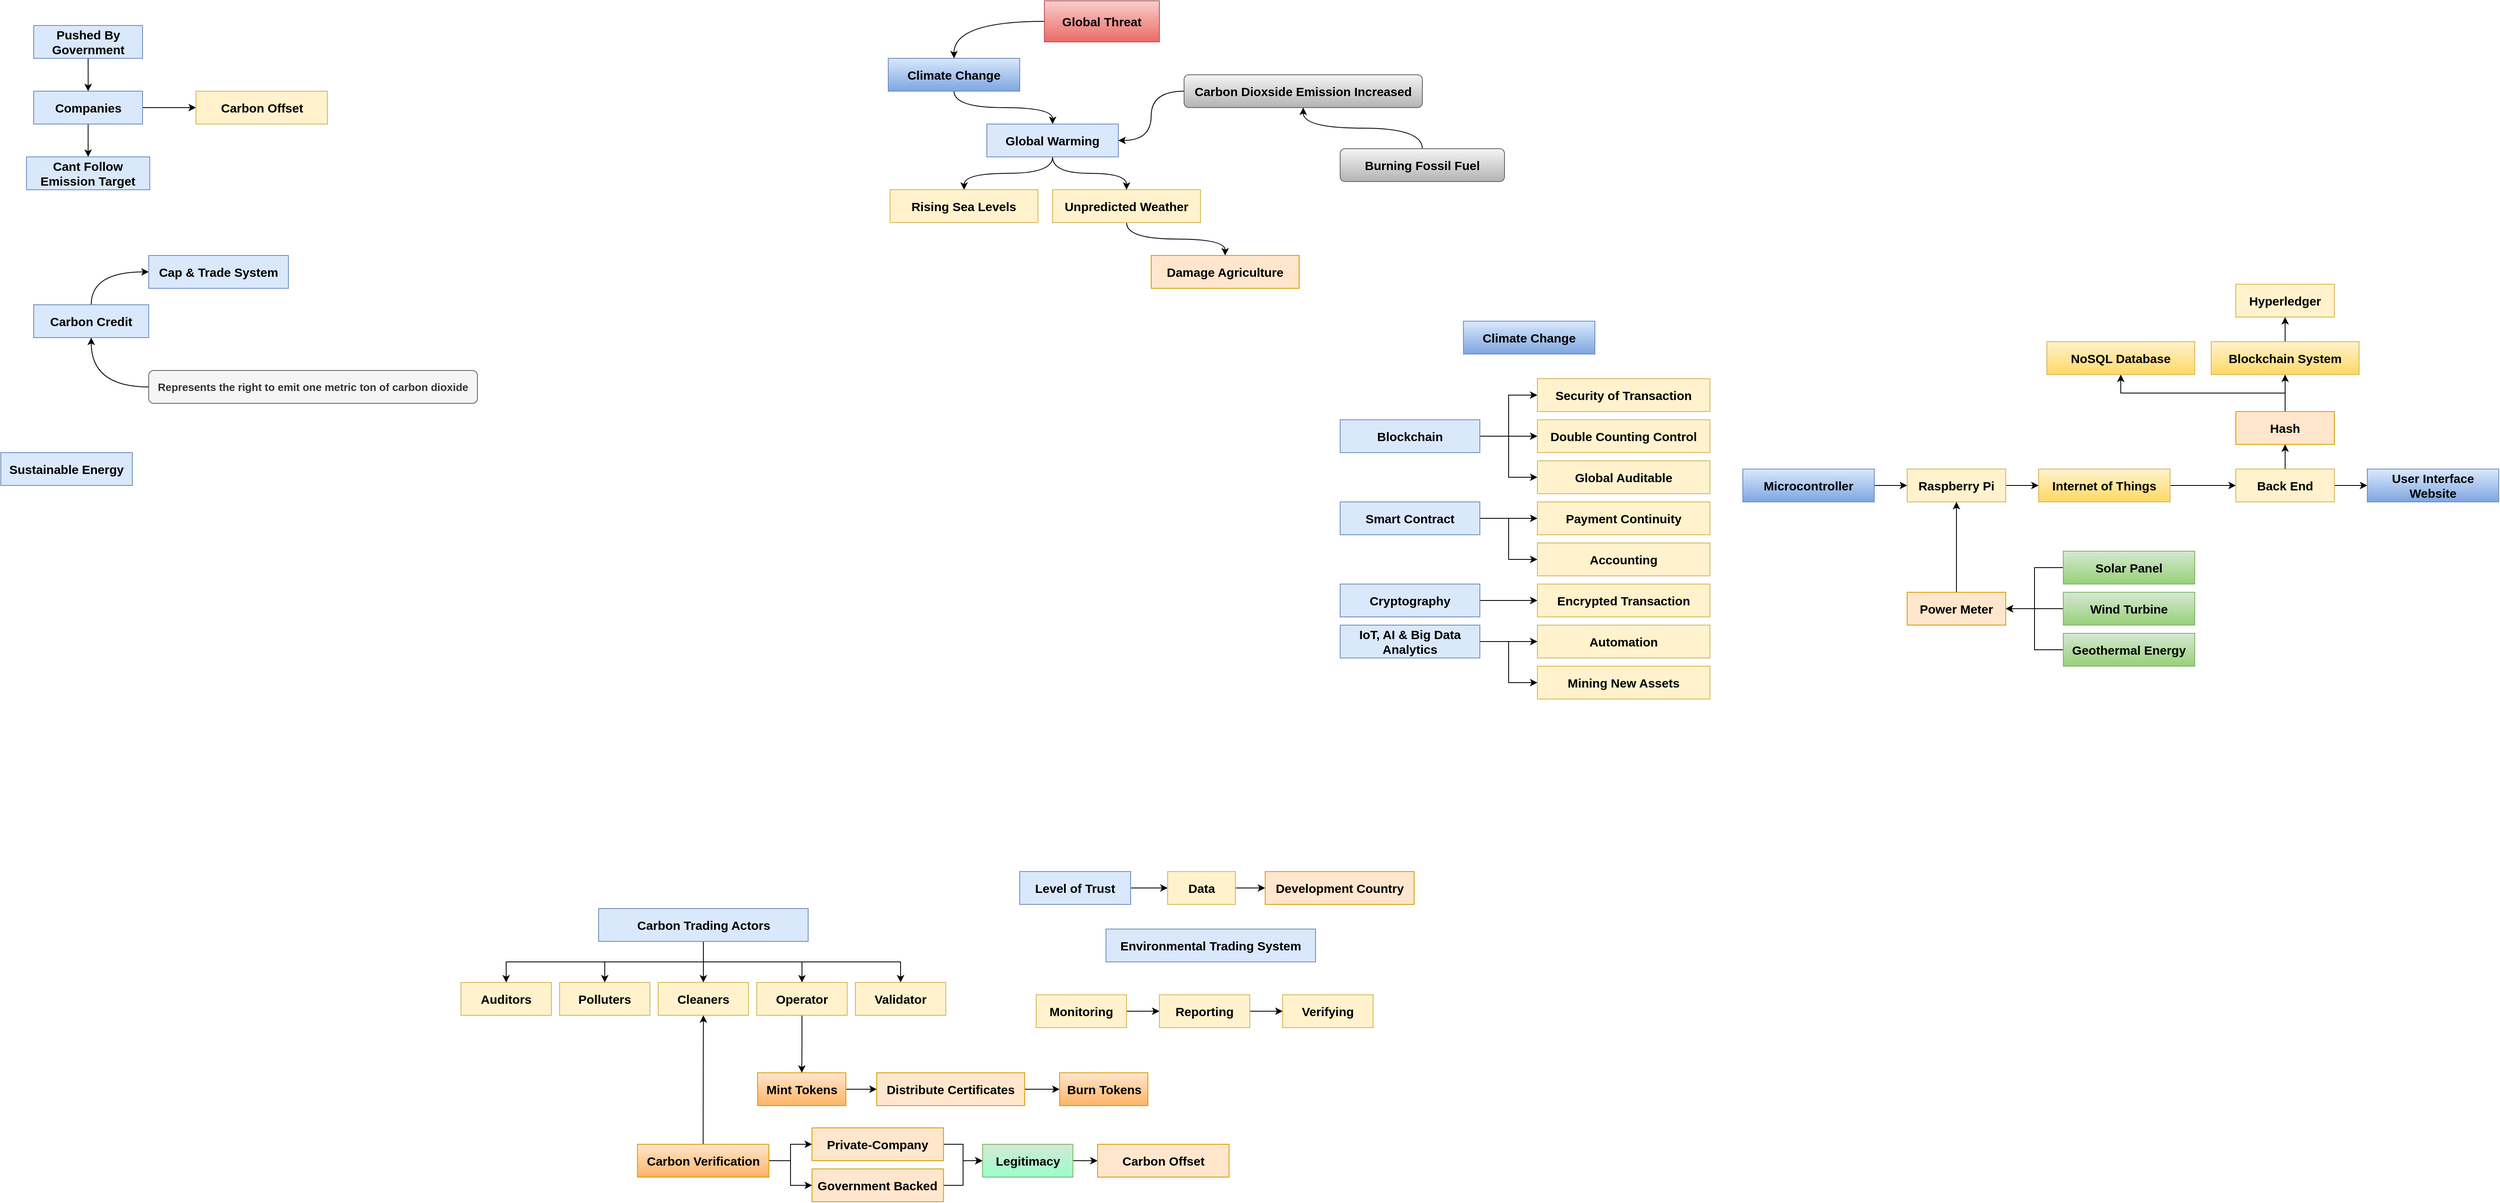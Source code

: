 <mxfile version="14.4.3" type="device" pages="6"><diagram id="M73ELTobNDa_Q1zjg2Xo" name="Page-1"><mxGraphModel dx="2272" dy="822" grid="1" gridSize="10" guides="1" tooltips="1" connect="1" arrows="1" fold="1" page="1" pageScale="1" pageWidth="850" pageHeight="1100" math="0" shadow="0"><root><mxCell id="0"/><mxCell id="1" parent="0"/><mxCell id="62qdmHemxCCxBnJwcnwe-7" style="edgeStyle=orthogonalEdgeStyle;curved=1;orthogonalLoop=1;jettySize=auto;html=1;exitX=0.5;exitY=1;exitDx=0;exitDy=0;" parent="1" source="62qdmHemxCCxBnJwcnwe-1" target="62qdmHemxCCxBnJwcnwe-6" edge="1"><mxGeometry relative="1" as="geometry"/></mxCell><mxCell id="62qdmHemxCCxBnJwcnwe-1" value="&lt;b&gt;&lt;font style=&quot;font-size: 15px&quot;&gt;Climate Change&lt;/font&gt;&lt;/b&gt;" style="rounded=0;whiteSpace=wrap;html=1;fillColor=#dae8fc;strokeColor=#6c8ebf;gradientColor=#7ea6e0;" parent="1" vertex="1"><mxGeometry x="240" y="80" width="160" height="40" as="geometry"/></mxCell><mxCell id="62qdmHemxCCxBnJwcnwe-9" style="edgeStyle=orthogonalEdgeStyle;curved=1;orthogonalLoop=1;jettySize=auto;html=1;exitX=0.5;exitY=1;exitDx=0;exitDy=0;" parent="1" source="62qdmHemxCCxBnJwcnwe-2" target="62qdmHemxCCxBnJwcnwe-3" edge="1"><mxGeometry relative="1" as="geometry"/></mxCell><mxCell id="62qdmHemxCCxBnJwcnwe-2" value="&lt;b&gt;&lt;font style=&quot;font-size: 15px&quot;&gt;Unpredicted Weather&lt;/font&gt;&lt;/b&gt;" style="rounded=0;whiteSpace=wrap;html=1;fillColor=#fff2cc;strokeColor=#d6b656;" parent="1" vertex="1"><mxGeometry x="440" y="240" width="180" height="40" as="geometry"/></mxCell><mxCell id="62qdmHemxCCxBnJwcnwe-3" value="&lt;b&gt;&lt;font style=&quot;font-size: 15px&quot;&gt;Damage Agriculture&lt;/font&gt;&lt;/b&gt;" style="rounded=0;whiteSpace=wrap;html=1;fillColor=#ffe6cc;strokeColor=#d79b00;" parent="1" vertex="1"><mxGeometry x="560" y="320" width="180" height="40" as="geometry"/></mxCell><mxCell id="62qdmHemxCCxBnJwcnwe-5" style="edgeStyle=orthogonalEdgeStyle;orthogonalLoop=1;jettySize=auto;html=1;exitX=0;exitY=0.5;exitDx=0;exitDy=0;curved=1;" parent="1" source="62qdmHemxCCxBnJwcnwe-4" target="62qdmHemxCCxBnJwcnwe-1" edge="1"><mxGeometry relative="1" as="geometry"/></mxCell><mxCell id="62qdmHemxCCxBnJwcnwe-4" value="&lt;b&gt;&lt;font style=&quot;font-size: 15px&quot;&gt;Global Threat&lt;/font&gt;&lt;/b&gt;" style="rounded=0;whiteSpace=wrap;html=1;fillColor=#f8cecc;strokeColor=#b85450;gradientColor=#ea6b66;" parent="1" vertex="1"><mxGeometry x="430" y="10" width="140" height="50" as="geometry"/></mxCell><mxCell id="62qdmHemxCCxBnJwcnwe-8" style="edgeStyle=orthogonalEdgeStyle;curved=1;orthogonalLoop=1;jettySize=auto;html=1;exitX=0.5;exitY=1;exitDx=0;exitDy=0;" parent="1" source="62qdmHemxCCxBnJwcnwe-6" target="62qdmHemxCCxBnJwcnwe-2" edge="1"><mxGeometry relative="1" as="geometry"/></mxCell><mxCell id="fIUe_fEhSxtCHJvKFjxH-10" style="edgeStyle=orthogonalEdgeStyle;orthogonalLoop=1;jettySize=auto;html=1;exitX=0.5;exitY=1;exitDx=0;exitDy=0;curved=1;" parent="1" source="62qdmHemxCCxBnJwcnwe-6" target="fIUe_fEhSxtCHJvKFjxH-9" edge="1"><mxGeometry relative="1" as="geometry"/></mxCell><mxCell id="62qdmHemxCCxBnJwcnwe-6" value="&lt;b&gt;&lt;font style=&quot;font-size: 15px&quot;&gt;Global Warming&lt;/font&gt;&lt;/b&gt;" style="rounded=0;whiteSpace=wrap;html=1;fillColor=#dae8fc;strokeColor=#6c8ebf;" parent="1" vertex="1"><mxGeometry x="360" y="160" width="160" height="40" as="geometry"/></mxCell><mxCell id="62qdmHemxCCxBnJwcnwe-11" style="edgeStyle=orthogonalEdgeStyle;curved=1;orthogonalLoop=1;jettySize=auto;html=1;exitX=0;exitY=0.5;exitDx=0;exitDy=0;entryX=1;entryY=0.5;entryDx=0;entryDy=0;" parent="1" source="62qdmHemxCCxBnJwcnwe-10" target="62qdmHemxCCxBnJwcnwe-6" edge="1"><mxGeometry relative="1" as="geometry"/></mxCell><mxCell id="62qdmHemxCCxBnJwcnwe-10" value="&lt;b&gt;&lt;font style=&quot;font-size: 15px&quot;&gt;Carbon Dioxside Emission Increased&lt;/font&gt;&lt;/b&gt;" style="rounded=1;whiteSpace=wrap;html=1;fillColor=#f5f5f5;strokeColor=#666666;gradientColor=#b3b3b3;" parent="1" vertex="1"><mxGeometry x="600" y="100" width="290" height="40" as="geometry"/></mxCell><mxCell id="62qdmHemxCCxBnJwcnwe-13" style="edgeStyle=orthogonalEdgeStyle;curved=1;orthogonalLoop=1;jettySize=auto;html=1;exitX=0.5;exitY=0;exitDx=0;exitDy=0;" parent="1" source="62qdmHemxCCxBnJwcnwe-12" target="62qdmHemxCCxBnJwcnwe-10" edge="1"><mxGeometry relative="1" as="geometry"/></mxCell><mxCell id="62qdmHemxCCxBnJwcnwe-12" value="&lt;b&gt;&lt;font style=&quot;font-size: 15px&quot;&gt;Burning Fossil Fuel&lt;/font&gt;&lt;/b&gt;" style="rounded=1;whiteSpace=wrap;html=1;fillColor=#f5f5f5;strokeColor=#666666;gradientColor=#b3b3b3;" parent="1" vertex="1"><mxGeometry x="790" y="190" width="200" height="40" as="geometry"/></mxCell><mxCell id="62qdmHemxCCxBnJwcnwe-15" value="&lt;b&gt;&lt;font style=&quot;font-size: 15px&quot;&gt;Environmental Trading System&lt;/font&gt;&lt;/b&gt;" style="rounded=0;whiteSpace=wrap;html=1;fillColor=#dae8fc;strokeColor=#6c8ebf;" parent="1" vertex="1"><mxGeometry x="505" y="1140" width="255" height="40" as="geometry"/></mxCell><mxCell id="62qdmHemxCCxBnJwcnwe-18" style="edgeStyle=orthogonalEdgeStyle;curved=1;orthogonalLoop=1;jettySize=auto;html=1;exitX=1;exitY=0.5;exitDx=0;exitDy=0;" parent="1" source="62qdmHemxCCxBnJwcnwe-16" target="62qdmHemxCCxBnJwcnwe-17" edge="1"><mxGeometry relative="1" as="geometry"/></mxCell><mxCell id="62qdmHemxCCxBnJwcnwe-16" value="&lt;b&gt;&lt;font style=&quot;font-size: 15px&quot;&gt;Monitoring&lt;/font&gt;&lt;/b&gt;" style="rounded=0;whiteSpace=wrap;html=1;fillColor=#fff2cc;strokeColor=#d6b656;" parent="1" vertex="1"><mxGeometry x="420" y="1220" width="110" height="40" as="geometry"/></mxCell><mxCell id="62qdmHemxCCxBnJwcnwe-20" style="edgeStyle=orthogonalEdgeStyle;curved=1;orthogonalLoop=1;jettySize=auto;html=1;exitX=1;exitY=0.5;exitDx=0;exitDy=0;" parent="1" source="62qdmHemxCCxBnJwcnwe-17" target="62qdmHemxCCxBnJwcnwe-19" edge="1"><mxGeometry relative="1" as="geometry"/></mxCell><mxCell id="62qdmHemxCCxBnJwcnwe-17" value="&lt;b&gt;&lt;font style=&quot;font-size: 15px&quot;&gt;Reporting&lt;/font&gt;&lt;/b&gt;" style="rounded=0;whiteSpace=wrap;html=1;fillColor=#fff2cc;strokeColor=#d6b656;" parent="1" vertex="1"><mxGeometry x="570" y="1220" width="110" height="40" as="geometry"/></mxCell><mxCell id="62qdmHemxCCxBnJwcnwe-19" value="&lt;span style=&quot;font-size: 15px&quot;&gt;&lt;b&gt;Verifying&lt;/b&gt;&lt;/span&gt;" style="rounded=0;whiteSpace=wrap;html=1;fillColor=#fff2cc;strokeColor=#d6b656;" parent="1" vertex="1"><mxGeometry x="720" y="1220" width="110" height="40" as="geometry"/></mxCell><mxCell id="62qdmHemxCCxBnJwcnwe-25" style="edgeStyle=orthogonalEdgeStyle;curved=1;orthogonalLoop=1;jettySize=auto;html=1;exitX=1;exitY=0.5;exitDx=0;exitDy=0;" parent="1" source="62qdmHemxCCxBnJwcnwe-21" target="62qdmHemxCCxBnJwcnwe-23" edge="1"><mxGeometry relative="1" as="geometry"/></mxCell><mxCell id="62qdmHemxCCxBnJwcnwe-26" style="edgeStyle=orthogonalEdgeStyle;orthogonalLoop=1;jettySize=auto;html=1;exitX=1;exitY=0.5;exitDx=0;exitDy=0;entryX=0;entryY=0.5;entryDx=0;entryDy=0;rounded=0;" parent="1" source="62qdmHemxCCxBnJwcnwe-21" target="62qdmHemxCCxBnJwcnwe-22" edge="1"><mxGeometry relative="1" as="geometry"/></mxCell><mxCell id="62qdmHemxCCxBnJwcnwe-27" style="edgeStyle=orthogonalEdgeStyle;orthogonalLoop=1;jettySize=auto;html=1;exitX=1;exitY=0.5;exitDx=0;exitDy=0;entryX=0;entryY=0.5;entryDx=0;entryDy=0;rounded=0;" parent="1" source="62qdmHemxCCxBnJwcnwe-21" target="62qdmHemxCCxBnJwcnwe-24" edge="1"><mxGeometry relative="1" as="geometry"/></mxCell><mxCell id="62qdmHemxCCxBnJwcnwe-21" value="&lt;b&gt;&lt;font style=&quot;font-size: 15px&quot;&gt;Blockchain&lt;/font&gt;&lt;/b&gt;" style="rounded=0;whiteSpace=wrap;html=1;fillColor=#dae8fc;strokeColor=#6c8ebf;" parent="1" vertex="1"><mxGeometry x="790" y="520" width="170" height="40" as="geometry"/></mxCell><mxCell id="62qdmHemxCCxBnJwcnwe-22" value="&lt;b&gt;&lt;font style=&quot;font-size: 15px&quot;&gt;Security of Transaction&lt;/font&gt;&lt;/b&gt;" style="rounded=0;whiteSpace=wrap;html=1;fillColor=#fff2cc;strokeColor=#d6b656;" parent="1" vertex="1"><mxGeometry x="1030" y="470" width="210" height="40" as="geometry"/></mxCell><mxCell id="62qdmHemxCCxBnJwcnwe-23" value="&lt;b&gt;&lt;font style=&quot;font-size: 15px&quot;&gt;Double Counting Control&lt;/font&gt;&lt;/b&gt;" style="rounded=0;whiteSpace=wrap;html=1;fillColor=#fff2cc;strokeColor=#d6b656;" parent="1" vertex="1"><mxGeometry x="1030" y="520" width="210" height="40" as="geometry"/></mxCell><mxCell id="62qdmHemxCCxBnJwcnwe-24" value="&lt;b&gt;&lt;font style=&quot;font-size: 15px&quot;&gt;Global Auditable&lt;/font&gt;&lt;/b&gt;" style="rounded=0;whiteSpace=wrap;html=1;fillColor=#fff2cc;strokeColor=#d6b656;" parent="1" vertex="1"><mxGeometry x="1030" y="570" width="210" height="40" as="geometry"/></mxCell><mxCell id="62qdmHemxCCxBnJwcnwe-30" style="edgeStyle=orthogonalEdgeStyle;rounded=0;orthogonalLoop=1;jettySize=auto;html=1;exitX=1;exitY=0.5;exitDx=0;exitDy=0;" parent="1" source="62qdmHemxCCxBnJwcnwe-28" target="62qdmHemxCCxBnJwcnwe-29" edge="1"><mxGeometry relative="1" as="geometry"/></mxCell><mxCell id="62qdmHemxCCxBnJwcnwe-28" value="&lt;b&gt;&lt;font style=&quot;font-size: 15px&quot;&gt;Cryptography&lt;/font&gt;&lt;/b&gt;" style="rounded=0;whiteSpace=wrap;html=1;fillColor=#dae8fc;strokeColor=#6c8ebf;" parent="1" vertex="1"><mxGeometry x="790" y="720" width="170" height="40" as="geometry"/></mxCell><mxCell id="62qdmHemxCCxBnJwcnwe-29" value="&lt;span style=&quot;font-size: 15px&quot;&gt;&lt;b&gt;Encrypted Transaction&lt;/b&gt;&lt;/span&gt;" style="rounded=0;whiteSpace=wrap;html=1;fillColor=#fff2cc;strokeColor=#d6b656;" parent="1" vertex="1"><mxGeometry x="1030" y="720" width="210" height="40" as="geometry"/></mxCell><mxCell id="62qdmHemxCCxBnJwcnwe-34" style="edgeStyle=orthogonalEdgeStyle;rounded=0;orthogonalLoop=1;jettySize=auto;html=1;exitX=1;exitY=0.5;exitDx=0;exitDy=0;" parent="1" source="62qdmHemxCCxBnJwcnwe-31" target="62qdmHemxCCxBnJwcnwe-32" edge="1"><mxGeometry relative="1" as="geometry"/></mxCell><mxCell id="62qdmHemxCCxBnJwcnwe-35" style="edgeStyle=orthogonalEdgeStyle;rounded=0;orthogonalLoop=1;jettySize=auto;html=1;exitX=1;exitY=0.5;exitDx=0;exitDy=0;entryX=0;entryY=0.5;entryDx=0;entryDy=0;" parent="1" source="62qdmHemxCCxBnJwcnwe-31" target="62qdmHemxCCxBnJwcnwe-33" edge="1"><mxGeometry relative="1" as="geometry"/></mxCell><mxCell id="62qdmHemxCCxBnJwcnwe-31" value="&lt;b&gt;&lt;font style=&quot;font-size: 15px&quot;&gt;IoT, AI &amp;amp; Big Data Analytics&lt;/font&gt;&lt;/b&gt;" style="rounded=0;whiteSpace=wrap;html=1;fillColor=#dae8fc;strokeColor=#6c8ebf;" parent="1" vertex="1"><mxGeometry x="790" y="770" width="170" height="40" as="geometry"/></mxCell><mxCell id="62qdmHemxCCxBnJwcnwe-32" value="&lt;span style=&quot;font-size: 15px&quot;&gt;&lt;b&gt;Automation&lt;/b&gt;&lt;/span&gt;" style="rounded=0;whiteSpace=wrap;html=1;fillColor=#fff2cc;strokeColor=#d6b656;" parent="1" vertex="1"><mxGeometry x="1030" y="770" width="210" height="40" as="geometry"/></mxCell><mxCell id="62qdmHemxCCxBnJwcnwe-33" value="&lt;span style=&quot;font-size: 15px&quot;&gt;&lt;b&gt;Mining New Assets&lt;/b&gt;&lt;/span&gt;" style="rounded=0;whiteSpace=wrap;html=1;fillColor=#fff2cc;strokeColor=#d6b656;" parent="1" vertex="1"><mxGeometry x="1030" y="820" width="210" height="40" as="geometry"/></mxCell><mxCell id="62qdmHemxCCxBnJwcnwe-36" style="edgeStyle=orthogonalEdgeStyle;rounded=0;orthogonalLoop=1;jettySize=auto;html=1;exitX=1;exitY=0.5;exitDx=0;exitDy=0;" parent="1" source="62qdmHemxCCxBnJwcnwe-37" target="62qdmHemxCCxBnJwcnwe-38" edge="1"><mxGeometry relative="1" as="geometry"/></mxCell><mxCell id="62qdmHemxCCxBnJwcnwe-40" style="edgeStyle=orthogonalEdgeStyle;rounded=0;orthogonalLoop=1;jettySize=auto;html=1;exitX=1;exitY=0.5;exitDx=0;exitDy=0;entryX=0;entryY=0.5;entryDx=0;entryDy=0;" parent="1" source="62qdmHemxCCxBnJwcnwe-37" target="62qdmHemxCCxBnJwcnwe-39" edge="1"><mxGeometry relative="1" as="geometry"/></mxCell><mxCell id="62qdmHemxCCxBnJwcnwe-37" value="&lt;b&gt;&lt;font style=&quot;font-size: 15px&quot;&gt;Smart Contract&lt;/font&gt;&lt;/b&gt;" style="rounded=0;whiteSpace=wrap;html=1;fillColor=#dae8fc;strokeColor=#6c8ebf;" parent="1" vertex="1"><mxGeometry x="790" y="620" width="170" height="40" as="geometry"/></mxCell><mxCell id="62qdmHemxCCxBnJwcnwe-38" value="&lt;span style=&quot;font-size: 15px&quot;&gt;&lt;b&gt;Payment Continuity&lt;/b&gt;&lt;/span&gt;" style="rounded=0;whiteSpace=wrap;html=1;fillColor=#fff2cc;strokeColor=#d6b656;" parent="1" vertex="1"><mxGeometry x="1030" y="620" width="210" height="40" as="geometry"/></mxCell><mxCell id="62qdmHemxCCxBnJwcnwe-39" value="&lt;span style=&quot;font-size: 15px&quot;&gt;&lt;b&gt;Accounting&lt;/b&gt;&lt;/span&gt;" style="rounded=0;whiteSpace=wrap;html=1;fillColor=#fff2cc;strokeColor=#d6b656;" parent="1" vertex="1"><mxGeometry x="1030" y="670" width="210" height="40" as="geometry"/></mxCell><mxCell id="62qdmHemxCCxBnJwcnwe-41" value="&lt;b&gt;&lt;font style=&quot;font-size: 15px&quot;&gt;Climate Change&lt;/font&gt;&lt;/b&gt;" style="rounded=0;whiteSpace=wrap;html=1;fillColor=#dae8fc;strokeColor=#6c8ebf;gradientColor=#7ea6e0;" parent="1" vertex="1"><mxGeometry x="940" y="400" width="160" height="40" as="geometry"/></mxCell><mxCell id="62qdmHemxCCxBnJwcnwe-45" style="edgeStyle=orthogonalEdgeStyle;rounded=0;orthogonalLoop=1;jettySize=auto;html=1;exitX=1;exitY=0.5;exitDx=0;exitDy=0;" parent="1" source="62qdmHemxCCxBnJwcnwe-42" target="62qdmHemxCCxBnJwcnwe-43" edge="1"><mxGeometry relative="1" as="geometry"/></mxCell><mxCell id="62qdmHemxCCxBnJwcnwe-42" value="&lt;b&gt;&lt;font style=&quot;font-size: 15px&quot;&gt;Microcontroller&lt;/font&gt;&lt;/b&gt;" style="rounded=0;whiteSpace=wrap;html=1;fillColor=#dae8fc;strokeColor=#6c8ebf;gradientColor=#7ea6e0;" parent="1" vertex="1"><mxGeometry x="1280" y="580" width="160" height="40" as="geometry"/></mxCell><mxCell id="62qdmHemxCCxBnJwcnwe-46" style="edgeStyle=orthogonalEdgeStyle;rounded=0;orthogonalLoop=1;jettySize=auto;html=1;exitX=1;exitY=0.5;exitDx=0;exitDy=0;" parent="1" source="62qdmHemxCCxBnJwcnwe-43" target="62qdmHemxCCxBnJwcnwe-44" edge="1"><mxGeometry relative="1" as="geometry"/></mxCell><mxCell id="62qdmHemxCCxBnJwcnwe-43" value="&lt;b&gt;&lt;font style=&quot;font-size: 15px&quot;&gt;Raspberry Pi&lt;/font&gt;&lt;/b&gt;" style="rounded=0;whiteSpace=wrap;html=1;fillColor=#fff2cc;strokeColor=#d6b656;" parent="1" vertex="1"><mxGeometry x="1480" y="580" width="120" height="40" as="geometry"/></mxCell><mxCell id="62qdmHemxCCxBnJwcnwe-56" style="edgeStyle=orthogonalEdgeStyle;rounded=0;orthogonalLoop=1;jettySize=auto;html=1;exitX=1;exitY=0.5;exitDx=0;exitDy=0;" parent="1" source="62qdmHemxCCxBnJwcnwe-44" target="62qdmHemxCCxBnJwcnwe-55" edge="1"><mxGeometry relative="1" as="geometry"/></mxCell><mxCell id="62qdmHemxCCxBnJwcnwe-44" value="&lt;b&gt;&lt;font style=&quot;font-size: 15px&quot;&gt;Internet of Things&lt;/font&gt;&lt;/b&gt;" style="rounded=0;whiteSpace=wrap;html=1;fillColor=#fff2cc;strokeColor=#d6b656;gradientColor=#ffd966;" parent="1" vertex="1"><mxGeometry x="1640" y="580" width="160" height="40" as="geometry"/></mxCell><mxCell id="62qdmHemxCCxBnJwcnwe-53" style="edgeStyle=orthogonalEdgeStyle;rounded=0;orthogonalLoop=1;jettySize=auto;html=1;exitX=0;exitY=0.5;exitDx=0;exitDy=0;entryX=1;entryY=0.5;entryDx=0;entryDy=0;" parent="1" source="62qdmHemxCCxBnJwcnwe-47" target="62qdmHemxCCxBnJwcnwe-50" edge="1"><mxGeometry relative="1" as="geometry"><mxPoint x="1590" y="690" as="targetPoint"/></mxGeometry></mxCell><mxCell id="62qdmHemxCCxBnJwcnwe-47" value="&lt;b&gt;&lt;font style=&quot;font-size: 15px&quot;&gt;Solar Panel&lt;/font&gt;&lt;/b&gt;" style="rounded=0;whiteSpace=wrap;html=1;fillColor=#d5e8d4;strokeColor=#82b366;gradientColor=#97d077;" parent="1" vertex="1"><mxGeometry x="1670" y="680" width="160" height="40" as="geometry"/></mxCell><mxCell id="62qdmHemxCCxBnJwcnwe-51" style="edgeStyle=orthogonalEdgeStyle;rounded=0;orthogonalLoop=1;jettySize=auto;html=1;exitX=0;exitY=0.5;exitDx=0;exitDy=0;" parent="1" source="62qdmHemxCCxBnJwcnwe-48" target="62qdmHemxCCxBnJwcnwe-50" edge="1"><mxGeometry relative="1" as="geometry"/></mxCell><mxCell id="62qdmHemxCCxBnJwcnwe-48" value="&lt;b&gt;&lt;font style=&quot;font-size: 15px&quot;&gt;Wind Turbine&lt;/font&gt;&lt;/b&gt;" style="rounded=0;whiteSpace=wrap;html=1;fillColor=#d5e8d4;strokeColor=#82b366;gradientColor=#97d077;" parent="1" vertex="1"><mxGeometry x="1670" y="730" width="160" height="40" as="geometry"/></mxCell><mxCell id="62qdmHemxCCxBnJwcnwe-52" style="edgeStyle=orthogonalEdgeStyle;rounded=0;orthogonalLoop=1;jettySize=auto;html=1;exitX=0;exitY=0.5;exitDx=0;exitDy=0;entryX=1;entryY=0.5;entryDx=0;entryDy=0;" parent="1" source="62qdmHemxCCxBnJwcnwe-49" target="62qdmHemxCCxBnJwcnwe-50" edge="1"><mxGeometry relative="1" as="geometry"/></mxCell><mxCell id="62qdmHemxCCxBnJwcnwe-49" value="&lt;b&gt;&lt;font style=&quot;font-size: 15px&quot;&gt;Geothermal Energy&lt;/font&gt;&lt;/b&gt;" style="rounded=0;whiteSpace=wrap;html=1;fillColor=#d5e8d4;strokeColor=#82b366;gradientColor=#97d077;" parent="1" vertex="1"><mxGeometry x="1670" y="780" width="160" height="40" as="geometry"/></mxCell><mxCell id="62qdmHemxCCxBnJwcnwe-54" style="edgeStyle=orthogonalEdgeStyle;rounded=0;orthogonalLoop=1;jettySize=auto;html=1;exitX=0.5;exitY=0;exitDx=0;exitDy=0;" parent="1" source="62qdmHemxCCxBnJwcnwe-50" target="62qdmHemxCCxBnJwcnwe-43" edge="1"><mxGeometry relative="1" as="geometry"/></mxCell><mxCell id="62qdmHemxCCxBnJwcnwe-50" value="&lt;b&gt;&lt;font style=&quot;font-size: 15px&quot;&gt;Power Meter&lt;/font&gt;&lt;/b&gt;" style="rounded=0;whiteSpace=wrap;html=1;fillColor=#ffe6cc;strokeColor=#d79b00;" parent="1" vertex="1"><mxGeometry x="1480" y="730" width="120" height="40" as="geometry"/></mxCell><mxCell id="62qdmHemxCCxBnJwcnwe-60" style="edgeStyle=orthogonalEdgeStyle;rounded=0;orthogonalLoop=1;jettySize=auto;html=1;exitX=0.5;exitY=0;exitDx=0;exitDy=0;" parent="1" source="62qdmHemxCCxBnJwcnwe-55" target="62qdmHemxCCxBnJwcnwe-59" edge="1"><mxGeometry relative="1" as="geometry"/></mxCell><mxCell id="62qdmHemxCCxBnJwcnwe-68" style="edgeStyle=orthogonalEdgeStyle;rounded=0;orthogonalLoop=1;jettySize=auto;html=1;exitX=1;exitY=0.5;exitDx=0;exitDy=0;" parent="1" source="62qdmHemxCCxBnJwcnwe-55" target="62qdmHemxCCxBnJwcnwe-67" edge="1"><mxGeometry relative="1" as="geometry"/></mxCell><mxCell id="62qdmHemxCCxBnJwcnwe-55" value="&lt;b&gt;&lt;font style=&quot;font-size: 15px&quot;&gt;Back End&lt;/font&gt;&lt;/b&gt;" style="rounded=0;whiteSpace=wrap;html=1;fillColor=#fff2cc;strokeColor=#d6b656;" parent="1" vertex="1"><mxGeometry x="1880" y="580" width="120" height="40" as="geometry"/></mxCell><mxCell id="62qdmHemxCCxBnJwcnwe-63" style="edgeStyle=orthogonalEdgeStyle;rounded=0;orthogonalLoop=1;jettySize=auto;html=1;exitX=0.5;exitY=0;exitDx=0;exitDy=0;" parent="1" source="62qdmHemxCCxBnJwcnwe-57" target="62qdmHemxCCxBnJwcnwe-62" edge="1"><mxGeometry relative="1" as="geometry"/></mxCell><mxCell id="62qdmHemxCCxBnJwcnwe-57" value="&lt;b&gt;&lt;font style=&quot;font-size: 15px&quot;&gt;Blockchain System&lt;/font&gt;&lt;/b&gt;" style="rounded=0;whiteSpace=wrap;html=1;fillColor=#fff2cc;strokeColor=#d6b656;gradientColor=#ffd966;" parent="1" vertex="1"><mxGeometry x="1850" y="425" width="180" height="40" as="geometry"/></mxCell><mxCell id="62qdmHemxCCxBnJwcnwe-61" style="edgeStyle=orthogonalEdgeStyle;rounded=0;orthogonalLoop=1;jettySize=auto;html=1;exitX=0.5;exitY=0;exitDx=0;exitDy=0;entryX=0.5;entryY=1;entryDx=0;entryDy=0;" parent="1" source="62qdmHemxCCxBnJwcnwe-59" target="62qdmHemxCCxBnJwcnwe-57" edge="1"><mxGeometry relative="1" as="geometry"/></mxCell><mxCell id="62qdmHemxCCxBnJwcnwe-65" style="edgeStyle=orthogonalEdgeStyle;rounded=0;orthogonalLoop=1;jettySize=auto;html=1;exitX=0.5;exitY=0;exitDx=0;exitDy=0;entryX=0.5;entryY=1;entryDx=0;entryDy=0;" parent="1" source="62qdmHemxCCxBnJwcnwe-59" target="62qdmHemxCCxBnJwcnwe-64" edge="1"><mxGeometry relative="1" as="geometry"/></mxCell><mxCell id="62qdmHemxCCxBnJwcnwe-59" value="&lt;b&gt;&lt;font style=&quot;font-size: 15px&quot;&gt;Hash&lt;/font&gt;&lt;/b&gt;" style="rounded=0;whiteSpace=wrap;html=1;fillColor=#ffe6cc;strokeColor=#d79b00;" parent="1" vertex="1"><mxGeometry x="1880" y="510" width="120" height="40" as="geometry"/></mxCell><mxCell id="62qdmHemxCCxBnJwcnwe-62" value="&lt;b&gt;&lt;font style=&quot;font-size: 15px&quot;&gt;Hyperledger&lt;/font&gt;&lt;/b&gt;" style="rounded=0;whiteSpace=wrap;html=1;fillColor=#fff2cc;strokeColor=#d6b656;" parent="1" vertex="1"><mxGeometry x="1880" y="355" width="120" height="40" as="geometry"/></mxCell><mxCell id="62qdmHemxCCxBnJwcnwe-64" value="&lt;b&gt;&lt;font style=&quot;font-size: 15px&quot;&gt;NoSQL Database&lt;/font&gt;&lt;/b&gt;" style="rounded=0;whiteSpace=wrap;html=1;fillColor=#fff2cc;strokeColor=#d6b656;gradientColor=#ffd966;" parent="1" vertex="1"><mxGeometry x="1650" y="425" width="180" height="40" as="geometry"/></mxCell><mxCell id="62qdmHemxCCxBnJwcnwe-67" value="&lt;b&gt;&lt;font style=&quot;font-size: 15px&quot;&gt;User Interface&lt;br&gt;Website&lt;br&gt;&lt;/font&gt;&lt;/b&gt;" style="rounded=0;whiteSpace=wrap;html=1;fillColor=#dae8fc;strokeColor=#6c8ebf;gradientColor=#7ea6e0;" parent="1" vertex="1"><mxGeometry x="2040" y="580" width="160" height="40" as="geometry"/></mxCell><mxCell id="62qdmHemxCCxBnJwcnwe-71" style="edgeStyle=orthogonalEdgeStyle;rounded=0;orthogonalLoop=1;jettySize=auto;html=1;exitX=1;exitY=0.5;exitDx=0;exitDy=0;" parent="1" source="62qdmHemxCCxBnJwcnwe-69" target="62qdmHemxCCxBnJwcnwe-70" edge="1"><mxGeometry relative="1" as="geometry"/></mxCell><mxCell id="62qdmHemxCCxBnJwcnwe-69" value="&lt;b&gt;&lt;font style=&quot;font-size: 15px&quot;&gt;Level of Trust&lt;/font&gt;&lt;/b&gt;" style="rounded=0;whiteSpace=wrap;html=1;fillColor=#dae8fc;strokeColor=#6c8ebf;" parent="1" vertex="1"><mxGeometry x="400" y="1070" width="135" height="40" as="geometry"/></mxCell><mxCell id="62qdmHemxCCxBnJwcnwe-73" style="edgeStyle=orthogonalEdgeStyle;rounded=0;orthogonalLoop=1;jettySize=auto;html=1;exitX=1;exitY=0.5;exitDx=0;exitDy=0;" parent="1" source="62qdmHemxCCxBnJwcnwe-70" target="62qdmHemxCCxBnJwcnwe-72" edge="1"><mxGeometry relative="1" as="geometry"/></mxCell><mxCell id="62qdmHemxCCxBnJwcnwe-70" value="&lt;b&gt;&lt;font style=&quot;font-size: 15px&quot;&gt;Data&lt;/font&gt;&lt;/b&gt;" style="rounded=0;whiteSpace=wrap;html=1;fillColor=#fff2cc;strokeColor=#d6b656;" parent="1" vertex="1"><mxGeometry x="580" y="1070" width="82.5" height="40" as="geometry"/></mxCell><mxCell id="62qdmHemxCCxBnJwcnwe-72" value="&lt;b&gt;&lt;font style=&quot;font-size: 15px&quot;&gt;Development Country&lt;/font&gt;&lt;/b&gt;" style="rounded=0;whiteSpace=wrap;html=1;fillColor=#ffe6cc;strokeColor=#d79b00;" parent="1" vertex="1"><mxGeometry x="698.75" y="1070" width="181.25" height="40" as="geometry"/></mxCell><mxCell id="62qdmHemxCCxBnJwcnwe-80" style="edgeStyle=orthogonalEdgeStyle;rounded=0;orthogonalLoop=1;jettySize=auto;html=1;exitX=0.5;exitY=1;exitDx=0;exitDy=0;" parent="1" source="62qdmHemxCCxBnJwcnwe-74" target="62qdmHemxCCxBnJwcnwe-75" edge="1"><mxGeometry relative="1" as="geometry"/></mxCell><mxCell id="62qdmHemxCCxBnJwcnwe-81" style="edgeStyle=orthogonalEdgeStyle;rounded=0;orthogonalLoop=1;jettySize=auto;html=1;exitX=0.5;exitY=1;exitDx=0;exitDy=0;" parent="1" source="62qdmHemxCCxBnJwcnwe-74" target="62qdmHemxCCxBnJwcnwe-77" edge="1"><mxGeometry relative="1" as="geometry"/></mxCell><mxCell id="62qdmHemxCCxBnJwcnwe-82" style="edgeStyle=orthogonalEdgeStyle;rounded=0;orthogonalLoop=1;jettySize=auto;html=1;exitX=0.5;exitY=1;exitDx=0;exitDy=0;" parent="1" source="62qdmHemxCCxBnJwcnwe-74" target="62qdmHemxCCxBnJwcnwe-76" edge="1"><mxGeometry relative="1" as="geometry"/></mxCell><mxCell id="62qdmHemxCCxBnJwcnwe-83" style="edgeStyle=orthogonalEdgeStyle;rounded=0;orthogonalLoop=1;jettySize=auto;html=1;exitX=0.5;exitY=1;exitDx=0;exitDy=0;" parent="1" source="62qdmHemxCCxBnJwcnwe-74" target="62qdmHemxCCxBnJwcnwe-78" edge="1"><mxGeometry relative="1" as="geometry"/></mxCell><mxCell id="62qdmHemxCCxBnJwcnwe-84" style="edgeStyle=orthogonalEdgeStyle;rounded=0;orthogonalLoop=1;jettySize=auto;html=1;exitX=0.5;exitY=1;exitDx=0;exitDy=0;" parent="1" source="62qdmHemxCCxBnJwcnwe-74" target="62qdmHemxCCxBnJwcnwe-79" edge="1"><mxGeometry relative="1" as="geometry"/></mxCell><mxCell id="62qdmHemxCCxBnJwcnwe-74" value="&lt;b&gt;&lt;font style=&quot;font-size: 15px&quot;&gt;Carbon Trading Actors&lt;/font&gt;&lt;/b&gt;" style="rounded=0;whiteSpace=wrap;html=1;fillColor=#dae8fc;strokeColor=#6c8ebf;" parent="1" vertex="1"><mxGeometry x="-112.5" y="1115" width="255" height="40" as="geometry"/></mxCell><mxCell id="62qdmHemxCCxBnJwcnwe-75" value="&lt;b&gt;&lt;font style=&quot;font-size: 15px&quot;&gt;Auditors&lt;/font&gt;&lt;/b&gt;" style="rounded=0;whiteSpace=wrap;html=1;fillColor=#fff2cc;strokeColor=#d6b656;" parent="1" vertex="1"><mxGeometry x="-280" y="1205" width="110" height="40" as="geometry"/></mxCell><mxCell id="62qdmHemxCCxBnJwcnwe-76" value="&lt;b&gt;&lt;font style=&quot;font-size: 15px&quot;&gt;Polluters&lt;/font&gt;&lt;/b&gt;" style="rounded=0;whiteSpace=wrap;html=1;fillColor=#fff2cc;strokeColor=#d6b656;" parent="1" vertex="1"><mxGeometry x="-160" y="1205" width="110" height="40" as="geometry"/></mxCell><mxCell id="62qdmHemxCCxBnJwcnwe-77" value="&lt;b&gt;&lt;font style=&quot;font-size: 15px&quot;&gt;Cleaners&lt;/font&gt;&lt;/b&gt;" style="rounded=0;whiteSpace=wrap;html=1;fillColor=#fff2cc;strokeColor=#d6b656;" parent="1" vertex="1"><mxGeometry x="-40" y="1205" width="110" height="40" as="geometry"/></mxCell><mxCell id="62qdmHemxCCxBnJwcnwe-102" style="edgeStyle=orthogonalEdgeStyle;rounded=0;orthogonalLoop=1;jettySize=auto;html=1;exitX=0.5;exitY=1;exitDx=0;exitDy=0;" parent="1" source="62qdmHemxCCxBnJwcnwe-78" target="62qdmHemxCCxBnJwcnwe-97" edge="1"><mxGeometry relative="1" as="geometry"/></mxCell><mxCell id="62qdmHemxCCxBnJwcnwe-78" value="&lt;b&gt;&lt;font style=&quot;font-size: 15px&quot;&gt;Operator&lt;/font&gt;&lt;/b&gt;" style="rounded=0;whiteSpace=wrap;html=1;fillColor=#fff2cc;strokeColor=#d6b656;" parent="1" vertex="1"><mxGeometry x="80" y="1205" width="110" height="40" as="geometry"/></mxCell><mxCell id="62qdmHemxCCxBnJwcnwe-79" value="&lt;b&gt;&lt;font style=&quot;font-size: 15px&quot;&gt;Validator&lt;/font&gt;&lt;/b&gt;" style="rounded=0;whiteSpace=wrap;html=1;fillColor=#fff2cc;strokeColor=#d6b656;" parent="1" vertex="1"><mxGeometry x="200" y="1205" width="110" height="40" as="geometry"/></mxCell><mxCell id="62qdmHemxCCxBnJwcnwe-92" style="edgeStyle=orthogonalEdgeStyle;rounded=0;orthogonalLoop=1;jettySize=auto;html=1;exitX=1;exitY=0.5;exitDx=0;exitDy=0;" parent="1" source="62qdmHemxCCxBnJwcnwe-85" target="62qdmHemxCCxBnJwcnwe-90" edge="1"><mxGeometry relative="1" as="geometry"/></mxCell><mxCell id="62qdmHemxCCxBnJwcnwe-85" value="&lt;b&gt;&lt;font style=&quot;font-size: 15px&quot;&gt;Private-Company&lt;/font&gt;&lt;/b&gt;" style="rounded=0;whiteSpace=wrap;html=1;fillColor=#ffe6cc;strokeColor=#d79b00;" parent="1" vertex="1"><mxGeometry x="147.25" y="1382" width="160" height="40" as="geometry"/></mxCell><mxCell id="62qdmHemxCCxBnJwcnwe-91" style="edgeStyle=orthogonalEdgeStyle;rounded=0;orthogonalLoop=1;jettySize=auto;html=1;exitX=1;exitY=0.5;exitDx=0;exitDy=0;" parent="1" source="62qdmHemxCCxBnJwcnwe-86" target="62qdmHemxCCxBnJwcnwe-90" edge="1"><mxGeometry relative="1" as="geometry"/></mxCell><mxCell id="62qdmHemxCCxBnJwcnwe-86" value="&lt;b&gt;&lt;font style=&quot;font-size: 15px&quot;&gt;Government Backed&lt;/font&gt;&lt;/b&gt;" style="rounded=0;whiteSpace=wrap;html=1;fillColor=#ffe6cc;strokeColor=#d79b00;" parent="1" vertex="1"><mxGeometry x="147.25" y="1432" width="160" height="40" as="geometry"/></mxCell><mxCell id="62qdmHemxCCxBnJwcnwe-88" style="edgeStyle=orthogonalEdgeStyle;rounded=0;orthogonalLoop=1;jettySize=auto;html=1;exitX=1;exitY=0.5;exitDx=0;exitDy=0;" parent="1" source="62qdmHemxCCxBnJwcnwe-87" target="62qdmHemxCCxBnJwcnwe-85" edge="1"><mxGeometry relative="1" as="geometry"/></mxCell><mxCell id="62qdmHemxCCxBnJwcnwe-89" style="edgeStyle=orthogonalEdgeStyle;rounded=0;orthogonalLoop=1;jettySize=auto;html=1;exitX=1;exitY=0.5;exitDx=0;exitDy=0;" parent="1" source="62qdmHemxCCxBnJwcnwe-87" target="62qdmHemxCCxBnJwcnwe-86" edge="1"><mxGeometry relative="1" as="geometry"/></mxCell><mxCell id="62qdmHemxCCxBnJwcnwe-96" style="edgeStyle=orthogonalEdgeStyle;rounded=0;orthogonalLoop=1;jettySize=auto;html=1;exitX=0.5;exitY=0;exitDx=0;exitDy=0;" parent="1" source="62qdmHemxCCxBnJwcnwe-87" target="62qdmHemxCCxBnJwcnwe-77" edge="1"><mxGeometry relative="1" as="geometry"/></mxCell><mxCell id="62qdmHemxCCxBnJwcnwe-87" value="&lt;b&gt;&lt;font style=&quot;font-size: 15px&quot;&gt;Carbon Verification&lt;/font&gt;&lt;/b&gt;" style="rounded=0;whiteSpace=wrap;html=1;fillColor=#ffe6cc;strokeColor=#d79b00;gradientColor=#FFB366;" parent="1" vertex="1"><mxGeometry x="-65.25" y="1402" width="160" height="40" as="geometry"/></mxCell><mxCell id="62qdmHemxCCxBnJwcnwe-94" style="edgeStyle=orthogonalEdgeStyle;rounded=0;orthogonalLoop=1;jettySize=auto;html=1;exitX=1;exitY=0.5;exitDx=0;exitDy=0;" parent="1" source="62qdmHemxCCxBnJwcnwe-90" target="62qdmHemxCCxBnJwcnwe-93" edge="1"><mxGeometry relative="1" as="geometry"/></mxCell><mxCell id="62qdmHemxCCxBnJwcnwe-90" value="&lt;span style=&quot;font-size: 15px&quot;&gt;&lt;b&gt;Legitimacy&lt;/b&gt;&lt;/span&gt;" style="rounded=0;whiteSpace=wrap;html=1;fillColor=#d5e8d4;strokeColor=#82b366;gradientColor=#99FFCC;" parent="1" vertex="1"><mxGeometry x="354.75" y="1402" width="110" height="40" as="geometry"/></mxCell><mxCell id="62qdmHemxCCxBnJwcnwe-93" value="&lt;b&gt;&lt;font style=&quot;font-size: 15px&quot;&gt;Carbon Offset&lt;/font&gt;&lt;/b&gt;" style="rounded=0;whiteSpace=wrap;html=1;fillColor=#ffe6cc;strokeColor=#d79b00;" parent="1" vertex="1"><mxGeometry x="494.75" y="1402" width="160" height="40" as="geometry"/></mxCell><mxCell id="62qdmHemxCCxBnJwcnwe-99" style="edgeStyle=orthogonalEdgeStyle;rounded=0;orthogonalLoop=1;jettySize=auto;html=1;exitX=1;exitY=0.5;exitDx=0;exitDy=0;" parent="1" source="62qdmHemxCCxBnJwcnwe-97" target="62qdmHemxCCxBnJwcnwe-98" edge="1"><mxGeometry relative="1" as="geometry"/></mxCell><mxCell id="62qdmHemxCCxBnJwcnwe-97" value="&lt;b&gt;&lt;font style=&quot;font-size: 15px&quot;&gt;Mint Tokens&lt;/font&gt;&lt;/b&gt;" style="rounded=0;whiteSpace=wrap;html=1;fillColor=#ffe6cc;strokeColor=#d79b00;gradientColor=#FFB366;" parent="1" vertex="1"><mxGeometry x="81" y="1315" width="107.5" height="40" as="geometry"/></mxCell><mxCell id="62qdmHemxCCxBnJwcnwe-101" style="edgeStyle=orthogonalEdgeStyle;rounded=0;orthogonalLoop=1;jettySize=auto;html=1;exitX=1;exitY=0.5;exitDx=0;exitDy=0;" parent="1" source="62qdmHemxCCxBnJwcnwe-98" target="62qdmHemxCCxBnJwcnwe-100" edge="1"><mxGeometry relative="1" as="geometry"/></mxCell><mxCell id="62qdmHemxCCxBnJwcnwe-98" value="&lt;b&gt;&lt;font style=&quot;font-size: 15px&quot;&gt;Distribute Certificates&lt;/font&gt;&lt;/b&gt;" style="rounded=0;whiteSpace=wrap;html=1;fillColor=#ffe6cc;strokeColor=#d79b00;" parent="1" vertex="1"><mxGeometry x="226" y="1315" width="180" height="40" as="geometry"/></mxCell><mxCell id="62qdmHemxCCxBnJwcnwe-100" value="&lt;b&gt;&lt;font style=&quot;font-size: 15px&quot;&gt;Burn Tokens&lt;/font&gt;&lt;/b&gt;" style="rounded=0;whiteSpace=wrap;html=1;fillColor=#ffe6cc;strokeColor=#d79b00;gradientColor=#FFB366;" parent="1" vertex="1"><mxGeometry x="448.5" y="1315" width="107.5" height="40" as="geometry"/></mxCell><mxCell id="fIUe_fEhSxtCHJvKFjxH-4" style="edgeStyle=orthogonalEdgeStyle;rounded=0;orthogonalLoop=1;jettySize=auto;html=1;exitX=1;exitY=0.5;exitDx=0;exitDy=0;" parent="1" source="fIUe_fEhSxtCHJvKFjxH-2" target="fIUe_fEhSxtCHJvKFjxH-3" edge="1"><mxGeometry relative="1" as="geometry"/></mxCell><mxCell id="fIUe_fEhSxtCHJvKFjxH-8" value="" style="edgeStyle=orthogonalEdgeStyle;rounded=0;orthogonalLoop=1;jettySize=auto;html=1;" parent="1" source="fIUe_fEhSxtCHJvKFjxH-2" target="fIUe_fEhSxtCHJvKFjxH-7" edge="1"><mxGeometry relative="1" as="geometry"/></mxCell><mxCell id="fIUe_fEhSxtCHJvKFjxH-2" value="&lt;b&gt;&lt;font style=&quot;font-size: 15px&quot;&gt;Companies&lt;/font&gt;&lt;/b&gt;" style="rounded=0;whiteSpace=wrap;html=1;fillColor=#dae8fc;strokeColor=#6c8ebf;" parent="1" vertex="1"><mxGeometry x="-800" y="120" width="132.5" height="40" as="geometry"/></mxCell><mxCell id="fIUe_fEhSxtCHJvKFjxH-3" value="&lt;b&gt;&lt;font style=&quot;font-size: 15px&quot;&gt;Carbon Offset&lt;/font&gt;&lt;/b&gt;" style="rounded=0;whiteSpace=wrap;html=1;fillColor=#fff2cc;strokeColor=#d6b656;" parent="1" vertex="1"><mxGeometry x="-602.5" y="120" width="160" height="40" as="geometry"/></mxCell><mxCell id="fIUe_fEhSxtCHJvKFjxH-6" style="edgeStyle=orthogonalEdgeStyle;rounded=0;orthogonalLoop=1;jettySize=auto;html=1;exitX=0.5;exitY=1;exitDx=0;exitDy=0;" parent="1" source="fIUe_fEhSxtCHJvKFjxH-5" target="fIUe_fEhSxtCHJvKFjxH-2" edge="1"><mxGeometry relative="1" as="geometry"/></mxCell><mxCell id="fIUe_fEhSxtCHJvKFjxH-5" value="&lt;b&gt;&lt;font style=&quot;font-size: 15px&quot;&gt;Pushed By Government&lt;/font&gt;&lt;/b&gt;" style="rounded=0;whiteSpace=wrap;html=1;fillColor=#dae8fc;strokeColor=#6c8ebf;" parent="1" vertex="1"><mxGeometry x="-800" y="40" width="132.5" height="40" as="geometry"/></mxCell><mxCell id="fIUe_fEhSxtCHJvKFjxH-7" value="&lt;b&gt;&lt;font style=&quot;font-size: 15px&quot;&gt;Cant Follow Emission Target&lt;/font&gt;&lt;/b&gt;" style="rounded=0;whiteSpace=wrap;html=1;fillColor=#dae8fc;strokeColor=#6c8ebf;" parent="1" vertex="1"><mxGeometry x="-808.75" y="200" width="150" height="40" as="geometry"/></mxCell><mxCell id="fIUe_fEhSxtCHJvKFjxH-9" value="&lt;b&gt;&lt;font style=&quot;font-size: 15px&quot;&gt;Rising Sea Levels&lt;/font&gt;&lt;/b&gt;" style="rounded=0;whiteSpace=wrap;html=1;fillColor=#fff2cc;strokeColor=#d6b656;" parent="1" vertex="1"><mxGeometry x="242.25" y="240" width="180" height="40" as="geometry"/></mxCell><mxCell id="fIUe_fEhSxtCHJvKFjxH-16" style="edgeStyle=orthogonalEdgeStyle;curved=1;orthogonalLoop=1;jettySize=auto;html=1;exitX=0.5;exitY=0;exitDx=0;exitDy=0;entryX=0;entryY=0.5;entryDx=0;entryDy=0;" parent="1" source="fIUe_fEhSxtCHJvKFjxH-11" target="fIUe_fEhSxtCHJvKFjxH-15" edge="1"><mxGeometry relative="1" as="geometry"/></mxCell><mxCell id="fIUe_fEhSxtCHJvKFjxH-11" value="&lt;b&gt;&lt;font style=&quot;font-size: 15px&quot;&gt;Carbon Credit&lt;/font&gt;&lt;/b&gt;" style="rounded=0;whiteSpace=wrap;html=1;fillColor=#dae8fc;strokeColor=#6c8ebf;" parent="1" vertex="1"><mxGeometry x="-800" y="380" width="140" height="40" as="geometry"/></mxCell><mxCell id="fIUe_fEhSxtCHJvKFjxH-14" style="edgeStyle=orthogonalEdgeStyle;curved=1;orthogonalLoop=1;jettySize=auto;html=1;exitX=0;exitY=0.5;exitDx=0;exitDy=0;entryX=0.5;entryY=1;entryDx=0;entryDy=0;" parent="1" source="fIUe_fEhSxtCHJvKFjxH-12" target="fIUe_fEhSxtCHJvKFjxH-11" edge="1"><mxGeometry relative="1" as="geometry"/></mxCell><mxCell id="fIUe_fEhSxtCHJvKFjxH-12" value="&lt;font style=&quot;font-size: 13px&quot;&gt;&lt;b&gt;Represents the right to emit one metric ton of carbon dioxide&lt;/b&gt;&lt;/font&gt;" style="rounded=1;whiteSpace=wrap;html=1;fillColor=#f5f5f5;strokeColor=#666666;fontColor=#333333;" parent="1" vertex="1"><mxGeometry x="-660" y="460" width="400" height="40" as="geometry"/></mxCell><mxCell id="fIUe_fEhSxtCHJvKFjxH-15" value="&lt;b&gt;&lt;font style=&quot;font-size: 15px&quot;&gt;Cap &amp;amp; Trade System&lt;/font&gt;&lt;/b&gt;" style="rounded=0;whiteSpace=wrap;html=1;fillColor=#dae8fc;strokeColor=#6c8ebf;" parent="1" vertex="1"><mxGeometry x="-660" y="320" width="170" height="40" as="geometry"/></mxCell><mxCell id="ugVK5JnGdBzdgPiIuiqw-1" value="&lt;b&gt;&lt;font style=&quot;font-size: 15px&quot;&gt;Sustainable Energy&lt;/font&gt;&lt;/b&gt;" style="rounded=0;whiteSpace=wrap;html=1;fillColor=#dae8fc;strokeColor=#6c8ebf;" vertex="1" parent="1"><mxGeometry x="-840" y="560" width="160" height="40" as="geometry"/></mxCell></root></mxGraphModel></diagram><diagram id="uXZ7Q_ruikoIBT9ECAWv" name="Page-5"><mxGraphModel dx="2272" dy="822" grid="1" gridSize="10" guides="1" tooltips="1" connect="1" arrows="1" fold="1" page="1" pageScale="1" pageWidth="850" pageHeight="1100" math="0" shadow="0"><root><mxCell id="woaFiAMMHevbni5Gw6fX-0"/><mxCell id="woaFiAMMHevbni5Gw6fX-1" parent="woaFiAMMHevbni5Gw6fX-0"/><mxCell id="woaFiAMMHevbni5Gw6fX-2" value="&lt;ul class=&quot;ul-list&quot; style=&quot;box-sizing: border-box; margin: 0.8em 0px; padding-left: 30px; position: relative; color: rgb(51, 51, 51); font-family: &amp;quot;open sans&amp;quot;, &amp;quot;clear sans&amp;quot;, &amp;quot;helvetica neue&amp;quot;, helvetica, arial, &amp;quot;segoe ui emoji&amp;quot;, sans-serif; font-size: 16px; font-style: normal; font-weight: 400; letter-spacing: normal; text-indent: 0px; text-transform: none; word-spacing: 0px;&quot;&gt;&lt;li class=&quot;md-list-item md-focus-container&quot; style=&quot;box-sizing: border-box ; margin: 0px ; position: relative&quot;&gt;&lt;p class=&quot;md-end-block md-p md-focus&quot; style=&quot;box-sizing: border-box; line-height: inherit; margin: 0px 0px 0.5rem; position: relative;&quot;&gt;&lt;span class=&quot;md-plain md-expand&quot; style=&quot;box-sizing: border-box&quot;&gt;Blockchain&lt;/span&gt;&lt;/p&gt;&lt;/li&gt;&lt;/ul&gt;" style="text;whiteSpace=wrap;html=1;" parent="woaFiAMMHevbni5Gw6fX-1" vertex="1"><mxGeometry x="40" y="30" width="130" height="60" as="geometry"/></mxCell><mxCell id="woaFiAMMHevbni5Gw6fX-3" value="&lt;ul class=&quot;ul-list&quot; style=&quot;box-sizing: border-box; margin: 0.8em 0px; padding-left: 30px; position: relative; color: rgb(51, 51, 51); font-family: &amp;quot;open sans&amp;quot;, &amp;quot;clear sans&amp;quot;, &amp;quot;helvetica neue&amp;quot;, helvetica, arial, &amp;quot;segoe ui emoji&amp;quot;, sans-serif; font-size: 16px; font-style: normal; font-weight: 400; letter-spacing: normal; text-indent: 0px; text-transform: none; word-spacing: 0px;&quot;&gt;&lt;li class=&quot;md-list-item md-focus-container&quot; style=&quot;box-sizing: border-box ; margin: 0px ; position: relative&quot;&gt;&lt;p class=&quot;md-end-block md-p md-focus&quot; style=&quot;box-sizing: border-box; line-height: inherit; margin: 0px 0px 0.5rem; position: relative;&quot;&gt;&lt;span class=&quot;md-plain md-expand&quot; style=&quot;box-sizing: border-box&quot;&gt;Bitcoin adalah inovasi blockchain yang paling proven di industri keuangan.&lt;/span&gt;&lt;/p&gt;&lt;/li&gt;&lt;/ul&gt;" style="text;whiteSpace=wrap;html=1;" parent="woaFiAMMHevbni5Gw6fX-1" vertex="1"><mxGeometry x="-20" y="90" width="580" height="70" as="geometry"/></mxCell><mxCell id="woaFiAMMHevbni5Gw6fX-4" value="" style="endArrow=none;html=1;fillColor=#f5f5f5;strokeColor=#666666;entryX=0.484;entryY=0.986;entryDx=0;entryDy=0;entryPerimeter=0;" parent="woaFiAMMHevbni5Gw6fX-1" target="woaFiAMMHevbni5Gw6fX-3" edge="1"><mxGeometry width="50" height="50" relative="1" as="geometry"><mxPoint x="70" y="20" as="sourcePoint"/><mxPoint x="210" y="150" as="targetPoint"/></mxGeometry></mxCell><mxCell id="woaFiAMMHevbni5Gw6fX-5" value="&lt;ul class=&quot;ul-list&quot; style=&quot;box-sizing: border-box; margin: 0.8em 0px; padding-left: 30px; position: relative; color: rgb(51, 51, 51); font-family: &amp;quot;open sans&amp;quot;, &amp;quot;clear sans&amp;quot;, &amp;quot;helvetica neue&amp;quot;, helvetica, arial, &amp;quot;segoe ui emoji&amp;quot;, sans-serif; font-size: 16px; font-style: normal; font-weight: 400; letter-spacing: normal; text-indent: 0px; text-transform: none; word-spacing: 0px;&quot;&gt;&lt;li class=&quot;md-list-item md-focus-container&quot; style=&quot;box-sizing: border-box ; margin: 0px ; position: relative&quot;&gt;&lt;p class=&quot;md-end-block md-p md-focus&quot; style=&quot;box-sizing: border-box; line-height: inherit; margin: 0px 0px 0.5rem; position: relative;&quot;&gt;&lt;span class=&quot;md-plain md-expand&quot; style=&quot;box-sizing: border-box&quot;&gt;Bitcoin membawa paradigma baru dalam hal :&lt;/span&gt;&lt;/p&gt;&lt;ul class=&quot;ul-list&quot; style=&quot;box-sizing: border-box ; margin: 0px ; padding-left: 30px ; position: relative&quot;&gt;&lt;li class=&quot;md-list-item&quot; style=&quot;box-sizing: border-box ; margin: 0px ; position: relative&quot;&gt;&lt;p class=&quot;md-end-block md-p&quot; style=&quot;box-sizing: border-box; line-height: inherit; margin: 0px 0px 0.5rem; position: relative;&quot;&gt;&lt;span class=&quot;md-plain&quot; style=&quot;box-sizing: border-box&quot;&gt;Penciptaan uang, &lt;/span&gt;&lt;/p&gt;&lt;/li&gt;&lt;li class=&quot;md-list-item&quot; style=&quot;box-sizing: border-box ; margin: 0px ; position: relative&quot;&gt;&lt;p class=&quot;md-end-block md-p&quot; style=&quot;box-sizing: border-box; line-height: inherit; margin: 0px 0px 0.5rem; position: relative;&quot;&gt;&lt;span class=&quot;md-plain&quot; style=&quot;box-sizing: border-box&quot;&gt;Distribusi uang dan &lt;/span&gt;&lt;/p&gt;&lt;/li&gt;&lt;li class=&quot;md-list-item md-focus-container&quot; style=&quot;box-sizing: border-box ; margin: 0px ; position: relative&quot;&gt;&lt;p class=&quot;md-end-block md-p md-focus&quot; style=&quot;box-sizing: border-box; line-height: inherit; margin: 0px 0px 0.5rem; position: relative;&quot;&gt;&lt;span class=&quot;md-plain md-expand&quot; style=&quot;box-sizing: border-box&quot;&gt;Kliring tanpa mengandalkan entitas tersentral (manusia dan jaringan komputer tersentral).&lt;/span&gt;&lt;/p&gt;&lt;/li&gt;&lt;/ul&gt;&lt;/li&gt;&lt;/ul&gt;" style="text;whiteSpace=wrap;html=1;" parent="woaFiAMMHevbni5Gw6fX-1" vertex="1"><mxGeometry x="-20" y="180" width="700" height="140" as="geometry"/></mxCell><mxCell id="woaFiAMMHevbni5Gw6fX-6" value="" style="endArrow=none;html=1;fillColor=#f5f5f5;strokeColor=#666666;" parent="woaFiAMMHevbni5Gw6fX-1" edge="1"><mxGeometry width="50" height="50" relative="1" as="geometry"><mxPoint x="40" y="100" as="sourcePoint"/><mxPoint x="40" y="230" as="targetPoint"/></mxGeometry></mxCell><mxCell id="woaFiAMMHevbni5Gw6fX-7" value="&lt;ul class=&quot;ul-list&quot; style=&quot;box-sizing: border-box ; margin: 0.8em 0px ; padding-left: 30px ; position: relative ; color: rgb(51 , 51 , 51) ; font-family: &amp;#34;open sans&amp;#34; , &amp;#34;clear sans&amp;#34; , &amp;#34;helvetica neue&amp;#34; , &amp;#34;helvetica&amp;#34; , &amp;#34;arial&amp;#34; , &amp;#34;segoe ui emoji&amp;#34; , sans-serif ; font-size: 16px ; font-style: normal ; font-weight: 400 ; letter-spacing: normal ; text-indent: 0px ; text-transform: none ; word-spacing: 0px&quot;&gt;&lt;li class=&quot;md-list-item md-focus-container&quot; style=&quot;box-sizing: border-box ; margin: 0px ; position: relative&quot;&gt;&lt;p class=&quot;md-end-block md-p md-focus&quot; style=&quot;box-sizing: border-box ; line-height: inherit ; margin: 0px 0px 0.5rem ; position: relative&quot;&gt;&lt;span class=&quot;md-plain md-expand&quot; style=&quot;box-sizing: border-box&quot;&gt;Bitcoin membawa era sekumpulan komputer dan algorithm memiliki otonomi baru yang :&lt;/span&gt;&lt;/p&gt;&lt;ul class=&quot;ul-list&quot; style=&quot;box-sizing: border-box ; margin: 0px ; padding-left: 30px ; position: relative&quot;&gt;&lt;li class=&quot;md-list-item&quot; style=&quot;box-sizing: border-box ; margin: 0px ; position: relative&quot;&gt;&lt;p class=&quot;md-end-block md-p&quot; style=&quot;box-sizing: border-box ; line-height: inherit ; margin: 0px 0px 0.5rem ; position: relative&quot;&gt;&lt;span class=&quot;md-plain&quot; style=&quot;box-sizing: border-box&quot;&gt;Lebih bisa dipercaya dari manusia, era mesin mendapatkan human trust.&lt;/span&gt;&lt;/p&gt;&lt;/li&gt;&lt;li class=&quot;md-list-item md-focus-container&quot; style=&quot;box-sizing: border-box ; margin: 0px ; position: relative&quot;&gt;&lt;p class=&quot;md-end-block md-p md-focus&quot; style=&quot;box-sizing: border-box ; line-height: inherit ; margin: 0px 0px 0.5rem ; position: relative&quot;&gt;&lt;span class=&quot;md-plain md-expand&quot; style=&quot;box-sizing: border-box&quot;&gt;Mereduksi peran manusia dan bank central dalam industri keuangan. &lt;/span&gt;&lt;/p&gt;&lt;/li&gt;&lt;/ul&gt;&lt;/li&gt;&lt;/ul&gt;" style="text;whiteSpace=wrap;html=1;" parent="woaFiAMMHevbni5Gw6fX-1" vertex="1"><mxGeometry x="-150" y="340" width="700" height="130" as="geometry"/></mxCell><mxCell id="woaFiAMMHevbni5Gw6fX-9" value="" style="endArrow=none;html=1;fillColor=#f5f5f5;strokeColor=#666666;" parent="woaFiAMMHevbni5Gw6fX-1" edge="1"><mxGeometry width="50" height="50" relative="1" as="geometry"><mxPoint x="-110" y="390" as="sourcePoint"/><mxPoint x="40" y="200" as="targetPoint"/></mxGeometry></mxCell><mxCell id="woaFiAMMHevbni5Gw6fX-10" value="" style="endArrow=none;html=1;" parent="woaFiAMMHevbni5Gw6fX-1" edge="1"><mxGeometry width="50" height="50" relative="1" as="geometry"><mxPoint x="180" y="290" as="sourcePoint"/><mxPoint x="425" y="370" as="targetPoint"/></mxGeometry></mxCell><mxCell id="woaFiAMMHevbni5Gw6fX-13" value="&lt;b&gt;&lt;font style=&quot;font-size: 23px&quot;&gt;JUMPING TERMINOLOGY&lt;/font&gt;&lt;/b&gt;" style="text;html=1;strokeColor=none;fillColor=none;align=center;verticalAlign=middle;whiteSpace=wrap;rounded=0;" parent="woaFiAMMHevbni5Gw6fX-1" vertex="1"><mxGeometry x="120" y="470" width="290" height="20" as="geometry"/></mxCell><mxCell id="woaFiAMMHevbni5Gw6fX-14" value="" style="endArrow=classic;startArrow=classic;html=1;" parent="woaFiAMMHevbni5Gw6fX-1" edge="1"><mxGeometry width="50" height="50" relative="1" as="geometry"><mxPoint x="30" y="570" as="sourcePoint"/><mxPoint x="30" y="490" as="targetPoint"/></mxGeometry></mxCell><mxCell id="woaFiAMMHevbni5Gw6fX-15" value="Information Asymmetry" style="text;html=1;strokeColor=none;fillColor=none;align=center;verticalAlign=middle;whiteSpace=wrap;rounded=0;" parent="woaFiAMMHevbni5Gw6fX-1" vertex="1"><mxGeometry x="50" y="530" width="160" height="20" as="geometry"/></mxCell></root></mxGraphModel></diagram><diagram id="JHDh50oGuf-xfaZh8CFk" name="Perhutanan"><mxGraphModel dx="1422" dy="822" grid="1" gridSize="10" guides="1" tooltips="1" connect="1" arrows="1" fold="1" page="1" pageScale="1" pageWidth="850" pageHeight="1100" math="0" shadow="0"><root><mxCell id="BvII4kNDa9N5yZgSktoH-0"/><mxCell id="BvII4kNDa9N5yZgSktoH-1" parent="BvII4kNDa9N5yZgSktoH-0"/><mxCell id="BvII4kNDa9N5yZgSktoH-18" style="edgeStyle=orthogonalEdgeStyle;rounded=0;orthogonalLoop=1;jettySize=auto;html=1;exitX=1;exitY=0.5;exitDx=0;exitDy=0;" parent="BvII4kNDa9N5yZgSktoH-1" source="BvII4kNDa9N5yZgSktoH-2" target="BvII4kNDa9N5yZgSktoH-17" edge="1"><mxGeometry relative="1" as="geometry"/></mxCell><mxCell id="BvII4kNDa9N5yZgSktoH-2" value="&lt;b&gt;Pemerintah&lt;/b&gt;" style="rounded=0;whiteSpace=wrap;html=1;fillColor=#d5e8d4;strokeColor=#82b366;" parent="BvII4kNDa9N5yZgSktoH-1" vertex="1"><mxGeometry x="40" y="360" width="120" height="40" as="geometry"/></mxCell><mxCell id="BvII4kNDa9N5yZgSktoH-5" style="edgeStyle=orthogonalEdgeStyle;rounded=0;orthogonalLoop=1;jettySize=auto;html=1;exitX=1;exitY=0.5;exitDx=0;exitDy=0;" parent="BvII4kNDa9N5yZgSktoH-1" source="BvII4kNDa9N5yZgSktoH-3" target="BvII4kNDa9N5yZgSktoH-4" edge="1"><mxGeometry relative="1" as="geometry"/></mxCell><mxCell id="BvII4kNDa9N5yZgSktoH-7" style="edgeStyle=orthogonalEdgeStyle;rounded=0;orthogonalLoop=1;jettySize=auto;html=1;exitX=1;exitY=0.5;exitDx=0;exitDy=0;entryX=0;entryY=0.5;entryDx=0;entryDy=0;" parent="BvII4kNDa9N5yZgSktoH-1" source="BvII4kNDa9N5yZgSktoH-3" target="BvII4kNDa9N5yZgSktoH-6" edge="1"><mxGeometry relative="1" as="geometry"/></mxCell><mxCell id="BvII4kNDa9N5yZgSktoH-3" value="&lt;b&gt;Pelaku Perhutanan Sosial&lt;/b&gt;" style="rounded=0;whiteSpace=wrap;html=1;fillColor=#d5e8d4;strokeColor=#82b366;" parent="BvII4kNDa9N5yZgSktoH-1" vertex="1"><mxGeometry x="25" y="90" width="200" height="40" as="geometry"/></mxCell><mxCell id="BvII4kNDa9N5yZgSktoH-13" style="edgeStyle=orthogonalEdgeStyle;rounded=0;orthogonalLoop=1;jettySize=auto;html=1;exitX=1;exitY=0.5;exitDx=0;exitDy=0;" parent="BvII4kNDa9N5yZgSktoH-1" source="BvII4kNDa9N5yZgSktoH-4" target="BvII4kNDa9N5yZgSktoH-8" edge="1"><mxGeometry relative="1" as="geometry"/></mxCell><mxCell id="BvII4kNDa9N5yZgSktoH-14" style="edgeStyle=orthogonalEdgeStyle;rounded=0;orthogonalLoop=1;jettySize=auto;html=1;exitX=1;exitY=0.5;exitDx=0;exitDy=0;entryX=0;entryY=0.5;entryDx=0;entryDy=0;" parent="BvII4kNDa9N5yZgSktoH-1" source="BvII4kNDa9N5yZgSktoH-4" target="BvII4kNDa9N5yZgSktoH-9" edge="1"><mxGeometry relative="1" as="geometry"/></mxCell><mxCell id="BvII4kNDa9N5yZgSktoH-4" value="&lt;b&gt;Masyarakat yang tinggal disekitar hutan&lt;/b&gt;" style="rounded=0;whiteSpace=wrap;html=1;fillColor=#dae8fc;strokeColor=#6c8ebf;" parent="BvII4kNDa9N5yZgSktoH-1" vertex="1"><mxGeometry x="265" y="90" width="280" height="40" as="geometry"/></mxCell><mxCell id="BvII4kNDa9N5yZgSktoH-11" style="edgeStyle=orthogonalEdgeStyle;rounded=0;orthogonalLoop=1;jettySize=auto;html=1;exitX=1;exitY=0.5;exitDx=0;exitDy=0;" parent="BvII4kNDa9N5yZgSktoH-1" source="BvII4kNDa9N5yZgSktoH-6" target="BvII4kNDa9N5yZgSktoH-10" edge="1"><mxGeometry relative="1" as="geometry"/></mxCell><mxCell id="BvII4kNDa9N5yZgSktoH-12" style="edgeStyle=orthogonalEdgeStyle;rounded=0;orthogonalLoop=1;jettySize=auto;html=1;exitX=1;exitY=0.5;exitDx=0;exitDy=0;" parent="BvII4kNDa9N5yZgSktoH-1" source="BvII4kNDa9N5yZgSktoH-6" target="BvII4kNDa9N5yZgSktoH-9" edge="1"><mxGeometry relative="1" as="geometry"/></mxCell><mxCell id="BvII4kNDa9N5yZgSktoH-6" value="&lt;b&gt;Masyarakat yang tinggal didalam hutan&lt;/b&gt;" style="rounded=0;whiteSpace=wrap;html=1;fillColor=#dae8fc;strokeColor=#6c8ebf;" parent="BvII4kNDa9N5yZgSktoH-1" vertex="1"><mxGeometry x="265" y="140" width="280" height="40" as="geometry"/></mxCell><mxCell id="BvII4kNDa9N5yZgSktoH-8" value="&lt;b&gt;KTP (Kartu Tanda Penduduk)&lt;/b&gt;" style="rounded=0;whiteSpace=wrap;html=1;fillColor=#ffe6cc;strokeColor=#d79b00;" parent="BvII4kNDa9N5yZgSktoH-1" vertex="1"><mxGeometry x="585" y="60" width="240" height="40" as="geometry"/></mxCell><mxCell id="BvII4kNDa9N5yZgSktoH-9" value="&lt;b&gt;Riwayat Penggarapan Kawasan Hutan&lt;/b&gt;" style="rounded=0;whiteSpace=wrap;html=1;fillColor=#ffe6cc;strokeColor=#d79b00;" parent="BvII4kNDa9N5yZgSktoH-1" vertex="1"><mxGeometry x="585" y="110" width="240" height="40" as="geometry"/></mxCell><mxCell id="BvII4kNDa9N5yZgSktoH-16" style="edgeStyle=orthogonalEdgeStyle;rounded=0;orthogonalLoop=1;jettySize=auto;html=1;exitX=0.5;exitY=1;exitDx=0;exitDy=0;" parent="BvII4kNDa9N5yZgSktoH-1" source="BvII4kNDa9N5yZgSktoH-10" target="BvII4kNDa9N5yZgSktoH-15" edge="1"><mxGeometry relative="1" as="geometry"/></mxCell><mxCell id="BvII4kNDa9N5yZgSktoH-10" value="&lt;b&gt;Membangun Ekosistem Hutan&lt;/b&gt;" style="rounded=0;whiteSpace=wrap;html=1;fillColor=#ffe6cc;strokeColor=#d79b00;" parent="BvII4kNDa9N5yZgSktoH-1" vertex="1"><mxGeometry x="585" y="160" width="240" height="40" as="geometry"/></mxCell><mxCell id="BvII4kNDa9N5yZgSktoH-15" value="&lt;b&gt;&lt;font style=&quot;font-size: 14px&quot;&gt;Kelompok yang mendapatkan akses legal, untuk pengelolaan hutan&lt;/font&gt;&lt;/b&gt;" style="rounded=0;whiteSpace=wrap;html=1;fillColor=#fff2cc;strokeColor=#d6b656;" parent="BvII4kNDa9N5yZgSktoH-1" vertex="1"><mxGeometry x="395" y="250" width="300" height="60" as="geometry"/></mxCell><mxCell id="BvII4kNDa9N5yZgSktoH-20" style="edgeStyle=orthogonalEdgeStyle;rounded=0;orthogonalLoop=1;jettySize=auto;html=1;exitX=1;exitY=0.5;exitDx=0;exitDy=0;" parent="BvII4kNDa9N5yZgSktoH-1" source="BvII4kNDa9N5yZgSktoH-17" target="BvII4kNDa9N5yZgSktoH-19" edge="1"><mxGeometry relative="1" as="geometry"/></mxCell><mxCell id="BvII4kNDa9N5yZgSktoH-17" value="&lt;b&gt;Melibatkan Masyarakat&lt;/b&gt;" style="rounded=0;whiteSpace=wrap;html=1;fillColor=#dae8fc;strokeColor=#6c8ebf;" parent="BvII4kNDa9N5yZgSktoH-1" vertex="1"><mxGeometry x="200" y="360" width="160" height="40" as="geometry"/></mxCell><mxCell id="BvII4kNDa9N5yZgSktoH-25" style="edgeStyle=orthogonalEdgeStyle;curved=1;orthogonalLoop=1;jettySize=auto;html=1;exitX=1;exitY=0.5;exitDx=0;exitDy=0;" parent="BvII4kNDa9N5yZgSktoH-1" source="BvII4kNDa9N5yZgSktoH-19" target="BvII4kNDa9N5yZgSktoH-24" edge="1"><mxGeometry relative="1" as="geometry"/></mxCell><mxCell id="BvII4kNDa9N5yZgSktoH-19" value="&lt;b&gt;Pengelolaan Hutan&lt;/b&gt;" style="rounded=0;whiteSpace=wrap;html=1;fillColor=#ffe6cc;strokeColor=#d79b00;" parent="BvII4kNDa9N5yZgSktoH-1" vertex="1"><mxGeometry x="400" y="360" width="160" height="40" as="geometry"/></mxCell><mxCell id="BvII4kNDa9N5yZgSktoH-23" style="edgeStyle=orthogonalEdgeStyle;orthogonalLoop=1;jettySize=auto;html=1;exitX=1;exitY=0.5;exitDx=0;exitDy=0;curved=1;" parent="BvII4kNDa9N5yZgSktoH-1" source="BvII4kNDa9N5yZgSktoH-21" target="BvII4kNDa9N5yZgSktoH-17" edge="1"><mxGeometry relative="1" as="geometry"/></mxCell><mxCell id="BvII4kNDa9N5yZgSktoH-21" value="&lt;b&gt;Harus&lt;/b&gt;" style="rounded=1;whiteSpace=wrap;html=1;fillColor=#f5f5f5;strokeColor=#666666;fontColor=#333333;" parent="BvII4kNDa9N5yZgSktoH-1" vertex="1"><mxGeometry x="130" y="290" width="95" height="40" as="geometry"/></mxCell><mxCell id="BvII4kNDa9N5yZgSktoH-27" style="edgeStyle=orthogonalEdgeStyle;orthogonalLoop=1;jettySize=auto;html=1;exitX=0.5;exitY=1;exitDx=0;exitDy=0;entryX=0.25;entryY=0;entryDx=0;entryDy=0;rounded=0;" parent="BvII4kNDa9N5yZgSktoH-1" source="BvII4kNDa9N5yZgSktoH-24" target="BvII4kNDa9N5yZgSktoH-26" edge="1"><mxGeometry relative="1" as="geometry"/></mxCell><mxCell id="BvII4kNDa9N5yZgSktoH-24" value="&lt;b&gt;Why?&lt;/b&gt;" style="rounded=0;whiteSpace=wrap;html=1;fillColor=#f8cecc;strokeColor=#b85450;" parent="BvII4kNDa9N5yZgSktoH-1" vertex="1"><mxGeometry x="600" y="360" width="80" height="40" as="geometry"/></mxCell><mxCell id="BvII4kNDa9N5yZgSktoH-26" value="&lt;b&gt;Terdapat 32.447.851 Jiwa di dalam dan sekitar hutan&amp;nbsp;&lt;/b&gt;" style="rounded=0;whiteSpace=wrap;html=1;fillColor=#d5e8d4;strokeColor=#82b366;" parent="BvII4kNDa9N5yZgSktoH-1" vertex="1"><mxGeometry x="400" y="440" width="350" height="40" as="geometry"/></mxCell><mxCell id="BvII4kNDa9N5yZgSktoH-28" value="&lt;b&gt;Terdapat 19.246 desa di dalam dan sekitar hutan&amp;nbsp;&lt;/b&gt;" style="rounded=0;whiteSpace=wrap;html=1;fillColor=#d5e8d4;strokeColor=#82b366;" parent="BvII4kNDa9N5yZgSktoH-1" vertex="1"><mxGeometry x="400" y="490" width="350" height="40" as="geometry"/></mxCell><mxCell id="BvII4kNDa9N5yZgSktoH-31" style="edgeStyle=orthogonalEdgeStyle;rounded=0;orthogonalLoop=1;jettySize=auto;html=1;exitX=0.5;exitY=1;exitDx=0;exitDy=0;" parent="BvII4kNDa9N5yZgSktoH-1" source="BvII4kNDa9N5yZgSktoH-29" target="BvII4kNDa9N5yZgSktoH-30" edge="1"><mxGeometry relative="1" as="geometry"/></mxCell><mxCell id="BvII4kNDa9N5yZgSktoH-29" value="&lt;b&gt;Blockchain&lt;/b&gt;" style="rounded=0;whiteSpace=wrap;html=1;fillColor=#d5e8d4;strokeColor=#82b366;" parent="BvII4kNDa9N5yZgSktoH-1" vertex="1"><mxGeometry x="245" y="600" width="120" height="40" as="geometry"/></mxCell><mxCell id="BvII4kNDa9N5yZgSktoH-33" style="edgeStyle=orthogonalEdgeStyle;rounded=0;orthogonalLoop=1;jettySize=auto;html=1;exitX=1;exitY=0.5;exitDx=0;exitDy=0;" parent="BvII4kNDa9N5yZgSktoH-1" source="BvII4kNDa9N5yZgSktoH-30" target="BvII4kNDa9N5yZgSktoH-32" edge="1"><mxGeometry relative="1" as="geometry"/></mxCell><mxCell id="BvII4kNDa9N5yZgSktoH-30" value="&lt;b&gt;Bitcoin&lt;/b&gt;" style="rounded=0;whiteSpace=wrap;html=1;fillColor=#d5e8d4;strokeColor=#82b366;" parent="BvII4kNDa9N5yZgSktoH-1" vertex="1"><mxGeometry x="245" y="680" width="120" height="40" as="geometry"/></mxCell><mxCell id="BvII4kNDa9N5yZgSktoH-32" value="&lt;b&gt;Ethereum&lt;/b&gt;" style="rounded=0;whiteSpace=wrap;html=1;fillColor=#d5e8d4;strokeColor=#82b366;" parent="BvII4kNDa9N5yZgSktoH-1" vertex="1"><mxGeometry x="445" y="680" width="120" height="40" as="geometry"/></mxCell><mxCell id="BvII4kNDa9N5yZgSktoH-34" value="&lt;b&gt;Fungible Token&lt;/b&gt;" style="rounded=0;whiteSpace=wrap;html=1;fillColor=#d5e8d4;strokeColor=#82b366;" parent="BvII4kNDa9N5yZgSktoH-1" vertex="1"><mxGeometry x="240" y="800" width="160" height="40" as="geometry"/></mxCell><mxCell id="BvII4kNDa9N5yZgSktoH-35" value="&lt;b&gt;Non-fungible Token&lt;/b&gt;" style="rounded=0;whiteSpace=wrap;html=1;fillColor=#d5e8d4;strokeColor=#82b366;" parent="BvII4kNDa9N5yZgSktoH-1" vertex="1"><mxGeometry x="420" y="800" width="160" height="40" as="geometry"/></mxCell><mxCell id="BvII4kNDa9N5yZgSktoH-36" value="&lt;b&gt;Roxi Token&lt;/b&gt;" style="rounded=0;whiteSpace=wrap;html=1;fillColor=#d5e8d4;strokeColor=#82b366;" parent="BvII4kNDa9N5yZgSktoH-1" vertex="1"><mxGeometry x="340" y="880" width="160" height="40" as="geometry"/></mxCell></root></mxGraphModel></diagram><diagram id="YR9wbxgKWR5_H8sSo_zx" name="Carbon"><mxGraphModel dx="2272" dy="1922" grid="1" gridSize="10" guides="1" tooltips="1" connect="1" arrows="1" fold="1" page="1" pageScale="1" pageWidth="850" pageHeight="1100" math="0" shadow="0"><root><mxCell id="kuqZJtLGHBv51_Gg00a3-0"/><mxCell id="kuqZJtLGHBv51_Gg00a3-1" parent="kuqZJtLGHBv51_Gg00a3-0"/><mxCell id="EOFlGLJtGFKmpuKlzahO-0" style="edgeStyle=orthogonalEdgeStyle;rounded=0;orthogonalLoop=1;jettySize=auto;html=1;exitX=0.5;exitY=1;exitDx=0;exitDy=0;" parent="kuqZJtLGHBv51_Gg00a3-1" source="EOFlGLJtGFKmpuKlzahO-5" target="EOFlGLJtGFKmpuKlzahO-6" edge="1"><mxGeometry relative="1" as="geometry"/></mxCell><mxCell id="EOFlGLJtGFKmpuKlzahO-1" style="edgeStyle=orthogonalEdgeStyle;rounded=0;orthogonalLoop=1;jettySize=auto;html=1;exitX=0.5;exitY=1;exitDx=0;exitDy=0;" parent="kuqZJtLGHBv51_Gg00a3-1" source="EOFlGLJtGFKmpuKlzahO-5" target="EOFlGLJtGFKmpuKlzahO-8" edge="1"><mxGeometry relative="1" as="geometry"/></mxCell><mxCell id="EOFlGLJtGFKmpuKlzahO-2" style="edgeStyle=orthogonalEdgeStyle;rounded=0;orthogonalLoop=1;jettySize=auto;html=1;exitX=0.5;exitY=1;exitDx=0;exitDy=0;" parent="kuqZJtLGHBv51_Gg00a3-1" source="EOFlGLJtGFKmpuKlzahO-5" target="EOFlGLJtGFKmpuKlzahO-7" edge="1"><mxGeometry relative="1" as="geometry"/></mxCell><mxCell id="EOFlGLJtGFKmpuKlzahO-3" style="edgeStyle=orthogonalEdgeStyle;rounded=0;orthogonalLoop=1;jettySize=auto;html=1;exitX=0.5;exitY=1;exitDx=0;exitDy=0;" parent="kuqZJtLGHBv51_Gg00a3-1" source="EOFlGLJtGFKmpuKlzahO-5" target="EOFlGLJtGFKmpuKlzahO-9" edge="1"><mxGeometry relative="1" as="geometry"/></mxCell><mxCell id="EOFlGLJtGFKmpuKlzahO-4" style="edgeStyle=orthogonalEdgeStyle;rounded=0;orthogonalLoop=1;jettySize=auto;html=1;exitX=0.5;exitY=1;exitDx=0;exitDy=0;" parent="kuqZJtLGHBv51_Gg00a3-1" source="EOFlGLJtGFKmpuKlzahO-5" target="EOFlGLJtGFKmpuKlzahO-10" edge="1"><mxGeometry relative="1" as="geometry"/></mxCell><mxCell id="EOFlGLJtGFKmpuKlzahO-5" value="&lt;b&gt;&lt;font style=&quot;font-size: 15px&quot;&gt;Carbon Trading Actors&lt;/font&gt;&lt;/b&gt;" style="rounded=0;whiteSpace=wrap;html=1;fillColor=#dae8fc;strokeColor=#6c8ebf;" parent="kuqZJtLGHBv51_Gg00a3-1" vertex="1"><mxGeometry x="-622.5" y="-920" width="255" height="40" as="geometry"/></mxCell><mxCell id="EOFlGLJtGFKmpuKlzahO-6" value="&lt;b&gt;&lt;font style=&quot;font-size: 15px&quot;&gt;Auditors&lt;/font&gt;&lt;/b&gt;" style="rounded=0;whiteSpace=wrap;html=1;fillColor=#fff2cc;strokeColor=#d6b656;" parent="kuqZJtLGHBv51_Gg00a3-1" vertex="1"><mxGeometry x="-790" y="-830" width="110" height="40" as="geometry"/></mxCell><mxCell id="EOFlGLJtGFKmpuKlzahO-7" value="&lt;b&gt;&lt;font style=&quot;font-size: 15px&quot;&gt;Polluters&lt;/font&gt;&lt;/b&gt;" style="rounded=0;whiteSpace=wrap;html=1;fillColor=#fff2cc;strokeColor=#d6b656;" parent="kuqZJtLGHBv51_Gg00a3-1" vertex="1"><mxGeometry x="-670" y="-830" width="110" height="40" as="geometry"/></mxCell><mxCell id="EOFlGLJtGFKmpuKlzahO-8" value="&lt;b&gt;&lt;font style=&quot;font-size: 15px&quot;&gt;Cleaners&lt;/font&gt;&lt;/b&gt;" style="rounded=0;whiteSpace=wrap;html=1;fillColor=#fff2cc;strokeColor=#d6b656;" parent="kuqZJtLGHBv51_Gg00a3-1" vertex="1"><mxGeometry x="-550" y="-830" width="110" height="40" as="geometry"/></mxCell><mxCell id="EOFlGLJtGFKmpuKlzahO-9" value="&lt;b&gt;&lt;font style=&quot;font-size: 15px&quot;&gt;Operator&lt;/font&gt;&lt;/b&gt;" style="rounded=0;whiteSpace=wrap;html=1;fillColor=#fff2cc;strokeColor=#d6b656;" parent="kuqZJtLGHBv51_Gg00a3-1" vertex="1"><mxGeometry x="-430" y="-830" width="110" height="40" as="geometry"/></mxCell><mxCell id="EOFlGLJtGFKmpuKlzahO-10" value="&lt;b&gt;&lt;font style=&quot;font-size: 15px&quot;&gt;Validator&lt;/font&gt;&lt;/b&gt;" style="rounded=0;whiteSpace=wrap;html=1;fillColor=#fff2cc;strokeColor=#d6b656;" parent="kuqZJtLGHBv51_Gg00a3-1" vertex="1"><mxGeometry x="-310" y="-830" width="110" height="40" as="geometry"/></mxCell><mxCell id="EOFlGLJtGFKmpuKlzahO-11" style="edgeStyle=orthogonalEdgeStyle;orthogonalLoop=1;jettySize=auto;html=1;exitX=0;exitY=0.5;exitDx=0;exitDy=0;curved=1;" parent="kuqZJtLGHBv51_Gg00a3-1" source="EOFlGLJtGFKmpuKlzahO-12" target="EOFlGLJtGFKmpuKlzahO-6" edge="1"><mxGeometry relative="1" as="geometry"/></mxCell><mxCell id="EOFlGLJtGFKmpuKlzahO-12" value="&lt;b&gt;&lt;font style=&quot;font-size: 15px&quot;&gt;Organization that committed to reduce carbon pollution&lt;/font&gt;&lt;/b&gt;" style="rounded=1;whiteSpace=wrap;html=1;fillColor=#f5f5f5;strokeColor=#666666;fontColor=#333333;" parent="kuqZJtLGHBv51_Gg00a3-1" vertex="1"><mxGeometry x="-560" y="-600" width="430" height="40" as="geometry"/></mxCell><mxCell id="EOFlGLJtGFKmpuKlzahO-13" style="edgeStyle=orthogonalEdgeStyle;curved=1;orthogonalLoop=1;jettySize=auto;html=1;exitX=0;exitY=0.5;exitDx=0;exitDy=0;entryX=0.5;entryY=1;entryDx=0;entryDy=0;" parent="kuqZJtLGHBv51_Gg00a3-1" source="EOFlGLJtGFKmpuKlzahO-14" target="EOFlGLJtGFKmpuKlzahO-7" edge="1"><mxGeometry relative="1" as="geometry"/></mxCell><mxCell id="EOFlGLJtGFKmpuKlzahO-14" value="&lt;b&gt;&lt;font style=&quot;font-size: 15px&quot;&gt;Components of Auditor Supply Chain that produce carbon emission&lt;/font&gt;&lt;/b&gt;" style="rounded=1;whiteSpace=wrap;html=1;fillColor=#f5f5f5;strokeColor=#666666;fontColor=#333333;" parent="kuqZJtLGHBv51_Gg00a3-1" vertex="1"><mxGeometry x="-510" y="-700" width="512.5" height="40" as="geometry"/></mxCell><mxCell id="EOFlGLJtGFKmpuKlzahO-15" style="edgeStyle=orthogonalEdgeStyle;curved=1;orthogonalLoop=1;jettySize=auto;html=1;exitX=0;exitY=0.5;exitDx=0;exitDy=0;entryX=0.75;entryY=1;entryDx=0;entryDy=0;" parent="kuqZJtLGHBv51_Gg00a3-1" source="EOFlGLJtGFKmpuKlzahO-16" target="EOFlGLJtGFKmpuKlzahO-7" edge="1"><mxGeometry relative="1" as="geometry"/></mxCell><mxCell id="EOFlGLJtGFKmpuKlzahO-16" value="&lt;b&gt;&lt;font style=&quot;font-size: 15px&quot;&gt;Ex: Factory or Transportation&lt;/font&gt;&lt;/b&gt;" style="rounded=1;whiteSpace=wrap;html=1;fillColor=#f5f5f5;strokeColor=#666666;fontColor=#333333;" parent="kuqZJtLGHBv51_Gg00a3-1" vertex="1"><mxGeometry x="-490" y="-755" width="260" height="40" as="geometry"/></mxCell><mxCell id="EOFlGLJtGFKmpuKlzahO-17" style="edgeStyle=orthogonalEdgeStyle;curved=1;orthogonalLoop=1;jettySize=auto;html=1;exitX=0;exitY=0.5;exitDx=0;exitDy=0;entryX=0.75;entryY=1;entryDx=0;entryDy=0;" parent="kuqZJtLGHBv51_Gg00a3-1" source="EOFlGLJtGFKmpuKlzahO-18" target="EOFlGLJtGFKmpuKlzahO-6" edge="1"><mxGeometry relative="1" as="geometry"/></mxCell><mxCell id="EOFlGLJtGFKmpuKlzahO-18" value="&lt;b&gt;&lt;font style=&quot;font-size: 15px&quot;&gt;Ex: Airline or Toy Industry&lt;/font&gt;&lt;/b&gt;" style="rounded=1;whiteSpace=wrap;html=1;fillColor=#f5f5f5;strokeColor=#666666;fontColor=#333333;" parent="kuqZJtLGHBv51_Gg00a3-1" vertex="1"><mxGeometry x="-530" y="-650" width="250" height="40" as="geometry"/></mxCell><mxCell id="zMCi1a1WcLNDSfd1inbw-0" style="edgeStyle=orthogonalEdgeStyle;rounded=0;orthogonalLoop=1;jettySize=auto;html=1;exitX=0.5;exitY=1;exitDx=0;exitDy=0;" parent="kuqZJtLGHBv51_Gg00a3-1" source="zMCi1a1WcLNDSfd1inbw-5" target="zMCi1a1WcLNDSfd1inbw-6" edge="1"><mxGeometry relative="1" as="geometry"/></mxCell><mxCell id="zMCi1a1WcLNDSfd1inbw-1" style="edgeStyle=orthogonalEdgeStyle;rounded=0;orthogonalLoop=1;jettySize=auto;html=1;exitX=0.5;exitY=1;exitDx=0;exitDy=0;" parent="kuqZJtLGHBv51_Gg00a3-1" source="zMCi1a1WcLNDSfd1inbw-5" target="zMCi1a1WcLNDSfd1inbw-8" edge="1"><mxGeometry relative="1" as="geometry"/></mxCell><mxCell id="zMCi1a1WcLNDSfd1inbw-2" style="edgeStyle=orthogonalEdgeStyle;rounded=0;orthogonalLoop=1;jettySize=auto;html=1;exitX=0.5;exitY=1;exitDx=0;exitDy=0;" parent="kuqZJtLGHBv51_Gg00a3-1" source="zMCi1a1WcLNDSfd1inbw-5" target="zMCi1a1WcLNDSfd1inbw-7" edge="1"><mxGeometry relative="1" as="geometry"/></mxCell><mxCell id="zMCi1a1WcLNDSfd1inbw-3" style="edgeStyle=orthogonalEdgeStyle;rounded=0;orthogonalLoop=1;jettySize=auto;html=1;exitX=0.5;exitY=1;exitDx=0;exitDy=0;" parent="kuqZJtLGHBv51_Gg00a3-1" source="zMCi1a1WcLNDSfd1inbw-5" target="zMCi1a1WcLNDSfd1inbw-9" edge="1"><mxGeometry relative="1" as="geometry"/></mxCell><mxCell id="zMCi1a1WcLNDSfd1inbw-4" style="edgeStyle=orthogonalEdgeStyle;rounded=0;orthogonalLoop=1;jettySize=auto;html=1;exitX=0.5;exitY=1;exitDx=0;exitDy=0;" parent="kuqZJtLGHBv51_Gg00a3-1" source="zMCi1a1WcLNDSfd1inbw-5" target="zMCi1a1WcLNDSfd1inbw-10" edge="1"><mxGeometry relative="1" as="geometry"/></mxCell><mxCell id="zMCi1a1WcLNDSfd1inbw-5" value="&lt;b&gt;&lt;font style=&quot;font-size: 15px&quot;&gt;Carbon Trading Actors&lt;/font&gt;&lt;/b&gt;" style="rounded=0;whiteSpace=wrap;html=1;fillColor=#dae8fc;strokeColor=#6c8ebf;" parent="kuqZJtLGHBv51_Gg00a3-1" vertex="1"><mxGeometry x="-572.5" y="-530" width="255" height="40" as="geometry"/></mxCell><mxCell id="zMCi1a1WcLNDSfd1inbw-6" value="&lt;b&gt;&lt;font style=&quot;font-size: 15px&quot;&gt;Auditors&lt;/font&gt;&lt;/b&gt;" style="rounded=0;whiteSpace=wrap;html=1;fillColor=#fff2cc;strokeColor=#d6b656;" parent="kuqZJtLGHBv51_Gg00a3-1" vertex="1"><mxGeometry x="-740" y="-440" width="110" height="40" as="geometry"/></mxCell><mxCell id="zMCi1a1WcLNDSfd1inbw-7" value="&lt;b&gt;&lt;font style=&quot;font-size: 15px&quot;&gt;Polluters&lt;/font&gt;&lt;/b&gt;" style="rounded=0;whiteSpace=wrap;html=1;fillColor=#fff2cc;strokeColor=#d6b656;" parent="kuqZJtLGHBv51_Gg00a3-1" vertex="1"><mxGeometry x="-620" y="-440" width="110" height="40" as="geometry"/></mxCell><mxCell id="zMCi1a1WcLNDSfd1inbw-8" value="&lt;b&gt;&lt;font style=&quot;font-size: 15px&quot;&gt;Cleaners&lt;/font&gt;&lt;/b&gt;" style="rounded=0;whiteSpace=wrap;html=1;fillColor=#fff2cc;strokeColor=#d6b656;" parent="kuqZJtLGHBv51_Gg00a3-1" vertex="1"><mxGeometry x="-500" y="-440" width="110" height="40" as="geometry"/></mxCell><mxCell id="zMCi1a1WcLNDSfd1inbw-9" value="&lt;b&gt;&lt;font style=&quot;font-size: 15px&quot;&gt;Operator&lt;/font&gt;&lt;/b&gt;" style="rounded=0;whiteSpace=wrap;html=1;fillColor=#fff2cc;strokeColor=#d6b656;" parent="kuqZJtLGHBv51_Gg00a3-1" vertex="1"><mxGeometry x="-380" y="-440" width="110" height="40" as="geometry"/></mxCell><mxCell id="zMCi1a1WcLNDSfd1inbw-10" value="&lt;b&gt;&lt;font style=&quot;font-size: 15px&quot;&gt;Validator&lt;/font&gt;&lt;/b&gt;" style="rounded=0;whiteSpace=wrap;html=1;fillColor=#fff2cc;strokeColor=#d6b656;" parent="kuqZJtLGHBv51_Gg00a3-1" vertex="1"><mxGeometry x="-260" y="-440" width="110" height="40" as="geometry"/></mxCell><mxCell id="zMCi1a1WcLNDSfd1inbw-12" style="edgeStyle=orthogonalEdgeStyle;curved=1;orthogonalLoop=1;jettySize=auto;html=1;exitX=1;exitY=0.5;exitDx=0;exitDy=0;" parent="kuqZJtLGHBv51_Gg00a3-1" source="zMCi1a1WcLNDSfd1inbw-11" target="zMCi1a1WcLNDSfd1inbw-8" edge="1"><mxGeometry relative="1" as="geometry"/></mxCell><mxCell id="zMCi1a1WcLNDSfd1inbw-11" value="&lt;b&gt;&lt;font style=&quot;font-size: 15px&quot;&gt;Ex: Renewable Energy Companies&lt;/font&gt;&lt;/b&gt;" style="rounded=1;whiteSpace=wrap;html=1;fillColor=#f5f5f5;strokeColor=#666666;fontColor=#333333;" parent="kuqZJtLGHBv51_Gg00a3-1" vertex="1"><mxGeometry x="-790" y="-360" width="290" height="40" as="geometry"/></mxCell><mxCell id="zMCi1a1WcLNDSfd1inbw-14" style="edgeStyle=orthogonalEdgeStyle;orthogonalLoop=1;jettySize=auto;html=1;exitX=0.5;exitY=0;exitDx=0;exitDy=0;entryX=0.75;entryY=1;entryDx=0;entryDy=0;rounded=0;" parent="kuqZJtLGHBv51_Gg00a3-1" source="zMCi1a1WcLNDSfd1inbw-13" target="zMCi1a1WcLNDSfd1inbw-8" edge="1"><mxGeometry relative="1" as="geometry"/></mxCell><mxCell id="zMCi1a1WcLNDSfd1inbw-13" value="&lt;b&gt;&lt;font style=&quot;font-size: 15px&quot;&gt;Organization that work to reduce carbon from the athmpsphere&lt;/font&gt;&lt;/b&gt;" style="rounded=1;whiteSpace=wrap;html=1;fillColor=#f5f5f5;strokeColor=#666666;fontColor=#333333;" parent="kuqZJtLGHBv51_Gg00a3-1" vertex="1"><mxGeometry x="-652" y="-310" width="470" height="40" as="geometry"/></mxCell><mxCell id="zMCi1a1WcLNDSfd1inbw-15" style="edgeStyle=orthogonalEdgeStyle;rounded=0;orthogonalLoop=1;jettySize=auto;html=1;exitX=0.5;exitY=1;exitDx=0;exitDy=0;" parent="kuqZJtLGHBv51_Gg00a3-1" source="zMCi1a1WcLNDSfd1inbw-20" target="zMCi1a1WcLNDSfd1inbw-21" edge="1"><mxGeometry relative="1" as="geometry"/></mxCell><mxCell id="zMCi1a1WcLNDSfd1inbw-16" style="edgeStyle=orthogonalEdgeStyle;rounded=0;orthogonalLoop=1;jettySize=auto;html=1;exitX=0.5;exitY=1;exitDx=0;exitDy=0;" parent="kuqZJtLGHBv51_Gg00a3-1" source="zMCi1a1WcLNDSfd1inbw-20" target="zMCi1a1WcLNDSfd1inbw-23" edge="1"><mxGeometry relative="1" as="geometry"/></mxCell><mxCell id="zMCi1a1WcLNDSfd1inbw-17" style="edgeStyle=orthogonalEdgeStyle;rounded=0;orthogonalLoop=1;jettySize=auto;html=1;exitX=0.5;exitY=1;exitDx=0;exitDy=0;" parent="kuqZJtLGHBv51_Gg00a3-1" source="zMCi1a1WcLNDSfd1inbw-20" target="zMCi1a1WcLNDSfd1inbw-22" edge="1"><mxGeometry relative="1" as="geometry"/></mxCell><mxCell id="zMCi1a1WcLNDSfd1inbw-18" style="edgeStyle=orthogonalEdgeStyle;rounded=0;orthogonalLoop=1;jettySize=auto;html=1;exitX=0.5;exitY=1;exitDx=0;exitDy=0;" parent="kuqZJtLGHBv51_Gg00a3-1" source="zMCi1a1WcLNDSfd1inbw-20" target="zMCi1a1WcLNDSfd1inbw-24" edge="1"><mxGeometry relative="1" as="geometry"/></mxCell><mxCell id="zMCi1a1WcLNDSfd1inbw-19" style="edgeStyle=orthogonalEdgeStyle;rounded=0;orthogonalLoop=1;jettySize=auto;html=1;exitX=0.5;exitY=1;exitDx=0;exitDy=0;" parent="kuqZJtLGHBv51_Gg00a3-1" source="zMCi1a1WcLNDSfd1inbw-20" target="zMCi1a1WcLNDSfd1inbw-25" edge="1"><mxGeometry relative="1" as="geometry"/></mxCell><mxCell id="zMCi1a1WcLNDSfd1inbw-20" value="&lt;b&gt;&lt;font style=&quot;font-size: 15px&quot;&gt;Carbon Trading Actors&lt;/font&gt;&lt;/b&gt;" style="rounded=0;whiteSpace=wrap;html=1;fillColor=#dae8fc;strokeColor=#6c8ebf;" parent="kuqZJtLGHBv51_Gg00a3-1" vertex="1"><mxGeometry x="-582.5" y="-1080" width="255" height="40" as="geometry"/></mxCell><mxCell id="zMCi1a1WcLNDSfd1inbw-21" value="&lt;b&gt;&lt;font style=&quot;font-size: 15px&quot;&gt;Auditors&lt;/font&gt;&lt;/b&gt;" style="rounded=0;whiteSpace=wrap;html=1;fillColor=#fff2cc;strokeColor=#d6b656;" parent="kuqZJtLGHBv51_Gg00a3-1" vertex="1"><mxGeometry x="-750" y="-990" width="110" height="40" as="geometry"/></mxCell><mxCell id="zMCi1a1WcLNDSfd1inbw-22" value="&lt;b&gt;&lt;font style=&quot;font-size: 15px&quot;&gt;Polluters&lt;/font&gt;&lt;/b&gt;" style="rounded=0;whiteSpace=wrap;html=1;fillColor=#fff2cc;strokeColor=#d6b656;" parent="kuqZJtLGHBv51_Gg00a3-1" vertex="1"><mxGeometry x="-630" y="-990" width="110" height="40" as="geometry"/></mxCell><mxCell id="zMCi1a1WcLNDSfd1inbw-23" value="&lt;b&gt;&lt;font style=&quot;font-size: 15px&quot;&gt;Cleaners&lt;/font&gt;&lt;/b&gt;" style="rounded=0;whiteSpace=wrap;html=1;fillColor=#fff2cc;strokeColor=#d6b656;" parent="kuqZJtLGHBv51_Gg00a3-1" vertex="1"><mxGeometry x="-510" y="-990" width="110" height="40" as="geometry"/></mxCell><mxCell id="zMCi1a1WcLNDSfd1inbw-24" value="&lt;b&gt;&lt;font style=&quot;font-size: 15px&quot;&gt;Operator&lt;/font&gt;&lt;/b&gt;" style="rounded=0;whiteSpace=wrap;html=1;fillColor=#fff2cc;strokeColor=#d6b656;" parent="kuqZJtLGHBv51_Gg00a3-1" vertex="1"><mxGeometry x="-390" y="-990" width="110" height="40" as="geometry"/></mxCell><mxCell id="zMCi1a1WcLNDSfd1inbw-25" value="&lt;b&gt;&lt;font style=&quot;font-size: 15px&quot;&gt;Validator&lt;/font&gt;&lt;/b&gt;" style="rounded=0;whiteSpace=wrap;html=1;fillColor=#fff2cc;strokeColor=#d6b656;" parent="kuqZJtLGHBv51_Gg00a3-1" vertex="1"><mxGeometry x="-270" y="-990" width="110" height="40" as="geometry"/></mxCell><mxCell id="EuWRJeg110lZTTb0PAhv-0" style="edgeStyle=orthogonalEdgeStyle;rounded=0;orthogonalLoop=1;jettySize=auto;html=1;exitX=0.5;exitY=1;exitDx=0;exitDy=0;" parent="kuqZJtLGHBv51_Gg00a3-1" source="EuWRJeg110lZTTb0PAhv-5" target="EuWRJeg110lZTTb0PAhv-6" edge="1"><mxGeometry relative="1" as="geometry"/></mxCell><mxCell id="EuWRJeg110lZTTb0PAhv-1" style="edgeStyle=orthogonalEdgeStyle;rounded=0;orthogonalLoop=1;jettySize=auto;html=1;exitX=0.5;exitY=1;exitDx=0;exitDy=0;" parent="kuqZJtLGHBv51_Gg00a3-1" source="EuWRJeg110lZTTb0PAhv-5" target="EuWRJeg110lZTTb0PAhv-8" edge="1"><mxGeometry relative="1" as="geometry"/></mxCell><mxCell id="EuWRJeg110lZTTb0PAhv-2" style="edgeStyle=orthogonalEdgeStyle;rounded=0;orthogonalLoop=1;jettySize=auto;html=1;exitX=0.5;exitY=1;exitDx=0;exitDy=0;" parent="kuqZJtLGHBv51_Gg00a3-1" source="EuWRJeg110lZTTb0PAhv-5" target="EuWRJeg110lZTTb0PAhv-7" edge="1"><mxGeometry relative="1" as="geometry"/></mxCell><mxCell id="EuWRJeg110lZTTb0PAhv-3" style="edgeStyle=orthogonalEdgeStyle;rounded=0;orthogonalLoop=1;jettySize=auto;html=1;exitX=0.5;exitY=1;exitDx=0;exitDy=0;" parent="kuqZJtLGHBv51_Gg00a3-1" source="EuWRJeg110lZTTb0PAhv-5" target="EuWRJeg110lZTTb0PAhv-9" edge="1"><mxGeometry relative="1" as="geometry"/></mxCell><mxCell id="EuWRJeg110lZTTb0PAhv-4" style="edgeStyle=orthogonalEdgeStyle;rounded=0;orthogonalLoop=1;jettySize=auto;html=1;exitX=0.5;exitY=1;exitDx=0;exitDy=0;" parent="kuqZJtLGHBv51_Gg00a3-1" source="EuWRJeg110lZTTb0PAhv-5" target="EuWRJeg110lZTTb0PAhv-10" edge="1"><mxGeometry relative="1" as="geometry"/></mxCell><mxCell id="EuWRJeg110lZTTb0PAhv-5" value="&lt;b&gt;&lt;font style=&quot;font-size: 15px&quot;&gt;Carbon Trading Actors&lt;/font&gt;&lt;/b&gt;" style="rounded=0;whiteSpace=wrap;html=1;fillColor=#dae8fc;strokeColor=#6c8ebf;" parent="kuqZJtLGHBv51_Gg00a3-1" vertex="1"><mxGeometry x="-562.5" y="-240" width="255" height="40" as="geometry"/></mxCell><mxCell id="EuWRJeg110lZTTb0PAhv-6" value="&lt;b&gt;&lt;font style=&quot;font-size: 15px&quot;&gt;Auditors&lt;/font&gt;&lt;/b&gt;" style="rounded=0;whiteSpace=wrap;html=1;fillColor=#fff2cc;strokeColor=#d6b656;" parent="kuqZJtLGHBv51_Gg00a3-1" vertex="1"><mxGeometry x="-730" y="-150" width="110" height="40" as="geometry"/></mxCell><mxCell id="EuWRJeg110lZTTb0PAhv-7" value="&lt;b&gt;&lt;font style=&quot;font-size: 15px&quot;&gt;Polluters&lt;/font&gt;&lt;/b&gt;" style="rounded=0;whiteSpace=wrap;html=1;fillColor=#fff2cc;strokeColor=#d6b656;" parent="kuqZJtLGHBv51_Gg00a3-1" vertex="1"><mxGeometry x="-610" y="-150" width="110" height="40" as="geometry"/></mxCell><mxCell id="EuWRJeg110lZTTb0PAhv-8" value="&lt;b&gt;&lt;font style=&quot;font-size: 15px&quot;&gt;Cleaners&lt;/font&gt;&lt;/b&gt;" style="rounded=0;whiteSpace=wrap;html=1;fillColor=#fff2cc;strokeColor=#d6b656;" parent="kuqZJtLGHBv51_Gg00a3-1" vertex="1"><mxGeometry x="-490" y="-150" width="110" height="40" as="geometry"/></mxCell><mxCell id="EuWRJeg110lZTTb0PAhv-9" value="&lt;b&gt;&lt;font style=&quot;font-size: 15px&quot;&gt;Operator&lt;/font&gt;&lt;/b&gt;" style="rounded=0;whiteSpace=wrap;html=1;fillColor=#fff2cc;strokeColor=#d6b656;" parent="kuqZJtLGHBv51_Gg00a3-1" vertex="1"><mxGeometry x="-370" y="-150" width="110" height="40" as="geometry"/></mxCell><mxCell id="EuWRJeg110lZTTb0PAhv-10" value="&lt;b&gt;&lt;font style=&quot;font-size: 15px&quot;&gt;Validator&lt;/font&gt;&lt;/b&gt;" style="rounded=0;whiteSpace=wrap;html=1;fillColor=#fff2cc;strokeColor=#d6b656;" parent="kuqZJtLGHBv51_Gg00a3-1" vertex="1"><mxGeometry x="-250" y="-150" width="110" height="40" as="geometry"/></mxCell><mxCell id="2UaBe07baAMVMN7l9jtT-6" style="edgeStyle=orthogonalEdgeStyle;orthogonalLoop=1;jettySize=auto;html=1;exitX=1;exitY=0.5;exitDx=0;exitDy=0;entryX=0.25;entryY=1;entryDx=0;entryDy=0;curved=1;" parent="kuqZJtLGHBv51_Gg00a3-1" source="2UaBe07baAMVMN7l9jtT-1" target="EuWRJeg110lZTTb0PAhv-9" edge="1"><mxGeometry relative="1" as="geometry"/></mxCell><mxCell id="2UaBe07baAMVMN7l9jtT-1" value="&lt;b&gt;&lt;font style=&quot;font-size: 15px&quot;&gt;Mint Tokens&lt;/font&gt;&lt;/b&gt;" style="rounded=1;whiteSpace=wrap;html=1;fillColor=#f5f5f5;strokeColor=#666666;fontColor=#333333;" parent="kuqZJtLGHBv51_Gg00a3-1" vertex="1"><mxGeometry x="-582.5" y="-70" width="107.5" height="40" as="geometry"/></mxCell><mxCell id="2UaBe07baAMVMN7l9jtT-7" style="edgeStyle=orthogonalEdgeStyle;curved=1;orthogonalLoop=1;jettySize=auto;html=1;exitX=1;exitY=0.5;exitDx=0;exitDy=0;" parent="kuqZJtLGHBv51_Gg00a3-1" source="2UaBe07baAMVMN7l9jtT-3" target="EuWRJeg110lZTTb0PAhv-9" edge="1"><mxGeometry relative="1" as="geometry"/></mxCell><mxCell id="2UaBe07baAMVMN7l9jtT-3" value="&lt;b&gt;&lt;font style=&quot;font-size: 15px&quot;&gt;Distribute Certificates&lt;/font&gt;&lt;/b&gt;" style="rounded=1;whiteSpace=wrap;html=1;fillColor=#f5f5f5;strokeColor=#666666;fontColor=#333333;" parent="kuqZJtLGHBv51_Gg00a3-1" vertex="1"><mxGeometry x="-680" y="-20" width="180" height="40" as="geometry"/></mxCell><mxCell id="2UaBe07baAMVMN7l9jtT-8" style="edgeStyle=orthogonalEdgeStyle;curved=1;orthogonalLoop=1;jettySize=auto;html=1;exitX=1;exitY=0.5;exitDx=0;exitDy=0;entryX=0.75;entryY=1;entryDx=0;entryDy=0;" parent="kuqZJtLGHBv51_Gg00a3-1" source="2UaBe07baAMVMN7l9jtT-4" target="EuWRJeg110lZTTb0PAhv-9" edge="1"><mxGeometry relative="1" as="geometry"/></mxCell><mxCell id="2UaBe07baAMVMN7l9jtT-4" value="&lt;b&gt;&lt;font style=&quot;font-size: 15px&quot;&gt;Burn Tokens&lt;/font&gt;&lt;/b&gt;" style="rounded=1;whiteSpace=wrap;html=1;fillColor=#f5f5f5;strokeColor=#666666;fontColor=#333333;" parent="kuqZJtLGHBv51_Gg00a3-1" vertex="1"><mxGeometry x="-657.5" y="30" width="107.5" height="40" as="geometry"/></mxCell><mxCell id="dGrUFSdOSZ5NYe7Msk8T-0" style="edgeStyle=orthogonalEdgeStyle;rounded=0;orthogonalLoop=1;jettySize=auto;html=1;exitX=0.5;exitY=1;exitDx=0;exitDy=0;" parent="kuqZJtLGHBv51_Gg00a3-1" source="dGrUFSdOSZ5NYe7Msk8T-5" target="dGrUFSdOSZ5NYe7Msk8T-6" edge="1"><mxGeometry relative="1" as="geometry"/></mxCell><mxCell id="dGrUFSdOSZ5NYe7Msk8T-1" style="edgeStyle=orthogonalEdgeStyle;rounded=0;orthogonalLoop=1;jettySize=auto;html=1;exitX=0.5;exitY=1;exitDx=0;exitDy=0;" parent="kuqZJtLGHBv51_Gg00a3-1" source="dGrUFSdOSZ5NYe7Msk8T-5" target="dGrUFSdOSZ5NYe7Msk8T-8" edge="1"><mxGeometry relative="1" as="geometry"/></mxCell><mxCell id="dGrUFSdOSZ5NYe7Msk8T-2" style="edgeStyle=orthogonalEdgeStyle;rounded=0;orthogonalLoop=1;jettySize=auto;html=1;exitX=0.5;exitY=1;exitDx=0;exitDy=0;" parent="kuqZJtLGHBv51_Gg00a3-1" source="dGrUFSdOSZ5NYe7Msk8T-5" target="dGrUFSdOSZ5NYe7Msk8T-7" edge="1"><mxGeometry relative="1" as="geometry"/></mxCell><mxCell id="dGrUFSdOSZ5NYe7Msk8T-3" style="edgeStyle=orthogonalEdgeStyle;rounded=0;orthogonalLoop=1;jettySize=auto;html=1;exitX=0.5;exitY=1;exitDx=0;exitDy=0;" parent="kuqZJtLGHBv51_Gg00a3-1" source="dGrUFSdOSZ5NYe7Msk8T-5" target="dGrUFSdOSZ5NYe7Msk8T-9" edge="1"><mxGeometry relative="1" as="geometry"/></mxCell><mxCell id="dGrUFSdOSZ5NYe7Msk8T-4" style="edgeStyle=orthogonalEdgeStyle;rounded=0;orthogonalLoop=1;jettySize=auto;html=1;exitX=0.5;exitY=1;exitDx=0;exitDy=0;" parent="kuqZJtLGHBv51_Gg00a3-1" source="dGrUFSdOSZ5NYe7Msk8T-5" target="dGrUFSdOSZ5NYe7Msk8T-10" edge="1"><mxGeometry relative="1" as="geometry"/></mxCell><mxCell id="dGrUFSdOSZ5NYe7Msk8T-5" value="&lt;b&gt;&lt;font style=&quot;font-size: 15px&quot;&gt;Carbon Trading Actors&lt;/font&gt;&lt;/b&gt;" style="rounded=0;whiteSpace=wrap;html=1;fillColor=#dae8fc;strokeColor=#6c8ebf;" parent="kuqZJtLGHBv51_Gg00a3-1" vertex="1"><mxGeometry x="-604.5" y="90" width="255" height="40" as="geometry"/></mxCell><mxCell id="dGrUFSdOSZ5NYe7Msk8T-6" value="&lt;b&gt;&lt;font style=&quot;font-size: 15px&quot;&gt;Auditors&lt;/font&gt;&lt;/b&gt;" style="rounded=0;whiteSpace=wrap;html=1;fillColor=#fff2cc;strokeColor=#d6b656;" parent="kuqZJtLGHBv51_Gg00a3-1" vertex="1"><mxGeometry x="-772" y="180" width="110" height="40" as="geometry"/></mxCell><mxCell id="dGrUFSdOSZ5NYe7Msk8T-7" value="&lt;b&gt;&lt;font style=&quot;font-size: 15px&quot;&gt;Polluters&lt;/font&gt;&lt;/b&gt;" style="rounded=0;whiteSpace=wrap;html=1;fillColor=#fff2cc;strokeColor=#d6b656;" parent="kuqZJtLGHBv51_Gg00a3-1" vertex="1"><mxGeometry x="-652" y="180" width="110" height="40" as="geometry"/></mxCell><mxCell id="dGrUFSdOSZ5NYe7Msk8T-8" value="&lt;b&gt;&lt;font style=&quot;font-size: 15px&quot;&gt;Cleaners&lt;/font&gt;&lt;/b&gt;" style="rounded=0;whiteSpace=wrap;html=1;fillColor=#fff2cc;strokeColor=#d6b656;" parent="kuqZJtLGHBv51_Gg00a3-1" vertex="1"><mxGeometry x="-532" y="180" width="110" height="40" as="geometry"/></mxCell><mxCell id="dGrUFSdOSZ5NYe7Msk8T-9" value="&lt;b&gt;&lt;font style=&quot;font-size: 15px&quot;&gt;Operator&lt;/font&gt;&lt;/b&gt;" style="rounded=0;whiteSpace=wrap;html=1;fillColor=#fff2cc;strokeColor=#d6b656;" parent="kuqZJtLGHBv51_Gg00a3-1" vertex="1"><mxGeometry x="-412" y="180" width="110" height="40" as="geometry"/></mxCell><mxCell id="dGrUFSdOSZ5NYe7Msk8T-10" value="&lt;b&gt;&lt;font style=&quot;font-size: 15px&quot;&gt;Validator&lt;/font&gt;&lt;/b&gt;" style="rounded=0;whiteSpace=wrap;html=1;fillColor=#fff2cc;strokeColor=#d6b656;" parent="kuqZJtLGHBv51_Gg00a3-1" vertex="1"><mxGeometry x="-292" y="180" width="110" height="40" as="geometry"/></mxCell><mxCell id="dGrUFSdOSZ5NYe7Msk8T-12" style="edgeStyle=orthogonalEdgeStyle;curved=1;orthogonalLoop=1;jettySize=auto;html=1;exitX=1;exitY=0.5;exitDx=0;exitDy=0;entryX=0.25;entryY=1;entryDx=0;entryDy=0;" parent="kuqZJtLGHBv51_Gg00a3-1" source="dGrUFSdOSZ5NYe7Msk8T-11" target="dGrUFSdOSZ5NYe7Msk8T-10" edge="1"><mxGeometry relative="1" as="geometry"/></mxCell><mxCell id="dGrUFSdOSZ5NYe7Msk8T-11" value="&lt;span style=&quot;font-size: 15px&quot;&gt;&lt;b&gt;Verify amount of carbon produced by polluters&lt;/b&gt;&lt;/span&gt;" style="rounded=1;whiteSpace=wrap;html=1;fillColor=#f5f5f5;strokeColor=#666666;fontColor=#333333;" parent="kuqZJtLGHBv51_Gg00a3-1" vertex="1"><mxGeometry x="-711.25" y="240" width="365" height="40" as="geometry"/></mxCell><mxCell id="dGrUFSdOSZ5NYe7Msk8T-14" style="edgeStyle=orthogonalEdgeStyle;curved=1;orthogonalLoop=1;jettySize=auto;html=1;exitX=1;exitY=0.5;exitDx=0;exitDy=0;" parent="kuqZJtLGHBv51_Gg00a3-1" source="dGrUFSdOSZ5NYe7Msk8T-13" target="dGrUFSdOSZ5NYe7Msk8T-10" edge="1"><mxGeometry relative="1" as="geometry"/></mxCell><mxCell id="dGrUFSdOSZ5NYe7Msk8T-13" value="&lt;span style=&quot;font-size: 15px&quot;&gt;&lt;b&gt;Verify amount of carbon reduced by cleaners&lt;/b&gt;&lt;/span&gt;" style="rounded=1;whiteSpace=wrap;html=1;fillColor=#f5f5f5;strokeColor=#666666;fontColor=#333333;" parent="kuqZJtLGHBv51_Gg00a3-1" vertex="1"><mxGeometry x="-711.25" y="290" width="365" height="40" as="geometry"/></mxCell><mxCell id="dGrUFSdOSZ5NYe7Msk8T-16" style="edgeStyle=orthogonalEdgeStyle;curved=1;orthogonalLoop=1;jettySize=auto;html=1;exitX=1;exitY=0.5;exitDx=0;exitDy=0;entryX=0.75;entryY=1;entryDx=0;entryDy=0;" parent="kuqZJtLGHBv51_Gg00a3-1" source="dGrUFSdOSZ5NYe7Msk8T-15" target="dGrUFSdOSZ5NYe7Msk8T-10" edge="1"><mxGeometry relative="1" as="geometry"/></mxCell><mxCell id="dGrUFSdOSZ5NYe7Msk8T-15" value="&lt;span style=&quot;font-size: 15px&quot;&gt;&lt;b&gt;Ex: IoT Device &amp;amp; Sensing Technologies&lt;/b&gt;&lt;/span&gt;" style="rounded=1;whiteSpace=wrap;html=1;fillColor=#f5f5f5;strokeColor=#666666;fontColor=#333333;" parent="kuqZJtLGHBv51_Gg00a3-1" vertex="1"><mxGeometry x="-711.25" y="340" width="365" height="40" as="geometry"/></mxCell><mxCell id="dGrUFSdOSZ5NYe7Msk8T-20" style="edgeStyle=orthogonalEdgeStyle;curved=1;orthogonalLoop=1;jettySize=auto;html=1;exitX=1;exitY=0.5;exitDx=0;exitDy=0;entryX=0.75;entryY=1;entryDx=0;entryDy=0;" parent="kuqZJtLGHBv51_Gg00a3-1" source="dGrUFSdOSZ5NYe7Msk8T-18" target="dGrUFSdOSZ5NYe7Msk8T-10" edge="1"><mxGeometry relative="1" as="geometry"/></mxCell><mxCell id="dGrUFSdOSZ5NYe7Msk8T-18" value="&lt;span style=&quot;font-size: 15px&quot;&gt;&lt;b&gt;Government-backed carbon verification may be happen &lt;br&gt;to check carbon offset from cleaners&lt;/b&gt;&lt;/span&gt;" style="rounded=1;whiteSpace=wrap;html=1;fillColor=#f5f5f5;strokeColor=#666666;fontColor=#333333;" parent="kuqZJtLGHBv51_Gg00a3-1" vertex="1"><mxGeometry x="-772" y="390" width="471.25" height="50" as="geometry"/></mxCell><mxCell id="L7qgju3K3jzmVWN_5gWz-2" style="edgeStyle=orthogonalEdgeStyle;curved=1;orthogonalLoop=1;jettySize=auto;html=1;exitX=1;exitY=0.5;exitDx=0;exitDy=0;" parent="kuqZJtLGHBv51_Gg00a3-1" source="L7qgju3K3jzmVWN_5gWz-0" target="L7qgju3K3jzmVWN_5gWz-1" edge="1"><mxGeometry relative="1" as="geometry"/></mxCell><mxCell id="L7qgju3K3jzmVWN_5gWz-8" style="edgeStyle=orthogonalEdgeStyle;orthogonalLoop=1;jettySize=auto;html=1;exitX=1;exitY=0.5;exitDx=0;exitDy=0;entryX=0;entryY=0.5;entryDx=0;entryDy=0;rounded=0;" parent="kuqZJtLGHBv51_Gg00a3-1" source="L7qgju3K3jzmVWN_5gWz-0" target="L7qgju3K3jzmVWN_5gWz-3" edge="1"><mxGeometry relative="1" as="geometry"/></mxCell><mxCell id="L7qgju3K3jzmVWN_5gWz-9" style="edgeStyle=orthogonalEdgeStyle;rounded=0;orthogonalLoop=1;jettySize=auto;html=1;exitX=1;exitY=0.5;exitDx=0;exitDy=0;entryX=0;entryY=0.5;entryDx=0;entryDy=0;" parent="kuqZJtLGHBv51_Gg00a3-1" source="L7qgju3K3jzmVWN_5gWz-0" target="L7qgju3K3jzmVWN_5gWz-4" edge="1"><mxGeometry relative="1" as="geometry"/></mxCell><mxCell id="L7qgju3K3jzmVWN_5gWz-10" style="edgeStyle=orthogonalEdgeStyle;rounded=0;orthogonalLoop=1;jettySize=auto;html=1;exitX=1;exitY=0.5;exitDx=0;exitDy=0;entryX=0;entryY=0.5;entryDx=0;entryDy=0;" parent="kuqZJtLGHBv51_Gg00a3-1" source="L7qgju3K3jzmVWN_5gWz-0" target="L7qgju3K3jzmVWN_5gWz-5" edge="1"><mxGeometry relative="1" as="geometry"/></mxCell><mxCell id="L7qgju3K3jzmVWN_5gWz-11" style="edgeStyle=orthogonalEdgeStyle;rounded=0;orthogonalLoop=1;jettySize=auto;html=1;exitX=1;exitY=0.5;exitDx=0;exitDy=0;entryX=0;entryY=0.5;entryDx=0;entryDy=0;" parent="kuqZJtLGHBv51_Gg00a3-1" source="L7qgju3K3jzmVWN_5gWz-0" target="L7qgju3K3jzmVWN_5gWz-6" edge="1"><mxGeometry relative="1" as="geometry"/></mxCell><mxCell id="L7qgju3K3jzmVWN_5gWz-12" style="edgeStyle=orthogonalEdgeStyle;rounded=0;orthogonalLoop=1;jettySize=auto;html=1;exitX=1;exitY=0.5;exitDx=0;exitDy=0;entryX=0;entryY=0.5;entryDx=0;entryDy=0;" parent="kuqZJtLGHBv51_Gg00a3-1" source="L7qgju3K3jzmVWN_5gWz-0" target="L7qgju3K3jzmVWN_5gWz-7" edge="1"><mxGeometry relative="1" as="geometry"/></mxCell><mxCell id="L7qgju3K3jzmVWN_5gWz-0" value="&lt;b&gt;&lt;font style=&quot;font-size: 15px&quot;&gt;Polluters Action&lt;/font&gt;&lt;/b&gt;" style="rounded=0;whiteSpace=wrap;html=1;fillColor=#fff2cc;strokeColor=#d6b656;" parent="kuqZJtLGHBv51_Gg00a3-1" vertex="1"><mxGeometry x="900" y="990" width="150" height="40" as="geometry"/></mxCell><mxCell id="L7qgju3K3jzmVWN_5gWz-1" value="&lt;b&gt;&lt;font style=&quot;font-size: 15px&quot;&gt;Order Credits&lt;/font&gt;&lt;/b&gt;" style="rounded=0;whiteSpace=wrap;html=1;fillColor=#ffe6cc;strokeColor=#d79b00;" parent="kuqZJtLGHBv51_Gg00a3-1" vertex="1"><mxGeometry x="1110" y="990" width="150" height="40" as="geometry"/></mxCell><mxCell id="L7qgju3K3jzmVWN_5gWz-3" value="&lt;b&gt;&lt;font style=&quot;font-size: 15px&quot;&gt;Request Credits&lt;/font&gt;&lt;/b&gt;" style="rounded=0;whiteSpace=wrap;html=1;fillColor=#ffe6cc;strokeColor=#d79b00;" parent="kuqZJtLGHBv51_Gg00a3-1" vertex="1"><mxGeometry x="1110" y="1040" width="150" height="40" as="geometry"/></mxCell><mxCell id="L7qgju3K3jzmVWN_5gWz-4" value="&lt;b&gt;&lt;font style=&quot;font-size: 15px&quot;&gt;Transactions&lt;/font&gt;&lt;/b&gt;" style="rounded=0;whiteSpace=wrap;html=1;fillColor=#ffe6cc;strokeColor=#d79b00;" parent="kuqZJtLGHBv51_Gg00a3-1" vertex="1"><mxGeometry x="1110" y="1090" width="150" height="40" as="geometry"/></mxCell><mxCell id="L7qgju3K3jzmVWN_5gWz-5" value="&lt;b&gt;&lt;font style=&quot;font-size: 15px&quot;&gt;View Certificates&lt;/font&gt;&lt;/b&gt;" style="rounded=0;whiteSpace=wrap;html=1;fillColor=#ffe6cc;strokeColor=#d79b00;" parent="kuqZJtLGHBv51_Gg00a3-1" vertex="1"><mxGeometry x="1110" y="1140" width="150" height="40" as="geometry"/></mxCell><mxCell id="L7qgju3K3jzmVWN_5gWz-6" value="&lt;b&gt;&lt;font style=&quot;font-size: 15px&quot;&gt;View Orders&lt;/font&gt;&lt;/b&gt;" style="rounded=0;whiteSpace=wrap;html=1;fillColor=#ffe6cc;strokeColor=#d79b00;" parent="kuqZJtLGHBv51_Gg00a3-1" vertex="1"><mxGeometry x="1110" y="1190" width="150" height="40" as="geometry"/></mxCell><mxCell id="L7qgju3K3jzmVWN_5gWz-7" value="&lt;b&gt;&lt;font style=&quot;font-size: 15px&quot;&gt;View Request&lt;/font&gt;&lt;/b&gt;" style="rounded=0;whiteSpace=wrap;html=1;fillColor=#ffe6cc;strokeColor=#d79b00;" parent="kuqZJtLGHBv51_Gg00a3-1" vertex="1"><mxGeometry x="1110" y="1240" width="150" height="40" as="geometry"/></mxCell><mxCell id="L7qgju3K3jzmVWN_5gWz-13" value="&lt;b&gt;&lt;font style=&quot;font-size: 15px&quot;&gt;View Usage Report&lt;/font&gt;&lt;/b&gt;" style="rounded=0;whiteSpace=wrap;html=1;fillColor=#ffe6cc;strokeColor=#d79b00;" parent="kuqZJtLGHBv51_Gg00a3-1" vertex="1"><mxGeometry x="1110" y="1290" width="150" height="40" as="geometry"/></mxCell><mxCell id="L7qgju3K3jzmVWN_5gWz-53" style="edgeStyle=orthogonalEdgeStyle;curved=1;orthogonalLoop=1;jettySize=auto;html=1;exitX=1;exitY=0.5;exitDx=0;exitDy=0;" parent="kuqZJtLGHBv51_Gg00a3-1" source="L7qgju3K3jzmVWN_5gWz-61" target="L7qgju3K3jzmVWN_5gWz-66" edge="1"><mxGeometry relative="1" as="geometry"/></mxCell><mxCell id="L7qgju3K3jzmVWN_5gWz-54" style="edgeStyle=orthogonalEdgeStyle;orthogonalLoop=1;jettySize=auto;html=1;exitX=1;exitY=0.5;exitDx=0;exitDy=0;entryX=0;entryY=0.5;entryDx=0;entryDy=0;rounded=0;" parent="kuqZJtLGHBv51_Gg00a3-1" source="L7qgju3K3jzmVWN_5gWz-61" target="L7qgju3K3jzmVWN_5gWz-67" edge="1"><mxGeometry relative="1" as="geometry"/></mxCell><mxCell id="L7qgju3K3jzmVWN_5gWz-55" style="edgeStyle=orthogonalEdgeStyle;rounded=0;orthogonalLoop=1;jettySize=auto;html=1;exitX=1;exitY=0.5;exitDx=0;exitDy=0;entryX=0;entryY=0.5;entryDx=0;entryDy=0;" parent="kuqZJtLGHBv51_Gg00a3-1" source="L7qgju3K3jzmVWN_5gWz-61" target="L7qgju3K3jzmVWN_5gWz-68" edge="1"><mxGeometry relative="1" as="geometry"/></mxCell><mxCell id="L7qgju3K3jzmVWN_5gWz-56" style="edgeStyle=orthogonalEdgeStyle;rounded=0;orthogonalLoop=1;jettySize=auto;html=1;exitX=1;exitY=0.5;exitDx=0;exitDy=0;entryX=0;entryY=0.5;entryDx=0;entryDy=0;" parent="kuqZJtLGHBv51_Gg00a3-1" source="L7qgju3K3jzmVWN_5gWz-61" target="L7qgju3K3jzmVWN_5gWz-69" edge="1"><mxGeometry relative="1" as="geometry"/></mxCell><mxCell id="L7qgju3K3jzmVWN_5gWz-57" style="edgeStyle=orthogonalEdgeStyle;rounded=0;orthogonalLoop=1;jettySize=auto;html=1;exitX=1;exitY=0.5;exitDx=0;exitDy=0;entryX=0;entryY=0.5;entryDx=0;entryDy=0;" parent="kuqZJtLGHBv51_Gg00a3-1" source="L7qgju3K3jzmVWN_5gWz-61" target="L7qgju3K3jzmVWN_5gWz-70" edge="1"><mxGeometry relative="1" as="geometry"/></mxCell><mxCell id="L7qgju3K3jzmVWN_5gWz-58" style="edgeStyle=orthogonalEdgeStyle;rounded=0;orthogonalLoop=1;jettySize=auto;html=1;exitX=1;exitY=0.5;exitDx=0;exitDy=0;entryX=0;entryY=0.5;entryDx=0;entryDy=0;" parent="kuqZJtLGHBv51_Gg00a3-1" source="L7qgju3K3jzmVWN_5gWz-61" target="L7qgju3K3jzmVWN_5gWz-71" edge="1"><mxGeometry relative="1" as="geometry"/></mxCell><mxCell id="L7qgju3K3jzmVWN_5gWz-59" style="edgeStyle=orthogonalEdgeStyle;rounded=0;orthogonalLoop=1;jettySize=auto;html=1;exitX=1;exitY=0.5;exitDx=0;exitDy=0;entryX=0;entryY=0.5;entryDx=0;entryDy=0;" parent="kuqZJtLGHBv51_Gg00a3-1" source="L7qgju3K3jzmVWN_5gWz-61" target="L7qgju3K3jzmVWN_5gWz-72" edge="1"><mxGeometry relative="1" as="geometry"/></mxCell><mxCell id="L7qgju3K3jzmVWN_5gWz-60" style="edgeStyle=orthogonalEdgeStyle;rounded=0;orthogonalLoop=1;jettySize=auto;html=1;exitX=1;exitY=0.5;exitDx=0;exitDy=0;entryX=0;entryY=0.5;entryDx=0;entryDy=0;" parent="kuqZJtLGHBv51_Gg00a3-1" source="L7qgju3K3jzmVWN_5gWz-61" target="L7qgju3K3jzmVWN_5gWz-73" edge="1"><mxGeometry relative="1" as="geometry"/></mxCell><mxCell id="L7qgju3K3jzmVWN_5gWz-61" value="&lt;b&gt;&lt;font style=&quot;font-size: 15px&quot;&gt;Auditors&lt;/font&gt;&lt;/b&gt;" style="rounded=0;whiteSpace=wrap;html=1;fillColor=#fff2cc;strokeColor=#d6b656;" parent="kuqZJtLGHBv51_Gg00a3-1" vertex="1"><mxGeometry x="520" y="130" width="110" height="40" as="geometry"/></mxCell><mxCell id="L7qgju3K3jzmVWN_5gWz-66" value="&lt;b&gt;&lt;font style=&quot;font-size: 15px&quot;&gt;Add Certificate&lt;/font&gt;&lt;/b&gt;" style="rounded=0;whiteSpace=wrap;html=1;fillColor=#ffe6cc;strokeColor=#d79b00;" parent="kuqZJtLGHBv51_Gg00a3-1" vertex="1"><mxGeometry x="690" y="130" width="160" height="40" as="geometry"/></mxCell><mxCell id="L7qgju3K3jzmVWN_5gWz-67" value="&lt;b&gt;&lt;font style=&quot;font-size: 15px&quot;&gt;Report Usage&lt;/font&gt;&lt;/b&gt;" style="rounded=0;whiteSpace=wrap;html=1;fillColor=#ffe6cc;strokeColor=#d79b00;" parent="kuqZJtLGHBv51_Gg00a3-1" vertex="1"><mxGeometry x="690" y="180" width="160" height="40" as="geometry"/></mxCell><mxCell id="L7qgju3K3jzmVWN_5gWz-68" value="&lt;b&gt;&lt;font style=&quot;font-size: 15px&quot;&gt;Transactions&lt;/font&gt;&lt;/b&gt;" style="rounded=0;whiteSpace=wrap;html=1;fillColor=#ffe6cc;strokeColor=#d79b00;" parent="kuqZJtLGHBv51_Gg00a3-1" vertex="1"><mxGeometry x="690" y="230" width="160" height="40" as="geometry"/></mxCell><mxCell id="L7qgju3K3jzmVWN_5gWz-79" style="edgeStyle=orthogonalEdgeStyle;rounded=0;orthogonalLoop=1;jettySize=auto;html=1;exitX=1;exitY=0.5;exitDx=0;exitDy=0;" parent="kuqZJtLGHBv51_Gg00a3-1" source="L7qgju3K3jzmVWN_5gWz-69" target="L7qgju3K3jzmVWN_5gWz-74" edge="1"><mxGeometry relative="1" as="geometry"/></mxCell><mxCell id="L7qgju3K3jzmVWN_5gWz-82" style="edgeStyle=orthogonalEdgeStyle;rounded=0;orthogonalLoop=1;jettySize=auto;html=1;exitX=1;exitY=0.5;exitDx=0;exitDy=0;entryX=0;entryY=0.5;entryDx=0;entryDy=0;" parent="kuqZJtLGHBv51_Gg00a3-1" source="L7qgju3K3jzmVWN_5gWz-69" target="L7qgju3K3jzmVWN_5gWz-75" edge="1"><mxGeometry relative="1" as="geometry"/></mxCell><mxCell id="L7qgju3K3jzmVWN_5gWz-83" style="edgeStyle=orthogonalEdgeStyle;rounded=0;orthogonalLoop=1;jettySize=auto;html=1;exitX=1;exitY=0.5;exitDx=0;exitDy=0;entryX=0;entryY=0.5;entryDx=0;entryDy=0;" parent="kuqZJtLGHBv51_Gg00a3-1" source="L7qgju3K3jzmVWN_5gWz-69" target="L7qgju3K3jzmVWN_5gWz-76" edge="1"><mxGeometry relative="1" as="geometry"/></mxCell><mxCell id="L7qgju3K3jzmVWN_5gWz-84" style="edgeStyle=orthogonalEdgeStyle;rounded=0;orthogonalLoop=1;jettySize=auto;html=1;exitX=1;exitY=0.5;exitDx=0;exitDy=0;entryX=0;entryY=0.5;entryDx=0;entryDy=0;" parent="kuqZJtLGHBv51_Gg00a3-1" source="L7qgju3K3jzmVWN_5gWz-69" target="L7qgju3K3jzmVWN_5gWz-77" edge="1"><mxGeometry relative="1" as="geometry"/></mxCell><mxCell id="L7qgju3K3jzmVWN_5gWz-85" style="edgeStyle=orthogonalEdgeStyle;rounded=0;orthogonalLoop=1;jettySize=auto;html=1;exitX=1;exitY=0.5;exitDx=0;exitDy=0;entryX=0;entryY=0.5;entryDx=0;entryDy=0;" parent="kuqZJtLGHBv51_Gg00a3-1" source="L7qgju3K3jzmVWN_5gWz-69" target="L7qgju3K3jzmVWN_5gWz-80" edge="1"><mxGeometry relative="1" as="geometry"/></mxCell><mxCell id="L7qgju3K3jzmVWN_5gWz-69" value="&lt;b&gt;&lt;font style=&quot;font-size: 15px&quot;&gt;View Certificates&lt;/font&gt;&lt;/b&gt;" style="rounded=0;whiteSpace=wrap;html=1;fillColor=#ffe6cc;strokeColor=#d79b00;" parent="kuqZJtLGHBv51_Gg00a3-1" vertex="1"><mxGeometry x="690" y="280" width="160" height="40" as="geometry"/></mxCell><mxCell id="L7qgju3K3jzmVWN_5gWz-70" value="&lt;b&gt;&lt;font style=&quot;font-size: 15px&quot;&gt;View Orders&lt;/font&gt;&lt;/b&gt;" style="rounded=0;whiteSpace=wrap;html=1;fillColor=#ffe6cc;strokeColor=#d79b00;" parent="kuqZJtLGHBv51_Gg00a3-1" vertex="1"><mxGeometry x="690" y="330" width="160" height="40" as="geometry"/></mxCell><mxCell id="L7qgju3K3jzmVWN_5gWz-71" value="&lt;b&gt;&lt;font style=&quot;font-size: 15px&quot;&gt;View Request&lt;/font&gt;&lt;/b&gt;" style="rounded=0;whiteSpace=wrap;html=1;fillColor=#ffe6cc;strokeColor=#d79b00;" parent="kuqZJtLGHBv51_Gg00a3-1" vertex="1"><mxGeometry x="690" y="380" width="160" height="40" as="geometry"/></mxCell><mxCell id="L7qgju3K3jzmVWN_5gWz-72" value="&lt;b&gt;&lt;font style=&quot;font-size: 15px&quot;&gt;View Usage Report&lt;/font&gt;&lt;/b&gt;" style="rounded=0;whiteSpace=wrap;html=1;fillColor=#ffe6cc;strokeColor=#d79b00;" parent="kuqZJtLGHBv51_Gg00a3-1" vertex="1"><mxGeometry x="690" y="430" width="160" height="40" as="geometry"/></mxCell><mxCell id="L7qgju3K3jzmVWN_5gWz-73" value="&lt;b&gt;&lt;font style=&quot;font-size: 15px&quot;&gt;Adjust Credits&lt;/font&gt;&lt;/b&gt;" style="rounded=0;whiteSpace=wrap;html=1;fillColor=#ffe6cc;strokeColor=#d79b00;" parent="kuqZJtLGHBv51_Gg00a3-1" vertex="1"><mxGeometry x="690" y="480" width="160" height="40" as="geometry"/></mxCell><mxCell id="L7qgju3K3jzmVWN_5gWz-74" value="&lt;b&gt;&lt;font style=&quot;font-size: 15px&quot;&gt;Certificate ID&lt;/font&gt;&lt;/b&gt;" style="rounded=0;whiteSpace=wrap;html=1;fillColor=#ffcc99;strokeColor=#36393d;" parent="kuqZJtLGHBv51_Gg00a3-1" vertex="1"><mxGeometry x="920" y="280" width="160" height="40" as="geometry"/></mxCell><mxCell id="L7qgju3K3jzmVWN_5gWz-75" value="&lt;b&gt;&lt;font style=&quot;font-size: 15px&quot;&gt;Description&lt;/font&gt;&lt;/b&gt;" style="rounded=0;whiteSpace=wrap;html=1;fillColor=#ffcc99;strokeColor=#36393d;" parent="kuqZJtLGHBv51_Gg00a3-1" vertex="1"><mxGeometry x="920" y="330" width="160" height="40" as="geometry"/></mxCell><mxCell id="L7qgju3K3jzmVWN_5gWz-76" value="&lt;b&gt;&lt;font style=&quot;font-size: 15px&quot;&gt;Value&lt;/font&gt;&lt;/b&gt;" style="rounded=0;whiteSpace=wrap;html=1;fillColor=#ffcc99;strokeColor=#36393d;" parent="kuqZJtLGHBv51_Gg00a3-1" vertex="1"><mxGeometry x="920" y="380" width="160" height="40" as="geometry"/></mxCell><mxCell id="L7qgju3K3jzmVWN_5gWz-77" value="&lt;b&gt;&lt;font style=&quot;font-size: 15px&quot;&gt;Valid&lt;/font&gt;&lt;/b&gt;" style="rounded=0;whiteSpace=wrap;html=1;fillColor=#ffcc99;strokeColor=#36393d;" parent="kuqZJtLGHBv51_Gg00a3-1" vertex="1"><mxGeometry x="920" y="430" width="160" height="40" as="geometry"/></mxCell><mxCell id="L7qgju3K3jzmVWN_5gWz-80" value="&lt;b&gt;&lt;font style=&quot;font-size: 15px&quot;&gt;Status&lt;/font&gt;&lt;/b&gt;" style="rounded=0;whiteSpace=wrap;html=1;fillColor=#ffcc99;strokeColor=#36393d;" parent="kuqZJtLGHBv51_Gg00a3-1" vertex="1"><mxGeometry x="920" y="480" width="160" height="40" as="geometry"/></mxCell><mxCell id="L7qgju3K3jzmVWN_5gWz-86" style="edgeStyle=orthogonalEdgeStyle;rounded=0;orthogonalLoop=1;jettySize=auto;html=1;exitX=0;exitY=0.5;exitDx=0;exitDy=0;entryX=1;entryY=0.5;entryDx=0;entryDy=0;" parent="kuqZJtLGHBv51_Gg00a3-1" source="L7qgju3K3jzmVWN_5gWz-81" target="L7qgju3K3jzmVWN_5gWz-80" edge="1"><mxGeometry relative="1" as="geometry"/></mxCell><mxCell id="L7qgju3K3jzmVWN_5gWz-81" value="&lt;b&gt;&lt;font style=&quot;font-size: 15px&quot;&gt;Paid, Not Validated&lt;/font&gt;&lt;/b&gt;" style="rounded=1;whiteSpace=wrap;html=1;fillColor=#eeeeee;strokeColor=#36393d;" parent="kuqZJtLGHBv51_Gg00a3-1" vertex="1"><mxGeometry x="1110" y="480" width="160" height="40" as="geometry"/></mxCell><mxCell id="bBncFrg58V5v0iwJ7Jyb-1" style="edgeStyle=orthogonalEdgeStyle;rounded=0;orthogonalLoop=1;jettySize=auto;html=1;exitX=0;exitY=0.5;exitDx=0;exitDy=0;" parent="kuqZJtLGHBv51_Gg00a3-1" source="L7qgju3K3jzmVWN_5gWz-87" target="L7qgju3K3jzmVWN_5gWz-77" edge="1"><mxGeometry relative="1" as="geometry"/></mxCell><mxCell id="L7qgju3K3jzmVWN_5gWz-87" value="&lt;b&gt;&lt;font style=&quot;font-size: 15px&quot;&gt;True or False&lt;/font&gt;&lt;/b&gt;" style="rounded=1;whiteSpace=wrap;html=1;fillColor=#eeeeee;strokeColor=#36393d;" parent="kuqZJtLGHBv51_Gg00a3-1" vertex="1"><mxGeometry x="1110" y="430" width="160" height="40" as="geometry"/></mxCell><mxCell id="bBncFrg58V5v0iwJ7Jyb-2" style="edgeStyle=orthogonalEdgeStyle;rounded=0;orthogonalLoop=1;jettySize=auto;html=1;exitX=0;exitY=0.5;exitDx=0;exitDy=0;" parent="kuqZJtLGHBv51_Gg00a3-1" source="bBncFrg58V5v0iwJ7Jyb-0" target="L7qgju3K3jzmVWN_5gWz-76" edge="1"><mxGeometry relative="1" as="geometry"/></mxCell><mxCell id="bBncFrg58V5v0iwJ7Jyb-0" value="&lt;b&gt;&lt;font style=&quot;font-size: 15px&quot;&gt;Ex: 100 Tons of Carbon&lt;/font&gt;&lt;/b&gt;" style="rounded=1;whiteSpace=wrap;html=1;fillColor=#f5f5f5;strokeColor=#666666;fontColor=#333333;" parent="kuqZJtLGHBv51_Gg00a3-1" vertex="1"><mxGeometry x="1110" y="380" width="190" height="40" as="geometry"/></mxCell><mxCell id="bBncFrg58V5v0iwJ7Jyb-6" style="edgeStyle=orthogonalEdgeStyle;rounded=0;orthogonalLoop=1;jettySize=auto;html=1;exitX=0;exitY=0.5;exitDx=0;exitDy=0;" parent="kuqZJtLGHBv51_Gg00a3-1" source="bBncFrg58V5v0iwJ7Jyb-3" target="L7qgju3K3jzmVWN_5gWz-75" edge="1"><mxGeometry relative="1" as="geometry"/></mxCell><mxCell id="bBncFrg58V5v0iwJ7Jyb-3" value="&lt;b&gt;&lt;font style=&quot;font-size: 15px&quot;&gt;Just Description&lt;/font&gt;&lt;/b&gt;" style="rounded=1;whiteSpace=wrap;html=1;fillColor=#f5f5f5;strokeColor=#666666;fontColor=#333333;" parent="kuqZJtLGHBv51_Gg00a3-1" vertex="1"><mxGeometry x="1110" y="330" width="190" height="40" as="geometry"/></mxCell><mxCell id="bBncFrg58V5v0iwJ7Jyb-5" style="edgeStyle=orthogonalEdgeStyle;rounded=0;orthogonalLoop=1;jettySize=auto;html=1;exitX=0;exitY=0.5;exitDx=0;exitDy=0;" parent="kuqZJtLGHBv51_Gg00a3-1" source="bBncFrg58V5v0iwJ7Jyb-4" target="L7qgju3K3jzmVWN_5gWz-74" edge="1"><mxGeometry relative="1" as="geometry"/></mxCell><mxCell id="bBncFrg58V5v0iwJ7Jyb-4" value="&lt;b&gt;&lt;font style=&quot;font-size: 15px&quot;&gt;Must Be Unique&lt;/font&gt;&lt;/b&gt;" style="rounded=1;whiteSpace=wrap;html=1;fillColor=#f5f5f5;strokeColor=#666666;fontColor=#333333;" parent="kuqZJtLGHBv51_Gg00a3-1" vertex="1"><mxGeometry x="1110" y="280" width="190" height="40" as="geometry"/></mxCell><mxCell id="bBncFrg58V5v0iwJ7Jyb-15" style="edgeStyle=orthogonalEdgeStyle;curved=1;orthogonalLoop=1;jettySize=auto;html=1;exitX=1;exitY=0.5;exitDx=0;exitDy=0;" parent="kuqZJtLGHBv51_Gg00a3-1" source="bBncFrg58V5v0iwJ7Jyb-23" target="bBncFrg58V5v0iwJ7Jyb-24" edge="1"><mxGeometry relative="1" as="geometry"/></mxCell><mxCell id="bBncFrg58V5v0iwJ7Jyb-16" style="edgeStyle=orthogonalEdgeStyle;orthogonalLoop=1;jettySize=auto;html=1;exitX=1;exitY=0.5;exitDx=0;exitDy=0;entryX=0;entryY=0.5;entryDx=0;entryDy=0;rounded=0;" parent="kuqZJtLGHBv51_Gg00a3-1" source="bBncFrg58V5v0iwJ7Jyb-23" target="bBncFrg58V5v0iwJ7Jyb-25" edge="1"><mxGeometry relative="1" as="geometry"/></mxCell><mxCell id="bBncFrg58V5v0iwJ7Jyb-17" style="edgeStyle=orthogonalEdgeStyle;rounded=0;orthogonalLoop=1;jettySize=auto;html=1;exitX=1;exitY=0.5;exitDx=0;exitDy=0;entryX=0;entryY=0.5;entryDx=0;entryDy=0;" parent="kuqZJtLGHBv51_Gg00a3-1" source="bBncFrg58V5v0iwJ7Jyb-23" target="bBncFrg58V5v0iwJ7Jyb-26" edge="1"><mxGeometry relative="1" as="geometry"/></mxCell><mxCell id="bBncFrg58V5v0iwJ7Jyb-18" style="edgeStyle=orthogonalEdgeStyle;rounded=0;orthogonalLoop=1;jettySize=auto;html=1;exitX=1;exitY=0.5;exitDx=0;exitDy=0;entryX=0;entryY=0.5;entryDx=0;entryDy=0;" parent="kuqZJtLGHBv51_Gg00a3-1" source="bBncFrg58V5v0iwJ7Jyb-23" target="bBncFrg58V5v0iwJ7Jyb-27" edge="1"><mxGeometry relative="1" as="geometry"/></mxCell><mxCell id="bBncFrg58V5v0iwJ7Jyb-19" style="edgeStyle=orthogonalEdgeStyle;rounded=0;orthogonalLoop=1;jettySize=auto;html=1;exitX=1;exitY=0.5;exitDx=0;exitDy=0;entryX=0;entryY=0.5;entryDx=0;entryDy=0;" parent="kuqZJtLGHBv51_Gg00a3-1" source="bBncFrg58V5v0iwJ7Jyb-23" target="bBncFrg58V5v0iwJ7Jyb-28" edge="1"><mxGeometry relative="1" as="geometry"/></mxCell><mxCell id="bBncFrg58V5v0iwJ7Jyb-20" style="edgeStyle=orthogonalEdgeStyle;rounded=0;orthogonalLoop=1;jettySize=auto;html=1;exitX=1;exitY=0.5;exitDx=0;exitDy=0;entryX=0;entryY=0.5;entryDx=0;entryDy=0;" parent="kuqZJtLGHBv51_Gg00a3-1" source="bBncFrg58V5v0iwJ7Jyb-23" target="bBncFrg58V5v0iwJ7Jyb-29" edge="1"><mxGeometry relative="1" as="geometry"/></mxCell><mxCell id="bBncFrg58V5v0iwJ7Jyb-21" style="edgeStyle=orthogonalEdgeStyle;rounded=0;orthogonalLoop=1;jettySize=auto;html=1;exitX=1;exitY=0.5;exitDx=0;exitDy=0;entryX=0;entryY=0.5;entryDx=0;entryDy=0;" parent="kuqZJtLGHBv51_Gg00a3-1" source="bBncFrg58V5v0iwJ7Jyb-23" target="bBncFrg58V5v0iwJ7Jyb-30" edge="1"><mxGeometry relative="1" as="geometry"/></mxCell><mxCell id="bBncFrg58V5v0iwJ7Jyb-22" style="edgeStyle=orthogonalEdgeStyle;rounded=0;orthogonalLoop=1;jettySize=auto;html=1;exitX=1;exitY=0.5;exitDx=0;exitDy=0;entryX=0;entryY=0.5;entryDx=0;entryDy=0;" parent="kuqZJtLGHBv51_Gg00a3-1" source="bBncFrg58V5v0iwJ7Jyb-23" target="bBncFrg58V5v0iwJ7Jyb-31" edge="1"><mxGeometry relative="1" as="geometry"/></mxCell><mxCell id="bBncFrg58V5v0iwJ7Jyb-23" value="&lt;b&gt;&lt;font style=&quot;font-size: 15px&quot;&gt;Operators&lt;/font&gt;&lt;/b&gt;" style="rounded=0;whiteSpace=wrap;html=1;fillColor=#fff2cc;strokeColor=#d6b656;" parent="kuqZJtLGHBv51_Gg00a3-1" vertex="1"><mxGeometry x="520" y="540" width="110" height="40" as="geometry"/></mxCell><mxCell id="bBncFrg58V5v0iwJ7Jyb-36" style="edgeStyle=orthogonalEdgeStyle;rounded=0;orthogonalLoop=1;jettySize=auto;html=1;exitX=1;exitY=0.5;exitDx=0;exitDy=0;" parent="kuqZJtLGHBv51_Gg00a3-1" source="bBncFrg58V5v0iwJ7Jyb-24" target="bBncFrg58V5v0iwJ7Jyb-33" edge="1"><mxGeometry relative="1" as="geometry"/></mxCell><mxCell id="bBncFrg58V5v0iwJ7Jyb-24" value="&lt;span style=&quot;font-size: 15px&quot;&gt;&lt;b&gt;Validate Certificate&lt;/b&gt;&lt;/span&gt;" style="rounded=0;whiteSpace=wrap;html=1;fillColor=#ffe6cc;strokeColor=#d79b00;" parent="kuqZJtLGHBv51_Gg00a3-1" vertex="1"><mxGeometry x="690" y="540" width="160" height="40" as="geometry"/></mxCell><mxCell id="bBncFrg58V5v0iwJ7Jyb-25" value="&lt;b&gt;&lt;font style=&quot;font-size: 15px&quot;&gt;Tokens to Cleaner&lt;/font&gt;&lt;/b&gt;" style="rounded=0;whiteSpace=wrap;html=1;fillColor=#ffe6cc;strokeColor=#d79b00;" parent="kuqZJtLGHBv51_Gg00a3-1" vertex="1"><mxGeometry x="690" y="590" width="160" height="40" as="geometry"/></mxCell><mxCell id="bBncFrg58V5v0iwJ7Jyb-40" style="edgeStyle=orthogonalEdgeStyle;rounded=0;orthogonalLoop=1;jettySize=auto;html=1;exitX=1;exitY=0.5;exitDx=0;exitDy=0;" parent="kuqZJtLGHBv51_Gg00a3-1" source="bBncFrg58V5v0iwJ7Jyb-26" target="bBncFrg58V5v0iwJ7Jyb-37" edge="1"><mxGeometry relative="1" as="geometry"/></mxCell><mxCell id="bBncFrg58V5v0iwJ7Jyb-26" value="&lt;b&gt;&lt;font style=&quot;font-size: 15px&quot;&gt;Tokens to Polluter&lt;/font&gt;&lt;/b&gt;" style="rounded=0;whiteSpace=wrap;html=1;fillColor=#ffe6cc;strokeColor=#d79b00;" parent="kuqZJtLGHBv51_Gg00a3-1" vertex="1"><mxGeometry x="690" y="640" width="160" height="40" as="geometry"/></mxCell><mxCell id="bBncFrg58V5v0iwJ7Jyb-27" value="&lt;b&gt;&lt;font style=&quot;font-size: 15px&quot;&gt;Val&lt;/font&gt;&lt;/b&gt;" style="rounded=0;whiteSpace=wrap;html=1;fillColor=#ffe6cc;strokeColor=#d79b00;" parent="kuqZJtLGHBv51_Gg00a3-1" vertex="1"><mxGeometry x="690" y="690" width="160" height="40" as="geometry"/></mxCell><mxCell id="bBncFrg58V5v0iwJ7Jyb-28" value="&lt;b&gt;&lt;font style=&quot;font-size: 15px&quot;&gt;View Orders&lt;/font&gt;&lt;/b&gt;" style="rounded=0;whiteSpace=wrap;html=1;fillColor=#ffe6cc;strokeColor=#d79b00;" parent="kuqZJtLGHBv51_Gg00a3-1" vertex="1"><mxGeometry x="690" y="740" width="160" height="40" as="geometry"/></mxCell><mxCell id="bBncFrg58V5v0iwJ7Jyb-29" value="&lt;b&gt;&lt;font style=&quot;font-size: 15px&quot;&gt;View Request&lt;/font&gt;&lt;/b&gt;" style="rounded=0;whiteSpace=wrap;html=1;fillColor=#ffe6cc;strokeColor=#d79b00;" parent="kuqZJtLGHBv51_Gg00a3-1" vertex="1"><mxGeometry x="690" y="790" width="160" height="40" as="geometry"/></mxCell><mxCell id="bBncFrg58V5v0iwJ7Jyb-30" value="&lt;b&gt;&lt;font style=&quot;font-size: 15px&quot;&gt;View Usage Report&lt;/font&gt;&lt;/b&gt;" style="rounded=0;whiteSpace=wrap;html=1;fillColor=#ffe6cc;strokeColor=#d79b00;" parent="kuqZJtLGHBv51_Gg00a3-1" vertex="1"><mxGeometry x="690" y="840" width="160" height="40" as="geometry"/></mxCell><mxCell id="bBncFrg58V5v0iwJ7Jyb-31" value="&lt;b&gt;&lt;font style=&quot;font-size: 15px&quot;&gt;Adjust Credits&lt;/font&gt;&lt;/b&gt;" style="rounded=0;whiteSpace=wrap;html=1;fillColor=#ffe6cc;strokeColor=#d79b00;" parent="kuqZJtLGHBv51_Gg00a3-1" vertex="1"><mxGeometry x="690" y="890" width="160" height="40" as="geometry"/></mxCell><mxCell id="bBncFrg58V5v0iwJ7Jyb-33" value="&lt;b&gt;&lt;font style=&quot;font-size: 15px&quot;&gt;Certificate ID&lt;/font&gt;&lt;/b&gt;" style="rounded=0;whiteSpace=wrap;html=1;fillColor=#ffcc99;strokeColor=#36393d;" parent="kuqZJtLGHBv51_Gg00a3-1" vertex="1"><mxGeometry x="900" y="540" width="160" height="40" as="geometry"/></mxCell><mxCell id="bBncFrg58V5v0iwJ7Jyb-34" style="edgeStyle=orthogonalEdgeStyle;rounded=0;orthogonalLoop=1;jettySize=auto;html=1;exitX=0;exitY=0.5;exitDx=0;exitDy=0;" parent="kuqZJtLGHBv51_Gg00a3-1" source="bBncFrg58V5v0iwJ7Jyb-35" target="bBncFrg58V5v0iwJ7Jyb-33" edge="1"><mxGeometry relative="1" as="geometry"/></mxCell><mxCell id="bBncFrg58V5v0iwJ7Jyb-35" value="&lt;b&gt;&lt;font style=&quot;font-size: 15px&quot;&gt;Request Validation From Auditors&lt;/font&gt;&lt;/b&gt;" style="rounded=1;whiteSpace=wrap;html=1;fillColor=#f5f5f5;strokeColor=#666666;fontColor=#333333;" parent="kuqZJtLGHBv51_Gg00a3-1" vertex="1"><mxGeometry x="1090" y="540" width="190" height="40" as="geometry"/></mxCell><mxCell id="bBncFrg58V5v0iwJ7Jyb-37" value="&lt;b&gt;&lt;font style=&quot;font-size: 15px&quot;&gt;Certificate ID&lt;/font&gt;&lt;/b&gt;" style="rounded=0;whiteSpace=wrap;html=1;fillColor=#ffcc99;strokeColor=#36393d;" parent="kuqZJtLGHBv51_Gg00a3-1" vertex="1"><mxGeometry x="900" y="640" width="160" height="40" as="geometry"/></mxCell><mxCell id="bBncFrg58V5v0iwJ7Jyb-38" style="edgeStyle=orthogonalEdgeStyle;rounded=0;orthogonalLoop=1;jettySize=auto;html=1;exitX=0;exitY=0.5;exitDx=0;exitDy=0;" parent="kuqZJtLGHBv51_Gg00a3-1" source="bBncFrg58V5v0iwJ7Jyb-39" target="bBncFrg58V5v0iwJ7Jyb-37" edge="1"><mxGeometry relative="1" as="geometry"/></mxCell><mxCell id="bBncFrg58V5v0iwJ7Jyb-39" value="&lt;b&gt;&lt;font style=&quot;font-size: 15px&quot;&gt;After Certificate Validation&lt;/font&gt;&lt;/b&gt;" style="rounded=1;whiteSpace=wrap;html=1;fillColor=#f5f5f5;strokeColor=#666666;fontColor=#333333;" parent="kuqZJtLGHBv51_Gg00a3-1" vertex="1"><mxGeometry x="1090" y="640" width="220" height="40" as="geometry"/></mxCell><mxCell id="bBncFrg58V5v0iwJ7Jyb-41" value="&lt;b&gt;&lt;font style=&quot;font-size: 15px&quot;&gt;Polluter ID&lt;/font&gt;&lt;/b&gt;" style="rounded=0;whiteSpace=wrap;html=1;fillColor=#ffcc99;strokeColor=#36393d;" parent="kuqZJtLGHBv51_Gg00a3-1" vertex="1"><mxGeometry x="900" y="690" width="160" height="40" as="geometry"/></mxCell><mxCell id="bBncFrg58V5v0iwJ7Jyb-43" style="edgeStyle=orthogonalEdgeStyle;rounded=0;orthogonalLoop=1;jettySize=auto;html=1;exitX=0;exitY=0.5;exitDx=0;exitDy=0;" parent="kuqZJtLGHBv51_Gg00a3-1" source="bBncFrg58V5v0iwJ7Jyb-42" target="bBncFrg58V5v0iwJ7Jyb-41" edge="1"><mxGeometry relative="1" as="geometry"/></mxCell><mxCell id="bBncFrg58V5v0iwJ7Jyb-42" value="&lt;b&gt;&lt;font style=&quot;font-size: 15px&quot;&gt;After Certificate Validation&lt;/font&gt;&lt;/b&gt;" style="rounded=1;whiteSpace=wrap;html=1;fillColor=#f5f5f5;strokeColor=#666666;fontColor=#333333;" parent="kuqZJtLGHBv51_Gg00a3-1" vertex="1"><mxGeometry x="1090" y="690" width="220" height="40" as="geometry"/></mxCell><mxCell id="b6DRo2Mu1gmabKsCfwQb-127" style="edgeStyle=orthogonalEdgeStyle;curved=1;orthogonalLoop=1;jettySize=auto;html=1;exitX=1;exitY=0.5;exitDx=0;exitDy=0;" parent="kuqZJtLGHBv51_Gg00a3-1" source="b6DRo2Mu1gmabKsCfwQb-135" target="b6DRo2Mu1gmabKsCfwQb-136" edge="1"><mxGeometry relative="1" as="geometry"/></mxCell><mxCell id="b6DRo2Mu1gmabKsCfwQb-128" style="edgeStyle=orthogonalEdgeStyle;orthogonalLoop=1;jettySize=auto;html=1;exitX=1;exitY=0.5;exitDx=0;exitDy=0;entryX=0;entryY=0.5;entryDx=0;entryDy=0;rounded=0;" parent="kuqZJtLGHBv51_Gg00a3-1" source="b6DRo2Mu1gmabKsCfwQb-135" target="b6DRo2Mu1gmabKsCfwQb-137" edge="1"><mxGeometry relative="1" as="geometry"/></mxCell><mxCell id="b6DRo2Mu1gmabKsCfwQb-129" style="edgeStyle=orthogonalEdgeStyle;rounded=0;orthogonalLoop=1;jettySize=auto;html=1;exitX=1;exitY=0.5;exitDx=0;exitDy=0;entryX=0;entryY=0.5;entryDx=0;entryDy=0;" parent="kuqZJtLGHBv51_Gg00a3-1" source="b6DRo2Mu1gmabKsCfwQb-135" target="b6DRo2Mu1gmabKsCfwQb-138" edge="1"><mxGeometry relative="1" as="geometry"/></mxCell><mxCell id="b6DRo2Mu1gmabKsCfwQb-130" style="edgeStyle=orthogonalEdgeStyle;rounded=0;orthogonalLoop=1;jettySize=auto;html=1;exitX=1;exitY=0.5;exitDx=0;exitDy=0;entryX=0;entryY=0.5;entryDx=0;entryDy=0;" parent="kuqZJtLGHBv51_Gg00a3-1" source="b6DRo2Mu1gmabKsCfwQb-135" target="b6DRo2Mu1gmabKsCfwQb-139" edge="1"><mxGeometry relative="1" as="geometry"/></mxCell><mxCell id="b6DRo2Mu1gmabKsCfwQb-131" style="edgeStyle=orthogonalEdgeStyle;rounded=0;orthogonalLoop=1;jettySize=auto;html=1;exitX=1;exitY=0.5;exitDx=0;exitDy=0;entryX=0;entryY=0.5;entryDx=0;entryDy=0;" parent="kuqZJtLGHBv51_Gg00a3-1" source="b6DRo2Mu1gmabKsCfwQb-135" target="b6DRo2Mu1gmabKsCfwQb-140" edge="1"><mxGeometry relative="1" as="geometry"/></mxCell><mxCell id="b6DRo2Mu1gmabKsCfwQb-132" style="edgeStyle=orthogonalEdgeStyle;rounded=0;orthogonalLoop=1;jettySize=auto;html=1;exitX=1;exitY=0.5;exitDx=0;exitDy=0;entryX=0;entryY=0.5;entryDx=0;entryDy=0;" parent="kuqZJtLGHBv51_Gg00a3-1" source="b6DRo2Mu1gmabKsCfwQb-135" target="b6DRo2Mu1gmabKsCfwQb-141" edge="1"><mxGeometry relative="1" as="geometry"/></mxCell><mxCell id="b6DRo2Mu1gmabKsCfwQb-133" style="edgeStyle=orthogonalEdgeStyle;rounded=0;orthogonalLoop=1;jettySize=auto;html=1;exitX=1;exitY=0.5;exitDx=0;exitDy=0;entryX=0;entryY=0.5;entryDx=0;entryDy=0;" parent="kuqZJtLGHBv51_Gg00a3-1" source="b6DRo2Mu1gmabKsCfwQb-135" target="b6DRo2Mu1gmabKsCfwQb-142" edge="1"><mxGeometry relative="1" as="geometry"/></mxCell><mxCell id="b6DRo2Mu1gmabKsCfwQb-134" style="edgeStyle=orthogonalEdgeStyle;rounded=0;orthogonalLoop=1;jettySize=auto;html=1;exitX=1;exitY=0.5;exitDx=0;exitDy=0;entryX=0;entryY=0.5;entryDx=0;entryDy=0;" parent="kuqZJtLGHBv51_Gg00a3-1" source="b6DRo2Mu1gmabKsCfwQb-135" target="b6DRo2Mu1gmabKsCfwQb-143" edge="1"><mxGeometry relative="1" as="geometry"/></mxCell><mxCell id="b6DRo2Mu1gmabKsCfwQb-135" value="&lt;b&gt;&lt;font style=&quot;font-size: 15px&quot;&gt;Auditors&lt;/font&gt;&lt;/b&gt;" style="rounded=0;whiteSpace=wrap;html=1;fillColor=#fff2cc;strokeColor=#d6b656;" parent="kuqZJtLGHBv51_Gg00a3-1" vertex="1"><mxGeometry x="1250" y="880" width="110" height="40" as="geometry"/></mxCell><mxCell id="b6DRo2Mu1gmabKsCfwQb-136" value="&lt;b&gt;&lt;font style=&quot;font-size: 15px&quot;&gt;Add Certificate&lt;/font&gt;&lt;/b&gt;" style="rounded=0;whiteSpace=wrap;html=1;fillColor=#ffe6cc;strokeColor=#d79b00;" parent="kuqZJtLGHBv51_Gg00a3-1" vertex="1"><mxGeometry x="1420" y="880" width="160" height="40" as="geometry"/></mxCell><mxCell id="b6DRo2Mu1gmabKsCfwQb-137" value="&lt;b&gt;&lt;font style=&quot;font-size: 15px&quot;&gt;Report Usage&lt;/font&gt;&lt;/b&gt;" style="rounded=0;whiteSpace=wrap;html=1;fillColor=#ffe6cc;strokeColor=#d79b00;" parent="kuqZJtLGHBv51_Gg00a3-1" vertex="1"><mxGeometry x="1420" y="930" width="160" height="40" as="geometry"/></mxCell><mxCell id="b6DRo2Mu1gmabKsCfwQb-138" value="&lt;b&gt;&lt;font style=&quot;font-size: 15px&quot;&gt;Transactions&lt;/font&gt;&lt;/b&gt;" style="rounded=0;whiteSpace=wrap;html=1;fillColor=#ffe6cc;strokeColor=#d79b00;" parent="kuqZJtLGHBv51_Gg00a3-1" vertex="1"><mxGeometry x="1420" y="980" width="160" height="40" as="geometry"/></mxCell><mxCell id="b6DRo2Mu1gmabKsCfwQb-139" value="&lt;b&gt;&lt;font style=&quot;font-size: 15px&quot;&gt;View Certificates&lt;/font&gt;&lt;/b&gt;" style="rounded=0;whiteSpace=wrap;html=1;fillColor=#ffe6cc;strokeColor=#d79b00;" parent="kuqZJtLGHBv51_Gg00a3-1" vertex="1"><mxGeometry x="1420" y="1030" width="160" height="40" as="geometry"/></mxCell><mxCell id="b6DRo2Mu1gmabKsCfwQb-140" value="&lt;b&gt;&lt;font style=&quot;font-size: 15px&quot;&gt;View Orders&lt;/font&gt;&lt;/b&gt;" style="rounded=0;whiteSpace=wrap;html=1;fillColor=#ffe6cc;strokeColor=#d79b00;" parent="kuqZJtLGHBv51_Gg00a3-1" vertex="1"><mxGeometry x="1420" y="1080" width="160" height="40" as="geometry"/></mxCell><mxCell id="b6DRo2Mu1gmabKsCfwQb-141" value="&lt;b&gt;&lt;font style=&quot;font-size: 15px&quot;&gt;View Request&lt;/font&gt;&lt;/b&gt;" style="rounded=0;whiteSpace=wrap;html=1;fillColor=#ffe6cc;strokeColor=#d79b00;" parent="kuqZJtLGHBv51_Gg00a3-1" vertex="1"><mxGeometry x="1420" y="1130" width="160" height="40" as="geometry"/></mxCell><mxCell id="b6DRo2Mu1gmabKsCfwQb-142" value="&lt;b&gt;&lt;font style=&quot;font-size: 15px&quot;&gt;View Usage Report&lt;/font&gt;&lt;/b&gt;" style="rounded=0;whiteSpace=wrap;html=1;fillColor=#ffe6cc;strokeColor=#d79b00;" parent="kuqZJtLGHBv51_Gg00a3-1" vertex="1"><mxGeometry x="1420" y="1180" width="160" height="40" as="geometry"/></mxCell><mxCell id="b6DRo2Mu1gmabKsCfwQb-143" value="&lt;b&gt;&lt;font style=&quot;font-size: 15px&quot;&gt;Adjust Credits&lt;/font&gt;&lt;/b&gt;" style="rounded=0;whiteSpace=wrap;html=1;fillColor=#ffe6cc;strokeColor=#d79b00;" parent="kuqZJtLGHBv51_Gg00a3-1" vertex="1"><mxGeometry x="1420" y="1230" width="160" height="40" as="geometry"/></mxCell><mxCell id="b6DRo2Mu1gmabKsCfwQb-219" value="" style="group" parent="kuqZJtLGHBv51_Gg00a3-1" vertex="1" connectable="0"><mxGeometry x="1800" y="940" width="1095" height="330" as="geometry"/></mxCell><mxCell id="b6DRo2Mu1gmabKsCfwQb-184" value="&lt;b&gt;&lt;font style=&quot;font-size: 15px&quot;&gt;Polluters Info&lt;/font&gt;&lt;/b&gt;" style="rounded=0;whiteSpace=wrap;html=1;fillColor=#fff2cc;strokeColor=#d6b656;" parent="b6DRo2Mu1gmabKsCfwQb-219" vertex="1"><mxGeometry width="150" height="40" as="geometry"/></mxCell><mxCell id="b6DRo2Mu1gmabKsCfwQb-185" value="&lt;b&gt;&lt;font style=&quot;font-size: 15px&quot;&gt;Name&lt;/font&gt;&lt;/b&gt;" style="rounded=0;whiteSpace=wrap;html=1;fillColor=#ffe6cc;strokeColor=#d79b00;" parent="b6DRo2Mu1gmabKsCfwQb-219" vertex="1"><mxGeometry x="210" width="150" height="40" as="geometry"/></mxCell><mxCell id="b6DRo2Mu1gmabKsCfwQb-181" style="edgeStyle=orthogonalEdgeStyle;rounded=0;orthogonalLoop=1;jettySize=auto;html=1;exitX=1;exitY=0.5;exitDx=0;exitDy=0;" parent="b6DRo2Mu1gmabKsCfwQb-219" source="b6DRo2Mu1gmabKsCfwQb-184" target="b6DRo2Mu1gmabKsCfwQb-185" edge="1"><mxGeometry relative="1" as="geometry"/></mxCell><mxCell id="b6DRo2Mu1gmabKsCfwQb-186" value="&lt;b&gt;&lt;font style=&quot;font-size: 15px&quot;&gt;Identity&lt;/font&gt;&lt;/b&gt;" style="rounded=0;whiteSpace=wrap;html=1;fillColor=#ffe6cc;strokeColor=#d79b00;" parent="b6DRo2Mu1gmabKsCfwQb-219" vertex="1"><mxGeometry x="210" y="50" width="150" height="40" as="geometry"/></mxCell><mxCell id="b6DRo2Mu1gmabKsCfwQb-182" style="edgeStyle=orthogonalEdgeStyle;rounded=0;orthogonalLoop=1;jettySize=auto;html=1;exitX=1;exitY=0.5;exitDx=0;exitDy=0;entryX=0;entryY=0.5;entryDx=0;entryDy=0;" parent="b6DRo2Mu1gmabKsCfwQb-219" source="b6DRo2Mu1gmabKsCfwQb-184" target="b6DRo2Mu1gmabKsCfwQb-186" edge="1"><mxGeometry relative="1" as="geometry"/></mxCell><mxCell id="b6DRo2Mu1gmabKsCfwQb-187" value="&lt;b&gt;&lt;font style=&quot;font-size: 15px&quot;&gt;Balance&lt;/font&gt;&lt;/b&gt;" style="rounded=0;whiteSpace=wrap;html=1;fillColor=#ffe6cc;strokeColor=#d79b00;" parent="b6DRo2Mu1gmabKsCfwQb-219" vertex="1"><mxGeometry x="210" y="100" width="150" height="40" as="geometry"/></mxCell><mxCell id="b6DRo2Mu1gmabKsCfwQb-183" style="edgeStyle=orthogonalEdgeStyle;rounded=0;orthogonalLoop=1;jettySize=auto;html=1;exitX=1;exitY=0.5;exitDx=0;exitDy=0;entryX=0;entryY=0.5;entryDx=0;entryDy=0;" parent="b6DRo2Mu1gmabKsCfwQb-219" source="b6DRo2Mu1gmabKsCfwQb-184" target="b6DRo2Mu1gmabKsCfwQb-187" edge="1"><mxGeometry relative="1" as="geometry"/></mxCell><mxCell id="b6DRo2Mu1gmabKsCfwQb-188" value="&lt;b&gt;&lt;font style=&quot;font-size: 15px&quot;&gt;Garuda-1&lt;/font&gt;&lt;/b&gt;" style="rounded=0;whiteSpace=wrap;html=1;fillColor=#cce5ff;strokeColor=#36393d;" parent="b6DRo2Mu1gmabKsCfwQb-219" vertex="1"><mxGeometry x="400" y="40" width="110" height="40" as="geometry"/></mxCell><mxCell id="b6DRo2Mu1gmabKsCfwQb-189" value="&lt;b&gt;&lt;font style=&quot;font-size: 15px&quot;&gt;Name&lt;/font&gt;&lt;/b&gt;" style="rounded=0;whiteSpace=wrap;html=1;fillColor=#ffcc99;strokeColor=#36393d;" parent="b6DRo2Mu1gmabKsCfwQb-219" vertex="1"><mxGeometry x="400" width="110" height="40" as="geometry"/></mxCell><mxCell id="b6DRo2Mu1gmabKsCfwQb-190" value="&lt;b&gt;&lt;font style=&quot;font-size: 15px&quot;&gt;Identity&lt;/font&gt;&lt;/b&gt;" style="rounded=0;whiteSpace=wrap;html=1;fillColor=#ffcc99;strokeColor=#36393d;" parent="b6DRo2Mu1gmabKsCfwQb-219" vertex="1"><mxGeometry x="510" width="150" height="40" as="geometry"/></mxCell><mxCell id="b6DRo2Mu1gmabKsCfwQb-191" value="&lt;span style=&quot;font-size: 15px&quot;&gt;&lt;b&gt;sJs39sk2pxc92..&lt;/b&gt;&lt;/span&gt;" style="rounded=0;whiteSpace=wrap;html=1;fillColor=#cce5ff;strokeColor=#36393d;" parent="b6DRo2Mu1gmabKsCfwQb-219" vertex="1"><mxGeometry x="510" y="40" width="150" height="40" as="geometry"/></mxCell><mxCell id="b6DRo2Mu1gmabKsCfwQb-192" value="&lt;b&gt;&lt;font style=&quot;font-size: 15px&quot;&gt;Balance&lt;/font&gt;&lt;/b&gt;" style="rounded=0;whiteSpace=wrap;html=1;fillColor=#ffcc99;strokeColor=#36393d;" parent="b6DRo2Mu1gmabKsCfwQb-219" vertex="1"><mxGeometry x="660" width="80" height="40" as="geometry"/></mxCell><mxCell id="b6DRo2Mu1gmabKsCfwQb-193" value="&lt;span style=&quot;font-size: 15px&quot;&gt;&lt;b&gt;0&lt;/b&gt;&lt;/span&gt;" style="rounded=0;whiteSpace=wrap;html=1;fillColor=#cce5ff;strokeColor=#36393d;" parent="b6DRo2Mu1gmabKsCfwQb-219" vertex="1"><mxGeometry x="660" y="40" width="80" height="40" as="geometry"/></mxCell><mxCell id="b6DRo2Mu1gmabKsCfwQb-195" value="&lt;b&gt;&lt;font style=&quot;font-size: 15px&quot;&gt;Polluters Action&lt;/font&gt;&lt;/b&gt;" style="rounded=0;whiteSpace=wrap;html=1;fillColor=#fff2cc;strokeColor=#d6b656;" parent="b6DRo2Mu1gmabKsCfwQb-219" vertex="1"><mxGeometry y="160" width="150" height="40" as="geometry"/></mxCell><mxCell id="b6DRo2Mu1gmabKsCfwQb-196" value="&lt;b&gt;&lt;font style=&quot;font-size: 15px&quot;&gt;View Certificates&lt;/font&gt;&lt;/b&gt;" style="rounded=0;whiteSpace=wrap;html=1;fillColor=#ffe6cc;strokeColor=#d79b00;" parent="b6DRo2Mu1gmabKsCfwQb-219" vertex="1"><mxGeometry x="210" y="160" width="150" height="40" as="geometry"/></mxCell><mxCell id="b6DRo2Mu1gmabKsCfwQb-194" style="edgeStyle=orthogonalEdgeStyle;rounded=0;orthogonalLoop=1;jettySize=auto;html=1;exitX=1;exitY=0.5;exitDx=0;exitDy=0;" parent="b6DRo2Mu1gmabKsCfwQb-219" source="b6DRo2Mu1gmabKsCfwQb-195" target="b6DRo2Mu1gmabKsCfwQb-196" edge="1"><mxGeometry relative="1" as="geometry"/></mxCell><mxCell id="b6DRo2Mu1gmabKsCfwQb-197" value="&lt;b&gt;&lt;font style=&quot;font-size: 15px&quot;&gt;2899910&lt;/font&gt;&lt;/b&gt;" style="rounded=0;whiteSpace=wrap;html=1;fillColor=#cce5ff;strokeColor=#36393d;" parent="b6DRo2Mu1gmabKsCfwQb-219" vertex="1"><mxGeometry x="400" y="200" width="110" height="40" as="geometry"/></mxCell><mxCell id="b6DRo2Mu1gmabKsCfwQb-198" value="&lt;b&gt;&lt;font style=&quot;font-size: 15px&quot;&gt;Certificate ID&lt;/font&gt;&lt;/b&gt;" style="rounded=0;whiteSpace=wrap;html=1;fillColor=#ffcc99;strokeColor=#36393d;" parent="b6DRo2Mu1gmabKsCfwQb-219" vertex="1"><mxGeometry x="400" y="160" width="110" height="40" as="geometry"/></mxCell><mxCell id="b6DRo2Mu1gmabKsCfwQb-199" value="&lt;b&gt;&lt;font style=&quot;font-size: 15px&quot;&gt;Description&lt;/font&gt;&lt;/b&gt;" style="rounded=0;whiteSpace=wrap;html=1;fillColor=#ffcc99;strokeColor=#36393d;" parent="b6DRo2Mu1gmabKsCfwQb-219" vertex="1"><mxGeometry x="510" y="160" width="160" height="40" as="geometry"/></mxCell><mxCell id="b6DRo2Mu1gmabKsCfwQb-200" value="&lt;b&gt;&lt;font style=&quot;font-size: 15px&quot;&gt;Quote for 2021&lt;/font&gt;&lt;/b&gt;" style="rounded=0;whiteSpace=wrap;html=1;fillColor=#cce5ff;strokeColor=#36393d;" parent="b6DRo2Mu1gmabKsCfwQb-219" vertex="1"><mxGeometry x="510" y="200" width="160" height="40" as="geometry"/></mxCell><mxCell id="b6DRo2Mu1gmabKsCfwQb-201" value="&lt;b&gt;&lt;font style=&quot;font-size: 15px&quot;&gt;Value&lt;/font&gt;&lt;/b&gt;" style="rounded=0;whiteSpace=wrap;html=1;fillColor=#ffcc99;strokeColor=#36393d;" parent="b6DRo2Mu1gmabKsCfwQb-219" vertex="1"><mxGeometry x="670" y="160" width="120" height="40" as="geometry"/></mxCell><mxCell id="b6DRo2Mu1gmabKsCfwQb-202" value="&lt;span style=&quot;font-size: 15px&quot;&gt;&lt;b&gt;250&lt;/b&gt;&lt;/span&gt;" style="rounded=0;whiteSpace=wrap;html=1;fillColor=#cce5ff;strokeColor=#36393d;" parent="b6DRo2Mu1gmabKsCfwQb-219" vertex="1"><mxGeometry x="670" y="200" width="120" height="40" as="geometry"/></mxCell><mxCell id="b6DRo2Mu1gmabKsCfwQb-203" value="&lt;b&gt;&lt;font style=&quot;font-size: 15px&quot;&gt;Created&lt;/font&gt;&lt;/b&gt;" style="rounded=0;whiteSpace=wrap;html=1;fillColor=#ffcc99;strokeColor=#36393d;" parent="b6DRo2Mu1gmabKsCfwQb-219" vertex="1"><mxGeometry x="790" y="160" width="90" height="40" as="geometry"/></mxCell><mxCell id="b6DRo2Mu1gmabKsCfwQb-204" value="&lt;span style=&quot;font-size: 15px&quot;&gt;&lt;b&gt;100&lt;/b&gt;&lt;/span&gt;" style="rounded=0;whiteSpace=wrap;html=1;fillColor=#cce5ff;strokeColor=#36393d;" parent="b6DRo2Mu1gmabKsCfwQb-219" vertex="1"><mxGeometry x="790" y="200" width="90" height="40" as="geometry"/></mxCell><mxCell id="b6DRo2Mu1gmabKsCfwQb-205" value="&lt;b&gt;&lt;font style=&quot;font-size: 15px&quot;&gt;Status&lt;/font&gt;&lt;/b&gt;" style="rounded=0;whiteSpace=wrap;html=1;fillColor=#ffcc99;strokeColor=#36393d;" parent="b6DRo2Mu1gmabKsCfwQb-219" vertex="1"><mxGeometry x="880" y="160" width="90" height="40" as="geometry"/></mxCell><mxCell id="b6DRo2Mu1gmabKsCfwQb-206" value="&lt;span style=&quot;font-size: 15px&quot;&gt;&lt;b&gt;Paid&lt;/b&gt;&lt;/span&gt;" style="rounded=0;whiteSpace=wrap;html=1;fillColor=#cce5ff;strokeColor=#36393d;" parent="b6DRo2Mu1gmabKsCfwQb-219" vertex="1"><mxGeometry x="880" y="200" width="90" height="40" as="geometry"/></mxCell><mxCell id="b6DRo2Mu1gmabKsCfwQb-207" value="&lt;b&gt;&lt;font style=&quot;font-size: 15px&quot;&gt;Polluter Name&lt;/font&gt;&lt;/b&gt;" style="rounded=0;whiteSpace=wrap;html=1;fillColor=#ffcc99;strokeColor=#36393d;" parent="b6DRo2Mu1gmabKsCfwQb-219" vertex="1"><mxGeometry x="400" y="250" width="140" height="40" as="geometry"/></mxCell><mxCell id="b6DRo2Mu1gmabKsCfwQb-208" value="&lt;b&gt;&lt;font style=&quot;font-size: 15px&quot;&gt;Garuda-1&lt;/font&gt;&lt;/b&gt;" style="rounded=0;whiteSpace=wrap;html=1;fillColor=#cce5ff;strokeColor=#36393d;" parent="b6DRo2Mu1gmabKsCfwQb-219" vertex="1"><mxGeometry x="400" y="290" width="140" height="40" as="geometry"/></mxCell><mxCell id="b6DRo2Mu1gmabKsCfwQb-209" value="&lt;b&gt;&lt;font style=&quot;font-size: 15px&quot;&gt;Certificate ID&lt;/font&gt;&lt;/b&gt;" style="rounded=0;whiteSpace=wrap;html=1;fillColor=#ffcc99;strokeColor=#36393d;" parent="b6DRo2Mu1gmabKsCfwQb-219" vertex="1"><mxGeometry x="540" y="250" width="110" height="40" as="geometry"/></mxCell><mxCell id="b6DRo2Mu1gmabKsCfwQb-210" value="&lt;b&gt;&lt;font style=&quot;font-size: 15px&quot;&gt;Value&lt;/font&gt;&lt;/b&gt;" style="rounded=0;whiteSpace=wrap;html=1;fillColor=#ffcc99;strokeColor=#36393d;" parent="b6DRo2Mu1gmabKsCfwQb-219" vertex="1"><mxGeometry x="650" y="250" width="75" height="40" as="geometry"/></mxCell><mxCell id="b6DRo2Mu1gmabKsCfwQb-211" value="&lt;b&gt;&lt;font style=&quot;font-size: 15px&quot;&gt;Description&lt;/font&gt;&lt;/b&gt;" style="rounded=0;whiteSpace=wrap;html=1;fillColor=#ffcc99;strokeColor=#36393d;" parent="b6DRo2Mu1gmabKsCfwQb-219" vertex="1"><mxGeometry x="725" y="250" width="180" height="40" as="geometry"/></mxCell><mxCell id="b6DRo2Mu1gmabKsCfwQb-212" value="&lt;b&gt;&lt;font style=&quot;font-size: 15px&quot;&gt;2899911&lt;/font&gt;&lt;/b&gt;" style="rounded=0;whiteSpace=wrap;html=1;fillColor=#cce5ff;strokeColor=#36393d;" parent="b6DRo2Mu1gmabKsCfwQb-219" vertex="1"><mxGeometry x="540" y="290" width="110" height="40" as="geometry"/></mxCell><mxCell id="b6DRo2Mu1gmabKsCfwQb-213" value="&lt;b&gt;&lt;font style=&quot;font-size: 15px&quot;&gt;20&lt;/font&gt;&lt;/b&gt;" style="rounded=0;whiteSpace=wrap;html=1;fillColor=#cce5ff;strokeColor=#36393d;" parent="b6DRo2Mu1gmabKsCfwQb-219" vertex="1"><mxGeometry x="650" y="290" width="75" height="40" as="geometry"/></mxCell><mxCell id="b6DRo2Mu1gmabKsCfwQb-214" value="&lt;b&gt;&lt;font style=&quot;font-size: 15px&quot;&gt;Quote for this month&lt;/font&gt;&lt;/b&gt;" style="rounded=0;whiteSpace=wrap;html=1;fillColor=#cce5ff;strokeColor=#36393d;" parent="b6DRo2Mu1gmabKsCfwQb-219" vertex="1"><mxGeometry x="725" y="290" width="180" height="40" as="geometry"/></mxCell><mxCell id="b6DRo2Mu1gmabKsCfwQb-215" value="&lt;b&gt;&lt;font style=&quot;font-size: 15px&quot;&gt;Valid&lt;/font&gt;&lt;/b&gt;" style="rounded=0;whiteSpace=wrap;html=1;fillColor=#ffcc99;strokeColor=#36393d;" parent="b6DRo2Mu1gmabKsCfwQb-219" vertex="1"><mxGeometry x="905" y="250" width="100" height="40" as="geometry"/></mxCell><mxCell id="b6DRo2Mu1gmabKsCfwQb-216" value="&lt;b&gt;&lt;font style=&quot;font-size: 15px&quot;&gt;False&lt;/font&gt;&lt;/b&gt;" style="rounded=0;whiteSpace=wrap;html=1;fillColor=#cce5ff;strokeColor=#36393d;gradientColor=#FF9999;" parent="b6DRo2Mu1gmabKsCfwQb-219" vertex="1"><mxGeometry x="905" y="290" width="100" height="40" as="geometry"/></mxCell><mxCell id="b6DRo2Mu1gmabKsCfwQb-217" value="&lt;b&gt;&lt;font style=&quot;font-size: 15px&quot;&gt;Status&lt;/font&gt;&lt;/b&gt;" style="rounded=0;whiteSpace=wrap;html=1;fillColor=#ffcc99;strokeColor=#36393d;" parent="b6DRo2Mu1gmabKsCfwQb-219" vertex="1"><mxGeometry x="1005" y="250" width="90" height="40" as="geometry"/></mxCell><mxCell id="b6DRo2Mu1gmabKsCfwQb-218" value="&lt;span style=&quot;font-size: 15px&quot;&gt;&lt;b&gt;Not Validated&lt;/b&gt;&lt;/span&gt;" style="rounded=0;whiteSpace=wrap;html=1;fillColor=#cce5ff;strokeColor=#36393d;" parent="b6DRo2Mu1gmabKsCfwQb-219" vertex="1"><mxGeometry x="1005" y="290" width="90" height="40" as="geometry"/></mxCell><mxCell id="b6DRo2Mu1gmabKsCfwQb-220" value="" style="group" parent="kuqZJtLGHBv51_Gg00a3-1" vertex="1" connectable="0"><mxGeometry x="1800" y="820" width="1087.5" height="90" as="geometry"/></mxCell><mxCell id="b6DRo2Mu1gmabKsCfwQb-165" value="&lt;b&gt;&lt;font style=&quot;font-size: 15px&quot;&gt;Auditors Action&lt;/font&gt;&lt;/b&gt;" style="rounded=0;whiteSpace=wrap;html=1;fillColor=#fff2cc;strokeColor=#d6b656;" parent="b6DRo2Mu1gmabKsCfwQb-220" vertex="1"><mxGeometry width="155" height="40" as="geometry"/></mxCell><mxCell id="b6DRo2Mu1gmabKsCfwQb-166" value="&lt;b&gt;&lt;font style=&quot;font-size: 15px&quot;&gt;Add Certificate&lt;/font&gt;&lt;/b&gt;" style="rounded=0;whiteSpace=wrap;html=1;fillColor=#ffe6cc;strokeColor=#d79b00;" parent="b6DRo2Mu1gmabKsCfwQb-220" vertex="1"><mxGeometry x="207.5" width="160" height="40" as="geometry"/></mxCell><mxCell id="b6DRo2Mu1gmabKsCfwQb-164" style="edgeStyle=orthogonalEdgeStyle;curved=1;orthogonalLoop=1;jettySize=auto;html=1;exitX=1;exitY=0.5;exitDx=0;exitDy=0;" parent="b6DRo2Mu1gmabKsCfwQb-220" source="b6DRo2Mu1gmabKsCfwQb-165" target="b6DRo2Mu1gmabKsCfwQb-166" edge="1"><mxGeometry relative="1" as="geometry"/></mxCell><mxCell id="b6DRo2Mu1gmabKsCfwQb-167" value="&lt;b&gt;&lt;font style=&quot;font-size: 15px&quot;&gt;View Certificates&lt;/font&gt;&lt;/b&gt;" style="rounded=0;whiteSpace=wrap;html=1;fillColor=#ffe6cc;strokeColor=#d79b00;" parent="b6DRo2Mu1gmabKsCfwQb-220" vertex="1"><mxGeometry x="207.5" y="50" width="160" height="40" as="geometry"/></mxCell><mxCell id="b6DRo2Mu1gmabKsCfwQb-168" style="edgeStyle=orthogonalEdgeStyle;orthogonalLoop=1;jettySize=auto;html=1;exitX=1;exitY=0.5;exitDx=0;exitDy=0;entryX=0;entryY=0.5;entryDx=0;entryDy=0;rounded=0;" parent="b6DRo2Mu1gmabKsCfwQb-220" source="b6DRo2Mu1gmabKsCfwQb-165" target="b6DRo2Mu1gmabKsCfwQb-167" edge="1"><mxGeometry relative="1" as="geometry"/></mxCell><mxCell id="b6DRo2Mu1gmabKsCfwQb-169" value="&lt;b&gt;&lt;font style=&quot;font-size: 15px&quot;&gt;Polluter Name&lt;/font&gt;&lt;/b&gt;" style="rounded=0;whiteSpace=wrap;html=1;fillColor=#ffcc99;strokeColor=#36393d;" parent="b6DRo2Mu1gmabKsCfwQb-220" vertex="1"><mxGeometry x="392.5" y="10" width="140" height="40" as="geometry"/></mxCell><mxCell id="b6DRo2Mu1gmabKsCfwQb-170" value="&lt;b&gt;&lt;font style=&quot;font-size: 15px&quot;&gt;Garuda-1&lt;/font&gt;&lt;/b&gt;" style="rounded=0;whiteSpace=wrap;html=1;fillColor=#cce5ff;strokeColor=#36393d;" parent="b6DRo2Mu1gmabKsCfwQb-220" vertex="1"><mxGeometry x="392.5" y="50" width="140" height="40" as="geometry"/></mxCell><mxCell id="b6DRo2Mu1gmabKsCfwQb-171" value="&lt;b&gt;&lt;font style=&quot;font-size: 15px&quot;&gt;Certificate ID&lt;/font&gt;&lt;/b&gt;" style="rounded=0;whiteSpace=wrap;html=1;fillColor=#ffcc99;strokeColor=#36393d;" parent="b6DRo2Mu1gmabKsCfwQb-220" vertex="1"><mxGeometry x="532.5" y="10" width="110" height="40" as="geometry"/></mxCell><mxCell id="b6DRo2Mu1gmabKsCfwQb-172" value="&lt;b&gt;&lt;font style=&quot;font-size: 15px&quot;&gt;Value&lt;/font&gt;&lt;/b&gt;" style="rounded=0;whiteSpace=wrap;html=1;fillColor=#ffcc99;strokeColor=#36393d;" parent="b6DRo2Mu1gmabKsCfwQb-220" vertex="1"><mxGeometry x="642.5" y="10" width="75" height="40" as="geometry"/></mxCell><mxCell id="b6DRo2Mu1gmabKsCfwQb-173" value="&lt;b&gt;&lt;font style=&quot;font-size: 15px&quot;&gt;Description&lt;/font&gt;&lt;/b&gt;" style="rounded=0;whiteSpace=wrap;html=1;fillColor=#ffcc99;strokeColor=#36393d;" parent="b6DRo2Mu1gmabKsCfwQb-220" vertex="1"><mxGeometry x="717.5" y="10" width="180" height="40" as="geometry"/></mxCell><mxCell id="b6DRo2Mu1gmabKsCfwQb-174" value="&lt;b&gt;&lt;font style=&quot;font-size: 15px&quot;&gt;2899911&lt;/font&gt;&lt;/b&gt;" style="rounded=0;whiteSpace=wrap;html=1;fillColor=#cce5ff;strokeColor=#36393d;" parent="b6DRo2Mu1gmabKsCfwQb-220" vertex="1"><mxGeometry x="532.5" y="50" width="110" height="40" as="geometry"/></mxCell><mxCell id="b6DRo2Mu1gmabKsCfwQb-175" value="&lt;b&gt;&lt;font style=&quot;font-size: 15px&quot;&gt;20&lt;/font&gt;&lt;/b&gt;" style="rounded=0;whiteSpace=wrap;html=1;fillColor=#cce5ff;strokeColor=#36393d;" parent="b6DRo2Mu1gmabKsCfwQb-220" vertex="1"><mxGeometry x="642.5" y="50" width="75" height="40" as="geometry"/></mxCell><mxCell id="b6DRo2Mu1gmabKsCfwQb-176" value="&lt;b&gt;&lt;font style=&quot;font-size: 15px&quot;&gt;Quote for this month&lt;/font&gt;&lt;/b&gt;" style="rounded=0;whiteSpace=wrap;html=1;fillColor=#cce5ff;strokeColor=#36393d;" parent="b6DRo2Mu1gmabKsCfwQb-220" vertex="1"><mxGeometry x="717.5" y="50" width="180" height="40" as="geometry"/></mxCell><mxCell id="b6DRo2Mu1gmabKsCfwQb-177" value="&lt;b&gt;&lt;font style=&quot;font-size: 15px&quot;&gt;Valid&lt;/font&gt;&lt;/b&gt;" style="rounded=0;whiteSpace=wrap;html=1;fillColor=#ffcc99;strokeColor=#36393d;" parent="b6DRo2Mu1gmabKsCfwQb-220" vertex="1"><mxGeometry x="897.5" y="10" width="100" height="40" as="geometry"/></mxCell><mxCell id="b6DRo2Mu1gmabKsCfwQb-178" value="&lt;b&gt;&lt;font style=&quot;font-size: 15px&quot;&gt;False&lt;/font&gt;&lt;/b&gt;" style="rounded=0;whiteSpace=wrap;html=1;fillColor=#cce5ff;strokeColor=#36393d;gradientColor=#FF9999;" parent="b6DRo2Mu1gmabKsCfwQb-220" vertex="1"><mxGeometry x="897.5" y="50" width="100" height="40" as="geometry"/></mxCell><mxCell id="b6DRo2Mu1gmabKsCfwQb-179" value="&lt;b&gt;&lt;font style=&quot;font-size: 15px&quot;&gt;Status&lt;/font&gt;&lt;/b&gt;" style="rounded=0;whiteSpace=wrap;html=1;fillColor=#ffcc99;strokeColor=#36393d;" parent="b6DRo2Mu1gmabKsCfwQb-220" vertex="1"><mxGeometry x="997.5" y="10" width="90" height="40" as="geometry"/></mxCell><mxCell id="b6DRo2Mu1gmabKsCfwQb-180" value="&lt;span style=&quot;font-size: 15px&quot;&gt;&lt;b&gt;Not Validated&lt;/b&gt;&lt;/span&gt;" style="rounded=0;whiteSpace=wrap;html=1;fillColor=#cce5ff;strokeColor=#36393d;" parent="b6DRo2Mu1gmabKsCfwQb-220" vertex="1"><mxGeometry x="997.5" y="50" width="90" height="40" as="geometry"/></mxCell><mxCell id="b6DRo2Mu1gmabKsCfwQb-221" value="" style="group" parent="kuqZJtLGHBv51_Gg00a3-1" vertex="1" connectable="0"><mxGeometry x="1800" y="270" width="865" height="510" as="geometry"/></mxCell><mxCell id="L7qgju3K3jzmVWN_5gWz-20" value="&lt;b&gt;&lt;font style=&quot;font-size: 15px&quot;&gt;Auditors Action&lt;/font&gt;&lt;/b&gt;" style="rounded=0;whiteSpace=wrap;html=1;fillColor=#fff2cc;strokeColor=#d6b656;" parent="b6DRo2Mu1gmabKsCfwQb-221" vertex="1"><mxGeometry y="160" width="155" height="40" as="geometry"/></mxCell><mxCell id="L7qgju3K3jzmVWN_5gWz-21" value="&lt;b&gt;&lt;font style=&quot;font-size: 15px&quot;&gt;Add Certificate&lt;/font&gt;&lt;/b&gt;" style="rounded=0;whiteSpace=wrap;html=1;fillColor=#ffe6cc;strokeColor=#d79b00;" parent="b6DRo2Mu1gmabKsCfwQb-221" vertex="1"><mxGeometry x="200" y="160" width="160" height="40" as="geometry"/></mxCell><mxCell id="L7qgju3K3jzmVWN_5gWz-14" style="edgeStyle=orthogonalEdgeStyle;curved=1;orthogonalLoop=1;jettySize=auto;html=1;exitX=1;exitY=0.5;exitDx=0;exitDy=0;" parent="b6DRo2Mu1gmabKsCfwQb-221" source="L7qgju3K3jzmVWN_5gWz-20" target="L7qgju3K3jzmVWN_5gWz-21" edge="1"><mxGeometry relative="1" as="geometry"/></mxCell><mxCell id="L7qgju3K3jzmVWN_5gWz-40" value="&lt;b&gt;&lt;font style=&quot;font-size: 15px&quot;&gt;Auditors&lt;/font&gt;&lt;/b&gt;" style="rounded=0;whiteSpace=wrap;html=1;fillColor=#fff2cc;strokeColor=#d6b656;" parent="b6DRo2Mu1gmabKsCfwQb-221" vertex="1"><mxGeometry width="110" height="40" as="geometry"/></mxCell><mxCell id="L7qgju3K3jzmVWN_5gWz-41" value="&lt;b&gt;&lt;font style=&quot;font-size: 15px&quot;&gt;Name&lt;/font&gt;&lt;/b&gt;" style="rounded=0;whiteSpace=wrap;html=1;fillColor=#ffe6cc;strokeColor=#d79b00;" parent="b6DRo2Mu1gmabKsCfwQb-221" vertex="1"><mxGeometry x="165" width="160" height="40" as="geometry"/></mxCell><mxCell id="L7qgju3K3jzmVWN_5gWz-42" style="edgeStyle=orthogonalEdgeStyle;rounded=0;orthogonalLoop=1;jettySize=auto;html=1;exitX=1;exitY=0.5;exitDx=0;exitDy=0;" parent="b6DRo2Mu1gmabKsCfwQb-221" source="L7qgju3K3jzmVWN_5gWz-40" target="L7qgju3K3jzmVWN_5gWz-41" edge="1"><mxGeometry relative="1" as="geometry"/></mxCell><mxCell id="L7qgju3K3jzmVWN_5gWz-43" value="&lt;b&gt;&lt;font style=&quot;font-size: 15px&quot;&gt;List Polluters&lt;/font&gt;&lt;/b&gt;" style="rounded=0;whiteSpace=wrap;html=1;fillColor=#ffe6cc;strokeColor=#d79b00;" parent="b6DRo2Mu1gmabKsCfwQb-221" vertex="1"><mxGeometry x="165" y="50" width="160" height="40" as="geometry"/></mxCell><mxCell id="L7qgju3K3jzmVWN_5gWz-44" style="edgeStyle=orthogonalEdgeStyle;rounded=0;orthogonalLoop=1;jettySize=auto;html=1;exitX=1;exitY=0.5;exitDx=0;exitDy=0;entryX=0;entryY=0.5;entryDx=0;entryDy=0;" parent="b6DRo2Mu1gmabKsCfwQb-221" source="L7qgju3K3jzmVWN_5gWz-40" target="L7qgju3K3jzmVWN_5gWz-43" edge="1"><mxGeometry relative="1" as="geometry"/></mxCell><mxCell id="L7qgju3K3jzmVWN_5gWz-45" value="&lt;b&gt;&lt;font style=&quot;font-size: 15px&quot;&gt;Polluter Name&lt;/font&gt;&lt;/b&gt;" style="rounded=0;whiteSpace=wrap;html=1;fillColor=#ffcc99;strokeColor=#36393d;" parent="b6DRo2Mu1gmabKsCfwQb-221" vertex="1"><mxGeometry x="425" y="160" width="160" height="40" as="geometry"/></mxCell><mxCell id="L7qgju3K3jzmVWN_5gWz-46" value="" style="edgeStyle=orthogonalEdgeStyle;rounded=0;orthogonalLoop=1;jettySize=auto;html=1;" parent="b6DRo2Mu1gmabKsCfwQb-221" source="L7qgju3K3jzmVWN_5gWz-21" target="L7qgju3K3jzmVWN_5gWz-45" edge="1"><mxGeometry relative="1" as="geometry"/></mxCell><mxCell id="L7qgju3K3jzmVWN_5gWz-47" value="&lt;b&gt;&lt;font style=&quot;font-size: 15px&quot;&gt;Certificate ID&lt;/font&gt;&lt;/b&gt;" style="rounded=0;whiteSpace=wrap;html=1;fillColor=#ffcc99;strokeColor=#36393d;" parent="b6DRo2Mu1gmabKsCfwQb-221" vertex="1"><mxGeometry x="425" y="210" width="160" height="40" as="geometry"/></mxCell><mxCell id="L7qgju3K3jzmVWN_5gWz-50" style="edgeStyle=orthogonalEdgeStyle;rounded=0;orthogonalLoop=1;jettySize=auto;html=1;exitX=1;exitY=0.5;exitDx=0;exitDy=0;entryX=0;entryY=0.5;entryDx=0;entryDy=0;" parent="b6DRo2Mu1gmabKsCfwQb-221" source="L7qgju3K3jzmVWN_5gWz-21" target="L7qgju3K3jzmVWN_5gWz-47" edge="1"><mxGeometry relative="1" as="geometry"/></mxCell><mxCell id="L7qgju3K3jzmVWN_5gWz-48" value="&lt;b&gt;&lt;font style=&quot;font-size: 15px&quot;&gt;Value&lt;/font&gt;&lt;/b&gt;" style="rounded=0;whiteSpace=wrap;html=1;fillColor=#ffcc99;strokeColor=#36393d;" parent="b6DRo2Mu1gmabKsCfwQb-221" vertex="1"><mxGeometry x="425" y="260" width="160" height="40" as="geometry"/></mxCell><mxCell id="L7qgju3K3jzmVWN_5gWz-51" style="edgeStyle=orthogonalEdgeStyle;rounded=0;orthogonalLoop=1;jettySize=auto;html=1;exitX=1;exitY=0.5;exitDx=0;exitDy=0;entryX=0;entryY=0.5;entryDx=0;entryDy=0;" parent="b6DRo2Mu1gmabKsCfwQb-221" source="L7qgju3K3jzmVWN_5gWz-21" target="L7qgju3K3jzmVWN_5gWz-48" edge="1"><mxGeometry relative="1" as="geometry"/></mxCell><mxCell id="L7qgju3K3jzmVWN_5gWz-49" value="&lt;b&gt;&lt;font style=&quot;font-size: 15px&quot;&gt;Description&lt;/font&gt;&lt;/b&gt;" style="rounded=0;whiteSpace=wrap;html=1;fillColor=#ffcc99;strokeColor=#36393d;" parent="b6DRo2Mu1gmabKsCfwQb-221" vertex="1"><mxGeometry x="425" y="310" width="160" height="40" as="geometry"/></mxCell><mxCell id="L7qgju3K3jzmVWN_5gWz-52" style="edgeStyle=orthogonalEdgeStyle;rounded=0;orthogonalLoop=1;jettySize=auto;html=1;exitX=1;exitY=0.5;exitDx=0;exitDy=0;entryX=0;entryY=0.5;entryDx=0;entryDy=0;" parent="b6DRo2Mu1gmabKsCfwQb-221" source="L7qgju3K3jzmVWN_5gWz-21" target="L7qgju3K3jzmVWN_5gWz-49" edge="1"><mxGeometry relative="1" as="geometry"/></mxCell><mxCell id="bBncFrg58V5v0iwJ7Jyb-8" style="edgeStyle=orthogonalEdgeStyle;rounded=0;orthogonalLoop=1;jettySize=auto;html=1;exitX=0;exitY=0.5;exitDx=0;exitDy=0;entryX=1;entryY=0.5;entryDx=0;entryDy=0;" parent="b6DRo2Mu1gmabKsCfwQb-221" source="bBncFrg58V5v0iwJ7Jyb-7" target="L7qgju3K3jzmVWN_5gWz-47" edge="1"><mxGeometry relative="1" as="geometry"/></mxCell><mxCell id="bBncFrg58V5v0iwJ7Jyb-7" value="&lt;b&gt;&lt;font style=&quot;font-size: 15px&quot;&gt;Must Be Unique&lt;/font&gt;&lt;/b&gt;" style="rounded=1;whiteSpace=wrap;html=1;fillColor=#f5f5f5;strokeColor=#666666;fontColor=#333333;" parent="b6DRo2Mu1gmabKsCfwQb-221" vertex="1"><mxGeometry x="625" y="210" width="190" height="40" as="geometry"/></mxCell><mxCell id="bBncFrg58V5v0iwJ7Jyb-10" style="edgeStyle=orthogonalEdgeStyle;rounded=0;orthogonalLoop=1;jettySize=auto;html=1;exitX=0;exitY=0.5;exitDx=0;exitDy=0;" parent="b6DRo2Mu1gmabKsCfwQb-221" source="bBncFrg58V5v0iwJ7Jyb-9" target="L7qgju3K3jzmVWN_5gWz-45" edge="1"><mxGeometry relative="1" as="geometry"/></mxCell><mxCell id="bBncFrg58V5v0iwJ7Jyb-9" value="&lt;span style=&quot;font-size: 15px&quot;&gt;&lt;b&gt;Auditor Supply Chain&lt;/b&gt;&lt;/span&gt;" style="rounded=1;whiteSpace=wrap;html=1;fillColor=#f5f5f5;strokeColor=#666666;fontColor=#333333;" parent="b6DRo2Mu1gmabKsCfwQb-221" vertex="1"><mxGeometry x="625" y="160" width="190" height="40" as="geometry"/></mxCell><mxCell id="bBncFrg58V5v0iwJ7Jyb-12" style="edgeStyle=orthogonalEdgeStyle;rounded=0;orthogonalLoop=1;jettySize=auto;html=1;exitX=0;exitY=0.5;exitDx=0;exitDy=0;entryX=1;entryY=0.5;entryDx=0;entryDy=0;" parent="b6DRo2Mu1gmabKsCfwQb-221" source="bBncFrg58V5v0iwJ7Jyb-11" target="L7qgju3K3jzmVWN_5gWz-48" edge="1"><mxGeometry relative="1" as="geometry"/></mxCell><mxCell id="bBncFrg58V5v0iwJ7Jyb-11" value="&lt;b&gt;&lt;font style=&quot;font-size: 15px&quot;&gt;Ex: 100 Tons of Carbon&lt;/font&gt;&lt;/b&gt;" style="rounded=1;whiteSpace=wrap;html=1;fillColor=#f5f5f5;strokeColor=#666666;fontColor=#333333;" parent="b6DRo2Mu1gmabKsCfwQb-221" vertex="1"><mxGeometry x="625" y="260" width="190" height="40" as="geometry"/></mxCell><mxCell id="bBncFrg58V5v0iwJ7Jyb-14" style="edgeStyle=orthogonalEdgeStyle;rounded=0;orthogonalLoop=1;jettySize=auto;html=1;exitX=0;exitY=0.5;exitDx=0;exitDy=0;" parent="b6DRo2Mu1gmabKsCfwQb-221" source="bBncFrg58V5v0iwJ7Jyb-13" target="L7qgju3K3jzmVWN_5gWz-49" edge="1"><mxGeometry relative="1" as="geometry"/></mxCell><mxCell id="bBncFrg58V5v0iwJ7Jyb-13" value="&lt;b&gt;&lt;font style=&quot;font-size: 15px&quot;&gt;Just Description&lt;/font&gt;&lt;/b&gt;" style="rounded=1;whiteSpace=wrap;html=1;fillColor=#f5f5f5;strokeColor=#666666;fontColor=#333333;" parent="b6DRo2Mu1gmabKsCfwQb-221" vertex="1"><mxGeometry x="625" y="310" width="190" height="40" as="geometry"/></mxCell><mxCell id="b6DRo2Mu1gmabKsCfwQb-122" value="&lt;b&gt;&lt;font style=&quot;font-size: 15px&quot;&gt;Garuda-1&lt;/font&gt;&lt;/b&gt;" style="rounded=0;whiteSpace=wrap;html=1;fillColor=#cce5ff;strokeColor=#36393d;" parent="b6DRo2Mu1gmabKsCfwQb-221" vertex="1"><mxGeometry x="400" y="90" width="110" height="40" as="geometry"/></mxCell><mxCell id="b6DRo2Mu1gmabKsCfwQb-123" value="&lt;b&gt;&lt;font style=&quot;font-size: 15px&quot;&gt;Name&lt;/font&gt;&lt;/b&gt;" style="rounded=0;whiteSpace=wrap;html=1;fillColor=#ffcc99;strokeColor=#36393d;" parent="b6DRo2Mu1gmabKsCfwQb-221" vertex="1"><mxGeometry x="400" y="50" width="110" height="40" as="geometry"/></mxCell><mxCell id="b6DRo2Mu1gmabKsCfwQb-126" style="edgeStyle=orthogonalEdgeStyle;rounded=0;orthogonalLoop=1;jettySize=auto;html=1;exitX=1;exitY=0.5;exitDx=0;exitDy=0;entryX=0;entryY=0.5;entryDx=0;entryDy=0;" parent="b6DRo2Mu1gmabKsCfwQb-221" source="L7qgju3K3jzmVWN_5gWz-43" target="b6DRo2Mu1gmabKsCfwQb-123" edge="1"><mxGeometry relative="1" as="geometry"/></mxCell><mxCell id="b6DRo2Mu1gmabKsCfwQb-124" value="&lt;b&gt;&lt;font style=&quot;font-size: 15px&quot;&gt;Identity&lt;/font&gt;&lt;/b&gt;" style="rounded=0;whiteSpace=wrap;html=1;fillColor=#ffcc99;strokeColor=#36393d;" parent="b6DRo2Mu1gmabKsCfwQb-221" vertex="1"><mxGeometry x="510" y="50" width="150" height="40" as="geometry"/></mxCell><mxCell id="b6DRo2Mu1gmabKsCfwQb-125" value="&lt;span style=&quot;font-size: 15px&quot;&gt;&lt;b&gt;sJs39sk2pxc92..&lt;/b&gt;&lt;/span&gt;" style="rounded=0;whiteSpace=wrap;html=1;fillColor=#cce5ff;strokeColor=#36393d;" parent="b6DRo2Mu1gmabKsCfwQb-221" vertex="1"><mxGeometry x="510" y="90" width="150" height="40" as="geometry"/></mxCell><mxCell id="b6DRo2Mu1gmabKsCfwQb-145" value="&lt;b&gt;&lt;font style=&quot;font-size: 15px&quot;&gt;Polluter Name&lt;/font&gt;&lt;/b&gt;" style="rounded=0;whiteSpace=wrap;html=1;fillColor=#ffcc99;strokeColor=#36393d;" parent="b6DRo2Mu1gmabKsCfwQb-221" vertex="1"><mxGeometry x="360" y="430" width="140" height="40" as="geometry"/></mxCell><mxCell id="b6DRo2Mu1gmabKsCfwQb-146" value="&lt;b&gt;&lt;font style=&quot;font-size: 15px&quot;&gt;Garuda-1&lt;/font&gt;&lt;/b&gt;" style="rounded=0;whiteSpace=wrap;html=1;fillColor=#cce5ff;strokeColor=#36393d;" parent="b6DRo2Mu1gmabKsCfwQb-221" vertex="1"><mxGeometry x="360" y="470" width="140" height="40" as="geometry"/></mxCell><mxCell id="b6DRo2Mu1gmabKsCfwQb-147" value="&lt;b&gt;&lt;font style=&quot;font-size: 15px&quot;&gt;Certificate ID&lt;/font&gt;&lt;/b&gt;" style="rounded=0;whiteSpace=wrap;html=1;fillColor=#ffcc99;strokeColor=#36393d;" parent="b6DRo2Mu1gmabKsCfwQb-221" vertex="1"><mxGeometry x="500" y="430" width="110" height="40" as="geometry"/></mxCell><mxCell id="b6DRo2Mu1gmabKsCfwQb-148" value="&lt;b&gt;&lt;font style=&quot;font-size: 15px&quot;&gt;Value&lt;/font&gt;&lt;/b&gt;" style="rounded=0;whiteSpace=wrap;html=1;fillColor=#ffcc99;strokeColor=#36393d;" parent="b6DRo2Mu1gmabKsCfwQb-221" vertex="1"><mxGeometry x="610" y="430" width="75" height="40" as="geometry"/></mxCell><mxCell id="b6DRo2Mu1gmabKsCfwQb-149" value="&lt;b&gt;&lt;font style=&quot;font-size: 15px&quot;&gt;Description&lt;/font&gt;&lt;/b&gt;" style="rounded=0;whiteSpace=wrap;html=1;fillColor=#ffcc99;strokeColor=#36393d;" parent="b6DRo2Mu1gmabKsCfwQb-221" vertex="1"><mxGeometry x="685" y="430" width="180" height="40" as="geometry"/></mxCell><mxCell id="b6DRo2Mu1gmabKsCfwQb-151" value="&lt;b&gt;&lt;font style=&quot;font-size: 15px&quot;&gt;2899911&lt;/font&gt;&lt;/b&gt;" style="rounded=0;whiteSpace=wrap;html=1;fillColor=#cce5ff;strokeColor=#36393d;" parent="b6DRo2Mu1gmabKsCfwQb-221" vertex="1"><mxGeometry x="500" y="470" width="110" height="40" as="geometry"/></mxCell><mxCell id="b6DRo2Mu1gmabKsCfwQb-152" value="&lt;b&gt;&lt;font style=&quot;font-size: 15px&quot;&gt;20&lt;/font&gt;&lt;/b&gt;" style="rounded=0;whiteSpace=wrap;html=1;fillColor=#cce5ff;strokeColor=#36393d;" parent="b6DRo2Mu1gmabKsCfwQb-221" vertex="1"><mxGeometry x="610" y="470" width="75" height="40" as="geometry"/></mxCell><mxCell id="b6DRo2Mu1gmabKsCfwQb-153" value="&lt;b&gt;&lt;font style=&quot;font-size: 15px&quot;&gt;Quote for this month&lt;/font&gt;&lt;/b&gt;" style="rounded=0;whiteSpace=wrap;html=1;fillColor=#cce5ff;strokeColor=#36393d;" parent="b6DRo2Mu1gmabKsCfwQb-221" vertex="1"><mxGeometry x="685" y="470" width="180" height="40" as="geometry"/></mxCell><mxCell id="b6DRo2Mu1gmabKsCfwQb-154" value="" style="shape=curlyBracket;whiteSpace=wrap;html=1;rounded=1;rotation=-180;strokeWidth=2;" parent="b6DRo2Mu1gmabKsCfwQb-221" vertex="1"><mxGeometry x="805" y="140" width="60" height="220" as="geometry"/></mxCell><mxCell id="b6DRo2Mu1gmabKsCfwQb-156" style="edgeStyle=orthogonalEdgeStyle;orthogonalLoop=1;jettySize=auto;html=1;exitX=0;exitY=0.5;exitDx=0;exitDy=0;entryX=0.5;entryY=1;entryDx=0;entryDy=0;curved=1;" parent="b6DRo2Mu1gmabKsCfwQb-221" source="b6DRo2Mu1gmabKsCfwQb-155" target="L7qgju3K3jzmVWN_5gWz-21" edge="1"><mxGeometry relative="1" as="geometry"/></mxCell><mxCell id="b6DRo2Mu1gmabKsCfwQb-155" value="&lt;b&gt;&lt;font style=&quot;font-size: 15px&quot;&gt;When one certificate created, certificate need validation&lt;/font&gt;&lt;/b&gt;" style="rounded=1;whiteSpace=wrap;html=1;fillColor=#f5f5f5;strokeColor=#666666;fontColor=#333333;" parent="b6DRo2Mu1gmabKsCfwQb-221" vertex="1"><mxGeometry x="360" y="380" width="470" height="40" as="geometry"/></mxCell><mxCell id="b6DRo2Mu1gmabKsCfwQb-158" style="edgeStyle=orthogonalEdgeStyle;curved=1;orthogonalLoop=1;jettySize=auto;html=1;exitX=0.5;exitY=1;exitDx=0;exitDy=0;entryX=0;entryY=0.5;entryDx=0;entryDy=0;" parent="b6DRo2Mu1gmabKsCfwQb-221" source="b6DRo2Mu1gmabKsCfwQb-157" target="b6DRo2Mu1gmabKsCfwQb-145" edge="1"><mxGeometry relative="1" as="geometry"/></mxCell><mxCell id="b6DRo2Mu1gmabKsCfwQb-157" value="&lt;b&gt;&lt;font style=&quot;font-size: 15px&quot;&gt;Example Input Certificate&lt;/font&gt;&lt;/b&gt;" style="rounded=1;whiteSpace=wrap;html=1;fillColor=#f5f5f5;strokeColor=#666666;fontColor=#333333;" parent="b6DRo2Mu1gmabKsCfwQb-221" vertex="1"><mxGeometry x="60" y="370" width="220" height="40" as="geometry"/></mxCell><mxCell id="b6DRo2Mu1gmabKsCfwQb-222" value="" style="group" parent="kuqZJtLGHBv51_Gg00a3-1" vertex="1" connectable="0"><mxGeometry x="1800" width="970" height="240" as="geometry"/></mxCell><mxCell id="L7qgju3K3jzmVWN_5gWz-31" value="&lt;b&gt;&lt;font style=&quot;font-size: 15px&quot;&gt;Polluters Info&lt;/font&gt;&lt;/b&gt;" style="rounded=0;whiteSpace=wrap;html=1;fillColor=#fff2cc;strokeColor=#d6b656;" parent="b6DRo2Mu1gmabKsCfwQb-222" vertex="1"><mxGeometry width="150" height="40" as="geometry"/></mxCell><mxCell id="L7qgju3K3jzmVWN_5gWz-32" value="&lt;b&gt;&lt;font style=&quot;font-size: 15px&quot;&gt;Name&lt;/font&gt;&lt;/b&gt;" style="rounded=0;whiteSpace=wrap;html=1;fillColor=#ffe6cc;strokeColor=#d79b00;" parent="b6DRo2Mu1gmabKsCfwQb-222" vertex="1"><mxGeometry x="210" width="150" height="40" as="geometry"/></mxCell><mxCell id="L7qgju3K3jzmVWN_5gWz-33" style="edgeStyle=orthogonalEdgeStyle;rounded=0;orthogonalLoop=1;jettySize=auto;html=1;exitX=1;exitY=0.5;exitDx=0;exitDy=0;" parent="b6DRo2Mu1gmabKsCfwQb-222" source="L7qgju3K3jzmVWN_5gWz-31" target="L7qgju3K3jzmVWN_5gWz-32" edge="1"><mxGeometry relative="1" as="geometry"/></mxCell><mxCell id="L7qgju3K3jzmVWN_5gWz-34" value="&lt;b&gt;&lt;font style=&quot;font-size: 15px&quot;&gt;Identity&lt;/font&gt;&lt;/b&gt;" style="rounded=0;whiteSpace=wrap;html=1;fillColor=#ffe6cc;strokeColor=#d79b00;" parent="b6DRo2Mu1gmabKsCfwQb-222" vertex="1"><mxGeometry x="210" y="50" width="150" height="40" as="geometry"/></mxCell><mxCell id="L7qgju3K3jzmVWN_5gWz-37" style="edgeStyle=orthogonalEdgeStyle;rounded=0;orthogonalLoop=1;jettySize=auto;html=1;exitX=1;exitY=0.5;exitDx=0;exitDy=0;entryX=0;entryY=0.5;entryDx=0;entryDy=0;" parent="b6DRo2Mu1gmabKsCfwQb-222" source="L7qgju3K3jzmVWN_5gWz-31" target="L7qgju3K3jzmVWN_5gWz-34" edge="1"><mxGeometry relative="1" as="geometry"/></mxCell><mxCell id="L7qgju3K3jzmVWN_5gWz-35" value="&lt;b&gt;&lt;font style=&quot;font-size: 15px&quot;&gt;Balance&lt;/font&gt;&lt;/b&gt;" style="rounded=0;whiteSpace=wrap;html=1;fillColor=#ffe6cc;strokeColor=#d79b00;" parent="b6DRo2Mu1gmabKsCfwQb-222" vertex="1"><mxGeometry x="210" y="100" width="150" height="40" as="geometry"/></mxCell><mxCell id="L7qgju3K3jzmVWN_5gWz-38" style="edgeStyle=orthogonalEdgeStyle;rounded=0;orthogonalLoop=1;jettySize=auto;html=1;exitX=1;exitY=0.5;exitDx=0;exitDy=0;entryX=0;entryY=0.5;entryDx=0;entryDy=0;" parent="b6DRo2Mu1gmabKsCfwQb-222" source="L7qgju3K3jzmVWN_5gWz-31" target="L7qgju3K3jzmVWN_5gWz-35" edge="1"><mxGeometry relative="1" as="geometry"/></mxCell><mxCell id="b6DRo2Mu1gmabKsCfwQb-103" value="&lt;b&gt;&lt;font style=&quot;font-size: 15px&quot;&gt;Garuda-1&lt;/font&gt;&lt;/b&gt;" style="rounded=0;whiteSpace=wrap;html=1;fillColor=#cce5ff;strokeColor=#36393d;" parent="b6DRo2Mu1gmabKsCfwQb-222" vertex="1"><mxGeometry x="400" y="40" width="110" height="40" as="geometry"/></mxCell><mxCell id="b6DRo2Mu1gmabKsCfwQb-104" value="&lt;b&gt;&lt;font style=&quot;font-size: 15px&quot;&gt;Name&lt;/font&gt;&lt;/b&gt;" style="rounded=0;whiteSpace=wrap;html=1;fillColor=#ffcc99;strokeColor=#36393d;" parent="b6DRo2Mu1gmabKsCfwQb-222" vertex="1"><mxGeometry x="400" width="110" height="40" as="geometry"/></mxCell><mxCell id="b6DRo2Mu1gmabKsCfwQb-105" value="&lt;b&gt;&lt;font style=&quot;font-size: 15px&quot;&gt;Identity&lt;/font&gt;&lt;/b&gt;" style="rounded=0;whiteSpace=wrap;html=1;fillColor=#ffcc99;strokeColor=#36393d;" parent="b6DRo2Mu1gmabKsCfwQb-222" vertex="1"><mxGeometry x="510" width="150" height="40" as="geometry"/></mxCell><mxCell id="b6DRo2Mu1gmabKsCfwQb-106" value="&lt;span style=&quot;font-size: 15px&quot;&gt;&lt;b&gt;sJs39sk2pxc92..&lt;/b&gt;&lt;/span&gt;" style="rounded=0;whiteSpace=wrap;html=1;fillColor=#cce5ff;strokeColor=#36393d;" parent="b6DRo2Mu1gmabKsCfwQb-222" vertex="1"><mxGeometry x="510" y="40" width="150" height="40" as="geometry"/></mxCell><mxCell id="b6DRo2Mu1gmabKsCfwQb-107" value="&lt;b&gt;&lt;font style=&quot;font-size: 15px&quot;&gt;Balance&lt;/font&gt;&lt;/b&gt;" style="rounded=0;whiteSpace=wrap;html=1;fillColor=#ffcc99;strokeColor=#36393d;" parent="b6DRo2Mu1gmabKsCfwQb-222" vertex="1"><mxGeometry x="660" width="80" height="40" as="geometry"/></mxCell><mxCell id="b6DRo2Mu1gmabKsCfwQb-108" value="&lt;span style=&quot;font-size: 15px&quot;&gt;&lt;b&gt;0&lt;/b&gt;&lt;/span&gt;" style="rounded=0;whiteSpace=wrap;html=1;fillColor=#cce5ff;strokeColor=#36393d;" parent="b6DRo2Mu1gmabKsCfwQb-222" vertex="1"><mxGeometry x="660" y="40" width="80" height="40" as="geometry"/></mxCell><mxCell id="b6DRo2Mu1gmabKsCfwQb-109" value="&lt;b&gt;&lt;font style=&quot;font-size: 15px&quot;&gt;Polluters Action&lt;/font&gt;&lt;/b&gt;" style="rounded=0;whiteSpace=wrap;html=1;fillColor=#fff2cc;strokeColor=#d6b656;" parent="b6DRo2Mu1gmabKsCfwQb-222" vertex="1"><mxGeometry y="160" width="150" height="40" as="geometry"/></mxCell><mxCell id="b6DRo2Mu1gmabKsCfwQb-110" value="&lt;b&gt;&lt;font style=&quot;font-size: 15px&quot;&gt;View Certificates&lt;/font&gt;&lt;/b&gt;" style="rounded=0;whiteSpace=wrap;html=1;fillColor=#ffe6cc;strokeColor=#d79b00;" parent="b6DRo2Mu1gmabKsCfwQb-222" vertex="1"><mxGeometry x="210" y="160" width="150" height="40" as="geometry"/></mxCell><mxCell id="b6DRo2Mu1gmabKsCfwQb-111" style="edgeStyle=orthogonalEdgeStyle;rounded=0;orthogonalLoop=1;jettySize=auto;html=1;exitX=1;exitY=0.5;exitDx=0;exitDy=0;" parent="b6DRo2Mu1gmabKsCfwQb-222" source="b6DRo2Mu1gmabKsCfwQb-109" target="b6DRo2Mu1gmabKsCfwQb-110" edge="1"><mxGeometry relative="1" as="geometry"/></mxCell><mxCell id="b6DRo2Mu1gmabKsCfwQb-112" value="&lt;b&gt;&lt;font style=&quot;font-size: 15px&quot;&gt;2899910&lt;/font&gt;&lt;/b&gt;" style="rounded=0;whiteSpace=wrap;html=1;fillColor=#cce5ff;strokeColor=#36393d;" parent="b6DRo2Mu1gmabKsCfwQb-222" vertex="1"><mxGeometry x="400" y="200" width="110" height="40" as="geometry"/></mxCell><mxCell id="b6DRo2Mu1gmabKsCfwQb-113" value="&lt;b&gt;&lt;font style=&quot;font-size: 15px&quot;&gt;Certificate ID&lt;/font&gt;&lt;/b&gt;" style="rounded=0;whiteSpace=wrap;html=1;fillColor=#ffcc99;strokeColor=#36393d;" parent="b6DRo2Mu1gmabKsCfwQb-222" vertex="1"><mxGeometry x="400" y="160" width="110" height="40" as="geometry"/></mxCell><mxCell id="b6DRo2Mu1gmabKsCfwQb-114" value="&lt;b&gt;&lt;font style=&quot;font-size: 15px&quot;&gt;Description&lt;/font&gt;&lt;/b&gt;" style="rounded=0;whiteSpace=wrap;html=1;fillColor=#ffcc99;strokeColor=#36393d;" parent="b6DRo2Mu1gmabKsCfwQb-222" vertex="1"><mxGeometry x="510" y="160" width="160" height="40" as="geometry"/></mxCell><mxCell id="b6DRo2Mu1gmabKsCfwQb-115" value="&lt;b&gt;&lt;font style=&quot;font-size: 15px&quot;&gt;Quote for 2021&lt;/font&gt;&lt;/b&gt;" style="rounded=0;whiteSpace=wrap;html=1;fillColor=#cce5ff;strokeColor=#36393d;" parent="b6DRo2Mu1gmabKsCfwQb-222" vertex="1"><mxGeometry x="510" y="200" width="160" height="40" as="geometry"/></mxCell><mxCell id="b6DRo2Mu1gmabKsCfwQb-116" value="&lt;b&gt;&lt;font style=&quot;font-size: 15px&quot;&gt;Value&lt;/font&gt;&lt;/b&gt;" style="rounded=0;whiteSpace=wrap;html=1;fillColor=#ffcc99;strokeColor=#36393d;" parent="b6DRo2Mu1gmabKsCfwQb-222" vertex="1"><mxGeometry x="670" y="160" width="120" height="40" as="geometry"/></mxCell><mxCell id="b6DRo2Mu1gmabKsCfwQb-117" value="&lt;span style=&quot;font-size: 15px&quot;&gt;&lt;b&gt;250&lt;/b&gt;&lt;/span&gt;" style="rounded=0;whiteSpace=wrap;html=1;fillColor=#cce5ff;strokeColor=#36393d;" parent="b6DRo2Mu1gmabKsCfwQb-222" vertex="1"><mxGeometry x="670" y="200" width="120" height="40" as="geometry"/></mxCell><mxCell id="b6DRo2Mu1gmabKsCfwQb-118" value="&lt;b&gt;&lt;font style=&quot;font-size: 15px&quot;&gt;Created&lt;/font&gt;&lt;/b&gt;" style="rounded=0;whiteSpace=wrap;html=1;fillColor=#ffcc99;strokeColor=#36393d;" parent="b6DRo2Mu1gmabKsCfwQb-222" vertex="1"><mxGeometry x="790" y="160" width="90" height="40" as="geometry"/></mxCell><mxCell id="b6DRo2Mu1gmabKsCfwQb-119" value="&lt;span style=&quot;font-size: 15px&quot;&gt;&lt;b&gt;100&lt;/b&gt;&lt;/span&gt;" style="rounded=0;whiteSpace=wrap;html=1;fillColor=#cce5ff;strokeColor=#36393d;" parent="b6DRo2Mu1gmabKsCfwQb-222" vertex="1"><mxGeometry x="790" y="200" width="90" height="40" as="geometry"/></mxCell><mxCell id="b6DRo2Mu1gmabKsCfwQb-120" value="&lt;b&gt;&lt;font style=&quot;font-size: 15px&quot;&gt;Status&lt;/font&gt;&lt;/b&gt;" style="rounded=0;whiteSpace=wrap;html=1;fillColor=#ffcc99;strokeColor=#36393d;" parent="b6DRo2Mu1gmabKsCfwQb-222" vertex="1"><mxGeometry x="880" y="160" width="90" height="40" as="geometry"/></mxCell><mxCell id="b6DRo2Mu1gmabKsCfwQb-121" value="&lt;span style=&quot;font-size: 15px&quot;&gt;&lt;b&gt;Paid&lt;/b&gt;&lt;/span&gt;" style="rounded=0;whiteSpace=wrap;html=1;fillColor=#cce5ff;strokeColor=#36393d;" parent="b6DRo2Mu1gmabKsCfwQb-222" vertex="1"><mxGeometry x="880" y="200" width="90" height="40" as="geometry"/></mxCell><mxCell id="b6DRo2Mu1gmabKsCfwQb-227" value="" style="group" parent="kuqZJtLGHBv51_Gg00a3-1" vertex="1" connectable="0"><mxGeometry x="1910" y="-448.5" width="830" height="230.5" as="geometry"/></mxCell><mxCell id="b6DRo2Mu1gmabKsCfwQb-68" value="&lt;b&gt;&lt;font style=&quot;font-size: 15px&quot;&gt;Operators Action&lt;/font&gt;&lt;/b&gt;" style="rounded=0;whiteSpace=wrap;html=1;fillColor=#fff2cc;strokeColor=#d6b656;" parent="b6DRo2Mu1gmabKsCfwQb-227" vertex="1"><mxGeometry width="150" height="40" as="geometry"/></mxCell><mxCell id="b6DRo2Mu1gmabKsCfwQb-69" value="&lt;b&gt;&lt;font style=&quot;font-size: 15px&quot;&gt;Transaction History&lt;/font&gt;&lt;/b&gt;" style="rounded=0;whiteSpace=wrap;html=1;fillColor=#ffe6cc;strokeColor=#d79b00;" parent="b6DRo2Mu1gmabKsCfwQb-227" vertex="1"><mxGeometry x="200" width="170" height="40" as="geometry"/></mxCell><mxCell id="b6DRo2Mu1gmabKsCfwQb-65" style="edgeStyle=orthogonalEdgeStyle;curved=1;orthogonalLoop=1;jettySize=auto;html=1;exitX=1;exitY=0.5;exitDx=0;exitDy=0;" parent="b6DRo2Mu1gmabKsCfwQb-227" source="b6DRo2Mu1gmabKsCfwQb-68" target="b6DRo2Mu1gmabKsCfwQb-69" edge="1"><mxGeometry relative="1" as="geometry"/></mxCell><mxCell id="b6DRo2Mu1gmabKsCfwQb-70" value="&lt;b&gt;&lt;font style=&quot;font-size: 15px&quot;&gt;View Certificates&lt;/font&gt;&lt;/b&gt;" style="rounded=0;whiteSpace=wrap;html=1;fillColor=#ffe6cc;strokeColor=#d79b00;" parent="b6DRo2Mu1gmabKsCfwQb-227" vertex="1"><mxGeometry x="200" y="48" width="170" height="40" as="geometry"/></mxCell><mxCell id="b6DRo2Mu1gmabKsCfwQb-66" style="edgeStyle=orthogonalEdgeStyle;orthogonalLoop=1;jettySize=auto;html=1;exitX=1;exitY=0.5;exitDx=0;exitDy=0;entryX=0;entryY=0.5;entryDx=0;entryDy=0;rounded=0;" parent="b6DRo2Mu1gmabKsCfwQb-227" source="b6DRo2Mu1gmabKsCfwQb-68" target="b6DRo2Mu1gmabKsCfwQb-70" edge="1"><mxGeometry relative="1" as="geometry"/></mxCell><mxCell id="b6DRo2Mu1gmabKsCfwQb-71" value="&lt;b&gt;&lt;font style=&quot;font-size: 15px&quot;&gt;Validate Certificates&lt;/font&gt;&lt;/b&gt;" style="rounded=0;whiteSpace=wrap;html=1;fillColor=#ffe6cc;strokeColor=#d79b00;" parent="b6DRo2Mu1gmabKsCfwQb-227" vertex="1"><mxGeometry x="200" y="96" width="170" height="40" as="geometry"/></mxCell><mxCell id="b6DRo2Mu1gmabKsCfwQb-67" style="edgeStyle=orthogonalEdgeStyle;rounded=0;orthogonalLoop=1;jettySize=auto;html=1;exitX=1;exitY=0.5;exitDx=0;exitDy=0;entryX=0;entryY=0.5;entryDx=0;entryDy=0;" parent="b6DRo2Mu1gmabKsCfwQb-227" source="b6DRo2Mu1gmabKsCfwQb-68" target="b6DRo2Mu1gmabKsCfwQb-71" edge="1"><mxGeometry relative="1" as="geometry"/></mxCell><mxCell id="b6DRo2Mu1gmabKsCfwQb-72" value="&lt;b&gt;&lt;font style=&quot;font-size: 15px&quot;&gt;Tokens to Cleaner&lt;/font&gt;&lt;/b&gt;" style="rounded=0;whiteSpace=wrap;html=1;fillColor=#ffe6cc;strokeColor=#d79b00;" parent="b6DRo2Mu1gmabKsCfwQb-227" vertex="1"><mxGeometry x="200" y="144.5" width="170" height="40" as="geometry"/></mxCell><mxCell id="b6DRo2Mu1gmabKsCfwQb-73" style="edgeStyle=orthogonalEdgeStyle;orthogonalLoop=1;jettySize=auto;html=1;exitX=1;exitY=0.5;exitDx=0;exitDy=0;entryX=0;entryY=0.5;entryDx=0;entryDy=0;rounded=0;" parent="b6DRo2Mu1gmabKsCfwQb-227" source="b6DRo2Mu1gmabKsCfwQb-68" target="b6DRo2Mu1gmabKsCfwQb-72" edge="1"><mxGeometry relative="1" as="geometry"/></mxCell><mxCell id="b6DRo2Mu1gmabKsCfwQb-74" value="&lt;b&gt;&lt;font style=&quot;font-size: 15px&quot;&gt;Certificate ID&lt;/font&gt;&lt;/b&gt;" style="rounded=0;whiteSpace=wrap;html=1;fillColor=#ffcc99;strokeColor=#36393d;" parent="b6DRo2Mu1gmabKsCfwQb-227" vertex="1"><mxGeometry x="410" y="144.5" width="170" height="40" as="geometry"/></mxCell><mxCell id="b6DRo2Mu1gmabKsCfwQb-75" style="edgeStyle=orthogonalEdgeStyle;rounded=0;orthogonalLoop=1;jettySize=auto;html=1;exitX=1;exitY=0.5;exitDx=0;exitDy=0;" parent="b6DRo2Mu1gmabKsCfwQb-227" source="b6DRo2Mu1gmabKsCfwQb-72" target="b6DRo2Mu1gmabKsCfwQb-74" edge="1"><mxGeometry relative="1" as="geometry"/></mxCell><mxCell id="b6DRo2Mu1gmabKsCfwQb-76" value="&lt;b&gt;&lt;font style=&quot;font-size: 15px&quot;&gt;Cleaner Name&lt;/font&gt;&lt;/b&gt;" style="rounded=0;whiteSpace=wrap;html=1;fillColor=#ffcc99;strokeColor=#36393d;" parent="b6DRo2Mu1gmabKsCfwQb-227" vertex="1"><mxGeometry x="410" y="190.5" width="170" height="40" as="geometry"/></mxCell><mxCell id="b6DRo2Mu1gmabKsCfwQb-77" style="edgeStyle=orthogonalEdgeStyle;rounded=0;orthogonalLoop=1;jettySize=auto;html=1;exitX=1;exitY=0.5;exitDx=0;exitDy=0;entryX=0;entryY=0.5;entryDx=0;entryDy=0;" parent="b6DRo2Mu1gmabKsCfwQb-227" source="b6DRo2Mu1gmabKsCfwQb-72" target="b6DRo2Mu1gmabKsCfwQb-76" edge="1"><mxGeometry relative="1" as="geometry"/></mxCell><mxCell id="b6DRo2Mu1gmabKsCfwQb-223" value="&lt;b&gt;&lt;font style=&quot;font-size: 15px&quot;&gt;11111189&lt;/font&gt;&lt;/b&gt;" style="rounded=0;whiteSpace=wrap;html=1;fillColor=#cce5ff;strokeColor=#36393d;" parent="b6DRo2Mu1gmabKsCfwQb-227" vertex="1"><mxGeometry x="610" y="190.5" width="110" height="40" as="geometry"/></mxCell><mxCell id="b6DRo2Mu1gmabKsCfwQb-224" value="&lt;b&gt;&lt;font style=&quot;font-size: 15px&quot;&gt;Certificate ID&lt;/font&gt;&lt;/b&gt;" style="rounded=0;whiteSpace=wrap;html=1;fillColor=#ffcc99;strokeColor=#36393d;" parent="b6DRo2Mu1gmabKsCfwQb-227" vertex="1"><mxGeometry x="610" y="150.5" width="110" height="40" as="geometry"/></mxCell><mxCell id="b6DRo2Mu1gmabKsCfwQb-225" value="&lt;b&gt;&lt;font style=&quot;font-size: 15px&quot;&gt;Jejakin-101&lt;/font&gt;&lt;/b&gt;" style="rounded=0;whiteSpace=wrap;html=1;fillColor=#cce5ff;strokeColor=#36393d;" parent="b6DRo2Mu1gmabKsCfwQb-227" vertex="1"><mxGeometry x="720" y="190.5" width="110" height="40" as="geometry"/></mxCell><mxCell id="b6DRo2Mu1gmabKsCfwQb-226" value="&lt;b&gt;&lt;font style=&quot;font-size: 15px&quot;&gt;Name&lt;/font&gt;&lt;/b&gt;" style="rounded=0;whiteSpace=wrap;html=1;fillColor=#ffcc99;strokeColor=#36393d;" parent="b6DRo2Mu1gmabKsCfwQb-227" vertex="1"><mxGeometry x="720" y="150.5" width="110" height="40" as="geometry"/></mxCell><mxCell id="b6DRo2Mu1gmabKsCfwQb-228" value="" style="group" parent="kuqZJtLGHBv51_Gg00a3-1" vertex="1" connectable="0"><mxGeometry x="1910" y="-200" width="780" height="180" as="geometry"/></mxCell><mxCell id="b6DRo2Mu1gmabKsCfwQb-84" value="&lt;b&gt;&lt;font style=&quot;font-size: 15px&quot;&gt;Jejakin-101&lt;/font&gt;&lt;/b&gt;" style="rounded=0;whiteSpace=wrap;html=1;fillColor=#cce5ff;strokeColor=#36393d;" parent="b6DRo2Mu1gmabKsCfwQb-228" vertex="1"><mxGeometry x="440" y="140" width="110" height="40" as="geometry"/></mxCell><mxCell id="b6DRo2Mu1gmabKsCfwQb-85" value="&lt;b&gt;&lt;font style=&quot;font-size: 15px&quot;&gt;Name&lt;/font&gt;&lt;/b&gt;" style="rounded=0;whiteSpace=wrap;html=1;fillColor=#ffcc99;strokeColor=#36393d;" parent="b6DRo2Mu1gmabKsCfwQb-228" vertex="1"><mxGeometry x="440" y="100" width="110" height="40" as="geometry"/></mxCell><mxCell id="b6DRo2Mu1gmabKsCfwQb-86" value="&lt;b&gt;&lt;font style=&quot;font-size: 15px&quot;&gt;Identity&lt;/font&gt;&lt;/b&gt;" style="rounded=0;whiteSpace=wrap;html=1;fillColor=#ffcc99;strokeColor=#36393d;" parent="b6DRo2Mu1gmabKsCfwQb-228" vertex="1"><mxGeometry x="550" y="100" width="150" height="40" as="geometry"/></mxCell><mxCell id="b6DRo2Mu1gmabKsCfwQb-87" value="&lt;span style=&quot;font-size: 15px&quot;&gt;&lt;b&gt;s87sds7awhq7...&lt;/b&gt;&lt;/span&gt;" style="rounded=0;whiteSpace=wrap;html=1;fillColor=#cce5ff;strokeColor=#36393d;" parent="b6DRo2Mu1gmabKsCfwQb-228" vertex="1"><mxGeometry x="550" y="140" width="150" height="40" as="geometry"/></mxCell><mxCell id="b6DRo2Mu1gmabKsCfwQb-88" value="&lt;b&gt;&lt;font style=&quot;font-size: 15px&quot;&gt;Balance&lt;/font&gt;&lt;/b&gt;" style="rounded=0;whiteSpace=wrap;html=1;fillColor=#ffcc99;strokeColor=#36393d;" parent="b6DRo2Mu1gmabKsCfwQb-228" vertex="1"><mxGeometry x="700" y="100" width="80" height="40" as="geometry"/></mxCell><mxCell id="b6DRo2Mu1gmabKsCfwQb-89" value="&lt;span style=&quot;font-size: 15px&quot;&gt;&lt;b&gt;100&lt;/b&gt;&lt;/span&gt;" style="rounded=0;whiteSpace=wrap;html=1;fillColor=#cce5ff;strokeColor=#36393d;" parent="b6DRo2Mu1gmabKsCfwQb-228" vertex="1"><mxGeometry x="700" y="140" width="80" height="40" as="geometry"/></mxCell><mxCell id="b6DRo2Mu1gmabKsCfwQb-93" value="&lt;b&gt;&lt;font style=&quot;font-size: 15px&quot;&gt;Cleaners Info&lt;/font&gt;&lt;/b&gt;" style="rounded=0;whiteSpace=wrap;html=1;fillColor=#fff2cc;strokeColor=#d6b656;" parent="b6DRo2Mu1gmabKsCfwQb-228" vertex="1"><mxGeometry width="150" height="40" as="geometry"/></mxCell><mxCell id="b6DRo2Mu1gmabKsCfwQb-94" value="&lt;b&gt;&lt;font style=&quot;font-size: 15px&quot;&gt;Name&lt;/font&gt;&lt;/b&gt;" style="rounded=0;whiteSpace=wrap;html=1;fillColor=#ffe6cc;strokeColor=#d79b00;" parent="b6DRo2Mu1gmabKsCfwQb-228" vertex="1"><mxGeometry x="210" width="150" height="40" as="geometry"/></mxCell><mxCell id="b6DRo2Mu1gmabKsCfwQb-90" style="edgeStyle=orthogonalEdgeStyle;rounded=0;orthogonalLoop=1;jettySize=auto;html=1;exitX=1;exitY=0.5;exitDx=0;exitDy=0;" parent="b6DRo2Mu1gmabKsCfwQb-228" source="b6DRo2Mu1gmabKsCfwQb-93" target="b6DRo2Mu1gmabKsCfwQb-94" edge="1"><mxGeometry relative="1" as="geometry"/></mxCell><mxCell id="b6DRo2Mu1gmabKsCfwQb-95" value="&lt;b&gt;&lt;font style=&quot;font-size: 15px&quot;&gt;Identity&lt;/font&gt;&lt;/b&gt;" style="rounded=0;whiteSpace=wrap;html=1;fillColor=#ffe6cc;strokeColor=#d79b00;" parent="b6DRo2Mu1gmabKsCfwQb-228" vertex="1"><mxGeometry x="210" y="50" width="150" height="40" as="geometry"/></mxCell><mxCell id="b6DRo2Mu1gmabKsCfwQb-91" style="edgeStyle=orthogonalEdgeStyle;rounded=0;orthogonalLoop=1;jettySize=auto;html=1;exitX=1;exitY=0.5;exitDx=0;exitDy=0;entryX=0;entryY=0.5;entryDx=0;entryDy=0;" parent="b6DRo2Mu1gmabKsCfwQb-228" source="b6DRo2Mu1gmabKsCfwQb-93" target="b6DRo2Mu1gmabKsCfwQb-95" edge="1"><mxGeometry relative="1" as="geometry"/></mxCell><mxCell id="b6DRo2Mu1gmabKsCfwQb-96" value="&lt;b&gt;&lt;font style=&quot;font-size: 15px&quot;&gt;Balance&lt;/font&gt;&lt;/b&gt;" style="rounded=0;whiteSpace=wrap;html=1;fillColor=#ffe6cc;strokeColor=#d79b00;" parent="b6DRo2Mu1gmabKsCfwQb-228" vertex="1"><mxGeometry x="210" y="100" width="150" height="40" as="geometry"/></mxCell><mxCell id="b6DRo2Mu1gmabKsCfwQb-92" style="edgeStyle=orthogonalEdgeStyle;rounded=0;orthogonalLoop=1;jettySize=auto;html=1;exitX=1;exitY=0.5;exitDx=0;exitDy=0;entryX=0;entryY=0.5;entryDx=0;entryDy=0;" parent="b6DRo2Mu1gmabKsCfwQb-228" source="b6DRo2Mu1gmabKsCfwQb-93" target="b6DRo2Mu1gmabKsCfwQb-96" edge="1"><mxGeometry relative="1" as="geometry"/></mxCell><mxCell id="b6DRo2Mu1gmabKsCfwQb-97" value="&lt;b&gt;&lt;font style=&quot;font-size: 15px&quot;&gt;Jejakin-101&lt;/font&gt;&lt;/b&gt;" style="rounded=0;whiteSpace=wrap;html=1;fillColor=#cce5ff;strokeColor=#36393d;" parent="b6DRo2Mu1gmabKsCfwQb-228" vertex="1"><mxGeometry x="440" y="50" width="110" height="40" as="geometry"/></mxCell><mxCell id="b6DRo2Mu1gmabKsCfwQb-98" value="&lt;b&gt;&lt;font style=&quot;font-size: 15px&quot;&gt;Name&lt;/font&gt;&lt;/b&gt;" style="rounded=0;whiteSpace=wrap;html=1;fillColor=#ffcc99;strokeColor=#36393d;" parent="b6DRo2Mu1gmabKsCfwQb-228" vertex="1"><mxGeometry x="440" y="10" width="110" height="40" as="geometry"/></mxCell><mxCell id="b6DRo2Mu1gmabKsCfwQb-99" value="&lt;b&gt;&lt;font style=&quot;font-size: 15px&quot;&gt;Identity&lt;/font&gt;&lt;/b&gt;" style="rounded=0;whiteSpace=wrap;html=1;fillColor=#ffcc99;strokeColor=#36393d;" parent="b6DRo2Mu1gmabKsCfwQb-228" vertex="1"><mxGeometry x="550" y="10" width="150" height="40" as="geometry"/></mxCell><mxCell id="b6DRo2Mu1gmabKsCfwQb-100" value="&lt;span style=&quot;font-size: 15px&quot;&gt;&lt;b&gt;s87sds7awhq7...&lt;/b&gt;&lt;/span&gt;" style="rounded=0;whiteSpace=wrap;html=1;fillColor=#cce5ff;strokeColor=#36393d;" parent="b6DRo2Mu1gmabKsCfwQb-228" vertex="1"><mxGeometry x="550" y="50" width="150" height="40" as="geometry"/></mxCell><mxCell id="b6DRo2Mu1gmabKsCfwQb-101" value="&lt;b&gt;&lt;font style=&quot;font-size: 15px&quot;&gt;Balance&lt;/font&gt;&lt;/b&gt;" style="rounded=0;whiteSpace=wrap;html=1;fillColor=#ffcc99;strokeColor=#36393d;" parent="b6DRo2Mu1gmabKsCfwQb-228" vertex="1"><mxGeometry x="700" y="10" width="80" height="40" as="geometry"/></mxCell><mxCell id="b6DRo2Mu1gmabKsCfwQb-102" value="&lt;span style=&quot;font-size: 15px&quot;&gt;&lt;b&gt;0&lt;/b&gt;&lt;/span&gt;" style="rounded=0;whiteSpace=wrap;html=1;fillColor=#cce5ff;strokeColor=#36393d;" parent="b6DRo2Mu1gmabKsCfwQb-228" vertex="1"><mxGeometry x="700" y="50" width="80" height="40" as="geometry"/></mxCell><mxCell id="b6DRo2Mu1gmabKsCfwQb-279" value="" style="group" parent="kuqZJtLGHBv51_Gg00a3-1" vertex="1" connectable="0"><mxGeometry x="1800" y="1300" width="720" height="150" as="geometry"/></mxCell><mxCell id="b6DRo2Mu1gmabKsCfwQb-232" value="&lt;b&gt;&lt;font style=&quot;font-size: 15px&quot;&gt;Operators Action&lt;/font&gt;&lt;/b&gt;" style="rounded=0;whiteSpace=wrap;html=1;fillColor=#fff2cc;strokeColor=#d6b656;" parent="b6DRo2Mu1gmabKsCfwQb-279" vertex="1"><mxGeometry width="150" height="40" as="geometry"/></mxCell><mxCell id="b6DRo2Mu1gmabKsCfwQb-233" value="&lt;b&gt;&lt;font style=&quot;font-size: 15px&quot;&gt;Transaction History&lt;/font&gt;&lt;/b&gt;" style="rounded=0;whiteSpace=wrap;html=1;fillColor=#ffe6cc;strokeColor=#d79b00;" parent="b6DRo2Mu1gmabKsCfwQb-279" vertex="1"><mxGeometry x="200" width="170" height="40" as="geometry"/></mxCell><mxCell id="b6DRo2Mu1gmabKsCfwQb-229" style="edgeStyle=orthogonalEdgeStyle;curved=1;orthogonalLoop=1;jettySize=auto;html=1;exitX=1;exitY=0.5;exitDx=0;exitDy=0;" parent="b6DRo2Mu1gmabKsCfwQb-279" source="b6DRo2Mu1gmabKsCfwQb-232" target="b6DRo2Mu1gmabKsCfwQb-233" edge="1"><mxGeometry relative="1" as="geometry"/></mxCell><mxCell id="b6DRo2Mu1gmabKsCfwQb-234" value="&lt;b&gt;&lt;font style=&quot;font-size: 15px&quot;&gt;View Certificates&lt;/font&gt;&lt;/b&gt;" style="rounded=0;whiteSpace=wrap;html=1;fillColor=#ffe6cc;strokeColor=#d79b00;" parent="b6DRo2Mu1gmabKsCfwQb-279" vertex="1"><mxGeometry x="200" y="50" width="170" height="40" as="geometry"/></mxCell><mxCell id="b6DRo2Mu1gmabKsCfwQb-230" style="edgeStyle=orthogonalEdgeStyle;orthogonalLoop=1;jettySize=auto;html=1;exitX=1;exitY=0.5;exitDx=0;exitDy=0;entryX=0;entryY=0.5;entryDx=0;entryDy=0;rounded=0;" parent="b6DRo2Mu1gmabKsCfwQb-279" source="b6DRo2Mu1gmabKsCfwQb-232" target="b6DRo2Mu1gmabKsCfwQb-234" edge="1"><mxGeometry relative="1" as="geometry"/></mxCell><mxCell id="b6DRo2Mu1gmabKsCfwQb-236" value="&lt;b&gt;&lt;font style=&quot;font-size: 15px&quot;&gt;Validate Certificates&lt;/font&gt;&lt;/b&gt;" style="rounded=0;whiteSpace=wrap;html=1;fillColor=#ffe6cc;strokeColor=#d79b00;" parent="b6DRo2Mu1gmabKsCfwQb-279" vertex="1"><mxGeometry x="200" y="97" width="170" height="40" as="geometry"/></mxCell><mxCell id="b6DRo2Mu1gmabKsCfwQb-231" style="edgeStyle=orthogonalEdgeStyle;rounded=0;orthogonalLoop=1;jettySize=auto;html=1;exitX=1;exitY=0.5;exitDx=0;exitDy=0;entryX=0;entryY=0.5;entryDx=0;entryDy=0;" parent="b6DRo2Mu1gmabKsCfwQb-279" source="b6DRo2Mu1gmabKsCfwQb-232" target="b6DRo2Mu1gmabKsCfwQb-236" edge="1"><mxGeometry relative="1" as="geometry"/></mxCell><mxCell id="b6DRo2Mu1gmabKsCfwQb-237" value="&lt;b&gt;&lt;font style=&quot;font-size: 15px&quot;&gt;Input Certificate ID&lt;/font&gt;&lt;/b&gt;" style="rounded=1;whiteSpace=wrap;html=1;fillColor=#f5f5f5;strokeColor=#666666;fontColor=#333333;" parent="b6DRo2Mu1gmabKsCfwQb-279" vertex="1"><mxGeometry x="400" y="97" width="180" height="40" as="geometry"/></mxCell><mxCell id="b6DRo2Mu1gmabKsCfwQb-235" style="edgeStyle=orthogonalEdgeStyle;rounded=0;orthogonalLoop=1;jettySize=auto;html=1;exitX=1;exitY=0.5;exitDx=0;exitDy=0;" parent="b6DRo2Mu1gmabKsCfwQb-279" source="b6DRo2Mu1gmabKsCfwQb-236" target="b6DRo2Mu1gmabKsCfwQb-237" edge="1"><mxGeometry relative="1" as="geometry"/></mxCell><mxCell id="b6DRo2Mu1gmabKsCfwQb-238" value="&lt;b&gt;&lt;font style=&quot;font-size: 15px&quot;&gt;Certificate ID&lt;/font&gt;&lt;/b&gt;" style="rounded=0;whiteSpace=wrap;html=1;fillColor=#ffcc99;strokeColor=#36393d;" parent="b6DRo2Mu1gmabKsCfwQb-279" vertex="1"><mxGeometry x="610" y="70" width="110" height="40" as="geometry"/></mxCell><mxCell id="b6DRo2Mu1gmabKsCfwQb-239" value="&lt;b&gt;&lt;font style=&quot;font-size: 15px&quot;&gt;2899911&lt;/font&gt;&lt;/b&gt;" style="rounded=0;whiteSpace=wrap;html=1;fillColor=#cce5ff;strokeColor=#36393d;" parent="b6DRo2Mu1gmabKsCfwQb-279" vertex="1"><mxGeometry x="610" y="110" width="110" height="40" as="geometry"/></mxCell><mxCell id="b6DRo2Mu1gmabKsCfwQb-292" value="" style="group" parent="kuqZJtLGHBv51_Gg00a3-1" vertex="1" connectable="0"><mxGeometry x="1790" y="1470" width="1095" height="420" as="geometry"/></mxCell><mxCell id="b6DRo2Mu1gmabKsCfwQb-241" value="&lt;b&gt;&lt;font style=&quot;font-size: 15px&quot;&gt;Polluters Info&lt;/font&gt;&lt;/b&gt;" style="rounded=0;whiteSpace=wrap;html=1;fillColor=#fff2cc;strokeColor=#d6b656;" parent="b6DRo2Mu1gmabKsCfwQb-292" vertex="1"><mxGeometry width="150" height="40" as="geometry"/></mxCell><mxCell id="b6DRo2Mu1gmabKsCfwQb-242" value="&lt;b&gt;&lt;font style=&quot;font-size: 15px&quot;&gt;Name&lt;/font&gt;&lt;/b&gt;" style="rounded=0;whiteSpace=wrap;html=1;fillColor=#ffe6cc;strokeColor=#d79b00;" parent="b6DRo2Mu1gmabKsCfwQb-292" vertex="1"><mxGeometry x="210" width="150" height="40" as="geometry"/></mxCell><mxCell id="b6DRo2Mu1gmabKsCfwQb-243" style="edgeStyle=orthogonalEdgeStyle;rounded=0;orthogonalLoop=1;jettySize=auto;html=1;exitX=1;exitY=0.5;exitDx=0;exitDy=0;" parent="b6DRo2Mu1gmabKsCfwQb-292" source="b6DRo2Mu1gmabKsCfwQb-241" target="b6DRo2Mu1gmabKsCfwQb-242" edge="1"><mxGeometry as="geometry"/></mxCell><mxCell id="b6DRo2Mu1gmabKsCfwQb-244" value="&lt;b&gt;&lt;font style=&quot;font-size: 15px&quot;&gt;Identity&lt;/font&gt;&lt;/b&gt;" style="rounded=0;whiteSpace=wrap;html=1;fillColor=#ffe6cc;strokeColor=#d79b00;" parent="b6DRo2Mu1gmabKsCfwQb-292" vertex="1"><mxGeometry x="210" y="50" width="150" height="40" as="geometry"/></mxCell><mxCell id="b6DRo2Mu1gmabKsCfwQb-245" style="edgeStyle=orthogonalEdgeStyle;rounded=0;orthogonalLoop=1;jettySize=auto;html=1;exitX=1;exitY=0.5;exitDx=0;exitDy=0;entryX=0;entryY=0.5;entryDx=0;entryDy=0;" parent="b6DRo2Mu1gmabKsCfwQb-292" source="b6DRo2Mu1gmabKsCfwQb-241" target="b6DRo2Mu1gmabKsCfwQb-244" edge="1"><mxGeometry as="geometry"/></mxCell><mxCell id="b6DRo2Mu1gmabKsCfwQb-246" value="&lt;b&gt;&lt;font style=&quot;font-size: 15px&quot;&gt;Balance&lt;/font&gt;&lt;/b&gt;" style="rounded=0;whiteSpace=wrap;html=1;fillColor=#ffe6cc;strokeColor=#d79b00;" parent="b6DRo2Mu1gmabKsCfwQb-292" vertex="1"><mxGeometry x="210" y="100" width="150" height="40" as="geometry"/></mxCell><mxCell id="b6DRo2Mu1gmabKsCfwQb-247" style="edgeStyle=orthogonalEdgeStyle;rounded=0;orthogonalLoop=1;jettySize=auto;html=1;exitX=1;exitY=0.5;exitDx=0;exitDy=0;entryX=0;entryY=0.5;entryDx=0;entryDy=0;" parent="b6DRo2Mu1gmabKsCfwQb-292" source="b6DRo2Mu1gmabKsCfwQb-241" target="b6DRo2Mu1gmabKsCfwQb-246" edge="1"><mxGeometry as="geometry"/></mxCell><mxCell id="b6DRo2Mu1gmabKsCfwQb-248" value="&lt;b&gt;&lt;font style=&quot;font-size: 15px&quot;&gt;Garuda-1&lt;/font&gt;&lt;/b&gt;" style="rounded=0;whiteSpace=wrap;html=1;fillColor=#cce5ff;strokeColor=#36393d;" parent="b6DRo2Mu1gmabKsCfwQb-292" vertex="1"><mxGeometry x="400" y="40" width="110" height="40" as="geometry"/></mxCell><mxCell id="b6DRo2Mu1gmabKsCfwQb-249" value="&lt;b&gt;&lt;font style=&quot;font-size: 15px&quot;&gt;Name&lt;/font&gt;&lt;/b&gt;" style="rounded=0;whiteSpace=wrap;html=1;fillColor=#ffcc99;strokeColor=#36393d;" parent="b6DRo2Mu1gmabKsCfwQb-292" vertex="1"><mxGeometry x="400" width="110" height="40" as="geometry"/></mxCell><mxCell id="b6DRo2Mu1gmabKsCfwQb-250" value="&lt;b&gt;&lt;font style=&quot;font-size: 15px&quot;&gt;Identity&lt;/font&gt;&lt;/b&gt;" style="rounded=0;whiteSpace=wrap;html=1;fillColor=#ffcc99;strokeColor=#36393d;" parent="b6DRo2Mu1gmabKsCfwQb-292" vertex="1"><mxGeometry x="510" width="150" height="40" as="geometry"/></mxCell><mxCell id="b6DRo2Mu1gmabKsCfwQb-251" value="&lt;span style=&quot;font-size: 15px&quot;&gt;&lt;b&gt;sJs39sk2pxc92..&lt;/b&gt;&lt;/span&gt;" style="rounded=0;whiteSpace=wrap;html=1;fillColor=#cce5ff;strokeColor=#36393d;" parent="b6DRo2Mu1gmabKsCfwQb-292" vertex="1"><mxGeometry x="510" y="40" width="150" height="40" as="geometry"/></mxCell><mxCell id="b6DRo2Mu1gmabKsCfwQb-252" value="&lt;b&gt;&lt;font style=&quot;font-size: 15px&quot;&gt;Balance&lt;/font&gt;&lt;/b&gt;" style="rounded=0;whiteSpace=wrap;html=1;fillColor=#ffcc99;strokeColor=#36393d;" parent="b6DRo2Mu1gmabKsCfwQb-292" vertex="1"><mxGeometry x="660" width="80" height="40" as="geometry"/></mxCell><mxCell id="b6DRo2Mu1gmabKsCfwQb-253" value="&lt;span style=&quot;font-size: 15px&quot;&gt;&lt;b&gt;0&lt;/b&gt;&lt;/span&gt;" style="rounded=0;whiteSpace=wrap;html=1;fillColor=#cce5ff;strokeColor=#36393d;" parent="b6DRo2Mu1gmabKsCfwQb-292" vertex="1"><mxGeometry x="660" y="40" width="80" height="40" as="geometry"/></mxCell><mxCell id="b6DRo2Mu1gmabKsCfwQb-254" value="&lt;b&gt;&lt;font style=&quot;font-size: 15px&quot;&gt;Polluters Action&lt;/font&gt;&lt;/b&gt;" style="rounded=0;whiteSpace=wrap;html=1;fillColor=#fff2cc;strokeColor=#d6b656;" parent="b6DRo2Mu1gmabKsCfwQb-292" vertex="1"><mxGeometry y="160" width="150" height="40" as="geometry"/></mxCell><mxCell id="b6DRo2Mu1gmabKsCfwQb-255" value="&lt;b&gt;&lt;font style=&quot;font-size: 15px&quot;&gt;View Certificates&lt;/font&gt;&lt;/b&gt;" style="rounded=0;whiteSpace=wrap;html=1;fillColor=#ffe6cc;strokeColor=#d79b00;" parent="b6DRo2Mu1gmabKsCfwQb-292" vertex="1"><mxGeometry x="210" y="160" width="150" height="40" as="geometry"/></mxCell><mxCell id="b6DRo2Mu1gmabKsCfwQb-256" style="edgeStyle=orthogonalEdgeStyle;rounded=0;orthogonalLoop=1;jettySize=auto;html=1;exitX=1;exitY=0.5;exitDx=0;exitDy=0;" parent="b6DRo2Mu1gmabKsCfwQb-292" source="b6DRo2Mu1gmabKsCfwQb-254" target="b6DRo2Mu1gmabKsCfwQb-255" edge="1"><mxGeometry as="geometry"/></mxCell><mxCell id="b6DRo2Mu1gmabKsCfwQb-257" value="&lt;b&gt;&lt;font style=&quot;font-size: 15px&quot;&gt;2899910&lt;/font&gt;&lt;/b&gt;" style="rounded=0;whiteSpace=wrap;html=1;fillColor=#cce5ff;strokeColor=#36393d;" parent="b6DRo2Mu1gmabKsCfwQb-292" vertex="1"><mxGeometry x="400" y="200" width="110" height="40" as="geometry"/></mxCell><mxCell id="b6DRo2Mu1gmabKsCfwQb-258" value="&lt;b&gt;&lt;font style=&quot;font-size: 15px&quot;&gt;Certificate ID&lt;/font&gt;&lt;/b&gt;" style="rounded=0;whiteSpace=wrap;html=1;fillColor=#ffcc99;strokeColor=#36393d;" parent="b6DRo2Mu1gmabKsCfwQb-292" vertex="1"><mxGeometry x="400" y="160" width="110" height="40" as="geometry"/></mxCell><mxCell id="b6DRo2Mu1gmabKsCfwQb-259" value="&lt;b&gt;&lt;font style=&quot;font-size: 15px&quot;&gt;Description&lt;/font&gt;&lt;/b&gt;" style="rounded=0;whiteSpace=wrap;html=1;fillColor=#ffcc99;strokeColor=#36393d;" parent="b6DRo2Mu1gmabKsCfwQb-292" vertex="1"><mxGeometry x="510" y="160" width="160" height="40" as="geometry"/></mxCell><mxCell id="b6DRo2Mu1gmabKsCfwQb-260" value="&lt;b&gt;&lt;font style=&quot;font-size: 15px&quot;&gt;Quote for 2021&lt;/font&gt;&lt;/b&gt;" style="rounded=0;whiteSpace=wrap;html=1;fillColor=#cce5ff;strokeColor=#36393d;" parent="b6DRo2Mu1gmabKsCfwQb-292" vertex="1"><mxGeometry x="510" y="200" width="160" height="40" as="geometry"/></mxCell><mxCell id="b6DRo2Mu1gmabKsCfwQb-261" value="&lt;b&gt;&lt;font style=&quot;font-size: 15px&quot;&gt;Value&lt;/font&gt;&lt;/b&gt;" style="rounded=0;whiteSpace=wrap;html=1;fillColor=#ffcc99;strokeColor=#36393d;" parent="b6DRo2Mu1gmabKsCfwQb-292" vertex="1"><mxGeometry x="670" y="160" width="120" height="40" as="geometry"/></mxCell><mxCell id="b6DRo2Mu1gmabKsCfwQb-262" value="&lt;span style=&quot;font-size: 15px&quot;&gt;&lt;b&gt;250&lt;/b&gt;&lt;/span&gt;" style="rounded=0;whiteSpace=wrap;html=1;fillColor=#cce5ff;strokeColor=#36393d;" parent="b6DRo2Mu1gmabKsCfwQb-292" vertex="1"><mxGeometry x="670" y="200" width="120" height="40" as="geometry"/></mxCell><mxCell id="b6DRo2Mu1gmabKsCfwQb-263" value="&lt;b&gt;&lt;font style=&quot;font-size: 15px&quot;&gt;Created&lt;/font&gt;&lt;/b&gt;" style="rounded=0;whiteSpace=wrap;html=1;fillColor=#ffcc99;strokeColor=#36393d;" parent="b6DRo2Mu1gmabKsCfwQb-292" vertex="1"><mxGeometry x="790" y="160" width="90" height="40" as="geometry"/></mxCell><mxCell id="b6DRo2Mu1gmabKsCfwQb-264" value="&lt;span style=&quot;font-size: 15px&quot;&gt;&lt;b&gt;100&lt;/b&gt;&lt;/span&gt;" style="rounded=0;whiteSpace=wrap;html=1;fillColor=#cce5ff;strokeColor=#36393d;" parent="b6DRo2Mu1gmabKsCfwQb-292" vertex="1"><mxGeometry x="790" y="200" width="90" height="40" as="geometry"/></mxCell><mxCell id="b6DRo2Mu1gmabKsCfwQb-265" value="&lt;b&gt;&lt;font style=&quot;font-size: 15px&quot;&gt;Status&lt;/font&gt;&lt;/b&gt;" style="rounded=0;whiteSpace=wrap;html=1;fillColor=#ffcc99;strokeColor=#36393d;" parent="b6DRo2Mu1gmabKsCfwQb-292" vertex="1"><mxGeometry x="880" y="160" width="90" height="40" as="geometry"/></mxCell><mxCell id="b6DRo2Mu1gmabKsCfwQb-266" value="&lt;span style=&quot;font-size: 15px&quot;&gt;&lt;b&gt;Paid&lt;/b&gt;&lt;/span&gt;" style="rounded=0;whiteSpace=wrap;html=1;fillColor=#cce5ff;strokeColor=#36393d;" parent="b6DRo2Mu1gmabKsCfwQb-292" vertex="1"><mxGeometry x="880" y="200" width="90" height="40" as="geometry"/></mxCell><mxCell id="b6DRo2Mu1gmabKsCfwQb-267" value="&lt;b&gt;&lt;font style=&quot;font-size: 15px&quot;&gt;Polluter Name&lt;/font&gt;&lt;/b&gt;" style="rounded=0;whiteSpace=wrap;html=1;fillColor=#ffcc99;strokeColor=#36393d;" parent="b6DRo2Mu1gmabKsCfwQb-292" vertex="1"><mxGeometry x="400" y="250" width="140" height="40" as="geometry"/></mxCell><mxCell id="b6DRo2Mu1gmabKsCfwQb-268" value="&lt;b&gt;&lt;font style=&quot;font-size: 15px&quot;&gt;Garuda-1&lt;/font&gt;&lt;/b&gt;" style="rounded=0;whiteSpace=wrap;html=1;fillColor=#cce5ff;strokeColor=#36393d;" parent="b6DRo2Mu1gmabKsCfwQb-292" vertex="1"><mxGeometry x="400" y="290" width="140" height="40" as="geometry"/></mxCell><mxCell id="b6DRo2Mu1gmabKsCfwQb-269" value="&lt;b&gt;&lt;font style=&quot;font-size: 15px&quot;&gt;Certificate ID&lt;/font&gt;&lt;/b&gt;" style="rounded=0;whiteSpace=wrap;html=1;fillColor=#ffcc99;strokeColor=#36393d;" parent="b6DRo2Mu1gmabKsCfwQb-292" vertex="1"><mxGeometry x="540" y="250" width="110" height="40" as="geometry"/></mxCell><mxCell id="b6DRo2Mu1gmabKsCfwQb-270" value="&lt;b&gt;&lt;font style=&quot;font-size: 15px&quot;&gt;Value&lt;/font&gt;&lt;/b&gt;" style="rounded=0;whiteSpace=wrap;html=1;fillColor=#ffcc99;strokeColor=#36393d;" parent="b6DRo2Mu1gmabKsCfwQb-292" vertex="1"><mxGeometry x="650" y="250" width="75" height="40" as="geometry"/></mxCell><mxCell id="b6DRo2Mu1gmabKsCfwQb-271" value="&lt;b&gt;&lt;font style=&quot;font-size: 15px&quot;&gt;Description&lt;/font&gt;&lt;/b&gt;" style="rounded=0;whiteSpace=wrap;html=1;fillColor=#ffcc99;strokeColor=#36393d;" parent="b6DRo2Mu1gmabKsCfwQb-292" vertex="1"><mxGeometry x="725" y="250" width="180" height="40" as="geometry"/></mxCell><mxCell id="b6DRo2Mu1gmabKsCfwQb-272" value="&lt;b&gt;&lt;font style=&quot;font-size: 15px&quot;&gt;2899911&lt;/font&gt;&lt;/b&gt;" style="rounded=0;whiteSpace=wrap;html=1;fillColor=#cce5ff;strokeColor=#36393d;" parent="b6DRo2Mu1gmabKsCfwQb-292" vertex="1"><mxGeometry x="540" y="290" width="110" height="40" as="geometry"/></mxCell><mxCell id="b6DRo2Mu1gmabKsCfwQb-273" value="&lt;b&gt;&lt;font style=&quot;font-size: 15px&quot;&gt;20&lt;/font&gt;&lt;/b&gt;" style="rounded=0;whiteSpace=wrap;html=1;fillColor=#cce5ff;strokeColor=#36393d;" parent="b6DRo2Mu1gmabKsCfwQb-292" vertex="1"><mxGeometry x="650" y="290" width="75" height="40" as="geometry"/></mxCell><mxCell id="b6DRo2Mu1gmabKsCfwQb-274" value="&lt;b&gt;&lt;font style=&quot;font-size: 15px&quot;&gt;Quote for this month&lt;/font&gt;&lt;/b&gt;" style="rounded=0;whiteSpace=wrap;html=1;fillColor=#cce5ff;strokeColor=#36393d;" parent="b6DRo2Mu1gmabKsCfwQb-292" vertex="1"><mxGeometry x="725" y="290" width="180" height="40" as="geometry"/></mxCell><mxCell id="b6DRo2Mu1gmabKsCfwQb-275" value="&lt;b&gt;&lt;font style=&quot;font-size: 15px&quot;&gt;Valid&lt;/font&gt;&lt;/b&gt;" style="rounded=0;whiteSpace=wrap;html=1;fillColor=#ffcc99;strokeColor=#36393d;" parent="b6DRo2Mu1gmabKsCfwQb-292" vertex="1"><mxGeometry x="905" y="250" width="100" height="40" as="geometry"/></mxCell><mxCell id="b6DRo2Mu1gmabKsCfwQb-276" value="&lt;b&gt;&lt;font style=&quot;font-size: 15px&quot;&gt;False&lt;/font&gt;&lt;/b&gt;" style="rounded=0;whiteSpace=wrap;html=1;fillColor=#cce5ff;strokeColor=#36393d;gradientColor=#FF9999;" parent="b6DRo2Mu1gmabKsCfwQb-292" vertex="1"><mxGeometry x="905" y="290" width="100" height="40" as="geometry"/></mxCell><mxCell id="b6DRo2Mu1gmabKsCfwQb-277" value="&lt;b&gt;&lt;font style=&quot;font-size: 15px&quot;&gt;Status&lt;/font&gt;&lt;/b&gt;" style="rounded=0;whiteSpace=wrap;html=1;fillColor=#ffcc99;strokeColor=#36393d;" parent="b6DRo2Mu1gmabKsCfwQb-292" vertex="1"><mxGeometry x="1005" y="250" width="90" height="40" as="geometry"/></mxCell><mxCell id="b6DRo2Mu1gmabKsCfwQb-278" value="&lt;span style=&quot;font-size: 15px&quot;&gt;&lt;b&gt;Not Validated&lt;/b&gt;&lt;/span&gt;" style="rounded=0;whiteSpace=wrap;html=1;fillColor=#cce5ff;strokeColor=#36393d;" parent="b6DRo2Mu1gmabKsCfwQb-292" vertex="1"><mxGeometry x="1005" y="290" width="90" height="40" as="geometry"/></mxCell><mxCell id="b6DRo2Mu1gmabKsCfwQb-280" value="&lt;b&gt;&lt;font style=&quot;font-size: 15px&quot;&gt;Polluter Name&lt;/font&gt;&lt;/b&gt;" style="rounded=0;whiteSpace=wrap;html=1;fillColor=#ffcc99;strokeColor=#36393d;" parent="b6DRo2Mu1gmabKsCfwQb-292" vertex="1"><mxGeometry x="400" y="340" width="140" height="40" as="geometry"/></mxCell><mxCell id="b6DRo2Mu1gmabKsCfwQb-281" value="&lt;b&gt;&lt;font style=&quot;font-size: 15px&quot;&gt;Garuda-1&lt;/font&gt;&lt;/b&gt;" style="rounded=0;whiteSpace=wrap;html=1;fillColor=#cce5ff;strokeColor=#36393d;" parent="b6DRo2Mu1gmabKsCfwQb-292" vertex="1"><mxGeometry x="400" y="380" width="140" height="40" as="geometry"/></mxCell><mxCell id="b6DRo2Mu1gmabKsCfwQb-282" value="&lt;b&gt;&lt;font style=&quot;font-size: 15px&quot;&gt;Certificate ID&lt;/font&gt;&lt;/b&gt;" style="rounded=0;whiteSpace=wrap;html=1;fillColor=#ffcc99;strokeColor=#36393d;" parent="b6DRo2Mu1gmabKsCfwQb-292" vertex="1"><mxGeometry x="540" y="340" width="110" height="40" as="geometry"/></mxCell><mxCell id="b6DRo2Mu1gmabKsCfwQb-283" value="&lt;b&gt;&lt;font style=&quot;font-size: 15px&quot;&gt;Value&lt;/font&gt;&lt;/b&gt;" style="rounded=0;whiteSpace=wrap;html=1;fillColor=#ffcc99;strokeColor=#36393d;" parent="b6DRo2Mu1gmabKsCfwQb-292" vertex="1"><mxGeometry x="650" y="340" width="75" height="40" as="geometry"/></mxCell><mxCell id="b6DRo2Mu1gmabKsCfwQb-284" value="&lt;b&gt;&lt;font style=&quot;font-size: 15px&quot;&gt;Description&lt;/font&gt;&lt;/b&gt;" style="rounded=0;whiteSpace=wrap;html=1;fillColor=#ffcc99;strokeColor=#36393d;" parent="b6DRo2Mu1gmabKsCfwQb-292" vertex="1"><mxGeometry x="725" y="340" width="180" height="40" as="geometry"/></mxCell><mxCell id="b6DRo2Mu1gmabKsCfwQb-285" value="&lt;b&gt;&lt;font style=&quot;font-size: 15px&quot;&gt;2899911&lt;/font&gt;&lt;/b&gt;" style="rounded=0;whiteSpace=wrap;html=1;fillColor=#cce5ff;strokeColor=#36393d;" parent="b6DRo2Mu1gmabKsCfwQb-292" vertex="1"><mxGeometry x="540" y="380" width="110" height="40" as="geometry"/></mxCell><mxCell id="b6DRo2Mu1gmabKsCfwQb-286" value="&lt;b&gt;&lt;font style=&quot;font-size: 15px&quot;&gt;20&lt;/font&gt;&lt;/b&gt;" style="rounded=0;whiteSpace=wrap;html=1;fillColor=#cce5ff;strokeColor=#36393d;" parent="b6DRo2Mu1gmabKsCfwQb-292" vertex="1"><mxGeometry x="650" y="380" width="75" height="40" as="geometry"/></mxCell><mxCell id="b6DRo2Mu1gmabKsCfwQb-287" value="&lt;b&gt;&lt;font style=&quot;font-size: 15px&quot;&gt;Quote for this month&lt;/font&gt;&lt;/b&gt;" style="rounded=0;whiteSpace=wrap;html=1;fillColor=#cce5ff;strokeColor=#36393d;" parent="b6DRo2Mu1gmabKsCfwQb-292" vertex="1"><mxGeometry x="725" y="380" width="180" height="40" as="geometry"/></mxCell><mxCell id="b6DRo2Mu1gmabKsCfwQb-288" value="&lt;b&gt;&lt;font style=&quot;font-size: 15px&quot;&gt;Valid&lt;/font&gt;&lt;/b&gt;" style="rounded=0;whiteSpace=wrap;html=1;fillColor=#ffcc99;strokeColor=#36393d;" parent="b6DRo2Mu1gmabKsCfwQb-292" vertex="1"><mxGeometry x="905" y="340" width="100" height="40" as="geometry"/></mxCell><mxCell id="b6DRo2Mu1gmabKsCfwQb-289" value="&lt;b&gt;&lt;font style=&quot;font-size: 15px&quot;&gt;True&lt;/font&gt;&lt;/b&gt;" style="rounded=0;whiteSpace=wrap;html=1;fillColor=#cce5ff;strokeColor=#36393d;" parent="b6DRo2Mu1gmabKsCfwQb-292" vertex="1"><mxGeometry x="905" y="380" width="100" height="40" as="geometry"/></mxCell><mxCell id="b6DRo2Mu1gmabKsCfwQb-290" value="&lt;b&gt;&lt;font style=&quot;font-size: 15px&quot;&gt;Status&lt;/font&gt;&lt;/b&gt;" style="rounded=0;whiteSpace=wrap;html=1;fillColor=#ffcc99;strokeColor=#36393d;" parent="b6DRo2Mu1gmabKsCfwQb-292" vertex="1"><mxGeometry x="1005" y="340" width="90" height="40" as="geometry"/></mxCell><mxCell id="b6DRo2Mu1gmabKsCfwQb-291" value="&lt;span style=&quot;font-size: 15px&quot;&gt;&lt;b&gt;&amp;nbsp;Validated&lt;/b&gt;&lt;/span&gt;" style="rounded=0;whiteSpace=wrap;html=1;fillColor=#cce5ff;strokeColor=#36393d;" parent="b6DRo2Mu1gmabKsCfwQb-292" vertex="1"><mxGeometry x="1005" y="380" width="90" height="40" as="geometry"/></mxCell><mxCell id="b6DRo2Mu1gmabKsCfwQb-315" value="" style="group" parent="kuqZJtLGHBv51_Gg00a3-1" vertex="1" connectable="0"><mxGeometry x="1780" y="1920" width="830" height="276" as="geometry"/></mxCell><mxCell id="b6DRo2Mu1gmabKsCfwQb-294" value="&lt;b&gt;&lt;font style=&quot;font-size: 15px&quot;&gt;Operators Action&lt;/font&gt;&lt;/b&gt;" style="rounded=0;whiteSpace=wrap;html=1;fillColor=#fff2cc;strokeColor=#d6b656;" parent="b6DRo2Mu1gmabKsCfwQb-315" vertex="1"><mxGeometry width="150" height="40" as="geometry"/></mxCell><mxCell id="b6DRo2Mu1gmabKsCfwQb-295" value="&lt;b&gt;&lt;font style=&quot;font-size: 15px&quot;&gt;Transaction History&lt;/font&gt;&lt;/b&gt;" style="rounded=0;whiteSpace=wrap;html=1;fillColor=#ffe6cc;strokeColor=#d79b00;" parent="b6DRo2Mu1gmabKsCfwQb-315" vertex="1"><mxGeometry x="200" width="170" height="40" as="geometry"/></mxCell><mxCell id="b6DRo2Mu1gmabKsCfwQb-296" style="edgeStyle=orthogonalEdgeStyle;curved=1;orthogonalLoop=1;jettySize=auto;html=1;exitX=1;exitY=0.5;exitDx=0;exitDy=0;" parent="b6DRo2Mu1gmabKsCfwQb-315" source="b6DRo2Mu1gmabKsCfwQb-294" target="b6DRo2Mu1gmabKsCfwQb-295" edge="1"><mxGeometry as="geometry"/></mxCell><mxCell id="b6DRo2Mu1gmabKsCfwQb-297" value="&lt;b&gt;&lt;font style=&quot;font-size: 15px&quot;&gt;View Certificates&lt;/font&gt;&lt;/b&gt;" style="rounded=0;whiteSpace=wrap;html=1;fillColor=#ffe6cc;strokeColor=#d79b00;" parent="b6DRo2Mu1gmabKsCfwQb-315" vertex="1"><mxGeometry x="200" y="48" width="170" height="40" as="geometry"/></mxCell><mxCell id="b6DRo2Mu1gmabKsCfwQb-298" style="edgeStyle=orthogonalEdgeStyle;orthogonalLoop=1;jettySize=auto;html=1;exitX=1;exitY=0.5;exitDx=0;exitDy=0;entryX=0;entryY=0.5;entryDx=0;entryDy=0;rounded=0;" parent="b6DRo2Mu1gmabKsCfwQb-315" source="b6DRo2Mu1gmabKsCfwQb-294" target="b6DRo2Mu1gmabKsCfwQb-297" edge="1"><mxGeometry as="geometry"/></mxCell><mxCell id="b6DRo2Mu1gmabKsCfwQb-299" value="&lt;b&gt;&lt;font style=&quot;font-size: 15px&quot;&gt;Validate Certificates&lt;/font&gt;&lt;/b&gt;" style="rounded=0;whiteSpace=wrap;html=1;fillColor=#ffe6cc;strokeColor=#d79b00;" parent="b6DRo2Mu1gmabKsCfwQb-315" vertex="1"><mxGeometry x="200" y="96" width="170" height="40" as="geometry"/></mxCell><mxCell id="b6DRo2Mu1gmabKsCfwQb-300" style="edgeStyle=orthogonalEdgeStyle;rounded=0;orthogonalLoop=1;jettySize=auto;html=1;exitX=1;exitY=0.5;exitDx=0;exitDy=0;entryX=0;entryY=0.5;entryDx=0;entryDy=0;" parent="b6DRo2Mu1gmabKsCfwQb-315" source="b6DRo2Mu1gmabKsCfwQb-294" target="b6DRo2Mu1gmabKsCfwQb-299" edge="1"><mxGeometry as="geometry"/></mxCell><mxCell id="b6DRo2Mu1gmabKsCfwQb-301" value="&lt;b&gt;&lt;font style=&quot;font-size: 15px&quot;&gt;Tokens to Cleaner&lt;/font&gt;&lt;/b&gt;" style="rounded=0;whiteSpace=wrap;html=1;fillColor=#ffe6cc;strokeColor=#d79b00;" parent="b6DRo2Mu1gmabKsCfwQb-315" vertex="1"><mxGeometry x="200" y="144.5" width="170" height="40" as="geometry"/></mxCell><mxCell id="b6DRo2Mu1gmabKsCfwQb-302" style="edgeStyle=orthogonalEdgeStyle;orthogonalLoop=1;jettySize=auto;html=1;exitX=1;exitY=0.5;exitDx=0;exitDy=0;entryX=0;entryY=0.5;entryDx=0;entryDy=0;rounded=0;" parent="b6DRo2Mu1gmabKsCfwQb-315" source="b6DRo2Mu1gmabKsCfwQb-294" target="b6DRo2Mu1gmabKsCfwQb-301" edge="1"><mxGeometry as="geometry"/></mxCell><mxCell id="b6DRo2Mu1gmabKsCfwQb-303" value="&lt;b&gt;&lt;font style=&quot;font-size: 15px&quot;&gt;Certificate ID&lt;/font&gt;&lt;/b&gt;" style="rounded=0;whiteSpace=wrap;html=1;fillColor=#ffcc99;strokeColor=#36393d;" parent="b6DRo2Mu1gmabKsCfwQb-315" vertex="1"><mxGeometry x="410" y="190" width="170" height="40" as="geometry"/></mxCell><mxCell id="b6DRo2Mu1gmabKsCfwQb-305" value="&lt;b&gt;&lt;font style=&quot;font-size: 15px&quot;&gt;Polluter Name&lt;/font&gt;&lt;/b&gt;" style="rounded=0;whiteSpace=wrap;html=1;fillColor=#ffcc99;strokeColor=#36393d;" parent="b6DRo2Mu1gmabKsCfwQb-315" vertex="1"><mxGeometry x="410" y="236" width="170" height="40" as="geometry"/></mxCell><mxCell id="b6DRo2Mu1gmabKsCfwQb-307" value="&lt;b&gt;&lt;font style=&quot;font-size: 15px&quot;&gt;2899911&lt;/font&gt;&lt;/b&gt;" style="rounded=0;whiteSpace=wrap;html=1;fillColor=#cce5ff;strokeColor=#36393d;" parent="b6DRo2Mu1gmabKsCfwQb-315" vertex="1"><mxGeometry x="610" y="236" width="110" height="40" as="geometry"/></mxCell><mxCell id="b6DRo2Mu1gmabKsCfwQb-308" value="&lt;b&gt;&lt;font style=&quot;font-size: 15px&quot;&gt;Certificate ID&lt;/font&gt;&lt;/b&gt;" style="rounded=0;whiteSpace=wrap;html=1;fillColor=#ffcc99;strokeColor=#36393d;" parent="b6DRo2Mu1gmabKsCfwQb-315" vertex="1"><mxGeometry x="610" y="196" width="110" height="40" as="geometry"/></mxCell><mxCell id="b6DRo2Mu1gmabKsCfwQb-309" value="&lt;b&gt;&lt;font style=&quot;font-size: 15px&quot;&gt;Garuda-1&lt;/font&gt;&lt;/b&gt;" style="rounded=0;whiteSpace=wrap;html=1;fillColor=#cce5ff;strokeColor=#36393d;" parent="b6DRo2Mu1gmabKsCfwQb-315" vertex="1"><mxGeometry x="720" y="236" width="110" height="40" as="geometry"/></mxCell><mxCell id="b6DRo2Mu1gmabKsCfwQb-310" value="&lt;b&gt;&lt;font style=&quot;font-size: 15px&quot;&gt;Name&lt;/font&gt;&lt;/b&gt;" style="rounded=0;whiteSpace=wrap;html=1;fillColor=#ffcc99;strokeColor=#36393d;" parent="b6DRo2Mu1gmabKsCfwQb-315" vertex="1"><mxGeometry x="720" y="196" width="110" height="40" as="geometry"/></mxCell><mxCell id="b6DRo2Mu1gmabKsCfwQb-313" style="edgeStyle=orthogonalEdgeStyle;rounded=0;orthogonalLoop=1;jettySize=auto;html=1;exitX=1;exitY=0.5;exitDx=0;exitDy=0;" parent="b6DRo2Mu1gmabKsCfwQb-315" source="b6DRo2Mu1gmabKsCfwQb-311" target="b6DRo2Mu1gmabKsCfwQb-303" edge="1"><mxGeometry relative="1" as="geometry"/></mxCell><mxCell id="b6DRo2Mu1gmabKsCfwQb-314" style="edgeStyle=orthogonalEdgeStyle;rounded=0;orthogonalLoop=1;jettySize=auto;html=1;exitX=1;exitY=0.5;exitDx=0;exitDy=0;entryX=0;entryY=0.5;entryDx=0;entryDy=0;" parent="b6DRo2Mu1gmabKsCfwQb-315" source="b6DRo2Mu1gmabKsCfwQb-311" target="b6DRo2Mu1gmabKsCfwQb-305" edge="1"><mxGeometry relative="1" as="geometry"/></mxCell><mxCell id="b6DRo2Mu1gmabKsCfwQb-311" value="&lt;b&gt;&lt;font style=&quot;font-size: 15px&quot;&gt;Tokens to Polluter&lt;/font&gt;&lt;/b&gt;" style="rounded=0;whiteSpace=wrap;html=1;fillColor=#ffe6cc;strokeColor=#d79b00;" parent="b6DRo2Mu1gmabKsCfwQb-315" vertex="1"><mxGeometry x="200" y="190" width="170" height="40" as="geometry"/></mxCell><mxCell id="b6DRo2Mu1gmabKsCfwQb-312" style="edgeStyle=orthogonalEdgeStyle;rounded=0;orthogonalLoop=1;jettySize=auto;html=1;exitX=1;exitY=0.5;exitDx=0;exitDy=0;entryX=0;entryY=0.5;entryDx=0;entryDy=0;" parent="b6DRo2Mu1gmabKsCfwQb-315" source="b6DRo2Mu1gmabKsCfwQb-294" target="b6DRo2Mu1gmabKsCfwQb-311" edge="1"><mxGeometry relative="1" as="geometry"/></mxCell><mxCell id="b6DRo2Mu1gmabKsCfwQb-316" value="" style="group" parent="kuqZJtLGHBv51_Gg00a3-1" vertex="1" connectable="0"><mxGeometry x="1740" y="2230" width="1095" height="420" as="geometry"/></mxCell><mxCell id="b6DRo2Mu1gmabKsCfwQb-317" value="&lt;b&gt;&lt;font style=&quot;font-size: 15px&quot;&gt;Polluters Info&lt;/font&gt;&lt;/b&gt;" style="rounded=0;whiteSpace=wrap;html=1;fillColor=#fff2cc;strokeColor=#d6b656;" parent="b6DRo2Mu1gmabKsCfwQb-316" vertex="1"><mxGeometry width="150" height="40" as="geometry"/></mxCell><mxCell id="b6DRo2Mu1gmabKsCfwQb-318" value="&lt;b&gt;&lt;font style=&quot;font-size: 15px&quot;&gt;Name&lt;/font&gt;&lt;/b&gt;" style="rounded=0;whiteSpace=wrap;html=1;fillColor=#ffe6cc;strokeColor=#d79b00;" parent="b6DRo2Mu1gmabKsCfwQb-316" vertex="1"><mxGeometry x="210" width="150" height="40" as="geometry"/></mxCell><mxCell id="b6DRo2Mu1gmabKsCfwQb-319" style="edgeStyle=orthogonalEdgeStyle;rounded=0;orthogonalLoop=1;jettySize=auto;html=1;exitX=1;exitY=0.5;exitDx=0;exitDy=0;" parent="b6DRo2Mu1gmabKsCfwQb-316" source="b6DRo2Mu1gmabKsCfwQb-317" target="b6DRo2Mu1gmabKsCfwQb-318" edge="1"><mxGeometry as="geometry"/></mxCell><mxCell id="b6DRo2Mu1gmabKsCfwQb-320" value="&lt;b&gt;&lt;font style=&quot;font-size: 15px&quot;&gt;Identity&lt;/font&gt;&lt;/b&gt;" style="rounded=0;whiteSpace=wrap;html=1;fillColor=#ffe6cc;strokeColor=#d79b00;" parent="b6DRo2Mu1gmabKsCfwQb-316" vertex="1"><mxGeometry x="210" y="50" width="150" height="40" as="geometry"/></mxCell><mxCell id="b6DRo2Mu1gmabKsCfwQb-321" style="edgeStyle=orthogonalEdgeStyle;rounded=0;orthogonalLoop=1;jettySize=auto;html=1;exitX=1;exitY=0.5;exitDx=0;exitDy=0;entryX=0;entryY=0.5;entryDx=0;entryDy=0;" parent="b6DRo2Mu1gmabKsCfwQb-316" source="b6DRo2Mu1gmabKsCfwQb-317" target="b6DRo2Mu1gmabKsCfwQb-320" edge="1"><mxGeometry as="geometry"/></mxCell><mxCell id="b6DRo2Mu1gmabKsCfwQb-322" value="&lt;b&gt;&lt;font style=&quot;font-size: 15px&quot;&gt;Balance&lt;/font&gt;&lt;/b&gt;" style="rounded=0;whiteSpace=wrap;html=1;fillColor=#ffe6cc;strokeColor=#d79b00;" parent="b6DRo2Mu1gmabKsCfwQb-316" vertex="1"><mxGeometry x="210" y="100" width="150" height="40" as="geometry"/></mxCell><mxCell id="b6DRo2Mu1gmabKsCfwQb-323" style="edgeStyle=orthogonalEdgeStyle;rounded=0;orthogonalLoop=1;jettySize=auto;html=1;exitX=1;exitY=0.5;exitDx=0;exitDy=0;entryX=0;entryY=0.5;entryDx=0;entryDy=0;" parent="b6DRo2Mu1gmabKsCfwQb-316" source="b6DRo2Mu1gmabKsCfwQb-317" target="b6DRo2Mu1gmabKsCfwQb-322" edge="1"><mxGeometry as="geometry"/></mxCell><mxCell id="b6DRo2Mu1gmabKsCfwQb-324" value="&lt;b&gt;&lt;font style=&quot;font-size: 15px&quot;&gt;Garuda-1&lt;/font&gt;&lt;/b&gt;" style="rounded=0;whiteSpace=wrap;html=1;fillColor=#cce5ff;strokeColor=#36393d;" parent="b6DRo2Mu1gmabKsCfwQb-316" vertex="1"><mxGeometry x="400" y="40" width="110" height="40" as="geometry"/></mxCell><mxCell id="b6DRo2Mu1gmabKsCfwQb-325" value="&lt;b&gt;&lt;font style=&quot;font-size: 15px&quot;&gt;Name&lt;/font&gt;&lt;/b&gt;" style="rounded=0;whiteSpace=wrap;html=1;fillColor=#ffcc99;strokeColor=#36393d;" parent="b6DRo2Mu1gmabKsCfwQb-316" vertex="1"><mxGeometry x="400" width="110" height="40" as="geometry"/></mxCell><mxCell id="b6DRo2Mu1gmabKsCfwQb-326" value="&lt;b&gt;&lt;font style=&quot;font-size: 15px&quot;&gt;Identity&lt;/font&gt;&lt;/b&gt;" style="rounded=0;whiteSpace=wrap;html=1;fillColor=#ffcc99;strokeColor=#36393d;" parent="b6DRo2Mu1gmabKsCfwQb-316" vertex="1"><mxGeometry x="510" width="150" height="40" as="geometry"/></mxCell><mxCell id="b6DRo2Mu1gmabKsCfwQb-327" value="&lt;span style=&quot;font-size: 15px&quot;&gt;&lt;b&gt;sJs39sk2pxc92..&lt;/b&gt;&lt;/span&gt;" style="rounded=0;whiteSpace=wrap;html=1;fillColor=#cce5ff;strokeColor=#36393d;" parent="b6DRo2Mu1gmabKsCfwQb-316" vertex="1"><mxGeometry x="510" y="40" width="150" height="40" as="geometry"/></mxCell><mxCell id="b6DRo2Mu1gmabKsCfwQb-328" value="&lt;b&gt;&lt;font style=&quot;font-size: 15px&quot;&gt;Balance&lt;/font&gt;&lt;/b&gt;" style="rounded=0;whiteSpace=wrap;html=1;fillColor=#ffcc99;strokeColor=#36393d;" parent="b6DRo2Mu1gmabKsCfwQb-316" vertex="1"><mxGeometry x="660" width="80" height="40" as="geometry"/></mxCell><mxCell id="b6DRo2Mu1gmabKsCfwQb-329" value="&lt;span style=&quot;font-size: 15px&quot;&gt;&lt;b&gt;20&lt;/b&gt;&lt;/span&gt;" style="rounded=0;whiteSpace=wrap;html=1;fillColor=#cce5ff;strokeColor=#36393d;" parent="b6DRo2Mu1gmabKsCfwQb-316" vertex="1"><mxGeometry x="660" y="40" width="80" height="40" as="geometry"/></mxCell><mxCell id="b6DRo2Mu1gmabKsCfwQb-330" value="&lt;b&gt;&lt;font style=&quot;font-size: 15px&quot;&gt;Polluters Action&lt;/font&gt;&lt;/b&gt;" style="rounded=0;whiteSpace=wrap;html=1;fillColor=#fff2cc;strokeColor=#d6b656;" parent="b6DRo2Mu1gmabKsCfwQb-316" vertex="1"><mxGeometry y="160" width="150" height="40" as="geometry"/></mxCell><mxCell id="b6DRo2Mu1gmabKsCfwQb-331" value="&lt;b&gt;&lt;font style=&quot;font-size: 15px&quot;&gt;View Certificates&lt;/font&gt;&lt;/b&gt;" style="rounded=0;whiteSpace=wrap;html=1;fillColor=#ffe6cc;strokeColor=#d79b00;" parent="b6DRo2Mu1gmabKsCfwQb-316" vertex="1"><mxGeometry x="210" y="160" width="150" height="40" as="geometry"/></mxCell><mxCell id="b6DRo2Mu1gmabKsCfwQb-332" style="edgeStyle=orthogonalEdgeStyle;rounded=0;orthogonalLoop=1;jettySize=auto;html=1;exitX=1;exitY=0.5;exitDx=0;exitDy=0;" parent="b6DRo2Mu1gmabKsCfwQb-316" source="b6DRo2Mu1gmabKsCfwQb-330" target="b6DRo2Mu1gmabKsCfwQb-331" edge="1"><mxGeometry as="geometry"/></mxCell><mxCell id="b6DRo2Mu1gmabKsCfwQb-333" value="&lt;b&gt;&lt;font style=&quot;font-size: 15px&quot;&gt;2899910&lt;/font&gt;&lt;/b&gt;" style="rounded=0;whiteSpace=wrap;html=1;fillColor=#cce5ff;strokeColor=#36393d;" parent="b6DRo2Mu1gmabKsCfwQb-316" vertex="1"><mxGeometry x="400" y="200" width="110" height="40" as="geometry"/></mxCell><mxCell id="b6DRo2Mu1gmabKsCfwQb-334" value="&lt;b&gt;&lt;font style=&quot;font-size: 15px&quot;&gt;Certificate ID&lt;/font&gt;&lt;/b&gt;" style="rounded=0;whiteSpace=wrap;html=1;fillColor=#ffcc99;strokeColor=#36393d;" parent="b6DRo2Mu1gmabKsCfwQb-316" vertex="1"><mxGeometry x="400" y="160" width="110" height="40" as="geometry"/></mxCell><mxCell id="b6DRo2Mu1gmabKsCfwQb-335" value="&lt;b&gt;&lt;font style=&quot;font-size: 15px&quot;&gt;Description&lt;/font&gt;&lt;/b&gt;" style="rounded=0;whiteSpace=wrap;html=1;fillColor=#ffcc99;strokeColor=#36393d;" parent="b6DRo2Mu1gmabKsCfwQb-316" vertex="1"><mxGeometry x="510" y="160" width="160" height="40" as="geometry"/></mxCell><mxCell id="b6DRo2Mu1gmabKsCfwQb-336" value="&lt;b&gt;&lt;font style=&quot;font-size: 15px&quot;&gt;Quote for 2021&lt;/font&gt;&lt;/b&gt;" style="rounded=0;whiteSpace=wrap;html=1;fillColor=#cce5ff;strokeColor=#36393d;" parent="b6DRo2Mu1gmabKsCfwQb-316" vertex="1"><mxGeometry x="510" y="200" width="160" height="40" as="geometry"/></mxCell><mxCell id="b6DRo2Mu1gmabKsCfwQb-337" value="&lt;b&gt;&lt;font style=&quot;font-size: 15px&quot;&gt;Value&lt;/font&gt;&lt;/b&gt;" style="rounded=0;whiteSpace=wrap;html=1;fillColor=#ffcc99;strokeColor=#36393d;" parent="b6DRo2Mu1gmabKsCfwQb-316" vertex="1"><mxGeometry x="670" y="160" width="120" height="40" as="geometry"/></mxCell><mxCell id="b6DRo2Mu1gmabKsCfwQb-338" value="&lt;span style=&quot;font-size: 15px&quot;&gt;&lt;b&gt;250&lt;/b&gt;&lt;/span&gt;" style="rounded=0;whiteSpace=wrap;html=1;fillColor=#cce5ff;strokeColor=#36393d;" parent="b6DRo2Mu1gmabKsCfwQb-316" vertex="1"><mxGeometry x="670" y="200" width="120" height="40" as="geometry"/></mxCell><mxCell id="b6DRo2Mu1gmabKsCfwQb-339" value="&lt;b&gt;&lt;font style=&quot;font-size: 15px&quot;&gt;Created&lt;/font&gt;&lt;/b&gt;" style="rounded=0;whiteSpace=wrap;html=1;fillColor=#ffcc99;strokeColor=#36393d;" parent="b6DRo2Mu1gmabKsCfwQb-316" vertex="1"><mxGeometry x="790" y="160" width="90" height="40" as="geometry"/></mxCell><mxCell id="b6DRo2Mu1gmabKsCfwQb-340" value="&lt;span style=&quot;font-size: 15px&quot;&gt;&lt;b&gt;100&lt;/b&gt;&lt;/span&gt;" style="rounded=0;whiteSpace=wrap;html=1;fillColor=#cce5ff;strokeColor=#36393d;" parent="b6DRo2Mu1gmabKsCfwQb-316" vertex="1"><mxGeometry x="790" y="200" width="90" height="40" as="geometry"/></mxCell><mxCell id="b6DRo2Mu1gmabKsCfwQb-341" value="&lt;b&gt;&lt;font style=&quot;font-size: 15px&quot;&gt;Status&lt;/font&gt;&lt;/b&gt;" style="rounded=0;whiteSpace=wrap;html=1;fillColor=#ffcc99;strokeColor=#36393d;" parent="b6DRo2Mu1gmabKsCfwQb-316" vertex="1"><mxGeometry x="880" y="160" width="90" height="40" as="geometry"/></mxCell><mxCell id="b6DRo2Mu1gmabKsCfwQb-342" value="&lt;span style=&quot;font-size: 15px&quot;&gt;&lt;b&gt;Paid&lt;/b&gt;&lt;/span&gt;" style="rounded=0;whiteSpace=wrap;html=1;fillColor=#cce5ff;strokeColor=#36393d;" parent="b6DRo2Mu1gmabKsCfwQb-316" vertex="1"><mxGeometry x="880" y="200" width="90" height="40" as="geometry"/></mxCell><mxCell id="b6DRo2Mu1gmabKsCfwQb-343" value="&lt;b&gt;&lt;font style=&quot;font-size: 15px&quot;&gt;Polluter Name&lt;/font&gt;&lt;/b&gt;" style="rounded=0;whiteSpace=wrap;html=1;fillColor=#ffcc99;strokeColor=#36393d;" parent="b6DRo2Mu1gmabKsCfwQb-316" vertex="1"><mxGeometry x="400" y="250" width="140" height="40" as="geometry"/></mxCell><mxCell id="b6DRo2Mu1gmabKsCfwQb-344" value="&lt;b&gt;&lt;font style=&quot;font-size: 15px&quot;&gt;Garuda-1&lt;/font&gt;&lt;/b&gt;" style="rounded=0;whiteSpace=wrap;html=1;fillColor=#cce5ff;strokeColor=#36393d;" parent="b6DRo2Mu1gmabKsCfwQb-316" vertex="1"><mxGeometry x="400" y="290" width="140" height="40" as="geometry"/></mxCell><mxCell id="b6DRo2Mu1gmabKsCfwQb-345" value="&lt;b&gt;&lt;font style=&quot;font-size: 15px&quot;&gt;Certificate ID&lt;/font&gt;&lt;/b&gt;" style="rounded=0;whiteSpace=wrap;html=1;fillColor=#ffcc99;strokeColor=#36393d;" parent="b6DRo2Mu1gmabKsCfwQb-316" vertex="1"><mxGeometry x="540" y="250" width="110" height="40" as="geometry"/></mxCell><mxCell id="b6DRo2Mu1gmabKsCfwQb-346" value="&lt;b&gt;&lt;font style=&quot;font-size: 15px&quot;&gt;Value&lt;/font&gt;&lt;/b&gt;" style="rounded=0;whiteSpace=wrap;html=1;fillColor=#ffcc99;strokeColor=#36393d;" parent="b6DRo2Mu1gmabKsCfwQb-316" vertex="1"><mxGeometry x="650" y="250" width="75" height="40" as="geometry"/></mxCell><mxCell id="b6DRo2Mu1gmabKsCfwQb-347" value="&lt;b&gt;&lt;font style=&quot;font-size: 15px&quot;&gt;Description&lt;/font&gt;&lt;/b&gt;" style="rounded=0;whiteSpace=wrap;html=1;fillColor=#ffcc99;strokeColor=#36393d;" parent="b6DRo2Mu1gmabKsCfwQb-316" vertex="1"><mxGeometry x="725" y="250" width="180" height="40" as="geometry"/></mxCell><mxCell id="b6DRo2Mu1gmabKsCfwQb-348" value="&lt;b&gt;&lt;font style=&quot;font-size: 15px&quot;&gt;2899911&lt;/font&gt;&lt;/b&gt;" style="rounded=0;whiteSpace=wrap;html=1;fillColor=#cce5ff;strokeColor=#36393d;" parent="b6DRo2Mu1gmabKsCfwQb-316" vertex="1"><mxGeometry x="540" y="290" width="110" height="40" as="geometry"/></mxCell><mxCell id="b6DRo2Mu1gmabKsCfwQb-349" value="&lt;b&gt;&lt;font style=&quot;font-size: 15px&quot;&gt;20&lt;/font&gt;&lt;/b&gt;" style="rounded=0;whiteSpace=wrap;html=1;fillColor=#cce5ff;strokeColor=#36393d;" parent="b6DRo2Mu1gmabKsCfwQb-316" vertex="1"><mxGeometry x="650" y="290" width="75" height="40" as="geometry"/></mxCell><mxCell id="b6DRo2Mu1gmabKsCfwQb-350" value="&lt;b&gt;&lt;font style=&quot;font-size: 15px&quot;&gt;Quote for this month&lt;/font&gt;&lt;/b&gt;" style="rounded=0;whiteSpace=wrap;html=1;fillColor=#cce5ff;strokeColor=#36393d;" parent="b6DRo2Mu1gmabKsCfwQb-316" vertex="1"><mxGeometry x="725" y="290" width="180" height="40" as="geometry"/></mxCell><mxCell id="b6DRo2Mu1gmabKsCfwQb-351" value="&lt;b&gt;&lt;font style=&quot;font-size: 15px&quot;&gt;Valid&lt;/font&gt;&lt;/b&gt;" style="rounded=0;whiteSpace=wrap;html=1;fillColor=#ffcc99;strokeColor=#36393d;" parent="b6DRo2Mu1gmabKsCfwQb-316" vertex="1"><mxGeometry x="905" y="250" width="100" height="40" as="geometry"/></mxCell><mxCell id="b6DRo2Mu1gmabKsCfwQb-352" value="&lt;b&gt;&lt;font style=&quot;font-size: 15px&quot;&gt;False&lt;/font&gt;&lt;/b&gt;" style="rounded=0;whiteSpace=wrap;html=1;fillColor=#cce5ff;strokeColor=#36393d;gradientColor=#FF9999;" parent="b6DRo2Mu1gmabKsCfwQb-316" vertex="1"><mxGeometry x="905" y="290" width="100" height="40" as="geometry"/></mxCell><mxCell id="b6DRo2Mu1gmabKsCfwQb-353" value="&lt;b&gt;&lt;font style=&quot;font-size: 15px&quot;&gt;Status&lt;/font&gt;&lt;/b&gt;" style="rounded=0;whiteSpace=wrap;html=1;fillColor=#ffcc99;strokeColor=#36393d;" parent="b6DRo2Mu1gmabKsCfwQb-316" vertex="1"><mxGeometry x="1005" y="250" width="90" height="40" as="geometry"/></mxCell><mxCell id="b6DRo2Mu1gmabKsCfwQb-354" value="&lt;span style=&quot;font-size: 15px&quot;&gt;&lt;b&gt;Not Validated&lt;/b&gt;&lt;/span&gt;" style="rounded=0;whiteSpace=wrap;html=1;fillColor=#cce5ff;strokeColor=#36393d;" parent="b6DRo2Mu1gmabKsCfwQb-316" vertex="1"><mxGeometry x="1005" y="290" width="90" height="40" as="geometry"/></mxCell><mxCell id="b6DRo2Mu1gmabKsCfwQb-355" value="&lt;b&gt;&lt;font style=&quot;font-size: 15px&quot;&gt;Polluter Name&lt;/font&gt;&lt;/b&gt;" style="rounded=0;whiteSpace=wrap;html=1;fillColor=#ffcc99;strokeColor=#36393d;" parent="b6DRo2Mu1gmabKsCfwQb-316" vertex="1"><mxGeometry x="400" y="340" width="140" height="40" as="geometry"/></mxCell><mxCell id="b6DRo2Mu1gmabKsCfwQb-356" value="&lt;b&gt;&lt;font style=&quot;font-size: 15px&quot;&gt;Garuda-1&lt;/font&gt;&lt;/b&gt;" style="rounded=0;whiteSpace=wrap;html=1;fillColor=#cce5ff;strokeColor=#36393d;" parent="b6DRo2Mu1gmabKsCfwQb-316" vertex="1"><mxGeometry x="400" y="380" width="140" height="40" as="geometry"/></mxCell><mxCell id="b6DRo2Mu1gmabKsCfwQb-357" value="&lt;b&gt;&lt;font style=&quot;font-size: 15px&quot;&gt;Certificate ID&lt;/font&gt;&lt;/b&gt;" style="rounded=0;whiteSpace=wrap;html=1;fillColor=#ffcc99;strokeColor=#36393d;" parent="b6DRo2Mu1gmabKsCfwQb-316" vertex="1"><mxGeometry x="540" y="340" width="110" height="40" as="geometry"/></mxCell><mxCell id="b6DRo2Mu1gmabKsCfwQb-358" value="&lt;b&gt;&lt;font style=&quot;font-size: 15px&quot;&gt;Value&lt;/font&gt;&lt;/b&gt;" style="rounded=0;whiteSpace=wrap;html=1;fillColor=#ffcc99;strokeColor=#36393d;" parent="b6DRo2Mu1gmabKsCfwQb-316" vertex="1"><mxGeometry x="650" y="340" width="75" height="40" as="geometry"/></mxCell><mxCell id="b6DRo2Mu1gmabKsCfwQb-359" value="&lt;b&gt;&lt;font style=&quot;font-size: 15px&quot;&gt;Description&lt;/font&gt;&lt;/b&gt;" style="rounded=0;whiteSpace=wrap;html=1;fillColor=#ffcc99;strokeColor=#36393d;" parent="b6DRo2Mu1gmabKsCfwQb-316" vertex="1"><mxGeometry x="725" y="340" width="180" height="40" as="geometry"/></mxCell><mxCell id="b6DRo2Mu1gmabKsCfwQb-360" value="&lt;b&gt;&lt;font style=&quot;font-size: 15px&quot;&gt;2899911&lt;/font&gt;&lt;/b&gt;" style="rounded=0;whiteSpace=wrap;html=1;fillColor=#cce5ff;strokeColor=#36393d;" parent="b6DRo2Mu1gmabKsCfwQb-316" vertex="1"><mxGeometry x="540" y="380" width="110" height="40" as="geometry"/></mxCell><mxCell id="b6DRo2Mu1gmabKsCfwQb-361" value="&lt;b&gt;&lt;font style=&quot;font-size: 15px&quot;&gt;20&lt;/font&gt;&lt;/b&gt;" style="rounded=0;whiteSpace=wrap;html=1;fillColor=#cce5ff;strokeColor=#36393d;" parent="b6DRo2Mu1gmabKsCfwQb-316" vertex="1"><mxGeometry x="650" y="380" width="75" height="40" as="geometry"/></mxCell><mxCell id="b6DRo2Mu1gmabKsCfwQb-362" value="&lt;b&gt;&lt;font style=&quot;font-size: 15px&quot;&gt;Quote for this month&lt;/font&gt;&lt;/b&gt;" style="rounded=0;whiteSpace=wrap;html=1;fillColor=#cce5ff;strokeColor=#36393d;" parent="b6DRo2Mu1gmabKsCfwQb-316" vertex="1"><mxGeometry x="725" y="380" width="180" height="40" as="geometry"/></mxCell><mxCell id="b6DRo2Mu1gmabKsCfwQb-363" value="&lt;b&gt;&lt;font style=&quot;font-size: 15px&quot;&gt;Valid&lt;/font&gt;&lt;/b&gt;" style="rounded=0;whiteSpace=wrap;html=1;fillColor=#ffcc99;strokeColor=#36393d;" parent="b6DRo2Mu1gmabKsCfwQb-316" vertex="1"><mxGeometry x="905" y="340" width="100" height="40" as="geometry"/></mxCell><mxCell id="b6DRo2Mu1gmabKsCfwQb-364" value="&lt;b&gt;&lt;font style=&quot;font-size: 15px&quot;&gt;True&lt;/font&gt;&lt;/b&gt;" style="rounded=0;whiteSpace=wrap;html=1;fillColor=#cce5ff;strokeColor=#36393d;" parent="b6DRo2Mu1gmabKsCfwQb-316" vertex="1"><mxGeometry x="905" y="380" width="100" height="40" as="geometry"/></mxCell><mxCell id="b6DRo2Mu1gmabKsCfwQb-365" value="&lt;b&gt;&lt;font style=&quot;font-size: 15px&quot;&gt;Status&lt;/font&gt;&lt;/b&gt;" style="rounded=0;whiteSpace=wrap;html=1;fillColor=#ffcc99;strokeColor=#36393d;" parent="b6DRo2Mu1gmabKsCfwQb-316" vertex="1"><mxGeometry x="1005" y="340" width="90" height="40" as="geometry"/></mxCell><mxCell id="b6DRo2Mu1gmabKsCfwQb-366" value="&lt;span style=&quot;font-size: 15px&quot;&gt;&lt;b&gt;&amp;nbsp;Validated&lt;/b&gt;&lt;/span&gt;" style="rounded=0;whiteSpace=wrap;html=1;fillColor=#cce5ff;strokeColor=#36393d;" parent="b6DRo2Mu1gmabKsCfwQb-316" vertex="1"><mxGeometry x="1005" y="380" width="90" height="40" as="geometry"/></mxCell><mxCell id="b6DRo2Mu1gmabKsCfwQb-367" value="" style="group" parent="kuqZJtLGHBv51_Gg00a3-1" vertex="1" connectable="0"><mxGeometry x="70" y="-1090" width="900" height="656" as="geometry"/></mxCell><mxCell id="bBncFrg58V5v0iwJ7Jyb-50" value="&lt;b&gt;&lt;font style=&quot;font-size: 15px&quot;&gt;Cleaners Action&lt;/font&gt;&lt;/b&gt;" style="rounded=0;whiteSpace=wrap;html=1;fillColor=#fff2cc;strokeColor=#d6b656;" parent="b6DRo2Mu1gmabKsCfwQb-367" vertex="1"><mxGeometry y="160" width="150" height="40" as="geometry"/></mxCell><mxCell id="bBncFrg58V5v0iwJ7Jyb-51" value="&lt;b&gt;&lt;font style=&quot;font-size: 15px&quot;&gt;Transaction History&lt;/font&gt;&lt;/b&gt;" style="rounded=0;whiteSpace=wrap;html=1;fillColor=#ffe6cc;strokeColor=#d79b00;" parent="b6DRo2Mu1gmabKsCfwQb-367" vertex="1"><mxGeometry x="210" y="160" width="170" height="40" as="geometry"/></mxCell><mxCell id="bBncFrg58V5v0iwJ7Jyb-44" style="edgeStyle=orthogonalEdgeStyle;curved=1;orthogonalLoop=1;jettySize=auto;html=1;exitX=1;exitY=0.5;exitDx=0;exitDy=0;" parent="b6DRo2Mu1gmabKsCfwQb-367" source="bBncFrg58V5v0iwJ7Jyb-50" target="bBncFrg58V5v0iwJ7Jyb-51" edge="1"><mxGeometry relative="1" as="geometry"/></mxCell><mxCell id="bBncFrg58V5v0iwJ7Jyb-52" value="&lt;b&gt;&lt;font style=&quot;font-size: 15px&quot;&gt;Certificate List&lt;/font&gt;&lt;/b&gt;" style="rounded=0;whiteSpace=wrap;html=1;fillColor=#ffe6cc;strokeColor=#d79b00;" parent="b6DRo2Mu1gmabKsCfwQb-367" vertex="1"><mxGeometry x="210" y="210" width="170" height="40" as="geometry"/></mxCell><mxCell id="bBncFrg58V5v0iwJ7Jyb-45" style="edgeStyle=orthogonalEdgeStyle;orthogonalLoop=1;jettySize=auto;html=1;exitX=1;exitY=0.5;exitDx=0;exitDy=0;entryX=0;entryY=0.5;entryDx=0;entryDy=0;rounded=0;" parent="b6DRo2Mu1gmabKsCfwQb-367" source="bBncFrg58V5v0iwJ7Jyb-50" target="bBncFrg58V5v0iwJ7Jyb-52" edge="1"><mxGeometry relative="1" as="geometry"/></mxCell><mxCell id="bBncFrg58V5v0iwJ7Jyb-53" value="&lt;b&gt;&lt;font style=&quot;font-size: 15px&quot;&gt;Add Certificate&lt;/font&gt;&lt;/b&gt;" style="rounded=0;whiteSpace=wrap;html=1;fillColor=#ffe6cc;strokeColor=#d79b00;" parent="b6DRo2Mu1gmabKsCfwQb-367" vertex="1"><mxGeometry x="210" y="260" width="170" height="40" as="geometry"/></mxCell><mxCell id="bBncFrg58V5v0iwJ7Jyb-46" style="edgeStyle=orthogonalEdgeStyle;rounded=0;orthogonalLoop=1;jettySize=auto;html=1;exitX=1;exitY=0.5;exitDx=0;exitDy=0;entryX=0;entryY=0.5;entryDx=0;entryDy=0;" parent="b6DRo2Mu1gmabKsCfwQb-367" source="bBncFrg58V5v0iwJ7Jyb-50" target="bBncFrg58V5v0iwJ7Jyb-53" edge="1"><mxGeometry relative="1" as="geometry"/></mxCell><mxCell id="bBncFrg58V5v0iwJ7Jyb-62" value="&lt;b&gt;&lt;font style=&quot;font-size: 15px&quot;&gt;Cleaners Info&lt;/font&gt;&lt;/b&gt;" style="rounded=0;whiteSpace=wrap;html=1;fillColor=#fff2cc;strokeColor=#d6b656;" parent="b6DRo2Mu1gmabKsCfwQb-367" vertex="1"><mxGeometry width="150" height="40" as="geometry"/></mxCell><mxCell id="bBncFrg58V5v0iwJ7Jyb-63" value="&lt;b&gt;&lt;font style=&quot;font-size: 15px&quot;&gt;Name&lt;/font&gt;&lt;/b&gt;" style="rounded=0;whiteSpace=wrap;html=1;fillColor=#ffe6cc;strokeColor=#d79b00;" parent="b6DRo2Mu1gmabKsCfwQb-367" vertex="1"><mxGeometry x="210" width="150" height="40" as="geometry"/></mxCell><mxCell id="bBncFrg58V5v0iwJ7Jyb-58" style="edgeStyle=orthogonalEdgeStyle;rounded=0;orthogonalLoop=1;jettySize=auto;html=1;exitX=1;exitY=0.5;exitDx=0;exitDy=0;" parent="b6DRo2Mu1gmabKsCfwQb-367" source="bBncFrg58V5v0iwJ7Jyb-62" target="bBncFrg58V5v0iwJ7Jyb-63" edge="1"><mxGeometry relative="1" as="geometry"/></mxCell><mxCell id="bBncFrg58V5v0iwJ7Jyb-64" value="&lt;b&gt;&lt;font style=&quot;font-size: 15px&quot;&gt;Identity&lt;/font&gt;&lt;/b&gt;" style="rounded=0;whiteSpace=wrap;html=1;fillColor=#ffe6cc;strokeColor=#d79b00;" parent="b6DRo2Mu1gmabKsCfwQb-367" vertex="1"><mxGeometry x="210" y="50" width="150" height="40" as="geometry"/></mxCell><mxCell id="bBncFrg58V5v0iwJ7Jyb-59" style="edgeStyle=orthogonalEdgeStyle;rounded=0;orthogonalLoop=1;jettySize=auto;html=1;exitX=1;exitY=0.5;exitDx=0;exitDy=0;entryX=0;entryY=0.5;entryDx=0;entryDy=0;" parent="b6DRo2Mu1gmabKsCfwQb-367" source="bBncFrg58V5v0iwJ7Jyb-62" target="bBncFrg58V5v0iwJ7Jyb-64" edge="1"><mxGeometry relative="1" as="geometry"/></mxCell><mxCell id="bBncFrg58V5v0iwJ7Jyb-65" value="&lt;b&gt;&lt;font style=&quot;font-size: 15px&quot;&gt;Balance&lt;/font&gt;&lt;/b&gt;" style="rounded=0;whiteSpace=wrap;html=1;fillColor=#ffe6cc;strokeColor=#d79b00;" parent="b6DRo2Mu1gmabKsCfwQb-367" vertex="1"><mxGeometry x="210" y="100" width="150" height="40" as="geometry"/></mxCell><mxCell id="bBncFrg58V5v0iwJ7Jyb-60" style="edgeStyle=orthogonalEdgeStyle;rounded=0;orthogonalLoop=1;jettySize=auto;html=1;exitX=1;exitY=0.5;exitDx=0;exitDy=0;entryX=0;entryY=0.5;entryDx=0;entryDy=0;" parent="b6DRo2Mu1gmabKsCfwQb-367" source="bBncFrg58V5v0iwJ7Jyb-62" target="bBncFrg58V5v0iwJ7Jyb-65" edge="1"><mxGeometry relative="1" as="geometry"/></mxCell><mxCell id="5hoBX2yqSMlDqOu8_6NM-0" value="&lt;b&gt;&lt;font style=&quot;font-size: 15px&quot;&gt;Certificate ID&lt;/font&gt;&lt;/b&gt;" style="rounded=0;whiteSpace=wrap;html=1;fillColor=#ffcc99;strokeColor=#36393d;" parent="b6DRo2Mu1gmabKsCfwQb-367" vertex="1"><mxGeometry x="450" y="210" width="160" height="40" as="geometry"/></mxCell><mxCell id="5hoBX2yqSMlDqOu8_6NM-3" style="edgeStyle=orthogonalEdgeStyle;rounded=0;orthogonalLoop=1;jettySize=auto;html=1;exitX=1;exitY=0.5;exitDx=0;exitDy=0;" parent="b6DRo2Mu1gmabKsCfwQb-367" source="bBncFrg58V5v0iwJ7Jyb-52" target="5hoBX2yqSMlDqOu8_6NM-0" edge="1"><mxGeometry relative="1" as="geometry"/></mxCell><mxCell id="5hoBX2yqSMlDqOu8_6NM-2" style="edgeStyle=orthogonalEdgeStyle;rounded=0;orthogonalLoop=1;jettySize=auto;html=1;exitX=0;exitY=0.5;exitDx=0;exitDy=0;" parent="b6DRo2Mu1gmabKsCfwQb-367" source="5hoBX2yqSMlDqOu8_6NM-1" target="bBncFrg58V5v0iwJ7Jyb-51" edge="1"><mxGeometry relative="1" as="geometry"/></mxCell><mxCell id="5hoBX2yqSMlDqOu8_6NM-1" value="&lt;span style=&quot;font-size: 15px&quot;&gt;&lt;b&gt;Just All Transactions List in the network&lt;/b&gt;&lt;/span&gt;" style="rounded=1;whiteSpace=wrap;html=1;fillColor=#f5f5f5;strokeColor=#666666;fontColor=#333333;" parent="b6DRo2Mu1gmabKsCfwQb-367" vertex="1"><mxGeometry x="450" y="160" width="310" height="40" as="geometry"/></mxCell><mxCell id="5hoBX2yqSMlDqOu8_6NM-4" value="&lt;b&gt;&lt;font style=&quot;font-size: 15px&quot;&gt;Created&lt;/font&gt;&lt;/b&gt;" style="rounded=0;whiteSpace=wrap;html=1;fillColor=#ffcc99;strokeColor=#36393d;" parent="b6DRo2Mu1gmabKsCfwQb-367" vertex="1"><mxGeometry x="450" y="260" width="160" height="40" as="geometry"/></mxCell><mxCell id="5hoBX2yqSMlDqOu8_6NM-17" style="edgeStyle=orthogonalEdgeStyle;rounded=0;orthogonalLoop=1;jettySize=auto;html=1;exitX=1;exitY=0.5;exitDx=0;exitDy=0;entryX=0;entryY=0.5;entryDx=0;entryDy=0;" parent="b6DRo2Mu1gmabKsCfwQb-367" source="bBncFrg58V5v0iwJ7Jyb-52" target="5hoBX2yqSMlDqOu8_6NM-4" edge="1"><mxGeometry relative="1" as="geometry"/></mxCell><mxCell id="5hoBX2yqSMlDqOu8_6NM-5" value="&lt;b&gt;&lt;font style=&quot;font-size: 15px&quot;&gt;Valid&lt;/font&gt;&lt;/b&gt;" style="rounded=0;whiteSpace=wrap;html=1;fillColor=#ffcc99;strokeColor=#36393d;" parent="b6DRo2Mu1gmabKsCfwQb-367" vertex="1"><mxGeometry x="450" y="310" width="160" height="35" as="geometry"/></mxCell><mxCell id="5hoBX2yqSMlDqOu8_6NM-18" style="edgeStyle=orthogonalEdgeStyle;rounded=0;orthogonalLoop=1;jettySize=auto;html=1;exitX=1;exitY=0.5;exitDx=0;exitDy=0;entryX=0;entryY=0.5;entryDx=0;entryDy=0;" parent="b6DRo2Mu1gmabKsCfwQb-367" source="bBncFrg58V5v0iwJ7Jyb-52" target="5hoBX2yqSMlDqOu8_6NM-5" edge="1"><mxGeometry relative="1" as="geometry"/></mxCell><mxCell id="5hoBX2yqSMlDqOu8_6NM-6" value="&lt;b&gt;&lt;font style=&quot;font-size: 15px&quot;&gt;Description&lt;/font&gt;&lt;/b&gt;" style="rounded=0;whiteSpace=wrap;html=1;fillColor=#ffcc99;strokeColor=#36393d;" parent="b6DRo2Mu1gmabKsCfwQb-367" vertex="1"><mxGeometry x="450" y="355" width="160" height="40" as="geometry"/></mxCell><mxCell id="5hoBX2yqSMlDqOu8_6NM-19" style="edgeStyle=orthogonalEdgeStyle;rounded=0;orthogonalLoop=1;jettySize=auto;html=1;exitX=1;exitY=0.5;exitDx=0;exitDy=0;entryX=0;entryY=0.5;entryDx=0;entryDy=0;" parent="b6DRo2Mu1gmabKsCfwQb-367" source="bBncFrg58V5v0iwJ7Jyb-52" target="5hoBX2yqSMlDqOu8_6NM-6" edge="1"><mxGeometry relative="1" as="geometry"/></mxCell><mxCell id="5hoBX2yqSMlDqOu8_6NM-7" value="&lt;b&gt;&lt;font style=&quot;font-size: 15px&quot;&gt;Value&lt;/font&gt;&lt;/b&gt;" style="rounded=0;whiteSpace=wrap;html=1;fillColor=#ffcc99;strokeColor=#36393d;" parent="b6DRo2Mu1gmabKsCfwQb-367" vertex="1"><mxGeometry x="450" y="405" width="160" height="45" as="geometry"/></mxCell><mxCell id="5hoBX2yqSMlDqOu8_6NM-20" style="edgeStyle=orthogonalEdgeStyle;rounded=0;orthogonalLoop=1;jettySize=auto;html=1;exitX=1;exitY=0.5;exitDx=0;exitDy=0;entryX=0;entryY=0.5;entryDx=0;entryDy=0;" parent="b6DRo2Mu1gmabKsCfwQb-367" source="bBncFrg58V5v0iwJ7Jyb-52" target="5hoBX2yqSMlDqOu8_6NM-7" edge="1"><mxGeometry relative="1" as="geometry"/></mxCell><mxCell id="5hoBX2yqSMlDqOu8_6NM-8" value="&lt;b&gt;&lt;font style=&quot;font-size: 15px&quot;&gt;Vintage&lt;/font&gt;&lt;/b&gt;" style="rounded=0;whiteSpace=wrap;html=1;fillColor=#ffcc99;strokeColor=#36393d;" parent="b6DRo2Mu1gmabKsCfwQb-367" vertex="1"><mxGeometry x="450" y="460" width="160" height="45" as="geometry"/></mxCell><mxCell id="5hoBX2yqSMlDqOu8_6NM-21" style="edgeStyle=orthogonalEdgeStyle;rounded=0;orthogonalLoop=1;jettySize=auto;html=1;exitX=1;exitY=0.5;exitDx=0;exitDy=0;entryX=0;entryY=0.5;entryDx=0;entryDy=0;" parent="b6DRo2Mu1gmabKsCfwQb-367" source="bBncFrg58V5v0iwJ7Jyb-52" target="5hoBX2yqSMlDqOu8_6NM-8" edge="1"><mxGeometry relative="1" as="geometry"/></mxCell><mxCell id="5hoBX2yqSMlDqOu8_6NM-11" value="&lt;b&gt;&lt;font style=&quot;font-size: 15px&quot;&gt;Serial Number&lt;/font&gt;&lt;/b&gt;" style="rounded=0;whiteSpace=wrap;html=1;fillColor=#ffcc99;strokeColor=#36393d;" parent="b6DRo2Mu1gmabKsCfwQb-367" vertex="1"><mxGeometry x="450" y="515" width="160" height="40" as="geometry"/></mxCell><mxCell id="5hoBX2yqSMlDqOu8_6NM-22" style="edgeStyle=orthogonalEdgeStyle;rounded=0;orthogonalLoop=1;jettySize=auto;html=1;exitX=1;exitY=0.5;exitDx=0;exitDy=0;entryX=0;entryY=0.5;entryDx=0;entryDy=0;" parent="b6DRo2Mu1gmabKsCfwQb-367" source="bBncFrg58V5v0iwJ7Jyb-52" target="5hoBX2yqSMlDqOu8_6NM-11" edge="1"><mxGeometry relative="1" as="geometry"/></mxCell><mxCell id="5hoBX2yqSMlDqOu8_6NM-12" value="&lt;b&gt;&lt;font style=&quot;font-size: 15px&quot;&gt;Status&lt;/font&gt;&lt;/b&gt;" style="rounded=0;whiteSpace=wrap;html=1;fillColor=#ffcc99;strokeColor=#36393d;" parent="b6DRo2Mu1gmabKsCfwQb-367" vertex="1"><mxGeometry x="450" y="565" width="160" height="40" as="geometry"/></mxCell><mxCell id="5hoBX2yqSMlDqOu8_6NM-15" style="edgeStyle=orthogonalEdgeStyle;rounded=0;orthogonalLoop=1;jettySize=auto;html=1;exitX=1;exitY=0.5;exitDx=0;exitDy=0;entryX=0;entryY=0.5;entryDx=0;entryDy=0;" parent="b6DRo2Mu1gmabKsCfwQb-367" source="bBncFrg58V5v0iwJ7Jyb-52" target="5hoBX2yqSMlDqOu8_6NM-12" edge="1"><mxGeometry relative="1" as="geometry"/></mxCell><mxCell id="5hoBX2yqSMlDqOu8_6NM-13" value="&lt;b&gt;&lt;font style=&quot;font-size: 15px&quot;&gt;Standard&lt;/font&gt;&lt;/b&gt;" style="rounded=0;whiteSpace=wrap;html=1;fillColor=#ffcc99;strokeColor=#36393d;" parent="b6DRo2Mu1gmabKsCfwQb-367" vertex="1"><mxGeometry x="450" y="616" width="160" height="40" as="geometry"/></mxCell><mxCell id="5hoBX2yqSMlDqOu8_6NM-14" style="edgeStyle=orthogonalEdgeStyle;rounded=0;orthogonalLoop=1;jettySize=auto;html=1;exitX=1;exitY=0.5;exitDx=0;exitDy=0;entryX=0;entryY=0.5;entryDx=0;entryDy=0;" parent="b6DRo2Mu1gmabKsCfwQb-367" source="bBncFrg58V5v0iwJ7Jyb-52" target="5hoBX2yqSMlDqOu8_6NM-13" edge="1"><mxGeometry relative="1" as="geometry"/></mxCell><mxCell id="5hoBX2yqSMlDqOu8_6NM-24" style="edgeStyle=orthogonalEdgeStyle;rounded=0;orthogonalLoop=1;jettySize=auto;html=1;exitX=0;exitY=0.5;exitDx=0;exitDy=0;" parent="b6DRo2Mu1gmabKsCfwQb-367" source="5hoBX2yqSMlDqOu8_6NM-23" target="5hoBX2yqSMlDqOu8_6NM-7" edge="1"><mxGeometry relative="1" as="geometry"/></mxCell><mxCell id="5hoBX2yqSMlDqOu8_6NM-23" value="&lt;b&gt;&lt;font style=&quot;font-size: 15px&quot;&gt;Ex: 100 Tons of Carbon&lt;/font&gt;&lt;/b&gt;" style="rounded=1;whiteSpace=wrap;html=1;fillColor=#f5f5f5;strokeColor=#666666;fontColor=#333333;" parent="b6DRo2Mu1gmabKsCfwQb-367" vertex="1"><mxGeometry x="650" y="407.5" width="190" height="40" as="geometry"/></mxCell><mxCell id="5hoBX2yqSMlDqOu8_6NM-26" style="edgeStyle=orthogonalEdgeStyle;orthogonalLoop=1;jettySize=auto;html=1;exitX=0;exitY=0.5;exitDx=0;exitDy=0;curved=1;" parent="b6DRo2Mu1gmabKsCfwQb-367" source="5hoBX2yqSMlDqOu8_6NM-25" target="5hoBX2yqSMlDqOu8_6NM-13" edge="1"><mxGeometry relative="1" as="geometry"/></mxCell><mxCell id="5hoBX2yqSMlDqOu8_6NM-25" value="&lt;b&gt;&lt;font style=&quot;font-size: 15px&quot;&gt;Ex: Verra or Gold Standard&lt;/font&gt;&lt;/b&gt;" style="rounded=1;whiteSpace=wrap;html=1;fillColor=#f5f5f5;strokeColor=#666666;fontColor=#333333;" parent="b6DRo2Mu1gmabKsCfwQb-367" vertex="1"><mxGeometry x="650" y="616" width="220" height="40" as="geometry"/></mxCell><mxCell id="5hoBX2yqSMlDqOu8_6NM-28" style="edgeStyle=orthogonalEdgeStyle;curved=1;orthogonalLoop=1;jettySize=auto;html=1;exitX=0;exitY=0.5;exitDx=0;exitDy=0;" parent="b6DRo2Mu1gmabKsCfwQb-367" source="5hoBX2yqSMlDqOu8_6NM-27" target="5hoBX2yqSMlDqOu8_6NM-12" edge="1"><mxGeometry relative="1" as="geometry"/></mxCell><mxCell id="5hoBX2yqSMlDqOu8_6NM-27" value="&lt;b&gt;&lt;font style=&quot;font-size: 15px&quot;&gt;Valid or Not&lt;/font&gt;&lt;/b&gt;" style="rounded=1;whiteSpace=wrap;html=1;fillColor=#f5f5f5;strokeColor=#666666;fontColor=#333333;" parent="b6DRo2Mu1gmabKsCfwQb-367" vertex="1"><mxGeometry x="650" y="565" width="220" height="40" as="geometry"/></mxCell><mxCell id="5hoBX2yqSMlDqOu8_6NM-30" style="edgeStyle=orthogonalEdgeStyle;curved=1;orthogonalLoop=1;jettySize=auto;html=1;exitX=0;exitY=0.5;exitDx=0;exitDy=0;" parent="b6DRo2Mu1gmabKsCfwQb-367" source="5hoBX2yqSMlDqOu8_6NM-29" target="5hoBX2yqSMlDqOu8_6NM-0" edge="1"><mxGeometry relative="1" as="geometry"/></mxCell><mxCell id="5hoBX2yqSMlDqOu8_6NM-29" value="&lt;b&gt;&lt;font style=&quot;font-size: 15px&quot;&gt;Must Be Unique&lt;/font&gt;&lt;/b&gt;" style="rounded=1;whiteSpace=wrap;html=1;fillColor=#f5f5f5;strokeColor=#666666;fontColor=#333333;" parent="b6DRo2Mu1gmabKsCfwQb-367" vertex="1"><mxGeometry x="650" y="210" width="190" height="40" as="geometry"/></mxCell><mxCell id="5hoBX2yqSMlDqOu8_6NM-33" style="edgeStyle=orthogonalEdgeStyle;curved=1;orthogonalLoop=1;jettySize=auto;html=1;exitX=0;exitY=0.5;exitDx=0;exitDy=0;" parent="b6DRo2Mu1gmabKsCfwQb-367" source="5hoBX2yqSMlDqOu8_6NM-32" target="5hoBX2yqSMlDqOu8_6NM-6" edge="1"><mxGeometry relative="1" as="geometry"/></mxCell><mxCell id="5hoBX2yqSMlDqOu8_6NM-32" value="&lt;b&gt;&lt;font style=&quot;font-size: 15px&quot;&gt;Just Description&lt;/font&gt;&lt;/b&gt;" style="rounded=1;whiteSpace=wrap;html=1;fillColor=#f5f5f5;strokeColor=#666666;fontColor=#333333;" parent="b6DRo2Mu1gmabKsCfwQb-367" vertex="1"><mxGeometry x="650" y="355" width="190" height="40" as="geometry"/></mxCell><mxCell id="5hoBX2yqSMlDqOu8_6NM-35" style="edgeStyle=orthogonalEdgeStyle;curved=1;orthogonalLoop=1;jettySize=auto;html=1;exitX=0;exitY=0.5;exitDx=0;exitDy=0;entryX=1;entryY=0.5;entryDx=0;entryDy=0;" parent="b6DRo2Mu1gmabKsCfwQb-367" source="5hoBX2yqSMlDqOu8_6NM-34" target="5hoBX2yqSMlDqOu8_6NM-5" edge="1"><mxGeometry relative="1" as="geometry"/></mxCell><mxCell id="5hoBX2yqSMlDqOu8_6NM-34" value="&lt;b&gt;&lt;font style=&quot;font-size: 15px&quot;&gt;True or False&lt;/font&gt;&lt;/b&gt;" style="rounded=1;whiteSpace=wrap;html=1;fillColor=#f5f5f5;strokeColor=#666666;fontColor=#333333;" parent="b6DRo2Mu1gmabKsCfwQb-367" vertex="1"><mxGeometry x="650" y="308" width="190" height="40" as="geometry"/></mxCell><mxCell id="JdCUMLLXU-VZSEEY6dac-0" style="edgeStyle=orthogonalEdgeStyle;curved=1;orthogonalLoop=1;jettySize=auto;html=1;exitX=0;exitY=0.5;exitDx=0;exitDy=0;" parent="b6DRo2Mu1gmabKsCfwQb-367" source="5hoBX2yqSMlDqOu8_6NM-36" target="5hoBX2yqSMlDqOu8_6NM-8" edge="1"><mxGeometry relative="1" as="geometry"/></mxCell><mxCell id="5hoBX2yqSMlDqOu8_6NM-36" value="&lt;b&gt;&lt;font style=&quot;font-size: 15px&quot;&gt;When Certificate Valid&lt;/font&gt;&lt;/b&gt;" style="rounded=1;whiteSpace=wrap;html=1;fillColor=#f5f5f5;strokeColor=#666666;fontColor=#333333;" parent="b6DRo2Mu1gmabKsCfwQb-367" vertex="1"><mxGeometry x="650" y="462.5" width="190" height="40" as="geometry"/></mxCell><mxCell id="5hoBX2yqSMlDqOu8_6NM-38" style="edgeStyle=orthogonalEdgeStyle;curved=1;orthogonalLoop=1;jettySize=auto;html=1;exitX=0;exitY=0.5;exitDx=0;exitDy=0;entryX=1;entryY=0.5;entryDx=0;entryDy=0;" parent="b6DRo2Mu1gmabKsCfwQb-367" source="5hoBX2yqSMlDqOu8_6NM-37" target="5hoBX2yqSMlDqOu8_6NM-4" edge="1"><mxGeometry relative="1" as="geometry"/></mxCell><mxCell id="5hoBX2yqSMlDqOu8_6NM-37" value="&lt;b&gt;&lt;font style=&quot;font-size: 15px&quot;&gt;When Certificate Created&lt;/font&gt;&lt;/b&gt;" style="rounded=1;whiteSpace=wrap;html=1;fillColor=#f5f5f5;strokeColor=#666666;fontColor=#333333;" parent="b6DRo2Mu1gmabKsCfwQb-367" vertex="1"><mxGeometry x="650" y="260" width="210" height="40" as="geometry"/></mxCell><mxCell id="JdCUMLLXU-VZSEEY6dac-2" style="edgeStyle=orthogonalEdgeStyle;curved=1;orthogonalLoop=1;jettySize=auto;html=1;exitX=0;exitY=0.5;exitDx=0;exitDy=0;entryX=1;entryY=0.5;entryDx=0;entryDy=0;" parent="b6DRo2Mu1gmabKsCfwQb-367" source="JdCUMLLXU-VZSEEY6dac-1" target="5hoBX2yqSMlDqOu8_6NM-11" edge="1"><mxGeometry relative="1" as="geometry"/></mxCell><mxCell id="JdCUMLLXU-VZSEEY6dac-1" value="&lt;b&gt;&lt;font style=&quot;font-size: 15px&quot;&gt;Add More Meta Informations&lt;/font&gt;&lt;/b&gt;" style="rounded=1;whiteSpace=wrap;html=1;fillColor=#f5f5f5;strokeColor=#666666;fontColor=#333333;" parent="b6DRo2Mu1gmabKsCfwQb-367" vertex="1"><mxGeometry x="650" y="515" width="250" height="40" as="geometry"/></mxCell><mxCell id="b6DRo2Mu1gmabKsCfwQb-78" value="&lt;b&gt;&lt;font style=&quot;font-size: 15px&quot;&gt;Jejakin-101&lt;/font&gt;&lt;/b&gt;" style="rounded=0;whiteSpace=wrap;html=1;fillColor=#cce5ff;strokeColor=#36393d;" parent="b6DRo2Mu1gmabKsCfwQb-367" vertex="1"><mxGeometry x="440" y="50" width="110" height="40" as="geometry"/></mxCell><mxCell id="b6DRo2Mu1gmabKsCfwQb-79" value="&lt;b&gt;&lt;font style=&quot;font-size: 15px&quot;&gt;Name&lt;/font&gt;&lt;/b&gt;" style="rounded=0;whiteSpace=wrap;html=1;fillColor=#ffcc99;strokeColor=#36393d;" parent="b6DRo2Mu1gmabKsCfwQb-367" vertex="1"><mxGeometry x="440" y="10" width="110" height="40" as="geometry"/></mxCell><mxCell id="b6DRo2Mu1gmabKsCfwQb-80" value="&lt;b&gt;&lt;font style=&quot;font-size: 15px&quot;&gt;Identity&lt;/font&gt;&lt;/b&gt;" style="rounded=0;whiteSpace=wrap;html=1;fillColor=#ffcc99;strokeColor=#36393d;" parent="b6DRo2Mu1gmabKsCfwQb-367" vertex="1"><mxGeometry x="550" y="10" width="150" height="40" as="geometry"/></mxCell><mxCell id="b6DRo2Mu1gmabKsCfwQb-81" value="&lt;span style=&quot;font-size: 15px&quot;&gt;&lt;b&gt;s87sds7awhq7...&lt;/b&gt;&lt;/span&gt;" style="rounded=0;whiteSpace=wrap;html=1;fillColor=#cce5ff;strokeColor=#36393d;" parent="b6DRo2Mu1gmabKsCfwQb-367" vertex="1"><mxGeometry x="550" y="50" width="150" height="40" as="geometry"/></mxCell><mxCell id="b6DRo2Mu1gmabKsCfwQb-82" value="&lt;b&gt;&lt;font style=&quot;font-size: 15px&quot;&gt;Balance&lt;/font&gt;&lt;/b&gt;" style="rounded=0;whiteSpace=wrap;html=1;fillColor=#ffcc99;strokeColor=#36393d;" parent="b6DRo2Mu1gmabKsCfwQb-367" vertex="1"><mxGeometry x="700" y="10" width="80" height="40" as="geometry"/></mxCell><mxCell id="b6DRo2Mu1gmabKsCfwQb-83" value="&lt;span style=&quot;font-size: 15px&quot;&gt;&lt;b&gt;0&lt;/b&gt;&lt;/span&gt;" style="rounded=0;whiteSpace=wrap;html=1;fillColor=#cce5ff;strokeColor=#36393d;" parent="b6DRo2Mu1gmabKsCfwQb-367" vertex="1"><mxGeometry x="700" y="50" width="80" height="40" as="geometry"/></mxCell><mxCell id="h_VhfvtPlglzO816FY7w-0" value="" style="group" parent="kuqZJtLGHBv51_Gg00a3-1" vertex="1" connectable="0"><mxGeometry x="960" y="-920" width="890" height="600" as="geometry"/></mxCell><mxCell id="JdCUMLLXU-VZSEEY6dac-6" value="&lt;b&gt;&lt;font style=&quot;font-size: 15px&quot;&gt;Cleaners Action&lt;/font&gt;&lt;/b&gt;" style="rounded=0;whiteSpace=wrap;html=1;fillColor=#fff2cc;strokeColor=#d6b656;" parent="h_VhfvtPlglzO816FY7w-0" vertex="1"><mxGeometry width="150" height="40" as="geometry"/></mxCell><mxCell id="JdCUMLLXU-VZSEEY6dac-7" value="&lt;b&gt;&lt;font style=&quot;font-size: 15px&quot;&gt;Transaction History&lt;/font&gt;&lt;/b&gt;" style="rounded=0;whiteSpace=wrap;html=1;fillColor=#ffe6cc;strokeColor=#d79b00;" parent="h_VhfvtPlglzO816FY7w-0" vertex="1"><mxGeometry x="210" width="170" height="40" as="geometry"/></mxCell><mxCell id="JdCUMLLXU-VZSEEY6dac-3" style="edgeStyle=orthogonalEdgeStyle;curved=1;orthogonalLoop=1;jettySize=auto;html=1;exitX=1;exitY=0.5;exitDx=0;exitDy=0;" parent="h_VhfvtPlglzO816FY7w-0" source="JdCUMLLXU-VZSEEY6dac-6" target="JdCUMLLXU-VZSEEY6dac-7" edge="1"><mxGeometry relative="1" as="geometry"/></mxCell><mxCell id="JdCUMLLXU-VZSEEY6dac-8" value="&lt;b&gt;&lt;font style=&quot;font-size: 15px&quot;&gt;Certificate List&lt;/font&gt;&lt;/b&gt;" style="rounded=0;whiteSpace=wrap;html=1;fillColor=#ffe6cc;strokeColor=#d79b00;" parent="h_VhfvtPlglzO816FY7w-0" vertex="1"><mxGeometry x="210" y="50" width="170" height="40" as="geometry"/></mxCell><mxCell id="JdCUMLLXU-VZSEEY6dac-4" style="edgeStyle=orthogonalEdgeStyle;orthogonalLoop=1;jettySize=auto;html=1;exitX=1;exitY=0.5;exitDx=0;exitDy=0;entryX=0;entryY=0.5;entryDx=0;entryDy=0;rounded=0;" parent="h_VhfvtPlglzO816FY7w-0" source="JdCUMLLXU-VZSEEY6dac-6" target="JdCUMLLXU-VZSEEY6dac-8" edge="1"><mxGeometry relative="1" as="geometry"/></mxCell><mxCell id="JdCUMLLXU-VZSEEY6dac-9" value="&lt;b&gt;&lt;font style=&quot;font-size: 15px&quot;&gt;Add Certificate&lt;/font&gt;&lt;/b&gt;" style="rounded=0;whiteSpace=wrap;html=1;fillColor=#ffe6cc;strokeColor=#d79b00;" parent="h_VhfvtPlglzO816FY7w-0" vertex="1"><mxGeometry x="210" y="100" width="170" height="40" as="geometry"/></mxCell><mxCell id="JdCUMLLXU-VZSEEY6dac-5" style="edgeStyle=orthogonalEdgeStyle;rounded=0;orthogonalLoop=1;jettySize=auto;html=1;exitX=1;exitY=0.5;exitDx=0;exitDy=0;entryX=0;entryY=0.5;entryDx=0;entryDy=0;" parent="h_VhfvtPlglzO816FY7w-0" source="JdCUMLLXU-VZSEEY6dac-6" target="JdCUMLLXU-VZSEEY6dac-9" edge="1"><mxGeometry relative="1" as="geometry"/></mxCell><mxCell id="JdCUMLLXU-VZSEEY6dac-10" value="&lt;b&gt;&lt;font style=&quot;font-size: 15px&quot;&gt;Certificate ID&lt;/font&gt;&lt;/b&gt;" style="rounded=0;whiteSpace=wrap;html=1;fillColor=#ffcc99;strokeColor=#36393d;" parent="h_VhfvtPlglzO816FY7w-0" vertex="1"><mxGeometry x="430" y="147" width="160" height="40" as="geometry"/></mxCell><mxCell id="JdCUMLLXU-VZSEEY6dac-13" style="edgeStyle=orthogonalEdgeStyle;orthogonalLoop=1;jettySize=auto;html=1;exitX=1;exitY=0.5;exitDx=0;exitDy=0;entryX=0;entryY=0.5;entryDx=0;entryDy=0;rounded=0;" parent="h_VhfvtPlglzO816FY7w-0" source="JdCUMLLXU-VZSEEY6dac-9" target="JdCUMLLXU-VZSEEY6dac-10" edge="1"><mxGeometry relative="1" as="geometry"/></mxCell><mxCell id="JdCUMLLXU-VZSEEY6dac-11" value="&lt;b&gt;&lt;font style=&quot;font-size: 15px&quot;&gt;Cleaner Name&lt;/font&gt;&lt;/b&gt;" style="rounded=0;whiteSpace=wrap;html=1;fillColor=#ffcc99;strokeColor=#36393d;" parent="h_VhfvtPlglzO816FY7w-0" vertex="1"><mxGeometry x="430" y="100" width="160" height="40" as="geometry"/></mxCell><mxCell id="JdCUMLLXU-VZSEEY6dac-12" style="edgeStyle=orthogonalEdgeStyle;curved=1;orthogonalLoop=1;jettySize=auto;html=1;exitX=1;exitY=0.5;exitDx=0;exitDy=0;" parent="h_VhfvtPlglzO816FY7w-0" source="JdCUMLLXU-VZSEEY6dac-9" target="JdCUMLLXU-VZSEEY6dac-11" edge="1"><mxGeometry relative="1" as="geometry"/></mxCell><mxCell id="JdCUMLLXU-VZSEEY6dac-15" value="&lt;b&gt;&lt;font style=&quot;font-size: 15px&quot;&gt;Description&lt;/font&gt;&lt;/b&gt;" style="rounded=0;whiteSpace=wrap;html=1;fillColor=#ffcc99;strokeColor=#36393d;" parent="h_VhfvtPlglzO816FY7w-0" vertex="1"><mxGeometry x="430" y="194.75" width="160" height="40" as="geometry"/></mxCell><mxCell id="JdCUMLLXU-VZSEEY6dac-27" style="edgeStyle=orthogonalEdgeStyle;rounded=0;orthogonalLoop=1;jettySize=auto;html=1;exitX=1;exitY=0.5;exitDx=0;exitDy=0;entryX=0;entryY=0.5;entryDx=0;entryDy=0;" parent="h_VhfvtPlglzO816FY7w-0" source="JdCUMLLXU-VZSEEY6dac-9" target="JdCUMLLXU-VZSEEY6dac-15" edge="1"><mxGeometry relative="1" as="geometry"/></mxCell><mxCell id="JdCUMLLXU-VZSEEY6dac-16" style="edgeStyle=orthogonalEdgeStyle;curved=1;orthogonalLoop=1;jettySize=auto;html=1;exitX=0;exitY=0.5;exitDx=0;exitDy=0;" parent="h_VhfvtPlglzO816FY7w-0" source="JdCUMLLXU-VZSEEY6dac-17" target="JdCUMLLXU-VZSEEY6dac-15" edge="1"><mxGeometry relative="1" as="geometry"/></mxCell><mxCell id="JdCUMLLXU-VZSEEY6dac-17" value="&lt;b&gt;&lt;font style=&quot;font-size: 15px&quot;&gt;Just Description&lt;/font&gt;&lt;/b&gt;" style="rounded=1;whiteSpace=wrap;html=1;fillColor=#f5f5f5;strokeColor=#666666;fontColor=#333333;" parent="h_VhfvtPlglzO816FY7w-0" vertex="1"><mxGeometry x="630" y="194.75" width="190" height="40" as="geometry"/></mxCell><mxCell id="JdCUMLLXU-VZSEEY6dac-18" value="&lt;b&gt;&lt;font style=&quot;font-size: 15px&quot;&gt;Value&lt;/font&gt;&lt;/b&gt;" style="rounded=0;whiteSpace=wrap;html=1;fillColor=#ffcc99;strokeColor=#36393d;" parent="h_VhfvtPlglzO816FY7w-0" vertex="1"><mxGeometry x="430" y="243.25" width="160" height="45" as="geometry"/></mxCell><mxCell id="JdCUMLLXU-VZSEEY6dac-28" style="edgeStyle=orthogonalEdgeStyle;rounded=0;orthogonalLoop=1;jettySize=auto;html=1;exitX=1;exitY=0.5;exitDx=0;exitDy=0;entryX=0;entryY=0.5;entryDx=0;entryDy=0;" parent="h_VhfvtPlglzO816FY7w-0" source="JdCUMLLXU-VZSEEY6dac-9" target="JdCUMLLXU-VZSEEY6dac-18" edge="1"><mxGeometry relative="1" as="geometry"/></mxCell><mxCell id="JdCUMLLXU-VZSEEY6dac-19" style="edgeStyle=orthogonalEdgeStyle;rounded=0;orthogonalLoop=1;jettySize=auto;html=1;exitX=0;exitY=0.5;exitDx=0;exitDy=0;" parent="h_VhfvtPlglzO816FY7w-0" source="JdCUMLLXU-VZSEEY6dac-20" target="JdCUMLLXU-VZSEEY6dac-18" edge="1"><mxGeometry relative="1" as="geometry"/></mxCell><mxCell id="JdCUMLLXU-VZSEEY6dac-20" value="&lt;b&gt;&lt;font style=&quot;font-size: 15px&quot;&gt;Ex: 100 Tons of Carbon&lt;/font&gt;&lt;/b&gt;" style="rounded=1;whiteSpace=wrap;html=1;fillColor=#f5f5f5;strokeColor=#666666;fontColor=#333333;" parent="h_VhfvtPlglzO816FY7w-0" vertex="1"><mxGeometry x="630" y="245.75" width="190" height="40" as="geometry"/></mxCell><mxCell id="JdCUMLLXU-VZSEEY6dac-21" value="&lt;b&gt;&lt;font style=&quot;font-size: 15px&quot;&gt;Standard&lt;/font&gt;&lt;/b&gt;" style="rounded=0;whiteSpace=wrap;html=1;fillColor=#ffcc99;strokeColor=#36393d;" parent="h_VhfvtPlglzO816FY7w-0" vertex="1"><mxGeometry x="430" y="297" width="160" height="40" as="geometry"/></mxCell><mxCell id="JdCUMLLXU-VZSEEY6dac-29" style="edgeStyle=orthogonalEdgeStyle;rounded=0;orthogonalLoop=1;jettySize=auto;html=1;exitX=1;exitY=0.5;exitDx=0;exitDy=0;entryX=0;entryY=0.5;entryDx=0;entryDy=0;" parent="h_VhfvtPlglzO816FY7w-0" source="JdCUMLLXU-VZSEEY6dac-9" target="JdCUMLLXU-VZSEEY6dac-21" edge="1"><mxGeometry relative="1" as="geometry"/></mxCell><mxCell id="JdCUMLLXU-VZSEEY6dac-22" style="edgeStyle=orthogonalEdgeStyle;orthogonalLoop=1;jettySize=auto;html=1;exitX=0;exitY=0.5;exitDx=0;exitDy=0;curved=1;" parent="h_VhfvtPlglzO816FY7w-0" source="JdCUMLLXU-VZSEEY6dac-23" target="JdCUMLLXU-VZSEEY6dac-21" edge="1"><mxGeometry relative="1" as="geometry"/></mxCell><mxCell id="JdCUMLLXU-VZSEEY6dac-23" value="&lt;b&gt;&lt;font style=&quot;font-size: 15px&quot;&gt;Ex: Verra or Gold Standard&lt;/font&gt;&lt;/b&gt;" style="rounded=1;whiteSpace=wrap;html=1;fillColor=#f5f5f5;strokeColor=#666666;fontColor=#333333;" parent="h_VhfvtPlglzO816FY7w-0" vertex="1"><mxGeometry x="630" y="297" width="220" height="40" as="geometry"/></mxCell><mxCell id="JdCUMLLXU-VZSEEY6dac-24" value="&lt;b&gt;&lt;font style=&quot;font-size: 15px&quot;&gt;Issue Date&lt;/font&gt;&lt;/b&gt;" style="rounded=0;whiteSpace=wrap;html=1;fillColor=#ffcc99;strokeColor=#36393d;" parent="h_VhfvtPlglzO816FY7w-0" vertex="1"><mxGeometry x="430" y="345" width="160" height="40" as="geometry"/></mxCell><mxCell id="JdCUMLLXU-VZSEEY6dac-30" style="edgeStyle=orthogonalEdgeStyle;rounded=0;orthogonalLoop=1;jettySize=auto;html=1;exitX=1;exitY=0.5;exitDx=0;exitDy=0;entryX=0;entryY=0.5;entryDx=0;entryDy=0;" parent="h_VhfvtPlglzO816FY7w-0" source="JdCUMLLXU-VZSEEY6dac-9" target="JdCUMLLXU-VZSEEY6dac-24" edge="1"><mxGeometry relative="1" as="geometry"/></mxCell><mxCell id="JdCUMLLXU-VZSEEY6dac-25" style="edgeStyle=orthogonalEdgeStyle;curved=1;orthogonalLoop=1;jettySize=auto;html=1;exitX=0;exitY=0.5;exitDx=0;exitDy=0;" parent="h_VhfvtPlglzO816FY7w-0" source="JdCUMLLXU-VZSEEY6dac-26" target="JdCUMLLXU-VZSEEY6dac-24" edge="1"><mxGeometry relative="1" as="geometry"/></mxCell><mxCell id="JdCUMLLXU-VZSEEY6dac-26" value="&lt;b&gt;&lt;font style=&quot;font-size: 15px&quot;&gt;Time to Issue the certificate&lt;/font&gt;&lt;/b&gt;" style="rounded=1;whiteSpace=wrap;html=1;fillColor=#f5f5f5;strokeColor=#666666;fontColor=#333333;" parent="h_VhfvtPlglzO816FY7w-0" vertex="1"><mxGeometry x="630" y="345" width="220" height="40" as="geometry"/></mxCell><mxCell id="JdCUMLLXU-VZSEEY6dac-31" value="&lt;b&gt;&lt;font style=&quot;font-size: 15px&quot;&gt;Vintage&lt;/font&gt;&lt;/b&gt;" style="rounded=0;whiteSpace=wrap;html=1;fillColor=#ffcc99;strokeColor=#36393d;" parent="h_VhfvtPlglzO816FY7w-0" vertex="1"><mxGeometry x="430" y="392.5" width="160" height="45" as="geometry"/></mxCell><mxCell id="JdCUMLLXU-VZSEEY6dac-34" style="edgeStyle=orthogonalEdgeStyle;rounded=0;orthogonalLoop=1;jettySize=auto;html=1;exitX=1;exitY=0.5;exitDx=0;exitDy=0;entryX=0;entryY=0.5;entryDx=0;entryDy=0;" parent="h_VhfvtPlglzO816FY7w-0" source="JdCUMLLXU-VZSEEY6dac-9" target="JdCUMLLXU-VZSEEY6dac-31" edge="1"><mxGeometry relative="1" as="geometry"/></mxCell><mxCell id="JdCUMLLXU-VZSEEY6dac-32" style="edgeStyle=orthogonalEdgeStyle;curved=1;orthogonalLoop=1;jettySize=auto;html=1;exitX=0;exitY=0.5;exitDx=0;exitDy=0;" parent="h_VhfvtPlglzO816FY7w-0" source="JdCUMLLXU-VZSEEY6dac-33" target="JdCUMLLXU-VZSEEY6dac-31" edge="1"><mxGeometry relative="1" as="geometry"/></mxCell><mxCell id="JdCUMLLXU-VZSEEY6dac-33" value="&lt;b&gt;&lt;font style=&quot;font-size: 15px&quot;&gt;When Certificate Valid&lt;/font&gt;&lt;/b&gt;" style="rounded=1;whiteSpace=wrap;html=1;fillColor=#f5f5f5;strokeColor=#666666;fontColor=#333333;" parent="h_VhfvtPlglzO816FY7w-0" vertex="1"><mxGeometry x="630" y="395" width="190" height="40" as="geometry"/></mxCell><mxCell id="JdCUMLLXU-VZSEEY6dac-35" value="&lt;b&gt;&lt;font style=&quot;font-size: 15px&quot;&gt;When one certificate created, certificate need validation&lt;/font&gt;&lt;/b&gt;" style="rounded=1;whiteSpace=wrap;html=1;fillColor=#f5f5f5;strokeColor=#666666;fontColor=#333333;" parent="h_VhfvtPlglzO816FY7w-0" vertex="1"><mxGeometry x="390" y="460" width="470" height="40" as="geometry"/></mxCell><mxCell id="JdCUMLLXU-VZSEEY6dac-38" style="edgeStyle=orthogonalEdgeStyle;curved=1;orthogonalLoop=1;jettySize=auto;html=1;exitX=0.25;exitY=1;exitDx=0;exitDy=0;entryX=0;entryY=0.5;entryDx=0;entryDy=0;" parent="h_VhfvtPlglzO816FY7w-0" source="JdCUMLLXU-VZSEEY6dac-9" target="JdCUMLLXU-VZSEEY6dac-35" edge="1"><mxGeometry relative="1" as="geometry"/></mxCell><mxCell id="JdCUMLLXU-VZSEEY6dac-39" value="" style="shape=curlyBracket;whiteSpace=wrap;html=1;rounded=1;rotation=-180;strokeWidth=2;" parent="h_VhfvtPlglzO816FY7w-0" vertex="1"><mxGeometry x="830" y="84" width="60" height="362" as="geometry"/></mxCell><mxCell id="JdCUMLLXU-VZSEEY6dac-41" style="edgeStyle=orthogonalEdgeStyle;curved=1;orthogonalLoop=1;jettySize=auto;html=1;exitX=0;exitY=0.5;exitDx=0;exitDy=0;" parent="h_VhfvtPlglzO816FY7w-0" source="JdCUMLLXU-VZSEEY6dac-40" target="JdCUMLLXU-VZSEEY6dac-10" edge="1"><mxGeometry relative="1" as="geometry"/></mxCell><mxCell id="JdCUMLLXU-VZSEEY6dac-40" value="&lt;b&gt;&lt;font style=&quot;font-size: 15px&quot;&gt;Must Be Unique&lt;/font&gt;&lt;/b&gt;" style="rounded=1;whiteSpace=wrap;html=1;fillColor=#f5f5f5;strokeColor=#666666;fontColor=#333333;" parent="h_VhfvtPlglzO816FY7w-0" vertex="1"><mxGeometry x="630" y="147" width="190" height="40" as="geometry"/></mxCell><mxCell id="JdCUMLLXU-VZSEEY6dac-43" style="edgeStyle=orthogonalEdgeStyle;curved=1;orthogonalLoop=1;jettySize=auto;html=1;exitX=0;exitY=0.5;exitDx=0;exitDy=0;entryX=1;entryY=0.5;entryDx=0;entryDy=0;" parent="h_VhfvtPlglzO816FY7w-0" source="JdCUMLLXU-VZSEEY6dac-42" target="JdCUMLLXU-VZSEEY6dac-11" edge="1"><mxGeometry relative="1" as="geometry"/></mxCell><mxCell id="JdCUMLLXU-VZSEEY6dac-42" value="&lt;b&gt;&lt;font style=&quot;font-size: 15px&quot;&gt;Cleaner Identity&lt;/font&gt;&lt;/b&gt;" style="rounded=1;whiteSpace=wrap;html=1;fillColor=#f5f5f5;strokeColor=#666666;fontColor=#333333;" parent="h_VhfvtPlglzO816FY7w-0" vertex="1"><mxGeometry x="630" y="100" width="190" height="40" as="geometry"/></mxCell><mxCell id="b6DRo2Mu1gmabKsCfwQb-9" value="&lt;b&gt;&lt;font style=&quot;font-size: 15px&quot;&gt;11111189&lt;/font&gt;&lt;/b&gt;" style="rounded=0;whiteSpace=wrap;html=1;fillColor=#cce5ff;strokeColor=#36393d;" parent="h_VhfvtPlglzO816FY7w-0" vertex="1"><mxGeometry y="560" width="110" height="40" as="geometry"/></mxCell><mxCell id="b6DRo2Mu1gmabKsCfwQb-11" value="&lt;b&gt;&lt;font style=&quot;font-size: 15px&quot;&gt;Certificate ID&lt;/font&gt;&lt;/b&gt;" style="rounded=0;whiteSpace=wrap;html=1;fillColor=#ffcc99;strokeColor=#36393d;" parent="h_VhfvtPlglzO816FY7w-0" vertex="1"><mxGeometry y="520" width="110" height="40" as="geometry"/></mxCell><mxCell id="b6DRo2Mu1gmabKsCfwQb-12" value="&lt;b&gt;&lt;font style=&quot;font-size: 15px&quot;&gt;Created&lt;/font&gt;&lt;/b&gt;" style="rounded=0;whiteSpace=wrap;html=1;fillColor=#ffcc99;strokeColor=#36393d;" parent="h_VhfvtPlglzO816FY7w-0" vertex="1"><mxGeometry x="110" y="520" width="160" height="40" as="geometry"/></mxCell><mxCell id="b6DRo2Mu1gmabKsCfwQb-13" value="&lt;b&gt;&lt;font style=&quot;font-size: 15px&quot;&gt;2021/06/25 20:33:10&lt;/font&gt;&lt;/b&gt;" style="rounded=0;whiteSpace=wrap;html=1;fillColor=#cce5ff;strokeColor=#36393d;" parent="h_VhfvtPlglzO816FY7w-0" vertex="1"><mxGeometry x="110" y="560" width="160" height="40" as="geometry"/></mxCell><mxCell id="b6DRo2Mu1gmabKsCfwQb-14" value="&lt;b&gt;&lt;font style=&quot;font-size: 15px&quot;&gt;Description&lt;/font&gt;&lt;/b&gt;" style="rounded=0;whiteSpace=wrap;html=1;fillColor=#ffcc99;strokeColor=#36393d;" parent="h_VhfvtPlglzO816FY7w-0" vertex="1"><mxGeometry x="270" y="520" width="120" height="40" as="geometry"/></mxCell><mxCell id="b6DRo2Mu1gmabKsCfwQb-15" value="&lt;span style=&quot;font-size: 15px&quot;&gt;&lt;b&gt;bla..bla..bla&lt;/b&gt;&lt;/span&gt;" style="rounded=0;whiteSpace=wrap;html=1;fillColor=#cce5ff;strokeColor=#36393d;" parent="h_VhfvtPlglzO816FY7w-0" vertex="1"><mxGeometry x="270" y="560" width="120" height="40" as="geometry"/></mxCell><mxCell id="b6DRo2Mu1gmabKsCfwQb-16" value="&lt;b&gt;&lt;font style=&quot;font-size: 15px&quot;&gt;Value&lt;/font&gt;&lt;/b&gt;" style="rounded=0;whiteSpace=wrap;html=1;fillColor=#ffcc99;strokeColor=#36393d;" parent="h_VhfvtPlglzO816FY7w-0" vertex="1"><mxGeometry x="390" y="520" width="90" height="40" as="geometry"/></mxCell><mxCell id="b6DRo2Mu1gmabKsCfwQb-17" value="&lt;span style=&quot;font-size: 15px&quot;&gt;&lt;b&gt;100&lt;/b&gt;&lt;/span&gt;" style="rounded=0;whiteSpace=wrap;html=1;fillColor=#cce5ff;strokeColor=#36393d;" parent="h_VhfvtPlglzO816FY7w-0" vertex="1"><mxGeometry x="390" y="560" width="90" height="40" as="geometry"/></mxCell><mxCell id="b6DRo2Mu1gmabKsCfwQb-18" value="&lt;b&gt;&lt;font style=&quot;font-size: 15px&quot;&gt;Vintage&lt;/font&gt;&lt;/b&gt;" style="rounded=0;whiteSpace=wrap;html=1;fillColor=#ffcc99;strokeColor=#36393d;" parent="h_VhfvtPlglzO816FY7w-0" vertex="1"><mxGeometry x="480" y="520" width="90" height="40" as="geometry"/></mxCell><mxCell id="b6DRo2Mu1gmabKsCfwQb-19" value="&lt;span style=&quot;font-size: 15px&quot;&gt;&lt;b&gt;2021&lt;/b&gt;&lt;/span&gt;" style="rounded=0;whiteSpace=wrap;html=1;fillColor=#cce5ff;strokeColor=#36393d;" parent="h_VhfvtPlglzO816FY7w-0" vertex="1"><mxGeometry x="480" y="560" width="90" height="40" as="geometry"/></mxCell><mxCell id="b6DRo2Mu1gmabKsCfwQb-20" value="&lt;b&gt;&lt;font style=&quot;font-size: 15px&quot;&gt;Serial Number&lt;/font&gt;&lt;/b&gt;" style="rounded=0;whiteSpace=wrap;html=1;fillColor=#ffcc99;strokeColor=#36393d;" parent="h_VhfvtPlglzO816FY7w-0" vertex="1"><mxGeometry x="570" y="520" width="120" height="40" as="geometry"/></mxCell><mxCell id="b6DRo2Mu1gmabKsCfwQb-21" value="&lt;b&gt;&lt;font style=&quot;font-size: 15px&quot;&gt;Roxy-1.223-87&lt;/font&gt;&lt;/b&gt;" style="rounded=0;whiteSpace=wrap;html=1;fillColor=#cce5ff;strokeColor=#36393d;" parent="h_VhfvtPlglzO816FY7w-0" vertex="1"><mxGeometry x="570" y="560" width="120" height="40" as="geometry"/></mxCell><mxCell id="b6DRo2Mu1gmabKsCfwQb-22" value="&lt;b&gt;&lt;font style=&quot;font-size: 15px&quot;&gt;Standard&lt;/font&gt;&lt;/b&gt;" style="rounded=0;whiteSpace=wrap;html=1;fillColor=#ffcc99;strokeColor=#36393d;" parent="h_VhfvtPlglzO816FY7w-0" vertex="1"><mxGeometry x="690" y="520" width="100" height="40" as="geometry"/></mxCell><mxCell id="b6DRo2Mu1gmabKsCfwQb-23" value="&lt;b&gt;&lt;font style=&quot;font-size: 15px&quot;&gt;Verra&lt;/font&gt;&lt;/b&gt;" style="rounded=0;whiteSpace=wrap;html=1;fillColor=#cce5ff;strokeColor=#36393d;" parent="h_VhfvtPlglzO816FY7w-0" vertex="1"><mxGeometry x="690" y="560" width="100" height="40" as="geometry"/></mxCell><mxCell id="b6DRo2Mu1gmabKsCfwQb-32" style="edgeStyle=orthogonalEdgeStyle;curved=1;orthogonalLoop=1;jettySize=auto;html=1;exitX=0.5;exitY=1;exitDx=0;exitDy=0;" parent="h_VhfvtPlglzO816FY7w-0" source="b6DRo2Mu1gmabKsCfwQb-24" target="b6DRo2Mu1gmabKsCfwQb-11" edge="1"><mxGeometry relative="1" as="geometry"/></mxCell><mxCell id="b6DRo2Mu1gmabKsCfwQb-24" value="&lt;b&gt;&lt;font style=&quot;font-size: 15px&quot;&gt;Example Input Certificate&lt;/font&gt;&lt;/b&gt;" style="rounded=1;whiteSpace=wrap;html=1;fillColor=#f5f5f5;strokeColor=#666666;fontColor=#333333;" parent="h_VhfvtPlglzO816FY7w-0" vertex="1"><mxGeometry x="70" y="430" width="220" height="40" as="geometry"/></mxCell><mxCell id="b6DRo2Mu1gmabKsCfwQb-29" value="&lt;b&gt;&lt;font style=&quot;font-size: 15px&quot;&gt;Valid&lt;/font&gt;&lt;/b&gt;" style="rounded=0;whiteSpace=wrap;html=1;fillColor=#ffcc99;strokeColor=#36393d;" parent="h_VhfvtPlglzO816FY7w-0" vertex="1"><mxGeometry x="790" y="520" width="100" height="40" as="geometry"/></mxCell><mxCell id="b6DRo2Mu1gmabKsCfwQb-31" value="&lt;b&gt;&lt;font style=&quot;font-size: 15px&quot;&gt;False&lt;/font&gt;&lt;/b&gt;" style="rounded=0;whiteSpace=wrap;html=1;fillColor=#cce5ff;strokeColor=#36393d;gradientColor=#FF9999;" parent="h_VhfvtPlglzO816FY7w-0" vertex="1"><mxGeometry x="790" y="560" width="100" height="40" as="geometry"/></mxCell><mxCell id="jNO6P62e52a7AXNGY4bn-0" value="" style="group" parent="kuqZJtLGHBv51_Gg00a3-1" vertex="1" connectable="0"><mxGeometry x="1910" y="-920" width="890" height="446" as="geometry"/></mxCell><mxCell id="JdCUMLLXU-VZSEEY6dac-44" value="&lt;b&gt;&lt;font style=&quot;font-size: 15px&quot;&gt;Operators Action&lt;/font&gt;&lt;/b&gt;" style="rounded=0;whiteSpace=wrap;html=1;fillColor=#fff2cc;strokeColor=#d6b656;" parent="jNO6P62e52a7AXNGY4bn-0" vertex="1"><mxGeometry x="10" width="150" height="40" as="geometry"/></mxCell><mxCell id="JdCUMLLXU-VZSEEY6dac-45" value="&lt;b&gt;&lt;font style=&quot;font-size: 15px&quot;&gt;Transaction History&lt;/font&gt;&lt;/b&gt;" style="rounded=0;whiteSpace=wrap;html=1;fillColor=#ffe6cc;strokeColor=#d79b00;" parent="jNO6P62e52a7AXNGY4bn-0" vertex="1"><mxGeometry x="210" width="170" height="40" as="geometry"/></mxCell><mxCell id="JdCUMLLXU-VZSEEY6dac-46" style="edgeStyle=orthogonalEdgeStyle;curved=1;orthogonalLoop=1;jettySize=auto;html=1;exitX=1;exitY=0.5;exitDx=0;exitDy=0;" parent="jNO6P62e52a7AXNGY4bn-0" source="JdCUMLLXU-VZSEEY6dac-44" target="JdCUMLLXU-VZSEEY6dac-45" edge="1"><mxGeometry relative="1" as="geometry"/></mxCell><mxCell id="JdCUMLLXU-VZSEEY6dac-47" value="&lt;b&gt;&lt;font style=&quot;font-size: 15px&quot;&gt;View Certificates&lt;/font&gt;&lt;/b&gt;" style="rounded=0;whiteSpace=wrap;html=1;fillColor=#ffe6cc;strokeColor=#d79b00;" parent="jNO6P62e52a7AXNGY4bn-0" vertex="1"><mxGeometry x="210" y="50" width="170" height="40" as="geometry"/></mxCell><mxCell id="JdCUMLLXU-VZSEEY6dac-48" style="edgeStyle=orthogonalEdgeStyle;orthogonalLoop=1;jettySize=auto;html=1;exitX=1;exitY=0.5;exitDx=0;exitDy=0;entryX=0;entryY=0.5;entryDx=0;entryDy=0;rounded=0;" parent="jNO6P62e52a7AXNGY4bn-0" source="JdCUMLLXU-VZSEEY6dac-44" target="JdCUMLLXU-VZSEEY6dac-47" edge="1"><mxGeometry relative="1" as="geometry"/></mxCell><mxCell id="JdCUMLLXU-VZSEEY6dac-49" value="&lt;b&gt;&lt;font style=&quot;font-size: 15px&quot;&gt;Check Certificate ID to Validate&lt;/font&gt;&lt;/b&gt;" style="rounded=1;whiteSpace=wrap;html=1;fillColor=#f5f5f5;strokeColor=#666666;fontColor=#333333;" parent="jNO6P62e52a7AXNGY4bn-0" vertex="1"><mxGeometry x="410" y="50" width="250" height="40" as="geometry"/></mxCell><mxCell id="JdCUMLLXU-VZSEEY6dac-50" style="edgeStyle=orthogonalEdgeStyle;rounded=0;orthogonalLoop=1;jettySize=auto;html=1;exitX=1;exitY=0.5;exitDx=0;exitDy=0;" parent="jNO6P62e52a7AXNGY4bn-0" source="JdCUMLLXU-VZSEEY6dac-47" target="JdCUMLLXU-VZSEEY6dac-49" edge="1"><mxGeometry relative="1" as="geometry"/></mxCell><mxCell id="b6DRo2Mu1gmabKsCfwQb-2" value="&lt;b&gt;&lt;font style=&quot;font-size: 15px&quot;&gt;Operators Action&lt;/font&gt;&lt;/b&gt;" style="rounded=0;whiteSpace=wrap;html=1;fillColor=#fff2cc;strokeColor=#d6b656;" parent="jNO6P62e52a7AXNGY4bn-0" vertex="1"><mxGeometry x="10" y="113" width="150" height="40" as="geometry"/></mxCell><mxCell id="b6DRo2Mu1gmabKsCfwQb-3" value="&lt;b&gt;&lt;font style=&quot;font-size: 15px&quot;&gt;Transaction History&lt;/font&gt;&lt;/b&gt;" style="rounded=0;whiteSpace=wrap;html=1;fillColor=#ffe6cc;strokeColor=#d79b00;" parent="jNO6P62e52a7AXNGY4bn-0" vertex="1"><mxGeometry x="210" y="113" width="170" height="40" as="geometry"/></mxCell><mxCell id="b6DRo2Mu1gmabKsCfwQb-0" style="edgeStyle=orthogonalEdgeStyle;curved=1;orthogonalLoop=1;jettySize=auto;html=1;exitX=1;exitY=0.5;exitDx=0;exitDy=0;" parent="jNO6P62e52a7AXNGY4bn-0" source="b6DRo2Mu1gmabKsCfwQb-2" target="b6DRo2Mu1gmabKsCfwQb-3" edge="1"><mxGeometry relative="1" as="geometry"/></mxCell><mxCell id="b6DRo2Mu1gmabKsCfwQb-4" value="&lt;b&gt;&lt;font style=&quot;font-size: 15px&quot;&gt;View Certificates&lt;/font&gt;&lt;/b&gt;" style="rounded=0;whiteSpace=wrap;html=1;fillColor=#ffe6cc;strokeColor=#d79b00;" parent="jNO6P62e52a7AXNGY4bn-0" vertex="1"><mxGeometry x="210" y="163" width="170" height="40" as="geometry"/></mxCell><mxCell id="b6DRo2Mu1gmabKsCfwQb-1" style="edgeStyle=orthogonalEdgeStyle;orthogonalLoop=1;jettySize=auto;html=1;exitX=1;exitY=0.5;exitDx=0;exitDy=0;entryX=0;entryY=0.5;entryDx=0;entryDy=0;rounded=0;" parent="jNO6P62e52a7AXNGY4bn-0" source="b6DRo2Mu1gmabKsCfwQb-2" target="b6DRo2Mu1gmabKsCfwQb-4" edge="1"><mxGeometry relative="1" as="geometry"/></mxCell><mxCell id="b6DRo2Mu1gmabKsCfwQb-5" value="&lt;b&gt;&lt;font style=&quot;font-size: 15px&quot;&gt;Validate Certificates&lt;/font&gt;&lt;/b&gt;" style="rounded=0;whiteSpace=wrap;html=1;fillColor=#ffe6cc;strokeColor=#d79b00;" parent="jNO6P62e52a7AXNGY4bn-0" vertex="1"><mxGeometry x="210" y="210" width="170" height="40" as="geometry"/></mxCell><mxCell id="b6DRo2Mu1gmabKsCfwQb-6" style="edgeStyle=orthogonalEdgeStyle;rounded=0;orthogonalLoop=1;jettySize=auto;html=1;exitX=1;exitY=0.5;exitDx=0;exitDy=0;entryX=0;entryY=0.5;entryDx=0;entryDy=0;" parent="jNO6P62e52a7AXNGY4bn-0" source="b6DRo2Mu1gmabKsCfwQb-2" target="b6DRo2Mu1gmabKsCfwQb-5" edge="1"><mxGeometry relative="1" as="geometry"/></mxCell><mxCell id="b6DRo2Mu1gmabKsCfwQb-7" value="&lt;b&gt;&lt;font style=&quot;font-size: 15px&quot;&gt;Input Certificate ID&lt;/font&gt;&lt;/b&gt;" style="rounded=1;whiteSpace=wrap;html=1;fillColor=#f5f5f5;strokeColor=#666666;fontColor=#333333;" parent="jNO6P62e52a7AXNGY4bn-0" vertex="1"><mxGeometry x="410" y="210" width="250" height="40" as="geometry"/></mxCell><mxCell id="b6DRo2Mu1gmabKsCfwQb-8" style="edgeStyle=orthogonalEdgeStyle;rounded=0;orthogonalLoop=1;jettySize=auto;html=1;exitX=1;exitY=0.5;exitDx=0;exitDy=0;" parent="jNO6P62e52a7AXNGY4bn-0" source="b6DRo2Mu1gmabKsCfwQb-5" target="b6DRo2Mu1gmabKsCfwQb-7" edge="1"><mxGeometry relative="1" as="geometry"/></mxCell><mxCell id="b6DRo2Mu1gmabKsCfwQb-33" value="&lt;b&gt;&lt;font style=&quot;font-size: 15px&quot;&gt;11111189&lt;/font&gt;&lt;/b&gt;" style="rounded=0;whiteSpace=wrap;html=1;fillColor=#cce5ff;strokeColor=#36393d;" parent="jNO6P62e52a7AXNGY4bn-0" vertex="1"><mxGeometry y="406" width="110" height="40" as="geometry"/></mxCell><mxCell id="b6DRo2Mu1gmabKsCfwQb-34" value="&lt;b&gt;&lt;font style=&quot;font-size: 15px&quot;&gt;Certificate ID&lt;/font&gt;&lt;/b&gt;" style="rounded=0;whiteSpace=wrap;html=1;fillColor=#ffcc99;strokeColor=#36393d;" parent="jNO6P62e52a7AXNGY4bn-0" vertex="1"><mxGeometry y="366" width="110" height="40" as="geometry"/></mxCell><mxCell id="b6DRo2Mu1gmabKsCfwQb-35" value="&lt;b&gt;&lt;font style=&quot;font-size: 15px&quot;&gt;Created&lt;/font&gt;&lt;/b&gt;" style="rounded=0;whiteSpace=wrap;html=1;fillColor=#ffcc99;strokeColor=#36393d;" parent="jNO6P62e52a7AXNGY4bn-0" vertex="1"><mxGeometry x="110" y="366" width="160" height="40" as="geometry"/></mxCell><mxCell id="b6DRo2Mu1gmabKsCfwQb-36" value="&lt;b&gt;&lt;font style=&quot;font-size: 15px&quot;&gt;2021/06/25 20:33:10&lt;/font&gt;&lt;/b&gt;" style="rounded=0;whiteSpace=wrap;html=1;fillColor=#cce5ff;strokeColor=#36393d;" parent="jNO6P62e52a7AXNGY4bn-0" vertex="1"><mxGeometry x="110" y="406" width="160" height="40" as="geometry"/></mxCell><mxCell id="b6DRo2Mu1gmabKsCfwQb-37" value="&lt;b&gt;&lt;font style=&quot;font-size: 15px&quot;&gt;Description&lt;/font&gt;&lt;/b&gt;" style="rounded=0;whiteSpace=wrap;html=1;fillColor=#ffcc99;strokeColor=#36393d;" parent="jNO6P62e52a7AXNGY4bn-0" vertex="1"><mxGeometry x="270" y="366" width="120" height="40" as="geometry"/></mxCell><mxCell id="b6DRo2Mu1gmabKsCfwQb-38" value="&lt;span style=&quot;font-size: 15px&quot;&gt;&lt;b&gt;bla..bla..bla&lt;/b&gt;&lt;/span&gt;" style="rounded=0;whiteSpace=wrap;html=1;fillColor=#cce5ff;strokeColor=#36393d;" parent="jNO6P62e52a7AXNGY4bn-0" vertex="1"><mxGeometry x="270" y="406" width="120" height="40" as="geometry"/></mxCell><mxCell id="b6DRo2Mu1gmabKsCfwQb-39" value="&lt;b&gt;&lt;font style=&quot;font-size: 15px&quot;&gt;Value&lt;/font&gt;&lt;/b&gt;" style="rounded=0;whiteSpace=wrap;html=1;fillColor=#ffcc99;strokeColor=#36393d;" parent="jNO6P62e52a7AXNGY4bn-0" vertex="1"><mxGeometry x="390" y="366" width="90" height="40" as="geometry"/></mxCell><mxCell id="b6DRo2Mu1gmabKsCfwQb-40" value="&lt;span style=&quot;font-size: 15px&quot;&gt;&lt;b&gt;100&lt;/b&gt;&lt;/span&gt;" style="rounded=0;whiteSpace=wrap;html=1;fillColor=#cce5ff;strokeColor=#36393d;" parent="jNO6P62e52a7AXNGY4bn-0" vertex="1"><mxGeometry x="390" y="406" width="90" height="40" as="geometry"/></mxCell><mxCell id="b6DRo2Mu1gmabKsCfwQb-41" value="&lt;b&gt;&lt;font style=&quot;font-size: 15px&quot;&gt;Vintage&lt;/font&gt;&lt;/b&gt;" style="rounded=0;whiteSpace=wrap;html=1;fillColor=#ffcc99;strokeColor=#36393d;" parent="jNO6P62e52a7AXNGY4bn-0" vertex="1"><mxGeometry x="480" y="366" width="90" height="40" as="geometry"/></mxCell><mxCell id="b6DRo2Mu1gmabKsCfwQb-42" value="&lt;span style=&quot;font-size: 15px&quot;&gt;&lt;b&gt;2021&lt;/b&gt;&lt;/span&gt;" style="rounded=0;whiteSpace=wrap;html=1;fillColor=#cce5ff;strokeColor=#36393d;" parent="jNO6P62e52a7AXNGY4bn-0" vertex="1"><mxGeometry x="480" y="406" width="90" height="40" as="geometry"/></mxCell><mxCell id="b6DRo2Mu1gmabKsCfwQb-43" value="&lt;b&gt;&lt;font style=&quot;font-size: 15px&quot;&gt;Serial Number&lt;/font&gt;&lt;/b&gt;" style="rounded=0;whiteSpace=wrap;html=1;fillColor=#ffcc99;strokeColor=#36393d;" parent="jNO6P62e52a7AXNGY4bn-0" vertex="1"><mxGeometry x="570" y="366" width="120" height="40" as="geometry"/></mxCell><mxCell id="b6DRo2Mu1gmabKsCfwQb-44" value="&lt;b&gt;&lt;font style=&quot;font-size: 15px&quot;&gt;Roxy-1.223-87&lt;/font&gt;&lt;/b&gt;" style="rounded=0;whiteSpace=wrap;html=1;fillColor=#cce5ff;strokeColor=#36393d;" parent="jNO6P62e52a7AXNGY4bn-0" vertex="1"><mxGeometry x="570" y="406" width="120" height="40" as="geometry"/></mxCell><mxCell id="b6DRo2Mu1gmabKsCfwQb-45" value="&lt;b&gt;&lt;font style=&quot;font-size: 15px&quot;&gt;Standard&lt;/font&gt;&lt;/b&gt;" style="rounded=0;whiteSpace=wrap;html=1;fillColor=#ffcc99;strokeColor=#36393d;" parent="jNO6P62e52a7AXNGY4bn-0" vertex="1"><mxGeometry x="690" y="366" width="100" height="40" as="geometry"/></mxCell><mxCell id="b6DRo2Mu1gmabKsCfwQb-46" value="&lt;b&gt;&lt;font style=&quot;font-size: 15px&quot;&gt;Verra&lt;/font&gt;&lt;/b&gt;" style="rounded=0;whiteSpace=wrap;html=1;fillColor=#cce5ff;strokeColor=#36393d;" parent="jNO6P62e52a7AXNGY4bn-0" vertex="1"><mxGeometry x="690" y="406" width="100" height="40" as="geometry"/></mxCell><mxCell id="b6DRo2Mu1gmabKsCfwQb-47" value="&lt;b&gt;&lt;font style=&quot;font-size: 15px&quot;&gt;Valid&lt;/font&gt;&lt;/b&gt;" style="rounded=0;whiteSpace=wrap;html=1;fillColor=#ffcc99;strokeColor=#36393d;" parent="jNO6P62e52a7AXNGY4bn-0" vertex="1"><mxGeometry x="790" y="366" width="100" height="40" as="geometry"/></mxCell><mxCell id="b6DRo2Mu1gmabKsCfwQb-48" value="&lt;b&gt;&lt;font style=&quot;font-size: 15px&quot;&gt;True&lt;/font&gt;&lt;/b&gt;" style="rounded=0;whiteSpace=wrap;html=1;fillColor=#cce5ff;strokeColor=#36393d;" parent="jNO6P62e52a7AXNGY4bn-0" vertex="1"><mxGeometry x="790" y="406" width="100" height="40" as="geometry"/></mxCell><mxCell id="b6DRo2Mu1gmabKsCfwQb-49" value="&lt;b&gt;&lt;font style=&quot;font-size: 15px&quot;&gt;11111189&lt;/font&gt;&lt;/b&gt;" style="rounded=0;whiteSpace=wrap;html=1;fillColor=#cce5ff;strokeColor=#36393d;" parent="jNO6P62e52a7AXNGY4bn-0" vertex="1"><mxGeometry y="312.5" width="110" height="40" as="geometry"/></mxCell><mxCell id="b6DRo2Mu1gmabKsCfwQb-50" value="&lt;b&gt;&lt;font style=&quot;font-size: 15px&quot;&gt;Certificate ID&lt;/font&gt;&lt;/b&gt;" style="rounded=0;whiteSpace=wrap;html=1;fillColor=#ffcc99;strokeColor=#36393d;" parent="jNO6P62e52a7AXNGY4bn-0" vertex="1"><mxGeometry y="272.5" width="110" height="40" as="geometry"/></mxCell><mxCell id="b6DRo2Mu1gmabKsCfwQb-51" value="&lt;b&gt;&lt;font style=&quot;font-size: 15px&quot;&gt;Created&lt;/font&gt;&lt;/b&gt;" style="rounded=0;whiteSpace=wrap;html=1;fillColor=#ffcc99;strokeColor=#36393d;" parent="jNO6P62e52a7AXNGY4bn-0" vertex="1"><mxGeometry x="110" y="272.5" width="160" height="40" as="geometry"/></mxCell><mxCell id="b6DRo2Mu1gmabKsCfwQb-52" value="&lt;b&gt;&lt;font style=&quot;font-size: 15px&quot;&gt;2021/06/25 20:33:10&lt;/font&gt;&lt;/b&gt;" style="rounded=0;whiteSpace=wrap;html=1;fillColor=#cce5ff;strokeColor=#36393d;" parent="jNO6P62e52a7AXNGY4bn-0" vertex="1"><mxGeometry x="110" y="312.5" width="160" height="40" as="geometry"/></mxCell><mxCell id="b6DRo2Mu1gmabKsCfwQb-53" value="&lt;b&gt;&lt;font style=&quot;font-size: 15px&quot;&gt;Description&lt;/font&gt;&lt;/b&gt;" style="rounded=0;whiteSpace=wrap;html=1;fillColor=#ffcc99;strokeColor=#36393d;" parent="jNO6P62e52a7AXNGY4bn-0" vertex="1"><mxGeometry x="270" y="272.5" width="120" height="40" as="geometry"/></mxCell><mxCell id="b6DRo2Mu1gmabKsCfwQb-54" value="&lt;span style=&quot;font-size: 15px&quot;&gt;&lt;b&gt;bla..bla..bla&lt;/b&gt;&lt;/span&gt;" style="rounded=0;whiteSpace=wrap;html=1;fillColor=#cce5ff;strokeColor=#36393d;" parent="jNO6P62e52a7AXNGY4bn-0" vertex="1"><mxGeometry x="270" y="312.5" width="120" height="40" as="geometry"/></mxCell><mxCell id="b6DRo2Mu1gmabKsCfwQb-55" value="&lt;b&gt;&lt;font style=&quot;font-size: 15px&quot;&gt;Value&lt;/font&gt;&lt;/b&gt;" style="rounded=0;whiteSpace=wrap;html=1;fillColor=#ffcc99;strokeColor=#36393d;" parent="jNO6P62e52a7AXNGY4bn-0" vertex="1"><mxGeometry x="390" y="272.5" width="90" height="40" as="geometry"/></mxCell><mxCell id="b6DRo2Mu1gmabKsCfwQb-56" value="&lt;span style=&quot;font-size: 15px&quot;&gt;&lt;b&gt;100&lt;/b&gt;&lt;/span&gt;" style="rounded=0;whiteSpace=wrap;html=1;fillColor=#cce5ff;strokeColor=#36393d;" parent="jNO6P62e52a7AXNGY4bn-0" vertex="1"><mxGeometry x="390" y="312.5" width="90" height="40" as="geometry"/></mxCell><mxCell id="b6DRo2Mu1gmabKsCfwQb-57" value="&lt;b&gt;&lt;font style=&quot;font-size: 15px&quot;&gt;Vintage&lt;/font&gt;&lt;/b&gt;" style="rounded=0;whiteSpace=wrap;html=1;fillColor=#ffcc99;strokeColor=#36393d;" parent="jNO6P62e52a7AXNGY4bn-0" vertex="1"><mxGeometry x="480" y="272.5" width="90" height="40" as="geometry"/></mxCell><mxCell id="b6DRo2Mu1gmabKsCfwQb-58" value="&lt;span style=&quot;font-size: 15px&quot;&gt;&lt;b&gt;2021&lt;/b&gt;&lt;/span&gt;" style="rounded=0;whiteSpace=wrap;html=1;fillColor=#cce5ff;strokeColor=#36393d;" parent="jNO6P62e52a7AXNGY4bn-0" vertex="1"><mxGeometry x="480" y="312.5" width="90" height="40" as="geometry"/></mxCell><mxCell id="b6DRo2Mu1gmabKsCfwQb-59" value="&lt;b&gt;&lt;font style=&quot;font-size: 15px&quot;&gt;Serial Number&lt;/font&gt;&lt;/b&gt;" style="rounded=0;whiteSpace=wrap;html=1;fillColor=#ffcc99;strokeColor=#36393d;" parent="jNO6P62e52a7AXNGY4bn-0" vertex="1"><mxGeometry x="570" y="272.5" width="120" height="40" as="geometry"/></mxCell><mxCell id="b6DRo2Mu1gmabKsCfwQb-60" value="&lt;b&gt;&lt;font style=&quot;font-size: 15px&quot;&gt;Roxy-1.223-87&lt;/font&gt;&lt;/b&gt;" style="rounded=0;whiteSpace=wrap;html=1;fillColor=#cce5ff;strokeColor=#36393d;" parent="jNO6P62e52a7AXNGY4bn-0" vertex="1"><mxGeometry x="570" y="312.5" width="120" height="40" as="geometry"/></mxCell><mxCell id="b6DRo2Mu1gmabKsCfwQb-61" value="&lt;b&gt;&lt;font style=&quot;font-size: 15px&quot;&gt;Standard&lt;/font&gt;&lt;/b&gt;" style="rounded=0;whiteSpace=wrap;html=1;fillColor=#ffcc99;strokeColor=#36393d;" parent="jNO6P62e52a7AXNGY4bn-0" vertex="1"><mxGeometry x="690" y="272.5" width="100" height="40" as="geometry"/></mxCell><mxCell id="b6DRo2Mu1gmabKsCfwQb-62" value="&lt;b&gt;&lt;font style=&quot;font-size: 15px&quot;&gt;Verra&lt;/font&gt;&lt;/b&gt;" style="rounded=0;whiteSpace=wrap;html=1;fillColor=#cce5ff;strokeColor=#36393d;" parent="jNO6P62e52a7AXNGY4bn-0" vertex="1"><mxGeometry x="690" y="312.5" width="100" height="40" as="geometry"/></mxCell><mxCell id="b6DRo2Mu1gmabKsCfwQb-63" value="&lt;b&gt;&lt;font style=&quot;font-size: 15px&quot;&gt;Valid&lt;/font&gt;&lt;/b&gt;" style="rounded=0;whiteSpace=wrap;html=1;fillColor=#ffcc99;strokeColor=#36393d;" parent="jNO6P62e52a7AXNGY4bn-0" vertex="1"><mxGeometry x="790" y="272.5" width="100" height="40" as="geometry"/></mxCell><mxCell id="b6DRo2Mu1gmabKsCfwQb-64" value="&lt;b&gt;&lt;font style=&quot;font-size: 15px&quot;&gt;False&lt;/font&gt;&lt;/b&gt;" style="rounded=0;whiteSpace=wrap;html=1;fillColor=#cce5ff;strokeColor=#36393d;gradientColor=#FF9999;" parent="jNO6P62e52a7AXNGY4bn-0" vertex="1"><mxGeometry x="790" y="312.5" width="100" height="40" as="geometry"/></mxCell></root></mxGraphModel></diagram><diagram id="cN6rj-Z342EmD7wcHHFh" name="Carbon Finance"><mxGraphModel dx="1422" dy="822" grid="1" gridSize="10" guides="1" tooltips="1" connect="1" arrows="1" fold="1" page="1" pageScale="1" pageWidth="850" pageHeight="1100" math="0" shadow="0"><root><mxCell id="03leI-Z1rG5uok_cxfnx-0"/><mxCell id="03leI-Z1rG5uok_cxfnx-1" parent="03leI-Z1rG5uok_cxfnx-0"/></root></mxGraphModel></diagram><diagram id="fFs2UTc2_hSz0V9g2VuT" name="Temp"><mxGraphModel dx="1422" dy="822" grid="1" gridSize="10" guides="1" tooltips="1" connect="1" arrows="1" fold="1" page="1" pageScale="1" pageWidth="850" pageHeight="1100" math="0" shadow="0"><root><mxCell id="CVmNJop2uO_zw5tRGYr2-0"/><mxCell id="CVmNJop2uO_zw5tRGYr2-1" parent="CVmNJop2uO_zw5tRGYr2-0"/></root></mxGraphModel></diagram></mxfile>